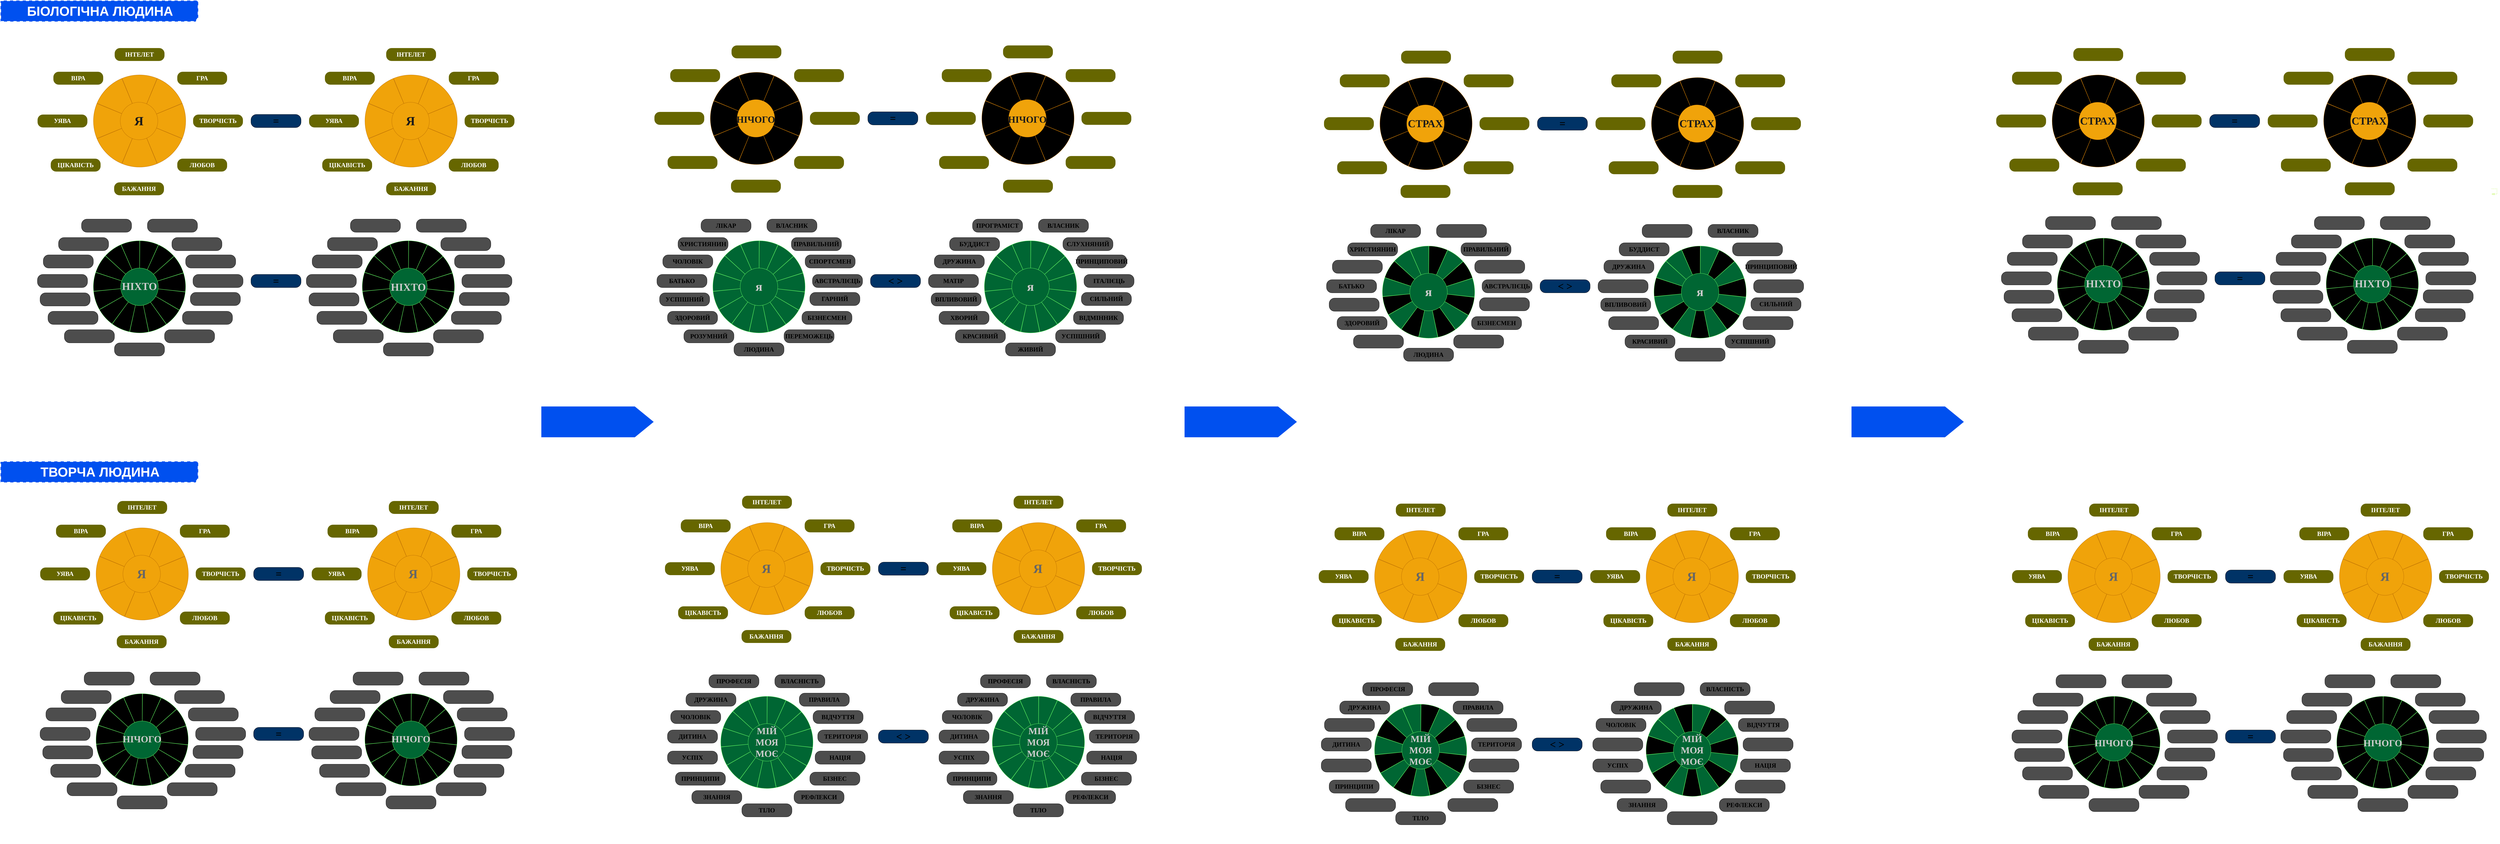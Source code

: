 <mxfile version="20.8.10" type="device"><diagram name="Page-1" id="TL1-TAXZS4xJ1jPznvmx"><mxGraphModel dx="6536" dy="7352" grid="1" gridSize="10" guides="1" tooltips="1" connect="1" arrows="1" fold="1" page="0" pageScale="1" pageWidth="1654" pageHeight="1169" math="0" shadow="0"><root><mxCell id="0"/><mxCell id="1" parent="0"/><mxCell id="_W9OXPl5GYEh0kkV_wBK-908" value="ТВОРЧА ЛЮДИНА" style="shape=umlFrame;whiteSpace=wrap;html=1;width=750;height=80;boundedLbl=1;verticalAlign=middle;align=center;spacingLeft=5;strokeColor=#FFFFFF;strokeWidth=4;fontFamily=Helvetica;fontSize=50;fontColor=#ffffff;fillColor=#0050ef;fontStyle=1;swimlaneFillColor=none;dashed=1;" parent="1" vertex="1"><mxGeometry x="-450" y="-1850" width="9460" height="1450" as="geometry"/></mxCell><mxCell id="_W9OXPl5GYEh0kkV_wBK-906" value="БІОЛОГІЧНА ЛЮДИНА" style="shape=umlFrame;whiteSpace=wrap;html=1;width=750;height=80;boundedLbl=1;verticalAlign=middle;align=center;spacingLeft=5;strokeColor=#FFFFFF;strokeWidth=4;fontFamily=Helvetica;fontSize=50;fontColor=#ffffff;fillColor=#0050ef;fontStyle=1;swimlaneFillColor=none;dashed=1;" parent="1" vertex="1"><mxGeometry x="-450" y="-3600" width="9450" height="1450" as="geometry"/></mxCell><mxCell id="_Rh4MugP-tznua38id_1-93" value="" style="group;fontFamily=Comic Sans MS;" parent="1" vertex="1" connectable="0"><mxGeometry x="2210.003" y="-1689.997" width="649.997" height="510" as="geometry"/></mxCell><mxCell id="_Rh4MugP-tznua38id_1-65" value="" style="verticalLabelPosition=middle;verticalAlign=middle;html=1;shape=mxgraph.basic.pie;startAngle=0.438;endAngle=0.562;sketch=0;fillColor=#f0a30a;strokeColor=#BD7000;labelPosition=center;align=center;spacingBottom=0;fontColor=#000000;" parent="_Rh4MugP-tznua38id_1-93" vertex="1"><mxGeometry x="72.487" y="72.487" width="350" height="350" as="geometry"/></mxCell><mxCell id="_Rh4MugP-tznua38id_1-86" value="" style="verticalLabelPosition=middle;verticalAlign=middle;html=1;shape=mxgraph.basic.pie;startAngle=0.438;endAngle=0.562;sketch=0;fillColor=#f0a30a;strokeColor=#BD7000;labelPosition=center;align=center;spacingBottom=0;rotation=45;fontColor=#000000;" parent="_Rh4MugP-tznua38id_1-93" vertex="1"><mxGeometry x="72.487" y="72.487" width="350" height="350" as="geometry"/></mxCell><mxCell id="_Rh4MugP-tznua38id_1-87" value="" style="verticalLabelPosition=middle;verticalAlign=middle;html=1;shape=mxgraph.basic.pie;startAngle=0.438;endAngle=0.562;sketch=0;fillColor=#f0a30a;strokeColor=#BD7000;labelPosition=center;align=center;spacingBottom=0;rotation=315;fontColor=#000000;" parent="_Rh4MugP-tznua38id_1-93" vertex="1"><mxGeometry x="72.487" y="72.487" width="350" height="350" as="geometry"/></mxCell><mxCell id="_Rh4MugP-tznua38id_1-88" value="" style="verticalLabelPosition=middle;verticalAlign=middle;html=1;shape=mxgraph.basic.pie;startAngle=0.438;endAngle=0.562;sketch=0;fillColor=#f0a30a;strokeColor=#BD7000;labelPosition=center;align=center;spacingBottom=0;rotation=90;fontColor=#000000;" parent="_Rh4MugP-tznua38id_1-93" vertex="1"><mxGeometry x="72.487" y="72.487" width="350" height="350" as="geometry"/></mxCell><mxCell id="_Rh4MugP-tznua38id_1-89" value="" style="verticalLabelPosition=middle;verticalAlign=middle;html=1;shape=mxgraph.basic.pie;startAngle=0.438;endAngle=0.562;sketch=0;fillColor=#f0a30a;strokeColor=#BD7000;labelPosition=center;align=center;spacingBottom=0;rotation=135;fontColor=#000000;" parent="_Rh4MugP-tznua38id_1-93" vertex="1"><mxGeometry x="72.487" y="72.487" width="350" height="350" as="geometry"/></mxCell><mxCell id="_Rh4MugP-tznua38id_1-90" value="" style="verticalLabelPosition=middle;verticalAlign=middle;html=1;shape=mxgraph.basic.pie;startAngle=0.438;endAngle=0.562;sketch=0;fillColor=#f0a30a;strokeColor=#BD7000;labelPosition=center;align=center;spacingBottom=0;rotation=180;fontColor=#000000;" parent="_Rh4MugP-tznua38id_1-93" vertex="1"><mxGeometry x="72.487" y="72.487" width="350" height="350" as="geometry"/></mxCell><mxCell id="_Rh4MugP-tznua38id_1-91" value="" style="verticalLabelPosition=middle;verticalAlign=middle;html=1;shape=mxgraph.basic.pie;startAngle=0.438;endAngle=0.562;sketch=0;fillColor=#f0a30a;strokeColor=#BD7000;labelPosition=center;align=center;spacingBottom=0;rotation=225;fontColor=#000000;" parent="_Rh4MugP-tznua38id_1-93" vertex="1"><mxGeometry x="72.487" y="72.487" width="350" height="350" as="geometry"/></mxCell><mxCell id="_Rh4MugP-tznua38id_1-92" value="" style="verticalLabelPosition=middle;verticalAlign=middle;html=1;shape=mxgraph.basic.pie;startAngle=0.438;endAngle=0.562;sketch=0;fillColor=#f0a30a;strokeColor=#BD7000;labelPosition=center;align=center;spacingBottom=0;rotation=270;fontColor=#000000;" parent="_Rh4MugP-tznua38id_1-93" vertex="1"><mxGeometry x="72.487" y="72.487" width="350" height="350" as="geometry"/></mxCell><mxCell id="nBiptYM-Tq1guiOCoKjS-2" value="" style="ellipse;whiteSpace=wrap;html=1;aspect=fixed;fontSize=24;fillColor=#f0a30a;strokeColor=#BD7000;fontColor=#000000;fontStyle=1" parent="_Rh4MugP-tznua38id_1-93" vertex="1"><mxGeometry x="174.23" y="176.23" width="142.51" height="142.51" as="geometry"/></mxCell><mxCell id="nBiptYM-Tq1guiOCoKjS-3" value="ГРА" style="rounded=1;whiteSpace=wrap;html=1;labelBorderColor=none;fontSize=24;fillColor=#666600;arcSize=42;fontStyle=1;fontFamily=Garamond;strokeColor=#FFFFFF;fontColor=#ffffff;" parent="_Rh4MugP-tznua38id_1-93" vertex="1"><mxGeometry x="390" y="60" width="190" height="50" as="geometry"/></mxCell><mxCell id="nBiptYM-Tq1guiOCoKjS-4" value="Я" style="text;html=1;strokeColor=none;fillColor=none;align=center;verticalAlign=middle;whiteSpace=wrap;rounded=0;fontSize=48;fontColor=#666666;fontStyle=1;fontFamily=Garamond;" parent="_Rh4MugP-tznua38id_1-93" vertex="1"><mxGeometry x="215.487" y="232.487" width="60" height="30" as="geometry"/></mxCell><mxCell id="nBiptYM-Tq1guiOCoKjS-6" value="ТВОРЧІСТЬ" style="rounded=1;whiteSpace=wrap;html=1;labelBorderColor=none;fontSize=24;fillColor=#666600;arcSize=42;fontStyle=1;fontFamily=Garamond;strokeColor=#FFFFFF;fontColor=#ffffff;" parent="_Rh4MugP-tznua38id_1-93" vertex="1"><mxGeometry x="450" y="222.49" width="190" height="50" as="geometry"/></mxCell><mxCell id="nBiptYM-Tq1guiOCoKjS-7" value="ЛЮБОВ" style="rounded=1;whiteSpace=wrap;html=1;labelBorderColor=none;fontSize=24;fillColor=#666600;arcSize=42;fontStyle=1;fontFamily=Garamond;strokeColor=#FFFFFF;fontColor=#ffffff;" parent="_Rh4MugP-tznua38id_1-93" vertex="1"><mxGeometry x="390" y="390" width="190" height="50" as="geometry"/></mxCell><mxCell id="nBiptYM-Tq1guiOCoKjS-11" value="ЦІКАВІСТЬ" style="rounded=1;whiteSpace=wrap;html=1;labelBorderColor=none;fontSize=24;fillColor=#666600;arcSize=42;fontStyle=1;fontFamily=Garamond;strokeColor=#FFFFFF;fontColor=#ffffff;" parent="_Rh4MugP-tznua38id_1-93" vertex="1"><mxGeometry x="-90.0" y="390" width="190" height="50" as="geometry"/></mxCell><mxCell id="nBiptYM-Tq1guiOCoKjS-14" value="БАЖАННЯ" style="rounded=1;whiteSpace=wrap;html=1;labelBorderColor=none;fontSize=24;fillColor=#666600;arcSize=42;fontStyle=1;fontFamily=Garamond;strokeColor=#FFFFFF;fontColor=#ffffff;" parent="_Rh4MugP-tznua38id_1-93" vertex="1"><mxGeometry x="150.49" y="480" width="190" height="50" as="geometry"/></mxCell><mxCell id="nBiptYM-Tq1guiOCoKjS-9" value="ІНТЕЛЕТ" style="rounded=1;whiteSpace=wrap;html=1;labelBorderColor=none;fontSize=24;fillColor=#666600;arcSize=42;fontStyle=1;fontFamily=Garamond;fontColor=#ffffff;strokeColor=#FFFFFF;" parent="_Rh4MugP-tznua38id_1-93" vertex="1"><mxGeometry x="152.49" y="-30" width="190" height="50" as="geometry"/></mxCell><mxCell id="nBiptYM-Tq1guiOCoKjS-10" value="УЯВА" style="rounded=1;whiteSpace=wrap;html=1;labelBorderColor=none;fontSize=24;fillColor=#666600;arcSize=42;fontStyle=1;fontFamily=Garamond;strokeColor=#FFFFFF;fontColor=#ffffff;" parent="1" vertex="1"><mxGeometry x="2070" y="-1467.51" width="190" height="50" as="geometry"/></mxCell><mxCell id="nBiptYM-Tq1guiOCoKjS-8" value="ВІРА" style="rounded=1;whiteSpace=wrap;html=1;labelBorderColor=none;fontSize=24;fillColor=#666600;arcSize=42;fontStyle=1;fontFamily=Garamond;strokeColor=#FFFFFF;fontColor=#ffffff;" parent="1" vertex="1"><mxGeometry x="2130.003" y="-1629.997" width="190" height="50" as="geometry"/></mxCell><mxCell id="nBiptYM-Tq1guiOCoKjS-84" value="=" style="rounded=1;whiteSpace=wrap;html=1;labelBorderColor=none;fontSize=40;fillColor=#003366;arcSize=42;fontStyle=1;fontFamily=Garamond;" parent="1" vertex="1"><mxGeometry x="2880.003" y="-1467.507" width="190" height="50" as="geometry"/></mxCell><mxCell id="nBiptYM-Tq1guiOCoKjS-85" value="&amp;lt; &amp;gt;" style="rounded=1;whiteSpace=wrap;html=1;labelBorderColor=none;fontSize=40;fillColor=#003366;arcSize=42;fontStyle=1;fontFamily=Garamond;" parent="1" vertex="1"><mxGeometry x="2880.003" y="-829.997" width="190" height="50" as="geometry"/></mxCell><mxCell id="nBiptYM-Tq1guiOCoKjS-169" value="" style="group;fontFamily=Comic Sans MS;" parent="1" vertex="1" connectable="0"><mxGeometry x="3240.003" y="-1689.997" width="649.997" height="510" as="geometry"/></mxCell><mxCell id="nBiptYM-Tq1guiOCoKjS-170" value="" style="verticalLabelPosition=middle;verticalAlign=middle;html=1;shape=mxgraph.basic.pie;startAngle=0.438;endAngle=0.562;sketch=0;fillColor=#f0a30a;strokeColor=#BD7000;labelPosition=center;align=center;spacingBottom=0;fontColor=#000000;" parent="nBiptYM-Tq1guiOCoKjS-169" vertex="1"><mxGeometry x="72.487" y="72.487" width="350" height="350" as="geometry"/></mxCell><mxCell id="nBiptYM-Tq1guiOCoKjS-171" value="" style="verticalLabelPosition=middle;verticalAlign=middle;html=1;shape=mxgraph.basic.pie;startAngle=0.438;endAngle=0.562;sketch=0;fillColor=#f0a30a;strokeColor=#BD7000;labelPosition=center;align=center;spacingBottom=0;rotation=45;fontColor=#000000;" parent="nBiptYM-Tq1guiOCoKjS-169" vertex="1"><mxGeometry x="72.487" y="72.487" width="350" height="350" as="geometry"/></mxCell><mxCell id="nBiptYM-Tq1guiOCoKjS-172" value="" style="verticalLabelPosition=middle;verticalAlign=middle;html=1;shape=mxgraph.basic.pie;startAngle=0.438;endAngle=0.562;sketch=0;fillColor=#f0a30a;strokeColor=#BD7000;labelPosition=center;align=center;spacingBottom=0;rotation=315;fontColor=#000000;" parent="nBiptYM-Tq1guiOCoKjS-169" vertex="1"><mxGeometry x="72.487" y="72.487" width="350" height="350" as="geometry"/></mxCell><mxCell id="nBiptYM-Tq1guiOCoKjS-173" value="" style="verticalLabelPosition=middle;verticalAlign=middle;html=1;shape=mxgraph.basic.pie;startAngle=0.438;endAngle=0.562;sketch=0;fillColor=#f0a30a;strokeColor=#BD7000;labelPosition=center;align=center;spacingBottom=0;rotation=90;fontColor=#000000;" parent="nBiptYM-Tq1guiOCoKjS-169" vertex="1"><mxGeometry x="72.487" y="72.487" width="350" height="350" as="geometry"/></mxCell><mxCell id="nBiptYM-Tq1guiOCoKjS-174" value="" style="verticalLabelPosition=middle;verticalAlign=middle;html=1;shape=mxgraph.basic.pie;startAngle=0.438;endAngle=0.562;sketch=0;fillColor=#f0a30a;strokeColor=#BD7000;labelPosition=center;align=center;spacingBottom=0;rotation=135;fontColor=#000000;" parent="nBiptYM-Tq1guiOCoKjS-169" vertex="1"><mxGeometry x="72.487" y="72.487" width="350" height="350" as="geometry"/></mxCell><mxCell id="nBiptYM-Tq1guiOCoKjS-175" value="" style="verticalLabelPosition=middle;verticalAlign=middle;html=1;shape=mxgraph.basic.pie;startAngle=0.438;endAngle=0.562;sketch=0;fillColor=#f0a30a;strokeColor=#BD7000;labelPosition=center;align=center;spacingBottom=0;rotation=180;fontColor=#000000;" parent="nBiptYM-Tq1guiOCoKjS-169" vertex="1"><mxGeometry x="72.487" y="72.487" width="350" height="350" as="geometry"/></mxCell><mxCell id="nBiptYM-Tq1guiOCoKjS-176" value="" style="verticalLabelPosition=middle;verticalAlign=middle;html=1;shape=mxgraph.basic.pie;startAngle=0.438;endAngle=0.562;sketch=0;fillColor=#f0a30a;strokeColor=#BD7000;labelPosition=center;align=center;spacingBottom=0;rotation=225;fontColor=#000000;" parent="nBiptYM-Tq1guiOCoKjS-169" vertex="1"><mxGeometry x="72.487" y="72.487" width="350" height="350" as="geometry"/></mxCell><mxCell id="nBiptYM-Tq1guiOCoKjS-177" value="" style="verticalLabelPosition=middle;verticalAlign=middle;html=1;shape=mxgraph.basic.pie;startAngle=0.438;endAngle=0.562;sketch=0;fillColor=#f0a30a;strokeColor=#BD7000;labelPosition=center;align=center;spacingBottom=0;rotation=270;fontColor=#000000;" parent="nBiptYM-Tq1guiOCoKjS-169" vertex="1"><mxGeometry x="72.487" y="72.487" width="350" height="350" as="geometry"/></mxCell><mxCell id="nBiptYM-Tq1guiOCoKjS-178" value="" style="ellipse;whiteSpace=wrap;html=1;aspect=fixed;fontSize=24;fillColor=#f0a30a;strokeColor=#BD7000;fontColor=#000000;fontStyle=1" parent="nBiptYM-Tq1guiOCoKjS-169" vertex="1"><mxGeometry x="174.23" y="176.23" width="142.51" height="142.51" as="geometry"/></mxCell><mxCell id="nBiptYM-Tq1guiOCoKjS-179" value="ГРА" style="rounded=1;whiteSpace=wrap;html=1;labelBorderColor=none;fontSize=24;fillColor=#666600;arcSize=42;fontStyle=1;fontFamily=Garamond;strokeColor=#FFFFFF;fontColor=#ffffff;" parent="nBiptYM-Tq1guiOCoKjS-169" vertex="1"><mxGeometry x="390" y="60" width="190" height="50" as="geometry"/></mxCell><mxCell id="nBiptYM-Tq1guiOCoKjS-180" value="Я" style="text;html=1;strokeColor=none;fillColor=none;align=center;verticalAlign=middle;whiteSpace=wrap;rounded=0;fontSize=48;fontColor=#666666;fontStyle=1;fontFamily=Garamond;" parent="nBiptYM-Tq1guiOCoKjS-169" vertex="1"><mxGeometry x="215.487" y="232.487" width="60" height="30" as="geometry"/></mxCell><mxCell id="nBiptYM-Tq1guiOCoKjS-181" value="ТВОРЧІСТЬ" style="rounded=1;whiteSpace=wrap;html=1;labelBorderColor=none;fontSize=24;fillColor=#666600;arcSize=42;fontStyle=1;fontFamily=Garamond;strokeColor=#FFFFFF;fontColor=#ffffff;" parent="nBiptYM-Tq1guiOCoKjS-169" vertex="1"><mxGeometry x="450" y="222.49" width="190" height="50" as="geometry"/></mxCell><mxCell id="nBiptYM-Tq1guiOCoKjS-182" value="ЛЮБОВ" style="rounded=1;whiteSpace=wrap;html=1;labelBorderColor=none;fontSize=24;fillColor=#666600;arcSize=42;fontStyle=1;fontFamily=Garamond;strokeColor=#FFFFFF;fontColor=#ffffff;" parent="nBiptYM-Tq1guiOCoKjS-169" vertex="1"><mxGeometry x="390" y="390" width="190" height="50" as="geometry"/></mxCell><mxCell id="nBiptYM-Tq1guiOCoKjS-183" value="ЦІКАВІСТЬ" style="rounded=1;whiteSpace=wrap;html=1;labelBorderColor=none;fontSize=24;fillColor=#666600;arcSize=42;fontStyle=1;fontFamily=Garamond;strokeColor=#FFFFFF;fontColor=#ffffff;" parent="nBiptYM-Tq1guiOCoKjS-169" vertex="1"><mxGeometry x="-90.0" y="390" width="190" height="50" as="geometry"/></mxCell><mxCell id="nBiptYM-Tq1guiOCoKjS-184" value="БАЖАННЯ" style="rounded=1;whiteSpace=wrap;html=1;labelBorderColor=none;fontSize=24;fillColor=#666600;arcSize=42;fontStyle=1;fontFamily=Garamond;strokeColor=#FFFFFF;fontColor=#ffffff;" parent="nBiptYM-Tq1guiOCoKjS-169" vertex="1"><mxGeometry x="152.49" y="480" width="190" height="50" as="geometry"/></mxCell><mxCell id="nBiptYM-Tq1guiOCoKjS-185" value="ІНТЕЛЕТ" style="rounded=1;whiteSpace=wrap;html=1;labelBorderColor=none;fontSize=24;fillColor=#666600;arcSize=42;fontStyle=1;fontFamily=Garamond;fontColor=#ffffff;strokeColor=#FFFFFF;" parent="nBiptYM-Tq1guiOCoKjS-169" vertex="1"><mxGeometry x="152.49" y="-30" width="190" height="50" as="geometry"/></mxCell><mxCell id="nBiptYM-Tq1guiOCoKjS-186" value="УЯВА" style="rounded=1;whiteSpace=wrap;html=1;labelBorderColor=none;fontSize=24;fillColor=#666600;arcSize=42;fontStyle=1;fontFamily=Garamond;strokeColor=#FFFFFF;fontColor=#ffffff;" parent="1" vertex="1"><mxGeometry x="3100" y="-1467.51" width="190" height="50" as="geometry"/></mxCell><mxCell id="nBiptYM-Tq1guiOCoKjS-187" value="ВІРА" style="rounded=1;whiteSpace=wrap;html=1;labelBorderColor=none;fontSize=24;fillColor=#666600;arcSize=42;fontStyle=1;fontFamily=Garamond;strokeColor=#FFFFFF;fontColor=#ffffff;" parent="1" vertex="1"><mxGeometry x="3160.003" y="-1629.997" width="190" height="50" as="geometry"/></mxCell><mxCell id="nBiptYM-Tq1guiOCoKjS-290" value="&amp;lt; &amp;gt;" style="rounded=1;whiteSpace=wrap;html=1;labelBorderColor=none;fontSize=40;fillColor=#003366;arcSize=42;fontStyle=1;fontFamily=Garamond;" parent="1" vertex="1"><mxGeometry x="2850.003" y="-2559.997" width="190" height="50" as="geometry"/></mxCell><mxCell id="_W9OXPl5GYEh0kkV_wBK-3" value="" style="group" parent="1" vertex="1" connectable="0"><mxGeometry x="3070.003" y="-2769.997" width="780" height="520.0" as="geometry"/></mxCell><mxCell id="nBiptYM-Tq1guiOCoKjS-322" value="ВПЛИВОВИЙ" style="rounded=1;whiteSpace=wrap;html=1;labelBorderColor=none;fontSize=24;fillColor=#4D4D4D;arcSize=42;fontStyle=1;fontFamily=Garamond;container=0;" parent="_W9OXPl5GYEh0kkV_wBK-3" vertex="1"><mxGeometry x="10" y="280" width="190" height="50" as="geometry"/></mxCell><mxCell id="nBiptYM-Tq1guiOCoKjS-323" value="МАТІР" style="rounded=1;whiteSpace=wrap;html=1;labelBorderColor=none;fontSize=24;fillColor=#4D4D4D;arcSize=42;fontStyle=1;fontFamily=Garamond;container=0;" parent="_W9OXPl5GYEh0kkV_wBK-3" vertex="1"><mxGeometry y="210" width="190" height="50" as="geometry"/></mxCell><mxCell id="nBiptYM-Tq1guiOCoKjS-292" value="" style="verticalLabelPosition=bottom;verticalAlign=top;html=1;shape=mxgraph.basic.pie;startAngle=0.468;endAngle=0.534;sketch=0;fillColor=#006633;gradientColor=none;rotation=24;strokeColor=#66FF66;container=0;" parent="_W9OXPl5GYEh0kkV_wBK-3" vertex="1"><mxGeometry x="212.147" y="82.147" width="350" height="350" as="geometry"/></mxCell><mxCell id="nBiptYM-Tq1guiOCoKjS-293" value="" style="verticalLabelPosition=bottom;verticalAlign=top;html=1;shape=mxgraph.basic.pie;startAngle=0.468;endAngle=0.534;sketch=0;fillColor=#006633;gradientColor=none;rotation=336;strokeColor=#66FF66;container=0;" parent="_W9OXPl5GYEh0kkV_wBK-3" vertex="1"><mxGeometry x="212.147" y="82.147" width="350" height="350" as="geometry"/></mxCell><mxCell id="nBiptYM-Tq1guiOCoKjS-294" value="" style="verticalLabelPosition=middle;verticalAlign=middle;html=1;shape=mxgraph.basic.pie;startAngle=0.468;endAngle=0.534;sketch=0;fillColor=#006633;gradientColor=none;strokeColor=#66FF66;labelPosition=center;align=center;spacingBottom=0;container=0;" parent="_W9OXPl5GYEh0kkV_wBK-3" vertex="1"><mxGeometry x="212.147" y="82.147" width="350" height="350" as="geometry"/></mxCell><mxCell id="nBiptYM-Tq1guiOCoKjS-295" value="" style="verticalLabelPosition=bottom;verticalAlign=top;html=1;shape=mxgraph.basic.pie;startAngle=0.468;endAngle=0.534;sketch=0;fillColor=#006633;gradientColor=none;rotation=312;strokeColor=#66FF66;container=0;" parent="_W9OXPl5GYEh0kkV_wBK-3" vertex="1"><mxGeometry x="212.147" y="82.147" width="350" height="350" as="geometry"/></mxCell><mxCell id="nBiptYM-Tq1guiOCoKjS-296" value="" style="verticalLabelPosition=bottom;verticalAlign=top;html=1;shape=mxgraph.basic.pie;startAngle=0.468;endAngle=0.534;sketch=0;fillColor=#006633;gradientColor=none;rotation=48;strokeColor=#66FF66;container=0;" parent="_W9OXPl5GYEh0kkV_wBK-3" vertex="1"><mxGeometry x="212.147" y="82.147" width="350" height="350" as="geometry"/></mxCell><mxCell id="nBiptYM-Tq1guiOCoKjS-297" value="" style="verticalLabelPosition=bottom;verticalAlign=top;html=1;shape=mxgraph.basic.pie;startAngle=0.468;endAngle=0.534;sketch=0;fillColor=#006633;gradientColor=none;rotation=72;strokeColor=#66FF66;container=0;" parent="_W9OXPl5GYEh0kkV_wBK-3" vertex="1"><mxGeometry x="212.147" y="82.147" width="350" height="350" as="geometry"/></mxCell><mxCell id="nBiptYM-Tq1guiOCoKjS-298" value="" style="verticalLabelPosition=bottom;verticalAlign=top;html=1;shape=mxgraph.basic.pie;startAngle=0.468;endAngle=0.534;sketch=0;fillColor=#006633;gradientColor=none;rotation=96;strokeColor=#66FF66;container=0;" parent="_W9OXPl5GYEh0kkV_wBK-3" vertex="1"><mxGeometry x="212.147" y="82.147" width="350" height="350" as="geometry"/></mxCell><mxCell id="nBiptYM-Tq1guiOCoKjS-299" value="" style="verticalLabelPosition=bottom;verticalAlign=top;html=1;shape=mxgraph.basic.pie;startAngle=0.468;endAngle=0.534;sketch=0;fillColor=#006633;gradientColor=none;rotation=120;strokeColor=#66FF66;container=0;" parent="_W9OXPl5GYEh0kkV_wBK-3" vertex="1"><mxGeometry x="212.147" y="82.147" width="350" height="350" as="geometry"/></mxCell><mxCell id="nBiptYM-Tq1guiOCoKjS-300" value="" style="verticalLabelPosition=bottom;verticalAlign=top;html=1;shape=mxgraph.basic.pie;startAngle=0.468;endAngle=0.534;sketch=0;fillColor=#006633;gradientColor=none;rotation=144;strokeColor=#66FF66;container=0;" parent="_W9OXPl5GYEh0kkV_wBK-3" vertex="1"><mxGeometry x="212.147" y="82.147" width="350" height="350" as="geometry"/></mxCell><mxCell id="nBiptYM-Tq1guiOCoKjS-301" value="" style="verticalLabelPosition=bottom;verticalAlign=top;html=1;shape=mxgraph.basic.pie;startAngle=0.468;endAngle=0.534;sketch=0;fillColor=#006633;gradientColor=none;rotation=168;strokeColor=#66FF66;container=0;" parent="_W9OXPl5GYEh0kkV_wBK-3" vertex="1"><mxGeometry x="212.147" y="82.147" width="350" height="350" as="geometry"/></mxCell><mxCell id="nBiptYM-Tq1guiOCoKjS-302" value="" style="verticalLabelPosition=bottom;verticalAlign=top;html=1;shape=mxgraph.basic.pie;startAngle=0.468;endAngle=0.534;sketch=0;fillColor=#006633;gradientColor=none;rotation=192;strokeColor=#66FF66;container=0;" parent="_W9OXPl5GYEh0kkV_wBK-3" vertex="1"><mxGeometry x="212.147" y="82.147" width="350" height="350" as="geometry"/></mxCell><mxCell id="nBiptYM-Tq1guiOCoKjS-303" value="" style="verticalLabelPosition=bottom;verticalAlign=top;html=1;shape=mxgraph.basic.pie;startAngle=0.468;endAngle=0.534;sketch=0;fillColor=#006633;gradientColor=none;rotation=216;strokeColor=#66FF66;container=0;" parent="_W9OXPl5GYEh0kkV_wBK-3" vertex="1"><mxGeometry x="212.147" y="82.147" width="350" height="350" as="geometry"/></mxCell><mxCell id="nBiptYM-Tq1guiOCoKjS-304" value="" style="verticalLabelPosition=bottom;verticalAlign=top;html=1;shape=mxgraph.basic.pie;startAngle=0.468;endAngle=0.534;sketch=0;fillColor=#006633;gradientColor=none;rotation=240;strokeColor=#66FF66;container=0;" parent="_W9OXPl5GYEh0kkV_wBK-3" vertex="1"><mxGeometry x="212.147" y="82.147" width="350" height="350" as="geometry"/></mxCell><mxCell id="nBiptYM-Tq1guiOCoKjS-305" value="" style="verticalLabelPosition=bottom;verticalAlign=top;html=1;shape=mxgraph.basic.pie;startAngle=0.468;endAngle=0.534;sketch=0;fillColor=#006633;gradientColor=none;rotation=264;strokeColor=#66FF66;container=0;" parent="_W9OXPl5GYEh0kkV_wBK-3" vertex="1"><mxGeometry x="212.147" y="82.147" width="350" height="350" as="geometry"/></mxCell><mxCell id="nBiptYM-Tq1guiOCoKjS-306" value="" style="verticalLabelPosition=bottom;verticalAlign=top;html=1;shape=mxgraph.basic.pie;startAngle=0.468;endAngle=0.534;sketch=0;fillColor=#006633;gradientColor=none;rotation=288;strokeColor=#66FF66;container=0;" parent="_W9OXPl5GYEh0kkV_wBK-3" vertex="1"><mxGeometry x="212.147" y="82.147" width="350" height="350" as="geometry"/></mxCell><mxCell id="nBiptYM-Tq1guiOCoKjS-307" value="" style="ellipse;whiteSpace=wrap;html=1;aspect=fixed;fontSize=24;fillColor=#006633;strokeColor=#66FF66;fontColor=#000000;fontStyle=1;container=0;" parent="_W9OXPl5GYEh0kkV_wBK-3" vertex="1"><mxGeometry x="315.89" y="185.89" width="142.51" height="142.51" as="geometry"/></mxCell><mxCell id="nBiptYM-Tq1guiOCoKjS-309" value="ВЛАСНИК" style="rounded=1;whiteSpace=wrap;html=1;labelBorderColor=none;fontSize=24;fillColor=#4D4D4D;arcSize=42;fontStyle=1;fontFamily=Garamond;container=0;" parent="_W9OXPl5GYEh0kkV_wBK-3" vertex="1"><mxGeometry x="417.15" width="190" height="50" as="geometry"/></mxCell><mxCell id="nBiptYM-Tq1guiOCoKjS-310" value="СЛУХНЯНИЙ" style="rounded=1;whiteSpace=wrap;html=1;labelBorderColor=none;fontSize=24;fillColor=#4D4D4D;arcSize=42;fontStyle=1;fontFamily=Garamond;container=0;" parent="_W9OXPl5GYEh0kkV_wBK-3" vertex="1"><mxGeometry x="510" y="70" width="190" height="50" as="geometry"/></mxCell><mxCell id="nBiptYM-Tq1guiOCoKjS-311" value="ПРИНЦИПОВИЙ" style="rounded=1;whiteSpace=wrap;html=1;labelBorderColor=none;fontSize=24;fillColor=#4D4D4D;arcSize=42;fontStyle=1;fontFamily=Garamond;container=0;" parent="_W9OXPl5GYEh0kkV_wBK-3" vertex="1"><mxGeometry x="562.15" y="135.89" width="190" height="50" as="geometry"/></mxCell><mxCell id="nBiptYM-Tq1guiOCoKjS-312" value="ІТАЛІЄЦЬ" style="rounded=1;whiteSpace=wrap;html=1;labelBorderColor=none;fontSize=24;fillColor=#4D4D4D;arcSize=42;fontStyle=1;fontFamily=Garamond;container=0;" parent="_W9OXPl5GYEh0kkV_wBK-3" vertex="1"><mxGeometry x="590" y="210" width="190" height="50" as="geometry"/></mxCell><mxCell id="nBiptYM-Tq1guiOCoKjS-313" value="СИЛЬНИЙ" style="rounded=1;whiteSpace=wrap;html=1;labelBorderColor=none;fontSize=24;fillColor=#4D4D4D;arcSize=42;fontStyle=1;fontFamily=Garamond;container=0;" parent="_W9OXPl5GYEh0kkV_wBK-3" vertex="1"><mxGeometry x="580" y="278.4" width="190" height="50" as="geometry"/></mxCell><mxCell id="nBiptYM-Tq1guiOCoKjS-314" value="ВІДМІННИК" style="rounded=1;whiteSpace=wrap;html=1;labelBorderColor=none;fontSize=24;fillColor=#4D4D4D;arcSize=42;fontStyle=1;fontFamily=Garamond;container=0;" parent="_W9OXPl5GYEh0kkV_wBK-3" vertex="1"><mxGeometry x="550" y="350" width="190" height="50" as="geometry"/></mxCell><mxCell id="nBiptYM-Tq1guiOCoKjS-315" value="УСПІШНИЙ" style="rounded=1;whiteSpace=wrap;html=1;labelBorderColor=none;fontSize=24;fillColor=#4D4D4D;arcSize=42;fontStyle=1;fontFamily=Garamond;container=0;" parent="_W9OXPl5GYEh0kkV_wBK-3" vertex="1"><mxGeometry x="482.14" y="420.0" width="190" height="50" as="geometry"/></mxCell><mxCell id="nBiptYM-Tq1guiOCoKjS-316" value="ЖИВИЙ" style="rounded=1;whiteSpace=wrap;html=1;labelBorderColor=none;fontSize=24;fillColor=#4D4D4D;arcSize=42;fontStyle=1;fontFamily=Garamond;container=0;" parent="_W9OXPl5GYEh0kkV_wBK-3" vertex="1"><mxGeometry x="292.14" y="470.0" width="190" height="50" as="geometry"/></mxCell><mxCell id="nBiptYM-Tq1guiOCoKjS-317" value="КРАСИВИЙ" style="rounded=1;whiteSpace=wrap;html=1;labelBorderColor=none;fontSize=24;fillColor=#4D4D4D;arcSize=42;fontStyle=1;fontFamily=Garamond;container=0;" parent="_W9OXPl5GYEh0kkV_wBK-3" vertex="1"><mxGeometry x="102.15" y="420.0" width="190" height="50" as="geometry"/></mxCell><mxCell id="nBiptYM-Tq1guiOCoKjS-318" value="ХВОРИЙ" style="rounded=1;whiteSpace=wrap;html=1;labelBorderColor=none;fontSize=24;fillColor=#4D4D4D;arcSize=42;fontStyle=1;fontFamily=Garamond;container=0;" parent="_W9OXPl5GYEh0kkV_wBK-3" vertex="1"><mxGeometry x="40.0" y="350" width="190" height="50" as="geometry"/></mxCell><mxCell id="nBiptYM-Tq1guiOCoKjS-319" value="БУДДИСТ" style="rounded=1;whiteSpace=wrap;html=1;labelBorderColor=none;fontSize=24;fillColor=#4D4D4D;arcSize=42;fontStyle=1;fontFamily=Garamond;container=0;" parent="_W9OXPl5GYEh0kkV_wBK-3" vertex="1"><mxGeometry x="80.0" y="70" width="190" height="50" as="geometry"/></mxCell><mxCell id="nBiptYM-Tq1guiOCoKjS-320" value="ПРОГРАМІСТ" style="rounded=1;whiteSpace=wrap;html=1;labelBorderColor=none;fontSize=24;fillColor=#4D4D4D;arcSize=42;fontStyle=1;fontFamily=Garamond;container=0;" parent="_W9OXPl5GYEh0kkV_wBK-3" vertex="1"><mxGeometry x="167.15" width="190" height="50" as="geometry"/></mxCell><mxCell id="nBiptYM-Tq1guiOCoKjS-321" value="ДРУЖИНА" style="rounded=1;whiteSpace=wrap;html=1;labelBorderColor=none;fontSize=24;fillColor=#4D4D4D;arcSize=42;fontStyle=1;fontFamily=Garamond;container=0;" parent="_W9OXPl5GYEh0kkV_wBK-3" vertex="1"><mxGeometry x="22.15" y="135.89" width="190" height="50" as="geometry"/></mxCell><mxCell id="_W9OXPl5GYEh0kkV_wBK-1" value="я" style="text;html=1;strokeColor=none;fillColor=none;align=center;verticalAlign=middle;whiteSpace=wrap;rounded=0;fontSize=48;fontColor=#CCCCCC;fontStyle=1;fontFamily=Garamond;container=0;" parent="_W9OXPl5GYEh0kkV_wBK-3" vertex="1"><mxGeometry x="357.147" y="239.997" width="60" height="30" as="geometry"/></mxCell><mxCell id="_W9OXPl5GYEh0kkV_wBK-4" value="" style="group" parent="1" vertex="1" connectable="0"><mxGeometry x="-309.997" y="-2769.997" width="780" height="520.0" as="geometry"/></mxCell><mxCell id="_W9OXPl5GYEh0kkV_wBK-5" value="" style="rounded=1;whiteSpace=wrap;html=1;labelBorderColor=none;fontSize=24;fillColor=#4D4D4D;arcSize=42;fontStyle=1;fontFamily=Garamond;container=0;" parent="_W9OXPl5GYEh0kkV_wBK-4" vertex="1"><mxGeometry x="10" y="280" width="190" height="50" as="geometry"/></mxCell><mxCell id="_W9OXPl5GYEh0kkV_wBK-6" value="" style="rounded=1;whiteSpace=wrap;html=1;labelBorderColor=none;fontSize=24;fillColor=#4D4D4D;arcSize=42;fontStyle=1;fontFamily=Garamond;container=0;" parent="_W9OXPl5GYEh0kkV_wBK-4" vertex="1"><mxGeometry y="210" width="190" height="50" as="geometry"/></mxCell><mxCell id="_W9OXPl5GYEh0kkV_wBK-7" value="" style="verticalLabelPosition=bottom;verticalAlign=top;html=1;shape=mxgraph.basic.pie;startAngle=0.468;endAngle=0.534;sketch=0;fillColor=#000000;gradientColor=none;rotation=24;strokeColor=#66FF66;container=0;" parent="_W9OXPl5GYEh0kkV_wBK-4" vertex="1"><mxGeometry x="212.147" y="82.147" width="350" height="350" as="geometry"/></mxCell><mxCell id="_W9OXPl5GYEh0kkV_wBK-8" value="" style="verticalLabelPosition=bottom;verticalAlign=top;html=1;shape=mxgraph.basic.pie;startAngle=0.468;endAngle=0.534;sketch=0;fillColor=#000000;gradientColor=none;rotation=336;strokeColor=#66FF66;container=0;" parent="_W9OXPl5GYEh0kkV_wBK-4" vertex="1"><mxGeometry x="212.147" y="82.147" width="350" height="350" as="geometry"/></mxCell><mxCell id="_W9OXPl5GYEh0kkV_wBK-9" value="" style="verticalLabelPosition=middle;verticalAlign=middle;html=1;shape=mxgraph.basic.pie;startAngle=0.468;endAngle=0.534;sketch=0;fillColor=#000000;gradientColor=none;strokeColor=#66FF66;labelPosition=center;align=center;spacingBottom=0;container=0;" parent="_W9OXPl5GYEh0kkV_wBK-4" vertex="1"><mxGeometry x="212.147" y="82.147" width="350" height="350" as="geometry"/></mxCell><mxCell id="_W9OXPl5GYEh0kkV_wBK-10" value="" style="verticalLabelPosition=bottom;verticalAlign=top;html=1;shape=mxgraph.basic.pie;startAngle=0.468;endAngle=0.534;sketch=0;fillColor=#000000;gradientColor=none;rotation=312;strokeColor=#66FF66;container=0;" parent="_W9OXPl5GYEh0kkV_wBK-4" vertex="1"><mxGeometry x="212.147" y="82.147" width="350" height="350" as="geometry"/></mxCell><mxCell id="_W9OXPl5GYEh0kkV_wBK-11" value="" style="verticalLabelPosition=bottom;verticalAlign=top;html=1;shape=mxgraph.basic.pie;startAngle=0.468;endAngle=0.534;sketch=0;fillColor=#000000;gradientColor=none;rotation=48;strokeColor=#66FF66;container=0;" parent="_W9OXPl5GYEh0kkV_wBK-4" vertex="1"><mxGeometry x="212.147" y="82.147" width="350" height="350" as="geometry"/></mxCell><mxCell id="_W9OXPl5GYEh0kkV_wBK-12" value="" style="verticalLabelPosition=bottom;verticalAlign=top;html=1;shape=mxgraph.basic.pie;startAngle=0.468;endAngle=0.534;sketch=0;fillColor=#000000;gradientColor=none;rotation=72;strokeColor=#66FF66;container=0;" parent="_W9OXPl5GYEh0kkV_wBK-4" vertex="1"><mxGeometry x="212.147" y="82.147" width="350" height="350" as="geometry"/></mxCell><mxCell id="_W9OXPl5GYEh0kkV_wBK-13" value="" style="verticalLabelPosition=bottom;verticalAlign=top;html=1;shape=mxgraph.basic.pie;startAngle=0.468;endAngle=0.534;sketch=0;fillColor=#000000;gradientColor=none;rotation=96;strokeColor=#66FF66;container=0;" parent="_W9OXPl5GYEh0kkV_wBK-4" vertex="1"><mxGeometry x="212.147" y="82.147" width="350" height="350" as="geometry"/></mxCell><mxCell id="_W9OXPl5GYEh0kkV_wBK-14" value="" style="verticalLabelPosition=bottom;verticalAlign=top;html=1;shape=mxgraph.basic.pie;startAngle=0.468;endAngle=0.534;sketch=0;fillColor=#000000;gradientColor=none;rotation=120;strokeColor=#66FF66;container=0;" parent="_W9OXPl5GYEh0kkV_wBK-4" vertex="1"><mxGeometry x="212.147" y="82.147" width="350" height="350" as="geometry"/></mxCell><mxCell id="_W9OXPl5GYEh0kkV_wBK-15" value="" style="verticalLabelPosition=bottom;verticalAlign=top;html=1;shape=mxgraph.basic.pie;startAngle=0.468;endAngle=0.534;sketch=0;fillColor=#000000;gradientColor=none;rotation=144;strokeColor=#66FF66;container=0;" parent="_W9OXPl5GYEh0kkV_wBK-4" vertex="1"><mxGeometry x="212.147" y="82.147" width="350" height="350" as="geometry"/></mxCell><mxCell id="_W9OXPl5GYEh0kkV_wBK-16" value="" style="verticalLabelPosition=bottom;verticalAlign=top;html=1;shape=mxgraph.basic.pie;startAngle=0.468;endAngle=0.534;sketch=0;fillColor=#000000;gradientColor=none;rotation=168;strokeColor=#66FF66;container=0;" parent="_W9OXPl5GYEh0kkV_wBK-4" vertex="1"><mxGeometry x="212.147" y="82.147" width="350" height="350" as="geometry"/></mxCell><mxCell id="_W9OXPl5GYEh0kkV_wBK-17" value="" style="verticalLabelPosition=bottom;verticalAlign=top;html=1;shape=mxgraph.basic.pie;startAngle=0.468;endAngle=0.534;sketch=0;fillColor=#000000;gradientColor=none;rotation=192;strokeColor=#66FF66;container=0;" parent="_W9OXPl5GYEh0kkV_wBK-4" vertex="1"><mxGeometry x="212.147" y="82.147" width="350" height="350" as="geometry"/></mxCell><mxCell id="_W9OXPl5GYEh0kkV_wBK-18" value="" style="verticalLabelPosition=bottom;verticalAlign=top;html=1;shape=mxgraph.basic.pie;startAngle=0.468;endAngle=0.534;sketch=0;fillColor=#000000;gradientColor=none;rotation=216;strokeColor=#66FF66;container=0;" parent="_W9OXPl5GYEh0kkV_wBK-4" vertex="1"><mxGeometry x="212.147" y="82.147" width="350" height="350" as="geometry"/></mxCell><mxCell id="_W9OXPl5GYEh0kkV_wBK-19" value="" style="verticalLabelPosition=bottom;verticalAlign=top;html=1;shape=mxgraph.basic.pie;startAngle=0.468;endAngle=0.534;sketch=0;fillColor=#000000;gradientColor=none;rotation=240;strokeColor=#66FF66;container=0;" parent="_W9OXPl5GYEh0kkV_wBK-4" vertex="1"><mxGeometry x="212.147" y="82.147" width="350" height="350" as="geometry"/></mxCell><mxCell id="_W9OXPl5GYEh0kkV_wBK-20" value="" style="verticalLabelPosition=bottom;verticalAlign=top;html=1;shape=mxgraph.basic.pie;startAngle=0.468;endAngle=0.534;sketch=0;fillColor=#000000;gradientColor=none;rotation=264;strokeColor=#66FF66;container=0;" parent="_W9OXPl5GYEh0kkV_wBK-4" vertex="1"><mxGeometry x="212.147" y="82.147" width="350" height="350" as="geometry"/></mxCell><mxCell id="_W9OXPl5GYEh0kkV_wBK-21" value="" style="verticalLabelPosition=bottom;verticalAlign=top;html=1;shape=mxgraph.basic.pie;startAngle=0.468;endAngle=0.534;sketch=0;fillColor=#000000;gradientColor=none;rotation=288;strokeColor=#66FF66;container=0;" parent="_W9OXPl5GYEh0kkV_wBK-4" vertex="1"><mxGeometry x="212.147" y="82.147" width="350" height="350" as="geometry"/></mxCell><mxCell id="_W9OXPl5GYEh0kkV_wBK-22" value="" style="ellipse;whiteSpace=wrap;html=1;aspect=fixed;fontSize=24;fillColor=#006633;strokeColor=#66FF66;fontColor=#000000;fontStyle=1;container=0;" parent="_W9OXPl5GYEh0kkV_wBK-4" vertex="1"><mxGeometry x="315.89" y="185.89" width="142.51" height="142.51" as="geometry"/></mxCell><mxCell id="_W9OXPl5GYEh0kkV_wBK-23" value="" style="rounded=1;whiteSpace=wrap;html=1;labelBorderColor=none;fontSize=24;fillColor=#4D4D4D;arcSize=42;fontStyle=1;fontFamily=Garamond;container=0;" parent="_W9OXPl5GYEh0kkV_wBK-4" vertex="1"><mxGeometry x="417.15" width="190" height="50" as="geometry"/></mxCell><mxCell id="_W9OXPl5GYEh0kkV_wBK-24" value="" style="rounded=1;whiteSpace=wrap;html=1;labelBorderColor=none;fontSize=24;fillColor=#4D4D4D;arcSize=42;fontStyle=1;fontFamily=Garamond;container=0;" parent="_W9OXPl5GYEh0kkV_wBK-4" vertex="1"><mxGeometry x="510" y="70" width="190" height="50" as="geometry"/></mxCell><mxCell id="_W9OXPl5GYEh0kkV_wBK-25" value="" style="rounded=1;whiteSpace=wrap;html=1;labelBorderColor=none;fontSize=24;fillColor=#4D4D4D;arcSize=42;fontStyle=1;fontFamily=Garamond;container=0;" parent="_W9OXPl5GYEh0kkV_wBK-4" vertex="1"><mxGeometry x="562.15" y="135.89" width="190" height="50" as="geometry"/></mxCell><mxCell id="_W9OXPl5GYEh0kkV_wBK-26" value="" style="rounded=1;whiteSpace=wrap;html=1;labelBorderColor=none;fontSize=24;fillColor=#4D4D4D;arcSize=42;fontStyle=1;fontFamily=Garamond;container=0;" parent="_W9OXPl5GYEh0kkV_wBK-4" vertex="1"><mxGeometry x="590" y="210" width="190" height="50" as="geometry"/></mxCell><mxCell id="_W9OXPl5GYEh0kkV_wBK-27" value="" style="rounded=1;whiteSpace=wrap;html=1;labelBorderColor=none;fontSize=24;fillColor=#4D4D4D;arcSize=42;fontStyle=1;fontFamily=Garamond;container=0;" parent="_W9OXPl5GYEh0kkV_wBK-4" vertex="1"><mxGeometry x="580" y="278.4" width="190" height="50" as="geometry"/></mxCell><mxCell id="_W9OXPl5GYEh0kkV_wBK-28" value="" style="rounded=1;whiteSpace=wrap;html=1;labelBorderColor=none;fontSize=24;fillColor=#4D4D4D;arcSize=42;fontStyle=1;fontFamily=Garamond;container=0;" parent="_W9OXPl5GYEh0kkV_wBK-4" vertex="1"><mxGeometry x="550" y="350" width="190" height="50" as="geometry"/></mxCell><mxCell id="_W9OXPl5GYEh0kkV_wBK-29" value="" style="rounded=1;whiteSpace=wrap;html=1;labelBorderColor=none;fontSize=24;fillColor=#4D4D4D;arcSize=42;fontStyle=1;fontFamily=Garamond;container=0;" parent="_W9OXPl5GYEh0kkV_wBK-4" vertex="1"><mxGeometry x="482.14" y="420.0" width="190" height="50" as="geometry"/></mxCell><mxCell id="_W9OXPl5GYEh0kkV_wBK-30" value="" style="rounded=1;whiteSpace=wrap;html=1;labelBorderColor=none;fontSize=24;fillColor=#4D4D4D;arcSize=42;fontStyle=1;fontFamily=Garamond;container=0;" parent="_W9OXPl5GYEh0kkV_wBK-4" vertex="1"><mxGeometry x="292.14" y="470.0" width="190" height="50" as="geometry"/></mxCell><mxCell id="_W9OXPl5GYEh0kkV_wBK-31" value="" style="rounded=1;whiteSpace=wrap;html=1;labelBorderColor=none;fontSize=24;fillColor=#4D4D4D;arcSize=42;fontStyle=1;fontFamily=Garamond;container=0;" parent="_W9OXPl5GYEh0kkV_wBK-4" vertex="1"><mxGeometry x="102.15" y="420.0" width="190" height="50" as="geometry"/></mxCell><mxCell id="_W9OXPl5GYEh0kkV_wBK-32" value="" style="rounded=1;whiteSpace=wrap;html=1;labelBorderColor=none;fontSize=24;fillColor=#4D4D4D;arcSize=42;fontStyle=1;fontFamily=Garamond;container=0;" parent="_W9OXPl5GYEh0kkV_wBK-4" vertex="1"><mxGeometry x="40.0" y="350" width="190" height="50" as="geometry"/></mxCell><mxCell id="_W9OXPl5GYEh0kkV_wBK-33" value="" style="rounded=1;whiteSpace=wrap;html=1;labelBorderColor=none;fontSize=24;fillColor=#4D4D4D;arcSize=42;fontStyle=1;fontFamily=Garamond;container=0;" parent="_W9OXPl5GYEh0kkV_wBK-4" vertex="1"><mxGeometry x="80.0" y="70" width="190" height="50" as="geometry"/></mxCell><mxCell id="_W9OXPl5GYEh0kkV_wBK-34" value="" style="rounded=1;whiteSpace=wrap;html=1;labelBorderColor=none;fontSize=24;fillColor=#4D4D4D;arcSize=42;fontStyle=1;fontFamily=Garamond;container=0;" parent="_W9OXPl5GYEh0kkV_wBK-4" vertex="1"><mxGeometry x="167.15" width="190" height="50" as="geometry"/></mxCell><mxCell id="_W9OXPl5GYEh0kkV_wBK-35" value="" style="rounded=1;whiteSpace=wrap;html=1;labelBorderColor=none;fontSize=24;fillColor=#4D4D4D;arcSize=42;fontStyle=1;fontFamily=Garamond;container=0;" parent="_W9OXPl5GYEh0kkV_wBK-4" vertex="1"><mxGeometry x="22.15" y="135.89" width="190" height="50" as="geometry"/></mxCell><mxCell id="_W9OXPl5GYEh0kkV_wBK-36" value="НІХТО" style="text;html=1;strokeColor=none;fillColor=none;align=center;verticalAlign=middle;whiteSpace=wrap;rounded=0;fontSize=40;fontColor=#CCCCCC;fontStyle=1;fontFamily=Garamond;container=0;" parent="_W9OXPl5GYEh0kkV_wBK-4" vertex="1"><mxGeometry x="357.147" y="239.997" width="60" height="30" as="geometry"/></mxCell><mxCell id="_W9OXPl5GYEh0kkV_wBK-38" value="" style="group" parent="1" vertex="1" connectable="0"><mxGeometry x="2040.003" y="-2769.997" width="780" height="520.0" as="geometry"/></mxCell><mxCell id="_W9OXPl5GYEh0kkV_wBK-39" value="УСПІШНИЙ" style="rounded=1;whiteSpace=wrap;html=1;labelBorderColor=none;fontSize=24;fillColor=#4D4D4D;arcSize=42;fontStyle=1;fontFamily=Garamond;container=0;" parent="_W9OXPl5GYEh0kkV_wBK-38" vertex="1"><mxGeometry x="10" y="280" width="190" height="50" as="geometry"/></mxCell><mxCell id="_W9OXPl5GYEh0kkV_wBK-40" value="БАТЬКО" style="rounded=1;whiteSpace=wrap;html=1;labelBorderColor=none;fontSize=24;fillColor=#4D4D4D;arcSize=42;fontStyle=1;fontFamily=Garamond;container=0;" parent="_W9OXPl5GYEh0kkV_wBK-38" vertex="1"><mxGeometry y="210" width="190" height="50" as="geometry"/></mxCell><mxCell id="_W9OXPl5GYEh0kkV_wBK-41" value="" style="verticalLabelPosition=bottom;verticalAlign=top;html=1;shape=mxgraph.basic.pie;startAngle=0.468;endAngle=0.534;sketch=0;fillColor=#006633;gradientColor=none;rotation=24;strokeColor=#66FF66;container=0;" parent="_W9OXPl5GYEh0kkV_wBK-38" vertex="1"><mxGeometry x="212.147" y="82.147" width="350" height="350" as="geometry"/></mxCell><mxCell id="_W9OXPl5GYEh0kkV_wBK-42" value="" style="verticalLabelPosition=bottom;verticalAlign=top;html=1;shape=mxgraph.basic.pie;startAngle=0.468;endAngle=0.534;sketch=0;fillColor=#006633;gradientColor=none;rotation=336;strokeColor=#66FF66;container=0;" parent="_W9OXPl5GYEh0kkV_wBK-38" vertex="1"><mxGeometry x="212.147" y="82.147" width="350" height="350" as="geometry"/></mxCell><mxCell id="_W9OXPl5GYEh0kkV_wBK-43" value="" style="verticalLabelPosition=middle;verticalAlign=middle;html=1;shape=mxgraph.basic.pie;startAngle=0.468;endAngle=0.534;sketch=0;fillColor=#006633;gradientColor=none;strokeColor=#66FF66;labelPosition=center;align=center;spacingBottom=0;container=0;" parent="_W9OXPl5GYEh0kkV_wBK-38" vertex="1"><mxGeometry x="212.147" y="82.147" width="350" height="350" as="geometry"/></mxCell><mxCell id="_W9OXPl5GYEh0kkV_wBK-44" value="" style="verticalLabelPosition=bottom;verticalAlign=top;html=1;shape=mxgraph.basic.pie;startAngle=0.468;endAngle=0.534;sketch=0;fillColor=#006633;gradientColor=none;rotation=312;strokeColor=#66FF66;container=0;" parent="_W9OXPl5GYEh0kkV_wBK-38" vertex="1"><mxGeometry x="212.147" y="82.147" width="350" height="350" as="geometry"/></mxCell><mxCell id="_W9OXPl5GYEh0kkV_wBK-45" value="" style="verticalLabelPosition=bottom;verticalAlign=top;html=1;shape=mxgraph.basic.pie;startAngle=0.468;endAngle=0.534;sketch=0;fillColor=#006633;gradientColor=none;rotation=48;strokeColor=#66FF66;container=0;" parent="_W9OXPl5GYEh0kkV_wBK-38" vertex="1"><mxGeometry x="212.147" y="82.147" width="350" height="350" as="geometry"/></mxCell><mxCell id="_W9OXPl5GYEh0kkV_wBK-46" value="" style="verticalLabelPosition=bottom;verticalAlign=top;html=1;shape=mxgraph.basic.pie;startAngle=0.468;endAngle=0.534;sketch=0;fillColor=#006633;gradientColor=none;rotation=72;strokeColor=#66FF66;container=0;" parent="_W9OXPl5GYEh0kkV_wBK-38" vertex="1"><mxGeometry x="212.147" y="82.147" width="350" height="350" as="geometry"/></mxCell><mxCell id="_W9OXPl5GYEh0kkV_wBK-47" value="" style="verticalLabelPosition=bottom;verticalAlign=top;html=1;shape=mxgraph.basic.pie;startAngle=0.468;endAngle=0.534;sketch=0;fillColor=#006633;gradientColor=none;rotation=96;strokeColor=#66FF66;container=0;" parent="_W9OXPl5GYEh0kkV_wBK-38" vertex="1"><mxGeometry x="212.147" y="82.147" width="350" height="350" as="geometry"/></mxCell><mxCell id="_W9OXPl5GYEh0kkV_wBK-48" value="" style="verticalLabelPosition=bottom;verticalAlign=top;html=1;shape=mxgraph.basic.pie;startAngle=0.468;endAngle=0.534;sketch=0;fillColor=#006633;gradientColor=none;rotation=120;strokeColor=#66FF66;container=0;" parent="_W9OXPl5GYEh0kkV_wBK-38" vertex="1"><mxGeometry x="212.147" y="82.147" width="350" height="350" as="geometry"/></mxCell><mxCell id="_W9OXPl5GYEh0kkV_wBK-49" value="" style="verticalLabelPosition=bottom;verticalAlign=top;html=1;shape=mxgraph.basic.pie;startAngle=0.468;endAngle=0.534;sketch=0;fillColor=#006633;gradientColor=none;rotation=144;strokeColor=#66FF66;container=0;" parent="_W9OXPl5GYEh0kkV_wBK-38" vertex="1"><mxGeometry x="212.147" y="82.147" width="350" height="350" as="geometry"/></mxCell><mxCell id="_W9OXPl5GYEh0kkV_wBK-50" value="" style="verticalLabelPosition=bottom;verticalAlign=top;html=1;shape=mxgraph.basic.pie;startAngle=0.468;endAngle=0.534;sketch=0;fillColor=#006633;gradientColor=none;rotation=168;strokeColor=#66FF66;container=0;" parent="_W9OXPl5GYEh0kkV_wBK-38" vertex="1"><mxGeometry x="212.147" y="82.147" width="350" height="350" as="geometry"/></mxCell><mxCell id="_W9OXPl5GYEh0kkV_wBK-51" value="" style="verticalLabelPosition=bottom;verticalAlign=top;html=1;shape=mxgraph.basic.pie;startAngle=0.468;endAngle=0.534;sketch=0;fillColor=#006633;gradientColor=none;rotation=192;strokeColor=#66FF66;container=0;" parent="_W9OXPl5GYEh0kkV_wBK-38" vertex="1"><mxGeometry x="212.147" y="82.147" width="350" height="350" as="geometry"/></mxCell><mxCell id="_W9OXPl5GYEh0kkV_wBK-52" value="" style="verticalLabelPosition=bottom;verticalAlign=top;html=1;shape=mxgraph.basic.pie;startAngle=0.468;endAngle=0.534;sketch=0;fillColor=#006633;gradientColor=none;rotation=216;strokeColor=#66FF66;container=0;" parent="_W9OXPl5GYEh0kkV_wBK-38" vertex="1"><mxGeometry x="212.147" y="82.147" width="350" height="350" as="geometry"/></mxCell><mxCell id="_W9OXPl5GYEh0kkV_wBK-53" value="" style="verticalLabelPosition=bottom;verticalAlign=top;html=1;shape=mxgraph.basic.pie;startAngle=0.468;endAngle=0.534;sketch=0;fillColor=#006633;gradientColor=none;rotation=240;strokeColor=#66FF66;container=0;" parent="_W9OXPl5GYEh0kkV_wBK-38" vertex="1"><mxGeometry x="212.147" y="82.147" width="350" height="350" as="geometry"/></mxCell><mxCell id="_W9OXPl5GYEh0kkV_wBK-54" value="" style="verticalLabelPosition=bottom;verticalAlign=top;html=1;shape=mxgraph.basic.pie;startAngle=0.468;endAngle=0.534;sketch=0;fillColor=#006633;gradientColor=none;rotation=264;strokeColor=#66FF66;container=0;" parent="_W9OXPl5GYEh0kkV_wBK-38" vertex="1"><mxGeometry x="212.147" y="82.147" width="350" height="350" as="geometry"/></mxCell><mxCell id="_W9OXPl5GYEh0kkV_wBK-55" value="" style="verticalLabelPosition=bottom;verticalAlign=top;html=1;shape=mxgraph.basic.pie;startAngle=0.468;endAngle=0.534;sketch=0;fillColor=#006633;gradientColor=none;rotation=288;strokeColor=#66FF66;container=0;" parent="_W9OXPl5GYEh0kkV_wBK-38" vertex="1"><mxGeometry x="212.147" y="82.147" width="350" height="350" as="geometry"/></mxCell><mxCell id="_W9OXPl5GYEh0kkV_wBK-56" value="" style="ellipse;whiteSpace=wrap;html=1;aspect=fixed;fontSize=24;fillColor=#006633;strokeColor=#66FF66;fontColor=#000000;fontStyle=1;container=0;" parent="_W9OXPl5GYEh0kkV_wBK-38" vertex="1"><mxGeometry x="315.89" y="185.89" width="142.51" height="142.51" as="geometry"/></mxCell><mxCell id="_W9OXPl5GYEh0kkV_wBK-57" value="ВЛАСНИК" style="rounded=1;whiteSpace=wrap;html=1;labelBorderColor=none;fontSize=24;fillColor=#4D4D4D;arcSize=42;fontStyle=1;fontFamily=Garamond;container=0;" parent="_W9OXPl5GYEh0kkV_wBK-38" vertex="1"><mxGeometry x="417.15" width="190" height="50" as="geometry"/></mxCell><mxCell id="_W9OXPl5GYEh0kkV_wBK-58" value="ПРАВИЛЬНИЙ" style="rounded=1;whiteSpace=wrap;html=1;labelBorderColor=none;fontSize=24;fillColor=#4D4D4D;arcSize=42;fontStyle=1;fontFamily=Garamond;container=0;" parent="_W9OXPl5GYEh0kkV_wBK-38" vertex="1"><mxGeometry x="510" y="70" width="190" height="50" as="geometry"/></mxCell><mxCell id="_W9OXPl5GYEh0kkV_wBK-59" value="СПОРТСМЕН" style="rounded=1;whiteSpace=wrap;html=1;labelBorderColor=none;fontSize=24;fillColor=#4D4D4D;arcSize=42;fontStyle=1;fontFamily=Garamond;container=0;" parent="_W9OXPl5GYEh0kkV_wBK-38" vertex="1"><mxGeometry x="562.15" y="135.89" width="190" height="50" as="geometry"/></mxCell><mxCell id="_W9OXPl5GYEh0kkV_wBK-60" value="АВСТРАЛІЄЦЬ" style="rounded=1;whiteSpace=wrap;html=1;labelBorderColor=none;fontSize=24;fillColor=#4D4D4D;arcSize=42;fontStyle=1;fontFamily=Garamond;container=0;" parent="_W9OXPl5GYEh0kkV_wBK-38" vertex="1"><mxGeometry x="590" y="210" width="190" height="50" as="geometry"/></mxCell><mxCell id="_W9OXPl5GYEh0kkV_wBK-61" value="ГАРНИЙ" style="rounded=1;whiteSpace=wrap;html=1;labelBorderColor=none;fontSize=24;fillColor=#4D4D4D;arcSize=42;fontStyle=1;fontFamily=Garamond;container=0;" parent="_W9OXPl5GYEh0kkV_wBK-38" vertex="1"><mxGeometry x="580" y="278.4" width="190" height="50" as="geometry"/></mxCell><mxCell id="_W9OXPl5GYEh0kkV_wBK-62" value="БІЗНЕСМЕН" style="rounded=1;whiteSpace=wrap;html=1;labelBorderColor=none;fontSize=24;fillColor=#4D4D4D;arcSize=42;fontStyle=1;fontFamily=Garamond;container=0;" parent="_W9OXPl5GYEh0kkV_wBK-38" vertex="1"><mxGeometry x="550" y="350" width="190" height="50" as="geometry"/></mxCell><mxCell id="_W9OXPl5GYEh0kkV_wBK-63" value="ПЕРЕМОЖЕЦЬ" style="rounded=1;whiteSpace=wrap;html=1;labelBorderColor=none;fontSize=24;fillColor=#4D4D4D;arcSize=42;fontStyle=1;fontFamily=Garamond;container=0;" parent="_W9OXPl5GYEh0kkV_wBK-38" vertex="1"><mxGeometry x="482.14" y="420.0" width="190" height="50" as="geometry"/></mxCell><mxCell id="_W9OXPl5GYEh0kkV_wBK-64" value="ЛЮДИНА" style="rounded=1;whiteSpace=wrap;html=1;labelBorderColor=none;fontSize=24;fillColor=#4D4D4D;arcSize=42;fontStyle=1;fontFamily=Garamond;container=0;" parent="_W9OXPl5GYEh0kkV_wBK-38" vertex="1"><mxGeometry x="292.14" y="470.0" width="190" height="50" as="geometry"/></mxCell><mxCell id="_W9OXPl5GYEh0kkV_wBK-65" value="РОЗУМНИЙ" style="rounded=1;whiteSpace=wrap;html=1;labelBorderColor=none;fontSize=24;fillColor=#4D4D4D;arcSize=42;fontStyle=1;fontFamily=Garamond;container=0;" parent="_W9OXPl5GYEh0kkV_wBK-38" vertex="1"><mxGeometry x="102.15" y="420.0" width="190" height="50" as="geometry"/></mxCell><mxCell id="_W9OXPl5GYEh0kkV_wBK-66" value="ЗДОРОВИЙ" style="rounded=1;whiteSpace=wrap;html=1;labelBorderColor=none;fontSize=24;fillColor=#4D4D4D;arcSize=42;fontStyle=1;fontFamily=Garamond;container=0;" parent="_W9OXPl5GYEh0kkV_wBK-38" vertex="1"><mxGeometry x="40.0" y="350" width="190" height="50" as="geometry"/></mxCell><mxCell id="_W9OXPl5GYEh0kkV_wBK-67" value="ХРИСТИЯНИН" style="rounded=1;whiteSpace=wrap;html=1;labelBorderColor=none;fontSize=24;fillColor=#4D4D4D;arcSize=42;fontStyle=1;fontFamily=Garamond;container=0;" parent="_W9OXPl5GYEh0kkV_wBK-38" vertex="1"><mxGeometry x="80.0" y="70" width="190" height="50" as="geometry"/></mxCell><mxCell id="_W9OXPl5GYEh0kkV_wBK-68" value="ЛІКАР" style="rounded=1;whiteSpace=wrap;html=1;labelBorderColor=none;fontSize=24;fillColor=#4D4D4D;arcSize=42;fontStyle=1;fontFamily=Garamond;container=0;" parent="_W9OXPl5GYEh0kkV_wBK-38" vertex="1"><mxGeometry x="167.15" width="190" height="50" as="geometry"/></mxCell><mxCell id="_W9OXPl5GYEh0kkV_wBK-69" value="ЧОЛОВІК" style="rounded=1;whiteSpace=wrap;html=1;labelBorderColor=none;fontSize=24;fillColor=#4D4D4D;arcSize=42;fontStyle=1;fontFamily=Garamond;container=0;" parent="_W9OXPl5GYEh0kkV_wBK-38" vertex="1"><mxGeometry x="22.15" y="135.89" width="190" height="50" as="geometry"/></mxCell><mxCell id="_W9OXPl5GYEh0kkV_wBK-70" value="я" style="text;html=1;strokeColor=none;fillColor=none;align=center;verticalAlign=middle;whiteSpace=wrap;rounded=0;fontSize=48;fontColor=#CCCCCC;fontStyle=1;fontFamily=Garamond;container=0;" parent="_W9OXPl5GYEh0kkV_wBK-38" vertex="1"><mxGeometry x="357.147" y="239.997" width="60" height="30" as="geometry"/></mxCell><mxCell id="_W9OXPl5GYEh0kkV_wBK-71" value="" style="group" parent="1" vertex="1" connectable="0"><mxGeometry x="710.003" y="-2769.997" width="780" height="520.0" as="geometry"/></mxCell><mxCell id="_W9OXPl5GYEh0kkV_wBK-72" value="" style="rounded=1;whiteSpace=wrap;html=1;labelBorderColor=none;fontSize=24;fillColor=#4D4D4D;arcSize=42;fontStyle=1;fontFamily=Garamond;container=0;" parent="_W9OXPl5GYEh0kkV_wBK-71" vertex="1"><mxGeometry x="10" y="280" width="190" height="50" as="geometry"/></mxCell><mxCell id="_W9OXPl5GYEh0kkV_wBK-73" value="" style="rounded=1;whiteSpace=wrap;html=1;labelBorderColor=none;fontSize=24;fillColor=#4D4D4D;arcSize=42;fontStyle=1;fontFamily=Garamond;container=0;" parent="_W9OXPl5GYEh0kkV_wBK-71" vertex="1"><mxGeometry y="210" width="190" height="50" as="geometry"/></mxCell><mxCell id="_W9OXPl5GYEh0kkV_wBK-74" value="" style="verticalLabelPosition=bottom;verticalAlign=top;html=1;shape=mxgraph.basic.pie;startAngle=0.468;endAngle=0.534;sketch=0;fillColor=#000000;gradientColor=none;rotation=24;strokeColor=#66FF66;container=0;" parent="_W9OXPl5GYEh0kkV_wBK-71" vertex="1"><mxGeometry x="212.147" y="82.147" width="350" height="350" as="geometry"/></mxCell><mxCell id="_W9OXPl5GYEh0kkV_wBK-75" value="" style="verticalLabelPosition=bottom;verticalAlign=top;html=1;shape=mxgraph.basic.pie;startAngle=0.468;endAngle=0.534;sketch=0;fillColor=#000000;gradientColor=none;rotation=336;strokeColor=#66FF66;container=0;" parent="_W9OXPl5GYEh0kkV_wBK-71" vertex="1"><mxGeometry x="212.147" y="82.147" width="350" height="350" as="geometry"/></mxCell><mxCell id="_W9OXPl5GYEh0kkV_wBK-76" value="" style="verticalLabelPosition=middle;verticalAlign=middle;html=1;shape=mxgraph.basic.pie;startAngle=0.468;endAngle=0.534;sketch=0;fillColor=#000000;gradientColor=none;strokeColor=#66FF66;labelPosition=center;align=center;spacingBottom=0;container=0;" parent="_W9OXPl5GYEh0kkV_wBK-71" vertex="1"><mxGeometry x="212.147" y="82.147" width="350" height="350" as="geometry"/></mxCell><mxCell id="_W9OXPl5GYEh0kkV_wBK-77" value="" style="verticalLabelPosition=bottom;verticalAlign=top;html=1;shape=mxgraph.basic.pie;startAngle=0.468;endAngle=0.534;sketch=0;fillColor=#000000;gradientColor=none;rotation=312;strokeColor=#66FF66;container=0;" parent="_W9OXPl5GYEh0kkV_wBK-71" vertex="1"><mxGeometry x="212.147" y="82.147" width="350" height="350" as="geometry"/></mxCell><mxCell id="_W9OXPl5GYEh0kkV_wBK-78" value="" style="verticalLabelPosition=bottom;verticalAlign=top;html=1;shape=mxgraph.basic.pie;startAngle=0.468;endAngle=0.534;sketch=0;fillColor=#000000;gradientColor=none;rotation=48;strokeColor=#66FF66;container=0;" parent="_W9OXPl5GYEh0kkV_wBK-71" vertex="1"><mxGeometry x="212.147" y="82.147" width="350" height="350" as="geometry"/></mxCell><mxCell id="_W9OXPl5GYEh0kkV_wBK-79" value="" style="verticalLabelPosition=bottom;verticalAlign=top;html=1;shape=mxgraph.basic.pie;startAngle=0.468;endAngle=0.534;sketch=0;fillColor=#000000;gradientColor=none;rotation=72;strokeColor=#66FF66;container=0;" parent="_W9OXPl5GYEh0kkV_wBK-71" vertex="1"><mxGeometry x="212.147" y="82.147" width="350" height="350" as="geometry"/></mxCell><mxCell id="_W9OXPl5GYEh0kkV_wBK-80" value="" style="verticalLabelPosition=bottom;verticalAlign=top;html=1;shape=mxgraph.basic.pie;startAngle=0.468;endAngle=0.534;sketch=0;fillColor=#000000;gradientColor=none;rotation=96;strokeColor=#66FF66;container=0;" parent="_W9OXPl5GYEh0kkV_wBK-71" vertex="1"><mxGeometry x="212.147" y="82.147" width="350" height="350" as="geometry"/></mxCell><mxCell id="_W9OXPl5GYEh0kkV_wBK-81" value="" style="verticalLabelPosition=bottom;verticalAlign=top;html=1;shape=mxgraph.basic.pie;startAngle=0.468;endAngle=0.534;sketch=0;fillColor=#000000;gradientColor=none;rotation=120;strokeColor=#66FF66;container=0;" parent="_W9OXPl5GYEh0kkV_wBK-71" vertex="1"><mxGeometry x="212.147" y="82.147" width="350" height="350" as="geometry"/></mxCell><mxCell id="_W9OXPl5GYEh0kkV_wBK-82" value="" style="verticalLabelPosition=bottom;verticalAlign=top;html=1;shape=mxgraph.basic.pie;startAngle=0.468;endAngle=0.534;sketch=0;fillColor=#000000;gradientColor=none;rotation=144;strokeColor=#66FF66;container=0;" parent="_W9OXPl5GYEh0kkV_wBK-71" vertex="1"><mxGeometry x="212.147" y="82.147" width="350" height="350" as="geometry"/></mxCell><mxCell id="_W9OXPl5GYEh0kkV_wBK-83" value="" style="verticalLabelPosition=bottom;verticalAlign=top;html=1;shape=mxgraph.basic.pie;startAngle=0.468;endAngle=0.534;sketch=0;fillColor=#000000;gradientColor=none;rotation=168;strokeColor=#66FF66;container=0;" parent="_W9OXPl5GYEh0kkV_wBK-71" vertex="1"><mxGeometry x="212.147" y="82.147" width="350" height="350" as="geometry"/></mxCell><mxCell id="_W9OXPl5GYEh0kkV_wBK-84" value="" style="verticalLabelPosition=bottom;verticalAlign=top;html=1;shape=mxgraph.basic.pie;startAngle=0.468;endAngle=0.534;sketch=0;fillColor=#000000;gradientColor=none;rotation=192;strokeColor=#66FF66;container=0;" parent="_W9OXPl5GYEh0kkV_wBK-71" vertex="1"><mxGeometry x="212.147" y="82.147" width="350" height="350" as="geometry"/></mxCell><mxCell id="_W9OXPl5GYEh0kkV_wBK-85" value="" style="verticalLabelPosition=bottom;verticalAlign=top;html=1;shape=mxgraph.basic.pie;startAngle=0.468;endAngle=0.534;sketch=0;fillColor=#000000;gradientColor=none;rotation=216;strokeColor=#66FF66;container=0;" parent="_W9OXPl5GYEh0kkV_wBK-71" vertex="1"><mxGeometry x="212.147" y="82.147" width="350" height="350" as="geometry"/></mxCell><mxCell id="_W9OXPl5GYEh0kkV_wBK-86" value="" style="verticalLabelPosition=bottom;verticalAlign=top;html=1;shape=mxgraph.basic.pie;startAngle=0.468;endAngle=0.534;sketch=0;fillColor=#000000;gradientColor=none;rotation=240;strokeColor=#66FF66;container=0;" parent="_W9OXPl5GYEh0kkV_wBK-71" vertex="1"><mxGeometry x="212.147" y="82.147" width="350" height="350" as="geometry"/></mxCell><mxCell id="_W9OXPl5GYEh0kkV_wBK-87" value="" style="verticalLabelPosition=bottom;verticalAlign=top;html=1;shape=mxgraph.basic.pie;startAngle=0.468;endAngle=0.534;sketch=0;fillColor=#000000;gradientColor=none;rotation=264;strokeColor=#66FF66;container=0;" parent="_W9OXPl5GYEh0kkV_wBK-71" vertex="1"><mxGeometry x="212.147" y="82.147" width="350" height="350" as="geometry"/></mxCell><mxCell id="_W9OXPl5GYEh0kkV_wBK-88" value="" style="verticalLabelPosition=bottom;verticalAlign=top;html=1;shape=mxgraph.basic.pie;startAngle=0.468;endAngle=0.534;sketch=0;fillColor=#000000;gradientColor=none;rotation=288;strokeColor=#66FF66;container=0;" parent="_W9OXPl5GYEh0kkV_wBK-71" vertex="1"><mxGeometry x="212.147" y="82.147" width="350" height="350" as="geometry"/></mxCell><mxCell id="_W9OXPl5GYEh0kkV_wBK-89" value="" style="ellipse;whiteSpace=wrap;html=1;aspect=fixed;fontSize=24;fillColor=#006633;strokeColor=#66FF66;fontColor=#000000;fontStyle=1;container=0;" parent="_W9OXPl5GYEh0kkV_wBK-71" vertex="1"><mxGeometry x="315.89" y="185.89" width="142.51" height="142.51" as="geometry"/></mxCell><mxCell id="_W9OXPl5GYEh0kkV_wBK-90" value="" style="rounded=1;whiteSpace=wrap;html=1;labelBorderColor=none;fontSize=24;fillColor=#4D4D4D;arcSize=42;fontStyle=1;fontFamily=Garamond;container=0;" parent="_W9OXPl5GYEh0kkV_wBK-71" vertex="1"><mxGeometry x="417.15" width="190" height="50" as="geometry"/></mxCell><mxCell id="_W9OXPl5GYEh0kkV_wBK-91" value="" style="rounded=1;whiteSpace=wrap;html=1;labelBorderColor=none;fontSize=24;fillColor=#4D4D4D;arcSize=42;fontStyle=1;fontFamily=Garamond;container=0;" parent="_W9OXPl5GYEh0kkV_wBK-71" vertex="1"><mxGeometry x="510" y="70" width="190" height="50" as="geometry"/></mxCell><mxCell id="_W9OXPl5GYEh0kkV_wBK-92" value="" style="rounded=1;whiteSpace=wrap;html=1;labelBorderColor=none;fontSize=24;fillColor=#4D4D4D;arcSize=42;fontStyle=1;fontFamily=Garamond;container=0;" parent="_W9OXPl5GYEh0kkV_wBK-71" vertex="1"><mxGeometry x="562.15" y="135.89" width="190" height="50" as="geometry"/></mxCell><mxCell id="_W9OXPl5GYEh0kkV_wBK-93" value="" style="rounded=1;whiteSpace=wrap;html=1;labelBorderColor=none;fontSize=24;fillColor=#4D4D4D;arcSize=42;fontStyle=1;fontFamily=Garamond;container=0;" parent="_W9OXPl5GYEh0kkV_wBK-71" vertex="1"><mxGeometry x="590" y="210" width="190" height="50" as="geometry"/></mxCell><mxCell id="_W9OXPl5GYEh0kkV_wBK-94" value="" style="rounded=1;whiteSpace=wrap;html=1;labelBorderColor=none;fontSize=24;fillColor=#4D4D4D;arcSize=42;fontStyle=1;fontFamily=Garamond;container=0;" parent="_W9OXPl5GYEh0kkV_wBK-71" vertex="1"><mxGeometry x="580" y="278.4" width="190" height="50" as="geometry"/></mxCell><mxCell id="_W9OXPl5GYEh0kkV_wBK-95" value="" style="rounded=1;whiteSpace=wrap;html=1;labelBorderColor=none;fontSize=24;fillColor=#4D4D4D;arcSize=42;fontStyle=1;fontFamily=Garamond;container=0;" parent="_W9OXPl5GYEh0kkV_wBK-71" vertex="1"><mxGeometry x="550" y="350" width="190" height="50" as="geometry"/></mxCell><mxCell id="_W9OXPl5GYEh0kkV_wBK-96" value="" style="rounded=1;whiteSpace=wrap;html=1;labelBorderColor=none;fontSize=24;fillColor=#4D4D4D;arcSize=42;fontStyle=1;fontFamily=Garamond;container=0;" parent="_W9OXPl5GYEh0kkV_wBK-71" vertex="1"><mxGeometry x="482.14" y="420.0" width="190" height="50" as="geometry"/></mxCell><mxCell id="_W9OXPl5GYEh0kkV_wBK-97" value="" style="rounded=1;whiteSpace=wrap;html=1;labelBorderColor=none;fontSize=24;fillColor=#4D4D4D;arcSize=42;fontStyle=1;fontFamily=Garamond;container=0;" parent="_W9OXPl5GYEh0kkV_wBK-71" vertex="1"><mxGeometry x="292.14" y="470.0" width="190" height="50" as="geometry"/></mxCell><mxCell id="_W9OXPl5GYEh0kkV_wBK-98" value="" style="rounded=1;whiteSpace=wrap;html=1;labelBorderColor=none;fontSize=24;fillColor=#4D4D4D;arcSize=42;fontStyle=1;fontFamily=Garamond;container=0;" parent="_W9OXPl5GYEh0kkV_wBK-71" vertex="1"><mxGeometry x="102.15" y="420.0" width="190" height="50" as="geometry"/></mxCell><mxCell id="_W9OXPl5GYEh0kkV_wBK-99" value="" style="rounded=1;whiteSpace=wrap;html=1;labelBorderColor=none;fontSize=24;fillColor=#4D4D4D;arcSize=42;fontStyle=1;fontFamily=Garamond;container=0;" parent="_W9OXPl5GYEh0kkV_wBK-71" vertex="1"><mxGeometry x="40.0" y="350" width="190" height="50" as="geometry"/></mxCell><mxCell id="_W9OXPl5GYEh0kkV_wBK-100" value="" style="rounded=1;whiteSpace=wrap;html=1;labelBorderColor=none;fontSize=24;fillColor=#4D4D4D;arcSize=42;fontStyle=1;fontFamily=Garamond;container=0;" parent="_W9OXPl5GYEh0kkV_wBK-71" vertex="1"><mxGeometry x="80.0" y="70" width="190" height="50" as="geometry"/></mxCell><mxCell id="_W9OXPl5GYEh0kkV_wBK-101" value="" style="rounded=1;whiteSpace=wrap;html=1;labelBorderColor=none;fontSize=24;fillColor=#4D4D4D;arcSize=42;fontStyle=1;fontFamily=Garamond;container=0;" parent="_W9OXPl5GYEh0kkV_wBK-71" vertex="1"><mxGeometry x="167.15" width="190" height="50" as="geometry"/></mxCell><mxCell id="_W9OXPl5GYEh0kkV_wBK-102" value="" style="rounded=1;whiteSpace=wrap;html=1;labelBorderColor=none;fontSize=24;fillColor=#4D4D4D;arcSize=42;fontStyle=1;fontFamily=Garamond;container=0;" parent="_W9OXPl5GYEh0kkV_wBK-71" vertex="1"><mxGeometry x="22.15" y="135.89" width="190" height="50" as="geometry"/></mxCell><mxCell id="_W9OXPl5GYEh0kkV_wBK-103" value="&lt;font style=&quot;font-size: 40px;&quot;&gt;НІХТО&lt;/font&gt;" style="text;html=1;strokeColor=none;fillColor=none;align=center;verticalAlign=middle;whiteSpace=wrap;rounded=0;fontSize=48;fontColor=#CCCCCC;fontStyle=1;fontFamily=Garamond;container=0;" parent="_W9OXPl5GYEh0kkV_wBK-71" vertex="1"><mxGeometry x="357.147" y="239.997" width="60" height="30" as="geometry"/></mxCell><mxCell id="_W9OXPl5GYEh0kkV_wBK-247" value="" style="group;fontFamily=Comic Sans MS;" parent="1" vertex="1" connectable="0"><mxGeometry x="-169.997" y="-3389.997" width="649.997" height="510" as="geometry"/></mxCell><mxCell id="_W9OXPl5GYEh0kkV_wBK-248" value="" style="verticalLabelPosition=middle;verticalAlign=middle;html=1;shape=mxgraph.basic.pie;startAngle=0.438;endAngle=0.562;sketch=0;fillColor=#f0a30a;strokeColor=#BD7000;labelPosition=center;align=center;spacingBottom=0;fontColor=#000000;" parent="_W9OXPl5GYEh0kkV_wBK-247" vertex="1"><mxGeometry x="72.487" y="72.487" width="350" height="350" as="geometry"/></mxCell><mxCell id="_W9OXPl5GYEh0kkV_wBK-249" value="" style="verticalLabelPosition=middle;verticalAlign=middle;html=1;shape=mxgraph.basic.pie;startAngle=0.438;endAngle=0.562;sketch=0;fillColor=#f0a30a;strokeColor=#BD7000;labelPosition=center;align=center;spacingBottom=0;rotation=45;fontColor=#000000;" parent="_W9OXPl5GYEh0kkV_wBK-247" vertex="1"><mxGeometry x="72.487" y="72.487" width="350" height="350" as="geometry"/></mxCell><mxCell id="_W9OXPl5GYEh0kkV_wBK-250" value="" style="verticalLabelPosition=middle;verticalAlign=middle;html=1;shape=mxgraph.basic.pie;startAngle=0.438;endAngle=0.562;sketch=0;fillColor=#f0a30a;strokeColor=#BD7000;labelPosition=center;align=center;spacingBottom=0;rotation=315;fontColor=#000000;" parent="_W9OXPl5GYEh0kkV_wBK-247" vertex="1"><mxGeometry x="72.487" y="72.487" width="350" height="350" as="geometry"/></mxCell><mxCell id="_W9OXPl5GYEh0kkV_wBK-251" value="" style="verticalLabelPosition=middle;verticalAlign=middle;html=1;shape=mxgraph.basic.pie;startAngle=0.438;endAngle=0.562;sketch=0;fillColor=#f0a30a;strokeColor=#BD7000;labelPosition=center;align=center;spacingBottom=0;rotation=90;fontColor=#000000;" parent="_W9OXPl5GYEh0kkV_wBK-247" vertex="1"><mxGeometry x="72.487" y="72.487" width="350" height="350" as="geometry"/></mxCell><mxCell id="_W9OXPl5GYEh0kkV_wBK-252" value="" style="verticalLabelPosition=middle;verticalAlign=middle;html=1;shape=mxgraph.basic.pie;startAngle=0.438;endAngle=0.562;sketch=0;fillColor=#f0a30a;strokeColor=#BD7000;labelPosition=center;align=center;spacingBottom=0;rotation=135;fontColor=#000000;" parent="_W9OXPl5GYEh0kkV_wBK-247" vertex="1"><mxGeometry x="72.487" y="72.487" width="350" height="350" as="geometry"/></mxCell><mxCell id="_W9OXPl5GYEh0kkV_wBK-253" value="" style="verticalLabelPosition=middle;verticalAlign=middle;html=1;shape=mxgraph.basic.pie;startAngle=0.438;endAngle=0.562;sketch=0;fillColor=#f0a30a;strokeColor=#BD7000;labelPosition=center;align=center;spacingBottom=0;rotation=180;fontColor=#000000;" parent="_W9OXPl5GYEh0kkV_wBK-247" vertex="1"><mxGeometry x="72.487" y="72.487" width="350" height="350" as="geometry"/></mxCell><mxCell id="_W9OXPl5GYEh0kkV_wBK-254" value="" style="verticalLabelPosition=middle;verticalAlign=middle;html=1;shape=mxgraph.basic.pie;startAngle=0.438;endAngle=0.562;sketch=0;fillColor=#f0a30a;strokeColor=#BD7000;labelPosition=center;align=center;spacingBottom=0;rotation=225;fontColor=#000000;" parent="_W9OXPl5GYEh0kkV_wBK-247" vertex="1"><mxGeometry x="72.487" y="72.487" width="350" height="350" as="geometry"/></mxCell><mxCell id="_W9OXPl5GYEh0kkV_wBK-255" value="" style="verticalLabelPosition=middle;verticalAlign=middle;html=1;shape=mxgraph.basic.pie;startAngle=0.438;endAngle=0.562;sketch=0;fillColor=#f0a30a;strokeColor=#BD7000;labelPosition=center;align=center;spacingBottom=0;rotation=270;fontColor=#000000;" parent="_W9OXPl5GYEh0kkV_wBK-247" vertex="1"><mxGeometry x="72.487" y="72.487" width="350" height="350" as="geometry"/></mxCell><mxCell id="_W9OXPl5GYEh0kkV_wBK-256" value="" style="ellipse;whiteSpace=wrap;html=1;aspect=fixed;fontSize=24;fillColor=#f0a30a;strokeColor=#BD7000;fontColor=#000000;fontStyle=1" parent="_W9OXPl5GYEh0kkV_wBK-247" vertex="1"><mxGeometry x="174.23" y="176.23" width="142.51" height="142.51" as="geometry"/></mxCell><mxCell id="_W9OXPl5GYEh0kkV_wBK-257" value="ГРА" style="rounded=1;whiteSpace=wrap;html=1;labelBorderColor=none;fontSize=24;fillColor=#666600;arcSize=42;fontStyle=1;fontFamily=Garamond;strokeColor=#FFFFFF;fontColor=#ffffff;" parent="_W9OXPl5GYEh0kkV_wBK-247" vertex="1"><mxGeometry x="390" y="60" width="190" height="50" as="geometry"/></mxCell><mxCell id="_W9OXPl5GYEh0kkV_wBK-258" value="Я" style="text;html=1;strokeColor=none;fillColor=none;align=center;verticalAlign=middle;whiteSpace=wrap;rounded=0;fontSize=48;fontColor=#1A1A1A;fontStyle=1;fontFamily=Garamond;" parent="_W9OXPl5GYEh0kkV_wBK-247" vertex="1"><mxGeometry x="215.487" y="232.487" width="60" height="30" as="geometry"/></mxCell><mxCell id="_W9OXPl5GYEh0kkV_wBK-259" value="ТВОРЧІСТЬ" style="rounded=1;whiteSpace=wrap;html=1;labelBorderColor=none;fontSize=24;fillColor=#666600;arcSize=42;fontStyle=1;fontFamily=Garamond;strokeColor=#FFFFFF;fontColor=#ffffff;" parent="_W9OXPl5GYEh0kkV_wBK-247" vertex="1"><mxGeometry x="450" y="222.49" width="190" height="50" as="geometry"/></mxCell><mxCell id="_W9OXPl5GYEh0kkV_wBK-260" value="ЛЮБОВ" style="rounded=1;whiteSpace=wrap;html=1;labelBorderColor=none;fontSize=24;fillColor=#666600;arcSize=42;fontStyle=1;fontFamily=Garamond;strokeColor=#FFFFFF;fontColor=#ffffff;" parent="_W9OXPl5GYEh0kkV_wBK-247" vertex="1"><mxGeometry x="390" y="390" width="190" height="50" as="geometry"/></mxCell><mxCell id="_W9OXPl5GYEh0kkV_wBK-261" value="ЦІКАВІСТЬ" style="rounded=1;whiteSpace=wrap;html=1;labelBorderColor=none;fontSize=24;fillColor=#666600;arcSize=42;fontStyle=1;fontFamily=Garamond;strokeColor=#FFFFFF;fontColor=#ffffff;" parent="_W9OXPl5GYEh0kkV_wBK-247" vertex="1"><mxGeometry x="-90.0" y="390" width="190" height="50" as="geometry"/></mxCell><mxCell id="_W9OXPl5GYEh0kkV_wBK-262" value="БАЖАННЯ" style="rounded=1;whiteSpace=wrap;html=1;labelBorderColor=none;fontSize=24;fillColor=#666600;arcSize=42;fontStyle=1;fontFamily=Garamond;strokeColor=#FFFFFF;fontColor=#ffffff;" parent="_W9OXPl5GYEh0kkV_wBK-247" vertex="1"><mxGeometry x="150.49" y="480" width="190" height="50" as="geometry"/></mxCell><mxCell id="_W9OXPl5GYEh0kkV_wBK-263" value="ІНТЕЛЕТ" style="rounded=1;whiteSpace=wrap;html=1;labelBorderColor=none;fontSize=24;fillColor=#666600;arcSize=42;fontStyle=1;fontFamily=Garamond;fontColor=#ffffff;strokeColor=#FFFFFF;" parent="_W9OXPl5GYEh0kkV_wBK-247" vertex="1"><mxGeometry x="152.49" y="-30" width="190" height="50" as="geometry"/></mxCell><mxCell id="_W9OXPl5GYEh0kkV_wBK-264" value="УЯВА" style="rounded=1;whiteSpace=wrap;html=1;labelBorderColor=none;fontSize=24;fillColor=#666600;arcSize=42;fontStyle=1;fontFamily=Garamond;strokeColor=#FFFFFF;fontColor=#ffffff;" parent="1" vertex="1"><mxGeometry x="-310" y="-3167.51" width="190" height="50" as="geometry"/></mxCell><mxCell id="_W9OXPl5GYEh0kkV_wBK-265" value="ВІРА" style="rounded=1;whiteSpace=wrap;html=1;labelBorderColor=none;fontSize=24;fillColor=#666600;arcSize=42;fontStyle=1;fontFamily=Garamond;strokeColor=#FFFFFF;fontColor=#ffffff;" parent="1" vertex="1"><mxGeometry x="-249.997" y="-3329.997" width="190" height="50" as="geometry"/></mxCell><mxCell id="_W9OXPl5GYEh0kkV_wBK-266" value="=" style="rounded=1;whiteSpace=wrap;html=1;labelBorderColor=none;fontSize=40;fillColor=#003366;arcSize=42;fontStyle=1;fontFamily=Garamond;" parent="1" vertex="1"><mxGeometry x="500.003" y="-3167.507" width="190" height="50" as="geometry"/></mxCell><mxCell id="_W9OXPl5GYEh0kkV_wBK-267" value="" style="group;fontFamily=Comic Sans MS;" parent="1" vertex="1" connectable="0"><mxGeometry x="860.003" y="-3389.997" width="649.997" height="510" as="geometry"/></mxCell><mxCell id="_W9OXPl5GYEh0kkV_wBK-268" value="" style="verticalLabelPosition=middle;verticalAlign=middle;html=1;shape=mxgraph.basic.pie;startAngle=0.438;endAngle=0.562;sketch=0;fillColor=#f0a30a;strokeColor=#BD7000;labelPosition=center;align=center;spacingBottom=0;fontColor=#000000;" parent="_W9OXPl5GYEh0kkV_wBK-267" vertex="1"><mxGeometry x="72.487" y="72.487" width="350" height="350" as="geometry"/></mxCell><mxCell id="_W9OXPl5GYEh0kkV_wBK-269" value="" style="verticalLabelPosition=middle;verticalAlign=middle;html=1;shape=mxgraph.basic.pie;startAngle=0.438;endAngle=0.562;sketch=0;fillColor=#f0a30a;strokeColor=#BD7000;labelPosition=center;align=center;spacingBottom=0;rotation=45;fontColor=#000000;" parent="_W9OXPl5GYEh0kkV_wBK-267" vertex="1"><mxGeometry x="72.487" y="72.487" width="350" height="350" as="geometry"/></mxCell><mxCell id="_W9OXPl5GYEh0kkV_wBK-270" value="" style="verticalLabelPosition=middle;verticalAlign=middle;html=1;shape=mxgraph.basic.pie;startAngle=0.438;endAngle=0.562;sketch=0;fillColor=#f0a30a;strokeColor=#BD7000;labelPosition=center;align=center;spacingBottom=0;rotation=315;fontColor=#000000;" parent="_W9OXPl5GYEh0kkV_wBK-267" vertex="1"><mxGeometry x="72.487" y="72.487" width="350" height="350" as="geometry"/></mxCell><mxCell id="_W9OXPl5GYEh0kkV_wBK-271" value="" style="verticalLabelPosition=middle;verticalAlign=middle;html=1;shape=mxgraph.basic.pie;startAngle=0.438;endAngle=0.562;sketch=0;fillColor=#f0a30a;strokeColor=#BD7000;labelPosition=center;align=center;spacingBottom=0;rotation=90;fontColor=#000000;" parent="_W9OXPl5GYEh0kkV_wBK-267" vertex="1"><mxGeometry x="72.487" y="72.487" width="350" height="350" as="geometry"/></mxCell><mxCell id="_W9OXPl5GYEh0kkV_wBK-272" value="" style="verticalLabelPosition=middle;verticalAlign=middle;html=1;shape=mxgraph.basic.pie;startAngle=0.438;endAngle=0.562;sketch=0;fillColor=#f0a30a;strokeColor=#BD7000;labelPosition=center;align=center;spacingBottom=0;rotation=135;fontColor=#000000;" parent="_W9OXPl5GYEh0kkV_wBK-267" vertex="1"><mxGeometry x="72.487" y="72.487" width="350" height="350" as="geometry"/></mxCell><mxCell id="_W9OXPl5GYEh0kkV_wBK-273" value="" style="verticalLabelPosition=middle;verticalAlign=middle;html=1;shape=mxgraph.basic.pie;startAngle=0.438;endAngle=0.562;sketch=0;fillColor=#f0a30a;strokeColor=#BD7000;labelPosition=center;align=center;spacingBottom=0;rotation=180;fontColor=#000000;" parent="_W9OXPl5GYEh0kkV_wBK-267" vertex="1"><mxGeometry x="72.487" y="72.487" width="350" height="350" as="geometry"/></mxCell><mxCell id="_W9OXPl5GYEh0kkV_wBK-274" value="" style="verticalLabelPosition=middle;verticalAlign=middle;html=1;shape=mxgraph.basic.pie;startAngle=0.438;endAngle=0.562;sketch=0;fillColor=#f0a30a;strokeColor=#BD7000;labelPosition=center;align=center;spacingBottom=0;rotation=225;fontColor=#000000;" parent="_W9OXPl5GYEh0kkV_wBK-267" vertex="1"><mxGeometry x="72.487" y="72.487" width="350" height="350" as="geometry"/></mxCell><mxCell id="_W9OXPl5GYEh0kkV_wBK-275" value="" style="verticalLabelPosition=middle;verticalAlign=middle;html=1;shape=mxgraph.basic.pie;startAngle=0.438;endAngle=0.562;sketch=0;fillColor=#f0a30a;strokeColor=#BD7000;labelPosition=center;align=center;spacingBottom=0;rotation=270;fontColor=#000000;" parent="_W9OXPl5GYEh0kkV_wBK-267" vertex="1"><mxGeometry x="72.487" y="72.487" width="350" height="350" as="geometry"/></mxCell><mxCell id="_W9OXPl5GYEh0kkV_wBK-276" value="" style="ellipse;whiteSpace=wrap;html=1;aspect=fixed;fontSize=24;fillColor=#f0a30a;strokeColor=#BD7000;fontColor=#000000;fontStyle=1" parent="_W9OXPl5GYEh0kkV_wBK-267" vertex="1"><mxGeometry x="174.23" y="176.23" width="142.51" height="142.51" as="geometry"/></mxCell><mxCell id="_W9OXPl5GYEh0kkV_wBK-277" value="ГРА" style="rounded=1;whiteSpace=wrap;html=1;labelBorderColor=none;fontSize=24;fillColor=#666600;arcSize=42;fontStyle=1;fontFamily=Garamond;strokeColor=#FFFFFF;fontColor=#ffffff;" parent="_W9OXPl5GYEh0kkV_wBK-267" vertex="1"><mxGeometry x="390" y="60" width="190" height="50" as="geometry"/></mxCell><mxCell id="_W9OXPl5GYEh0kkV_wBK-278" value="Я" style="text;html=1;strokeColor=none;fillColor=none;align=center;verticalAlign=middle;whiteSpace=wrap;rounded=0;fontSize=48;fontColor=#1A1A1A;fontStyle=1;fontFamily=Garamond;" parent="_W9OXPl5GYEh0kkV_wBK-267" vertex="1"><mxGeometry x="215.487" y="232.487" width="60" height="30" as="geometry"/></mxCell><mxCell id="_W9OXPl5GYEh0kkV_wBK-279" value="ТВОРЧІСТЬ" style="rounded=1;whiteSpace=wrap;html=1;labelBorderColor=none;fontSize=24;fillColor=#666600;arcSize=42;fontStyle=1;fontFamily=Garamond;strokeColor=#FFFFFF;fontColor=#ffffff;" parent="_W9OXPl5GYEh0kkV_wBK-267" vertex="1"><mxGeometry x="450" y="222.49" width="190" height="50" as="geometry"/></mxCell><mxCell id="_W9OXPl5GYEh0kkV_wBK-280" value="ЛЮБОВ" style="rounded=1;whiteSpace=wrap;html=1;labelBorderColor=none;fontSize=24;fillColor=#666600;arcSize=42;fontStyle=1;fontFamily=Garamond;strokeColor=#FFFFFF;fontColor=#ffffff;" parent="_W9OXPl5GYEh0kkV_wBK-267" vertex="1"><mxGeometry x="390" y="390" width="190" height="50" as="geometry"/></mxCell><mxCell id="_W9OXPl5GYEh0kkV_wBK-281" value="ЦІКАВІСТЬ" style="rounded=1;whiteSpace=wrap;html=1;labelBorderColor=none;fontSize=24;fillColor=#666600;arcSize=42;fontStyle=1;fontFamily=Garamond;strokeColor=#FFFFFF;fontColor=#ffffff;" parent="_W9OXPl5GYEh0kkV_wBK-267" vertex="1"><mxGeometry x="-90.0" y="390" width="190" height="50" as="geometry"/></mxCell><mxCell id="_W9OXPl5GYEh0kkV_wBK-282" value="БАЖАННЯ" style="rounded=1;whiteSpace=wrap;html=1;labelBorderColor=none;fontSize=24;fillColor=#666600;arcSize=42;fontStyle=1;fontFamily=Garamond;strokeColor=#FFFFFF;fontColor=#ffffff;" parent="_W9OXPl5GYEh0kkV_wBK-267" vertex="1"><mxGeometry x="152.49" y="480" width="190" height="50" as="geometry"/></mxCell><mxCell id="_W9OXPl5GYEh0kkV_wBK-283" value="ІНТЕЛЕТ" style="rounded=1;whiteSpace=wrap;html=1;labelBorderColor=none;fontSize=24;fillColor=#666600;arcSize=42;fontStyle=1;fontFamily=Garamond;fontColor=#ffffff;strokeColor=#FFFFFF;" parent="_W9OXPl5GYEh0kkV_wBK-267" vertex="1"><mxGeometry x="152.49" y="-30" width="190" height="50" as="geometry"/></mxCell><mxCell id="_W9OXPl5GYEh0kkV_wBK-284" value="УЯВА" style="rounded=1;whiteSpace=wrap;html=1;labelBorderColor=none;fontSize=24;fillColor=#666600;arcSize=42;fontStyle=1;fontFamily=Garamond;strokeColor=#FFFFFF;fontColor=#ffffff;" parent="1" vertex="1"><mxGeometry x="720" y="-3167.51" width="190" height="50" as="geometry"/></mxCell><mxCell id="_W9OXPl5GYEh0kkV_wBK-285" value="ВІРА" style="rounded=1;whiteSpace=wrap;html=1;labelBorderColor=none;fontSize=24;fillColor=#666600;arcSize=42;fontStyle=1;fontFamily=Garamond;strokeColor=#FFFFFF;fontColor=#ffffff;" parent="1" vertex="1"><mxGeometry x="780.003" y="-3329.997" width="190" height="50" as="geometry"/></mxCell><mxCell id="_W9OXPl5GYEh0kkV_wBK-286" value="=" style="rounded=1;whiteSpace=wrap;html=1;labelBorderColor=none;fontSize=40;fillColor=#003366;arcSize=42;fontStyle=1;fontFamily=Garamond;" parent="1" vertex="1"><mxGeometry x="500.003" y="-2559.997" width="190" height="50" as="geometry"/></mxCell><mxCell id="_W9OXPl5GYEh0kkV_wBK-306" value="=" style="rounded=1;whiteSpace=wrap;html=1;labelBorderColor=none;fontSize=40;fillColor=#003366;arcSize=42;fontStyle=1;fontFamily=Garamond;" parent="1" vertex="1"><mxGeometry x="2840.003" y="-3177.507" width="190" height="50" as="geometry"/></mxCell><mxCell id="_W9OXPl5GYEh0kkV_wBK-326" value="" style="group" parent="1" vertex="1" connectable="0"><mxGeometry x="2030" y="-3429.997" width="780.003" height="560" as="geometry"/></mxCell><mxCell id="_W9OXPl5GYEh0kkV_wBK-304" value="" style="rounded=1;whiteSpace=wrap;html=1;labelBorderColor=none;fontSize=24;fillColor=#666600;arcSize=42;fontStyle=1;fontFamily=Garamond;strokeColor=#FFFFFF;fontColor=#ffffff;container=0;" parent="_W9OXPl5GYEh0kkV_wBK-326" vertex="1"><mxGeometry y="252.487" width="190" height="50" as="geometry"/></mxCell><mxCell id="_W9OXPl5GYEh0kkV_wBK-305" value="" style="rounded=1;whiteSpace=wrap;html=1;labelBorderColor=none;fontSize=24;fillColor=#666600;arcSize=42;fontStyle=1;fontFamily=Garamond;strokeColor=#FFFFFF;fontColor=#ffffff;container=0;" parent="_W9OXPl5GYEh0kkV_wBK-326" vertex="1"><mxGeometry x="60.003" y="90" width="190" height="50" as="geometry"/></mxCell><mxCell id="_W9OXPl5GYEh0kkV_wBK-288" value="" style="verticalLabelPosition=middle;verticalAlign=middle;html=1;shape=mxgraph.basic.pie;startAngle=0.438;endAngle=0.562;sketch=0;fillColor=#000000;strokeColor=#BD7000;labelPosition=center;align=center;spacingBottom=0;fontColor=#000000;container=0;" parent="_W9OXPl5GYEh0kkV_wBK-326" vertex="1"><mxGeometry x="212.49" y="102.487" width="350" height="350" as="geometry"/></mxCell><mxCell id="_W9OXPl5GYEh0kkV_wBK-289" value="" style="verticalLabelPosition=middle;verticalAlign=middle;html=1;shape=mxgraph.basic.pie;startAngle=0.438;endAngle=0.562;sketch=0;fillColor=#000000;strokeColor=#BD7000;labelPosition=center;align=center;spacingBottom=0;rotation=45;fontColor=#000000;container=0;" parent="_W9OXPl5GYEh0kkV_wBK-326" vertex="1"><mxGeometry x="212.49" y="102.487" width="350" height="350" as="geometry"/></mxCell><mxCell id="_W9OXPl5GYEh0kkV_wBK-290" value="" style="verticalLabelPosition=middle;verticalAlign=middle;html=1;shape=mxgraph.basic.pie;startAngle=0.438;endAngle=0.562;sketch=0;fillColor=#000000;strokeColor=#BD7000;labelPosition=center;align=center;spacingBottom=0;rotation=315;fontColor=#000000;container=0;" parent="_W9OXPl5GYEh0kkV_wBK-326" vertex="1"><mxGeometry x="212.49" y="102.487" width="350" height="350" as="geometry"/></mxCell><mxCell id="_W9OXPl5GYEh0kkV_wBK-291" value="" style="verticalLabelPosition=middle;verticalAlign=middle;html=1;shape=mxgraph.basic.pie;startAngle=0.438;endAngle=0.562;sketch=0;fillColor=#000000;strokeColor=#BD7000;labelPosition=center;align=center;spacingBottom=0;rotation=90;fontColor=#000000;container=0;" parent="_W9OXPl5GYEh0kkV_wBK-326" vertex="1"><mxGeometry x="212.49" y="102.487" width="350" height="350" as="geometry"/></mxCell><mxCell id="_W9OXPl5GYEh0kkV_wBK-292" value="" style="verticalLabelPosition=middle;verticalAlign=middle;html=1;shape=mxgraph.basic.pie;startAngle=0.438;endAngle=0.562;sketch=0;fillColor=#000000;strokeColor=#BD7000;labelPosition=center;align=center;spacingBottom=0;rotation=135;fontColor=#000000;container=0;" parent="_W9OXPl5GYEh0kkV_wBK-326" vertex="1"><mxGeometry x="212.49" y="102.487" width="350" height="350" as="geometry"/></mxCell><mxCell id="_W9OXPl5GYEh0kkV_wBK-293" value="" style="verticalLabelPosition=middle;verticalAlign=middle;html=1;shape=mxgraph.basic.pie;startAngle=0.438;endAngle=0.562;sketch=0;fillColor=#000000;strokeColor=#BD7000;labelPosition=center;align=center;spacingBottom=0;rotation=180;fontColor=#000000;container=0;" parent="_W9OXPl5GYEh0kkV_wBK-326" vertex="1"><mxGeometry x="212.49" y="102.487" width="350" height="350" as="geometry"/></mxCell><mxCell id="_W9OXPl5GYEh0kkV_wBK-294" value="" style="verticalLabelPosition=middle;verticalAlign=middle;html=1;shape=mxgraph.basic.pie;startAngle=0.438;endAngle=0.562;sketch=0;fillColor=#000000;strokeColor=#BD7000;labelPosition=center;align=center;spacingBottom=0;rotation=225;fontColor=#000000;container=0;" parent="_W9OXPl5GYEh0kkV_wBK-326" vertex="1"><mxGeometry x="212.49" y="102.487" width="350" height="350" as="geometry"/></mxCell><mxCell id="_W9OXPl5GYEh0kkV_wBK-295" value="" style="verticalLabelPosition=middle;verticalAlign=middle;html=1;shape=mxgraph.basic.pie;startAngle=0.438;endAngle=0.562;sketch=0;fillColor=#000000;strokeColor=#BD7000;labelPosition=center;align=center;spacingBottom=0;rotation=270;fontColor=#000000;container=0;" parent="_W9OXPl5GYEh0kkV_wBK-326" vertex="1"><mxGeometry x="212.49" y="102.487" width="350" height="350" as="geometry"/></mxCell><mxCell id="_W9OXPl5GYEh0kkV_wBK-296" value="" style="ellipse;whiteSpace=wrap;html=1;aspect=fixed;fontSize=24;fillColor=#f0a30a;strokeColor=#BD7000;fontColor=#000000;fontStyle=1;container=0;" parent="_W9OXPl5GYEh0kkV_wBK-326" vertex="1"><mxGeometry x="314.233" y="206.23" width="142.51" height="142.51" as="geometry"/></mxCell><mxCell id="_W9OXPl5GYEh0kkV_wBK-297" value="" style="rounded=1;whiteSpace=wrap;html=1;labelBorderColor=none;fontSize=24;fillColor=#666600;arcSize=42;fontStyle=1;fontFamily=Garamond;strokeColor=#FFFFFF;fontColor=#ffffff;container=0;" parent="_W9OXPl5GYEh0kkV_wBK-326" vertex="1"><mxGeometry x="530.003" y="90" width="190" height="50" as="geometry"/></mxCell><mxCell id="_W9OXPl5GYEh0kkV_wBK-298" value="&lt;font style=&quot;font-size: 36px;&quot;&gt;НІЧОГО&lt;/font&gt;" style="text;html=1;strokeColor=none;fillColor=none;align=center;verticalAlign=middle;whiteSpace=wrap;rounded=0;fontSize=48;fontColor=#1A1A1A;fontStyle=1;fontFamily=Garamond;container=0;" parent="_W9OXPl5GYEh0kkV_wBK-326" vertex="1"><mxGeometry x="355.49" y="262.487" width="60" height="30" as="geometry"/></mxCell><mxCell id="_W9OXPl5GYEh0kkV_wBK-299" value="" style="rounded=1;whiteSpace=wrap;html=1;labelBorderColor=none;fontSize=24;fillColor=#666600;arcSize=42;fontStyle=1;fontFamily=Garamond;strokeColor=#FFFFFF;fontColor=#ffffff;container=0;" parent="_W9OXPl5GYEh0kkV_wBK-326" vertex="1"><mxGeometry x="590.003" y="252.49" width="190" height="50" as="geometry"/></mxCell><mxCell id="_W9OXPl5GYEh0kkV_wBK-300" value="" style="rounded=1;whiteSpace=wrap;html=1;labelBorderColor=none;fontSize=24;fillColor=#666600;arcSize=42;fontStyle=1;fontFamily=Garamond;strokeColor=#FFFFFF;fontColor=#ffffff;container=0;" parent="_W9OXPl5GYEh0kkV_wBK-326" vertex="1"><mxGeometry x="530.003" y="420" width="190" height="50" as="geometry"/></mxCell><mxCell id="_W9OXPl5GYEh0kkV_wBK-301" value="" style="rounded=1;whiteSpace=wrap;html=1;labelBorderColor=none;fontSize=24;fillColor=#666600;arcSize=42;fontStyle=1;fontFamily=Garamond;strokeColor=#FFFFFF;fontColor=#ffffff;container=0;" parent="_W9OXPl5GYEh0kkV_wBK-326" vertex="1"><mxGeometry x="50.003" y="420" width="190" height="50" as="geometry"/></mxCell><mxCell id="_W9OXPl5GYEh0kkV_wBK-302" value="" style="rounded=1;whiteSpace=wrap;html=1;labelBorderColor=none;fontSize=24;fillColor=#666600;arcSize=42;fontStyle=1;fontFamily=Garamond;strokeColor=#FFFFFF;fontColor=#ffffff;container=0;" parent="_W9OXPl5GYEh0kkV_wBK-326" vertex="1"><mxGeometry x="290.493" y="510" width="190" height="50" as="geometry"/></mxCell><mxCell id="_W9OXPl5GYEh0kkV_wBK-303" value="" style="rounded=1;whiteSpace=wrap;html=1;labelBorderColor=none;fontSize=24;fillColor=#666600;arcSize=42;fontStyle=1;fontFamily=Garamond;fontColor=#ffffff;strokeColor=#FFFFFF;container=0;" parent="_W9OXPl5GYEh0kkV_wBK-326" vertex="1"><mxGeometry x="292.493" width="190" height="50" as="geometry"/></mxCell><mxCell id="_W9OXPl5GYEh0kkV_wBK-327" value="" style="group" parent="1" vertex="1" connectable="0"><mxGeometry x="3060" y="-3429.997" width="780.003" height="560" as="geometry"/></mxCell><mxCell id="_W9OXPl5GYEh0kkV_wBK-324" value="" style="rounded=1;whiteSpace=wrap;html=1;labelBorderColor=none;fontSize=24;fillColor=#666600;arcSize=42;fontStyle=1;fontFamily=Garamond;strokeColor=#FFFFFF;fontColor=#ffffff;container=0;" parent="_W9OXPl5GYEh0kkV_wBK-327" vertex="1"><mxGeometry y="252.487" width="190" height="50" as="geometry"/></mxCell><mxCell id="_W9OXPl5GYEh0kkV_wBK-325" value="" style="rounded=1;whiteSpace=wrap;html=1;labelBorderColor=none;fontSize=24;fillColor=#666600;arcSize=42;fontStyle=1;fontFamily=Garamond;strokeColor=#FFFFFF;fontColor=#ffffff;container=0;" parent="_W9OXPl5GYEh0kkV_wBK-327" vertex="1"><mxGeometry x="60.003" y="90" width="190" height="50" as="geometry"/></mxCell><mxCell id="_W9OXPl5GYEh0kkV_wBK-308" value="" style="verticalLabelPosition=middle;verticalAlign=middle;html=1;shape=mxgraph.basic.pie;startAngle=0.438;endAngle=0.562;sketch=0;fillColor=#000000;strokeColor=#BD7000;labelPosition=center;align=center;spacingBottom=0;fontColor=#000000;container=0;" parent="_W9OXPl5GYEh0kkV_wBK-327" vertex="1"><mxGeometry x="212.49" y="102.487" width="350" height="350" as="geometry"/></mxCell><mxCell id="_W9OXPl5GYEh0kkV_wBK-309" value="" style="verticalLabelPosition=middle;verticalAlign=middle;html=1;shape=mxgraph.basic.pie;startAngle=0.438;endAngle=0.562;sketch=0;fillColor=#000000;strokeColor=#BD7000;labelPosition=center;align=center;spacingBottom=0;rotation=45;fontColor=#000000;container=0;" parent="_W9OXPl5GYEh0kkV_wBK-327" vertex="1"><mxGeometry x="212.49" y="102.487" width="350" height="350" as="geometry"/></mxCell><mxCell id="_W9OXPl5GYEh0kkV_wBK-310" value="" style="verticalLabelPosition=middle;verticalAlign=middle;html=1;shape=mxgraph.basic.pie;startAngle=0.438;endAngle=0.562;sketch=0;fillColor=#000000;strokeColor=#BD7000;labelPosition=center;align=center;spacingBottom=0;rotation=315;fontColor=#000000;container=0;" parent="_W9OXPl5GYEh0kkV_wBK-327" vertex="1"><mxGeometry x="212.49" y="102.487" width="350" height="350" as="geometry"/></mxCell><mxCell id="_W9OXPl5GYEh0kkV_wBK-311" value="" style="verticalLabelPosition=middle;verticalAlign=middle;html=1;shape=mxgraph.basic.pie;startAngle=0.438;endAngle=0.562;sketch=0;fillColor=#000000;strokeColor=#BD7000;labelPosition=center;align=center;spacingBottom=0;rotation=90;fontColor=#000000;container=0;" parent="_W9OXPl5GYEh0kkV_wBK-327" vertex="1"><mxGeometry x="212.49" y="102.487" width="350" height="350" as="geometry"/></mxCell><mxCell id="_W9OXPl5GYEh0kkV_wBK-312" value="" style="verticalLabelPosition=middle;verticalAlign=middle;html=1;shape=mxgraph.basic.pie;startAngle=0.438;endAngle=0.562;sketch=0;fillColor=#000000;strokeColor=#BD7000;labelPosition=center;align=center;spacingBottom=0;rotation=135;fontColor=#000000;container=0;" parent="_W9OXPl5GYEh0kkV_wBK-327" vertex="1"><mxGeometry x="212.49" y="102.487" width="350" height="350" as="geometry"/></mxCell><mxCell id="_W9OXPl5GYEh0kkV_wBK-313" value="" style="verticalLabelPosition=middle;verticalAlign=middle;html=1;shape=mxgraph.basic.pie;startAngle=0.438;endAngle=0.562;sketch=0;fillColor=#000000;strokeColor=#BD7000;labelPosition=center;align=center;spacingBottom=0;rotation=180;fontColor=#000000;container=0;" parent="_W9OXPl5GYEh0kkV_wBK-327" vertex="1"><mxGeometry x="212.49" y="102.487" width="350" height="350" as="geometry"/></mxCell><mxCell id="_W9OXPl5GYEh0kkV_wBK-314" value="" style="verticalLabelPosition=middle;verticalAlign=middle;html=1;shape=mxgraph.basic.pie;startAngle=0.438;endAngle=0.562;sketch=0;fillColor=#000000;strokeColor=#BD7000;labelPosition=center;align=center;spacingBottom=0;rotation=225;fontColor=#000000;container=0;" parent="_W9OXPl5GYEh0kkV_wBK-327" vertex="1"><mxGeometry x="212.49" y="102.487" width="350" height="350" as="geometry"/></mxCell><mxCell id="_W9OXPl5GYEh0kkV_wBK-315" value="" style="verticalLabelPosition=middle;verticalAlign=middle;html=1;shape=mxgraph.basic.pie;startAngle=0.438;endAngle=0.562;sketch=0;fillColor=#000000;strokeColor=#BD7000;labelPosition=center;align=center;spacingBottom=0;rotation=270;fontColor=#000000;container=0;" parent="_W9OXPl5GYEh0kkV_wBK-327" vertex="1"><mxGeometry x="212.49" y="102.487" width="350" height="350" as="geometry"/></mxCell><mxCell id="_W9OXPl5GYEh0kkV_wBK-316" value="" style="ellipse;whiteSpace=wrap;html=1;aspect=fixed;fontSize=24;fillColor=#f0a30a;strokeColor=#BD7000;fontColor=#000000;fontStyle=1;container=0;" parent="_W9OXPl5GYEh0kkV_wBK-327" vertex="1"><mxGeometry x="314.233" y="206.23" width="142.51" height="142.51" as="geometry"/></mxCell><mxCell id="_W9OXPl5GYEh0kkV_wBK-317" value="" style="rounded=1;whiteSpace=wrap;html=1;labelBorderColor=none;fontSize=24;fillColor=#666600;arcSize=42;fontStyle=1;fontFamily=Garamond;strokeColor=#FFFFFF;fontColor=#ffffff;container=0;" parent="_W9OXPl5GYEh0kkV_wBK-327" vertex="1"><mxGeometry x="530.003" y="90" width="190" height="50" as="geometry"/></mxCell><mxCell id="_W9OXPl5GYEh0kkV_wBK-318" value="&lt;font style=&quot;font-size: 36px;&quot;&gt;НІЧОГО&lt;/font&gt;" style="text;html=1;strokeColor=none;fillColor=none;align=center;verticalAlign=middle;whiteSpace=wrap;rounded=0;fontSize=48;fontColor=#1A1A1A;fontStyle=1;fontFamily=Garamond;container=0;" parent="_W9OXPl5GYEh0kkV_wBK-327" vertex="1"><mxGeometry x="355.49" y="262.487" width="60" height="30" as="geometry"/></mxCell><mxCell id="_W9OXPl5GYEh0kkV_wBK-319" value="" style="rounded=1;whiteSpace=wrap;html=1;labelBorderColor=none;fontSize=24;fillColor=#666600;arcSize=42;fontStyle=1;fontFamily=Garamond;strokeColor=#FFFFFF;fontColor=#ffffff;container=0;" parent="_W9OXPl5GYEh0kkV_wBK-327" vertex="1"><mxGeometry x="590.003" y="252.49" width="190" height="50" as="geometry"/></mxCell><mxCell id="_W9OXPl5GYEh0kkV_wBK-320" value="" style="rounded=1;whiteSpace=wrap;html=1;labelBorderColor=none;fontSize=24;fillColor=#666600;arcSize=42;fontStyle=1;fontFamily=Garamond;strokeColor=#FFFFFF;fontColor=#ffffff;container=0;" parent="_W9OXPl5GYEh0kkV_wBK-327" vertex="1"><mxGeometry x="530.003" y="420" width="190" height="50" as="geometry"/></mxCell><mxCell id="_W9OXPl5GYEh0kkV_wBK-321" value="" style="rounded=1;whiteSpace=wrap;html=1;labelBorderColor=none;fontSize=24;fillColor=#666600;arcSize=42;fontStyle=1;fontFamily=Garamond;strokeColor=#FFFFFF;fontColor=#ffffff;container=0;" parent="_W9OXPl5GYEh0kkV_wBK-327" vertex="1"><mxGeometry x="50.003" y="420" width="190" height="50" as="geometry"/></mxCell><mxCell id="_W9OXPl5GYEh0kkV_wBK-322" value="" style="rounded=1;whiteSpace=wrap;html=1;labelBorderColor=none;fontSize=24;fillColor=#666600;arcSize=42;fontStyle=1;fontFamily=Garamond;strokeColor=#FFFFFF;fontColor=#ffffff;container=0;" parent="_W9OXPl5GYEh0kkV_wBK-327" vertex="1"><mxGeometry x="292.493" y="510" width="190" height="50" as="geometry"/></mxCell><mxCell id="_W9OXPl5GYEh0kkV_wBK-323" value="" style="rounded=1;whiteSpace=wrap;html=1;labelBorderColor=none;fontSize=24;fillColor=#666600;arcSize=42;fontStyle=1;fontFamily=Garamond;fontColor=#ffffff;strokeColor=#FFFFFF;container=0;" parent="_W9OXPl5GYEh0kkV_wBK-327" vertex="1"><mxGeometry x="292.493" width="190" height="50" as="geometry"/></mxCell><mxCell id="_W9OXPl5GYEh0kkV_wBK-328" value="&amp;lt; &amp;gt;" style="rounded=1;whiteSpace=wrap;html=1;labelBorderColor=none;fontSize=40;fillColor=#003366;arcSize=42;fontStyle=1;fontFamily=Garamond;" parent="1" vertex="1"><mxGeometry x="5390.003" y="-2539.997" width="190" height="50" as="geometry"/></mxCell><mxCell id="_W9OXPl5GYEh0kkV_wBK-329" value="" style="group" parent="1" vertex="1" connectable="0"><mxGeometry x="5610.003" y="-2749.997" width="780" height="520.0" as="geometry"/></mxCell><mxCell id="_W9OXPl5GYEh0kkV_wBK-330" value="ВПЛИВОВИЙ" style="rounded=1;whiteSpace=wrap;html=1;labelBorderColor=none;fontSize=24;fillColor=#4D4D4D;arcSize=42;fontStyle=1;fontFamily=Garamond;container=0;" parent="_W9OXPl5GYEh0kkV_wBK-329" vertex="1"><mxGeometry x="10" y="280" width="190" height="50" as="geometry"/></mxCell><mxCell id="_W9OXPl5GYEh0kkV_wBK-331" value="" style="rounded=1;whiteSpace=wrap;html=1;labelBorderColor=none;fontSize=24;fillColor=#4D4D4D;arcSize=42;fontStyle=1;fontFamily=Garamond;container=0;" parent="_W9OXPl5GYEh0kkV_wBK-329" vertex="1"><mxGeometry y="210" width="190" height="50" as="geometry"/></mxCell><mxCell id="_W9OXPl5GYEh0kkV_wBK-332" value="" style="verticalLabelPosition=bottom;verticalAlign=top;html=1;shape=mxgraph.basic.pie;startAngle=0.468;endAngle=0.534;sketch=0;fillColor=#006633;gradientColor=none;rotation=24;strokeColor=#66FF66;container=0;" parent="_W9OXPl5GYEh0kkV_wBK-329" vertex="1"><mxGeometry x="212.147" y="82.147" width="350" height="350" as="geometry"/></mxCell><mxCell id="_W9OXPl5GYEh0kkV_wBK-333" value="" style="verticalLabelPosition=bottom;verticalAlign=top;html=1;shape=mxgraph.basic.pie;startAngle=0.468;endAngle=0.534;sketch=0;fillColor=#006633;gradientColor=none;rotation=336;strokeColor=#66FF66;container=0;" parent="_W9OXPl5GYEh0kkV_wBK-329" vertex="1"><mxGeometry x="212.147" y="82.147" width="350" height="350" as="geometry"/></mxCell><mxCell id="_W9OXPl5GYEh0kkV_wBK-334" value="" style="verticalLabelPosition=middle;verticalAlign=middle;html=1;shape=mxgraph.basic.pie;startAngle=0.468;endAngle=0.534;sketch=0;fillColor=#000000;gradientColor=none;strokeColor=#66FF66;labelPosition=center;align=center;spacingBottom=0;container=0;" parent="_W9OXPl5GYEh0kkV_wBK-329" vertex="1"><mxGeometry x="212.147" y="82.147" width="350" height="350" as="geometry"/></mxCell><mxCell id="_W9OXPl5GYEh0kkV_wBK-335" value="" style="verticalLabelPosition=bottom;verticalAlign=top;html=1;shape=mxgraph.basic.pie;startAngle=0.468;endAngle=0.534;sketch=0;fillColor=#000000;gradientColor=none;rotation=312;strokeColor=#66FF66;container=0;" parent="_W9OXPl5GYEh0kkV_wBK-329" vertex="1"><mxGeometry x="212.147" y="82.147" width="350" height="350" as="geometry"/></mxCell><mxCell id="_W9OXPl5GYEh0kkV_wBK-336" value="" style="verticalLabelPosition=bottom;verticalAlign=top;html=1;shape=mxgraph.basic.pie;startAngle=0.468;endAngle=0.534;sketch=0;fillColor=#000000;gradientColor=none;rotation=48;strokeColor=#66FF66;container=0;" parent="_W9OXPl5GYEh0kkV_wBK-329" vertex="1"><mxGeometry x="212.147" y="82.147" width="350" height="350" as="geometry"/></mxCell><mxCell id="_W9OXPl5GYEh0kkV_wBK-337" value="" style="verticalLabelPosition=bottom;verticalAlign=top;html=1;shape=mxgraph.basic.pie;startAngle=0.468;endAngle=0.534;sketch=0;fillColor=#006633;gradientColor=none;rotation=72;strokeColor=#66FF66;container=0;" parent="_W9OXPl5GYEh0kkV_wBK-329" vertex="1"><mxGeometry x="212.147" y="82.147" width="350" height="350" as="geometry"/></mxCell><mxCell id="_W9OXPl5GYEh0kkV_wBK-338" value="" style="verticalLabelPosition=bottom;verticalAlign=top;html=1;shape=mxgraph.basic.pie;startAngle=0.468;endAngle=0.534;sketch=0;fillColor=#000000;gradientColor=none;rotation=96;strokeColor=#66FF66;container=0;" parent="_W9OXPl5GYEh0kkV_wBK-329" vertex="1"><mxGeometry x="212.147" y="82.147" width="350" height="350" as="geometry"/></mxCell><mxCell id="_W9OXPl5GYEh0kkV_wBK-339" value="" style="verticalLabelPosition=bottom;verticalAlign=top;html=1;shape=mxgraph.basic.pie;startAngle=0.468;endAngle=0.534;sketch=0;fillColor=#006633;gradientColor=none;rotation=120;strokeColor=#66FF66;container=0;" parent="_W9OXPl5GYEh0kkV_wBK-329" vertex="1"><mxGeometry x="212.147" y="82.147" width="350" height="350" as="geometry"/></mxCell><mxCell id="_W9OXPl5GYEh0kkV_wBK-340" value="" style="verticalLabelPosition=bottom;verticalAlign=top;html=1;shape=mxgraph.basic.pie;startAngle=0.468;endAngle=0.534;sketch=0;fillColor=#006633;gradientColor=none;rotation=144;strokeColor=#66FF66;container=0;" parent="_W9OXPl5GYEh0kkV_wBK-329" vertex="1"><mxGeometry x="212.147" y="82.147" width="350" height="350" as="geometry"/></mxCell><mxCell id="_W9OXPl5GYEh0kkV_wBK-341" value="" style="verticalLabelPosition=bottom;verticalAlign=top;html=1;shape=mxgraph.basic.pie;startAngle=0.468;endAngle=0.534;sketch=0;fillColor=#000000;gradientColor=none;rotation=168;strokeColor=#66FF66;container=0;" parent="_W9OXPl5GYEh0kkV_wBK-329" vertex="1"><mxGeometry x="212.147" y="82.147" width="350" height="350" as="geometry"/></mxCell><mxCell id="_W9OXPl5GYEh0kkV_wBK-342" value="" style="verticalLabelPosition=bottom;verticalAlign=top;html=1;shape=mxgraph.basic.pie;startAngle=0.468;endAngle=0.534;sketch=0;fillColor=#006633;gradientColor=none;rotation=192;strokeColor=#66FF66;container=0;" parent="_W9OXPl5GYEh0kkV_wBK-329" vertex="1"><mxGeometry x="212.147" y="82.147" width="350" height="350" as="geometry"/></mxCell><mxCell id="_W9OXPl5GYEh0kkV_wBK-343" value="" style="verticalLabelPosition=bottom;verticalAlign=top;html=1;shape=mxgraph.basic.pie;startAngle=0.468;endAngle=0.534;sketch=0;fillColor=#000000;gradientColor=none;rotation=216;strokeColor=#66FF66;container=0;" parent="_W9OXPl5GYEh0kkV_wBK-329" vertex="1"><mxGeometry x="212.147" y="82.147" width="350" height="350" as="geometry"/></mxCell><mxCell id="_W9OXPl5GYEh0kkV_wBK-344" value="" style="verticalLabelPosition=bottom;verticalAlign=top;html=1;shape=mxgraph.basic.pie;startAngle=0.468;endAngle=0.534;sketch=0;fillColor=#006633;gradientColor=none;rotation=240;strokeColor=#66FF66;container=0;" parent="_W9OXPl5GYEh0kkV_wBK-329" vertex="1"><mxGeometry x="212.147" y="82.147" width="350" height="350" as="geometry"/></mxCell><mxCell id="_W9OXPl5GYEh0kkV_wBK-345" value="" style="verticalLabelPosition=bottom;verticalAlign=top;html=1;shape=mxgraph.basic.pie;startAngle=0.468;endAngle=0.534;sketch=0;fillColor=#000000;gradientColor=none;rotation=264;strokeColor=#66FF66;container=0;" parent="_W9OXPl5GYEh0kkV_wBK-329" vertex="1"><mxGeometry x="212.147" y="82.147" width="350" height="350" as="geometry"/></mxCell><mxCell id="_W9OXPl5GYEh0kkV_wBK-346" value="" style="verticalLabelPosition=bottom;verticalAlign=top;html=1;shape=mxgraph.basic.pie;startAngle=0.468;endAngle=0.534;sketch=0;fillColor=#006633;gradientColor=none;rotation=288;strokeColor=#66FF66;container=0;" parent="_W9OXPl5GYEh0kkV_wBK-329" vertex="1"><mxGeometry x="212.147" y="82.147" width="350" height="350" as="geometry"/></mxCell><mxCell id="_W9OXPl5GYEh0kkV_wBK-347" value="" style="ellipse;whiteSpace=wrap;html=1;aspect=fixed;fontSize=24;fillColor=#006633;strokeColor=#66FF66;fontColor=#000000;fontStyle=1;container=0;" parent="_W9OXPl5GYEh0kkV_wBK-329" vertex="1"><mxGeometry x="315.89" y="185.89" width="142.51" height="142.51" as="geometry"/></mxCell><mxCell id="_W9OXPl5GYEh0kkV_wBK-348" value="ВЛАСНИК" style="rounded=1;whiteSpace=wrap;html=1;labelBorderColor=none;fontSize=24;fillColor=#4D4D4D;arcSize=42;fontStyle=1;fontFamily=Garamond;container=0;" parent="_W9OXPl5GYEh0kkV_wBK-329" vertex="1"><mxGeometry x="417.15" width="190" height="50" as="geometry"/></mxCell><mxCell id="_W9OXPl5GYEh0kkV_wBK-349" value="" style="rounded=1;whiteSpace=wrap;html=1;labelBorderColor=none;fontSize=24;fillColor=#4D4D4D;arcSize=42;fontStyle=1;fontFamily=Garamond;container=0;" parent="_W9OXPl5GYEh0kkV_wBK-329" vertex="1"><mxGeometry x="510" y="70" width="190" height="50" as="geometry"/></mxCell><mxCell id="_W9OXPl5GYEh0kkV_wBK-350" value="ПРИНЦИПОВИЙ" style="rounded=1;whiteSpace=wrap;html=1;labelBorderColor=none;fontSize=24;fillColor=#4D4D4D;arcSize=42;fontStyle=1;fontFamily=Garamond;container=0;" parent="_W9OXPl5GYEh0kkV_wBK-329" vertex="1"><mxGeometry x="562.15" y="135.89" width="190" height="50" as="geometry"/></mxCell><mxCell id="_W9OXPl5GYEh0kkV_wBK-351" value="" style="rounded=1;whiteSpace=wrap;html=1;labelBorderColor=none;fontSize=24;fillColor=#4D4D4D;arcSize=42;fontStyle=1;fontFamily=Garamond;container=0;" parent="_W9OXPl5GYEh0kkV_wBK-329" vertex="1"><mxGeometry x="590" y="210" width="190" height="50" as="geometry"/></mxCell><mxCell id="_W9OXPl5GYEh0kkV_wBK-352" value="СИЛЬНИЙ" style="rounded=1;whiteSpace=wrap;html=1;labelBorderColor=none;fontSize=24;fillColor=#4D4D4D;arcSize=42;fontStyle=1;fontFamily=Garamond;container=0;" parent="_W9OXPl5GYEh0kkV_wBK-329" vertex="1"><mxGeometry x="580" y="278.4" width="190" height="50" as="geometry"/></mxCell><mxCell id="_W9OXPl5GYEh0kkV_wBK-353" value="" style="rounded=1;whiteSpace=wrap;html=1;labelBorderColor=none;fontSize=24;fillColor=#4D4D4D;arcSize=42;fontStyle=1;fontFamily=Garamond;container=0;" parent="_W9OXPl5GYEh0kkV_wBK-329" vertex="1"><mxGeometry x="550" y="350" width="190" height="50" as="geometry"/></mxCell><mxCell id="_W9OXPl5GYEh0kkV_wBK-354" value="УСПІШНИЙ" style="rounded=1;whiteSpace=wrap;html=1;labelBorderColor=none;fontSize=24;fillColor=#4D4D4D;arcSize=42;fontStyle=1;fontFamily=Garamond;container=0;" parent="_W9OXPl5GYEh0kkV_wBK-329" vertex="1"><mxGeometry x="482.14" y="420.0" width="190" height="50" as="geometry"/></mxCell><mxCell id="_W9OXPl5GYEh0kkV_wBK-355" value="" style="rounded=1;whiteSpace=wrap;html=1;labelBorderColor=none;fontSize=24;fillColor=#4D4D4D;arcSize=42;fontStyle=1;fontFamily=Garamond;container=0;" parent="_W9OXPl5GYEh0kkV_wBK-329" vertex="1"><mxGeometry x="292.14" y="470.0" width="190" height="50" as="geometry"/></mxCell><mxCell id="_W9OXPl5GYEh0kkV_wBK-356" value="КРАСИВИЙ" style="rounded=1;whiteSpace=wrap;html=1;labelBorderColor=none;fontSize=24;fillColor=#4D4D4D;arcSize=42;fontStyle=1;fontFamily=Garamond;container=0;" parent="_W9OXPl5GYEh0kkV_wBK-329" vertex="1"><mxGeometry x="102.15" y="420.0" width="190" height="50" as="geometry"/></mxCell><mxCell id="_W9OXPl5GYEh0kkV_wBK-357" value="" style="rounded=1;whiteSpace=wrap;html=1;labelBorderColor=none;fontSize=24;fillColor=#4D4D4D;arcSize=42;fontStyle=1;fontFamily=Garamond;container=0;" parent="_W9OXPl5GYEh0kkV_wBK-329" vertex="1"><mxGeometry x="40.0" y="350" width="190" height="50" as="geometry"/></mxCell><mxCell id="_W9OXPl5GYEh0kkV_wBK-358" value="БУДДИСТ" style="rounded=1;whiteSpace=wrap;html=1;labelBorderColor=none;fontSize=24;fillColor=#4D4D4D;arcSize=42;fontStyle=1;fontFamily=Garamond;container=0;" parent="_W9OXPl5GYEh0kkV_wBK-329" vertex="1"><mxGeometry x="80.0" y="70" width="190" height="50" as="geometry"/></mxCell><mxCell id="_W9OXPl5GYEh0kkV_wBK-359" value="" style="rounded=1;whiteSpace=wrap;html=1;labelBorderColor=none;fontSize=24;fillColor=#4D4D4D;arcSize=42;fontStyle=1;fontFamily=Garamond;container=0;" parent="_W9OXPl5GYEh0kkV_wBK-329" vertex="1"><mxGeometry x="167.15" width="190" height="50" as="geometry"/></mxCell><mxCell id="_W9OXPl5GYEh0kkV_wBK-360" value="ДРУЖИНА" style="rounded=1;whiteSpace=wrap;html=1;labelBorderColor=none;fontSize=24;fillColor=#4D4D4D;arcSize=42;fontStyle=1;fontFamily=Garamond;container=0;" parent="_W9OXPl5GYEh0kkV_wBK-329" vertex="1"><mxGeometry x="22.15" y="135.89" width="190" height="50" as="geometry"/></mxCell><mxCell id="_W9OXPl5GYEh0kkV_wBK-361" value="я" style="text;html=1;strokeColor=none;fillColor=none;align=center;verticalAlign=middle;whiteSpace=wrap;rounded=0;fontSize=48;fontColor=#CCCCCC;fontStyle=1;fontFamily=Garamond;container=0;" parent="_W9OXPl5GYEh0kkV_wBK-329" vertex="1"><mxGeometry x="357.147" y="239.997" width="60" height="30" as="geometry"/></mxCell><mxCell id="_W9OXPl5GYEh0kkV_wBK-362" value="" style="group" parent="1" vertex="1" connectable="0"><mxGeometry x="4580.003" y="-2749.997" width="780" height="520.0" as="geometry"/></mxCell><mxCell id="_W9OXPl5GYEh0kkV_wBK-363" value="" style="rounded=1;whiteSpace=wrap;html=1;labelBorderColor=none;fontSize=24;fillColor=#4D4D4D;arcSize=42;fontStyle=1;fontFamily=Garamond;container=0;" parent="_W9OXPl5GYEh0kkV_wBK-362" vertex="1"><mxGeometry x="10" y="280" width="190" height="50" as="geometry"/></mxCell><mxCell id="_W9OXPl5GYEh0kkV_wBK-364" value="БАТЬКО" style="rounded=1;whiteSpace=wrap;html=1;labelBorderColor=none;fontSize=24;fillColor=#4D4D4D;arcSize=42;fontStyle=1;fontFamily=Garamond;container=0;" parent="_W9OXPl5GYEh0kkV_wBK-362" vertex="1"><mxGeometry y="210" width="190" height="50" as="geometry"/></mxCell><mxCell id="_W9OXPl5GYEh0kkV_wBK-365" value="" style="verticalLabelPosition=bottom;verticalAlign=top;html=1;shape=mxgraph.basic.pie;startAngle=0.468;endAngle=0.534;sketch=0;fillColor=#000000;gradientColor=none;rotation=24;strokeColor=#66FF66;container=0;" parent="_W9OXPl5GYEh0kkV_wBK-362" vertex="1"><mxGeometry x="212.147" y="82.147" width="350" height="350" as="geometry"/></mxCell><mxCell id="_W9OXPl5GYEh0kkV_wBK-366" value="" style="verticalLabelPosition=bottom;verticalAlign=top;html=1;shape=mxgraph.basic.pie;startAngle=0.468;endAngle=0.534;sketch=0;fillColor=#000000;gradientColor=none;rotation=336;strokeColor=#66FF66;container=0;" parent="_W9OXPl5GYEh0kkV_wBK-362" vertex="1"><mxGeometry x="212.147" y="82.147" width="350" height="350" as="geometry"/></mxCell><mxCell id="_W9OXPl5GYEh0kkV_wBK-367" value="" style="verticalLabelPosition=middle;verticalAlign=middle;html=1;shape=mxgraph.basic.pie;startAngle=0.468;endAngle=0.534;sketch=0;fillColor=#006633;gradientColor=none;strokeColor=#66FF66;labelPosition=center;align=center;spacingBottom=0;container=0;" parent="_W9OXPl5GYEh0kkV_wBK-362" vertex="1"><mxGeometry x="212.147" y="82.147" width="350" height="350" as="geometry"/></mxCell><mxCell id="_W9OXPl5GYEh0kkV_wBK-368" value="" style="verticalLabelPosition=bottom;verticalAlign=top;html=1;shape=mxgraph.basic.pie;startAngle=0.468;endAngle=0.534;sketch=0;fillColor=#006633;gradientColor=none;rotation=312;strokeColor=#66FF66;container=0;" parent="_W9OXPl5GYEh0kkV_wBK-362" vertex="1"><mxGeometry x="212.147" y="82.147" width="350" height="350" as="geometry"/></mxCell><mxCell id="_W9OXPl5GYEh0kkV_wBK-369" value="" style="verticalLabelPosition=bottom;verticalAlign=top;html=1;shape=mxgraph.basic.pie;startAngle=0.468;endAngle=0.534;sketch=0;fillColor=#006633;gradientColor=none;rotation=48;strokeColor=#66FF66;container=0;" parent="_W9OXPl5GYEh0kkV_wBK-362" vertex="1"><mxGeometry x="212.147" y="82.147" width="350" height="350" as="geometry"/></mxCell><mxCell id="_W9OXPl5GYEh0kkV_wBK-370" value="" style="verticalLabelPosition=bottom;verticalAlign=top;html=1;shape=mxgraph.basic.pie;startAngle=0.468;endAngle=0.534;sketch=0;fillColor=#000000;gradientColor=none;rotation=72;strokeColor=#66FF66;container=0;" parent="_W9OXPl5GYEh0kkV_wBK-362" vertex="1"><mxGeometry x="212.147" y="82.147" width="350" height="350" as="geometry"/></mxCell><mxCell id="_W9OXPl5GYEh0kkV_wBK-371" value="" style="verticalLabelPosition=bottom;verticalAlign=top;html=1;shape=mxgraph.basic.pie;startAngle=0.468;endAngle=0.534;sketch=0;fillColor=#006633;gradientColor=none;rotation=96;strokeColor=#66FF66;container=0;" parent="_W9OXPl5GYEh0kkV_wBK-362" vertex="1"><mxGeometry x="212.147" y="82.147" width="350" height="350" as="geometry"/></mxCell><mxCell id="_W9OXPl5GYEh0kkV_wBK-372" value="" style="verticalLabelPosition=bottom;verticalAlign=top;html=1;shape=mxgraph.basic.pie;startAngle=0.468;endAngle=0.534;sketch=0;fillColor=#000000;gradientColor=none;rotation=120;strokeColor=#66FF66;container=0;" parent="_W9OXPl5GYEh0kkV_wBK-362" vertex="1"><mxGeometry x="212.147" y="82.147" width="350" height="350" as="geometry"/></mxCell><mxCell id="_W9OXPl5GYEh0kkV_wBK-373" value="" style="verticalLabelPosition=bottom;verticalAlign=top;html=1;shape=mxgraph.basic.pie;startAngle=0.468;endAngle=0.534;sketch=0;fillColor=#006633;gradientColor=none;rotation=144;strokeColor=#66FF66;container=0;" parent="_W9OXPl5GYEh0kkV_wBK-362" vertex="1"><mxGeometry x="212.147" y="82.147" width="350" height="350" as="geometry"/></mxCell><mxCell id="_W9OXPl5GYEh0kkV_wBK-374" value="" style="verticalLabelPosition=bottom;verticalAlign=top;html=1;shape=mxgraph.basic.pie;startAngle=0.468;endAngle=0.534;sketch=0;fillColor=#006633;gradientColor=none;rotation=168;strokeColor=#66FF66;container=0;" parent="_W9OXPl5GYEh0kkV_wBK-362" vertex="1"><mxGeometry x="212.147" y="82.147" width="350" height="350" as="geometry"/></mxCell><mxCell id="_W9OXPl5GYEh0kkV_wBK-375" value="" style="verticalLabelPosition=bottom;verticalAlign=top;html=1;shape=mxgraph.basic.pie;startAngle=0.468;endAngle=0.534;sketch=0;fillColor=#000000;gradientColor=none;rotation=192;strokeColor=#66FF66;container=0;" parent="_W9OXPl5GYEh0kkV_wBK-362" vertex="1"><mxGeometry x="212.147" y="82.147" width="350" height="350" as="geometry"/></mxCell><mxCell id="_W9OXPl5GYEh0kkV_wBK-376" value="" style="verticalLabelPosition=bottom;verticalAlign=top;html=1;shape=mxgraph.basic.pie;startAngle=0.468;endAngle=0.534;sketch=0;fillColor=#006633;gradientColor=none;rotation=216;strokeColor=#66FF66;container=0;" parent="_W9OXPl5GYEh0kkV_wBK-362" vertex="1"><mxGeometry x="212.147" y="82.147" width="350" height="350" as="geometry"/></mxCell><mxCell id="_W9OXPl5GYEh0kkV_wBK-377" value="" style="verticalLabelPosition=bottom;verticalAlign=top;html=1;shape=mxgraph.basic.pie;startAngle=0.468;endAngle=0.534;sketch=0;fillColor=#000000;gradientColor=none;rotation=240;strokeColor=#66FF66;container=0;" parent="_W9OXPl5GYEh0kkV_wBK-362" vertex="1"><mxGeometry x="212.147" y="82.147" width="350" height="350" as="geometry"/></mxCell><mxCell id="_W9OXPl5GYEh0kkV_wBK-378" value="" style="verticalLabelPosition=bottom;verticalAlign=top;html=1;shape=mxgraph.basic.pie;startAngle=0.468;endAngle=0.534;sketch=0;fillColor=#006633;gradientColor=none;rotation=264;strokeColor=#66FF66;container=0;" parent="_W9OXPl5GYEh0kkV_wBK-362" vertex="1"><mxGeometry x="212.147" y="82.147" width="350" height="350" as="geometry"/></mxCell><mxCell id="_W9OXPl5GYEh0kkV_wBK-379" value="" style="verticalLabelPosition=bottom;verticalAlign=top;html=1;shape=mxgraph.basic.pie;startAngle=0.468;endAngle=0.534;sketch=0;fillColor=#000000;gradientColor=none;rotation=288;strokeColor=#66FF66;container=0;" parent="_W9OXPl5GYEh0kkV_wBK-362" vertex="1"><mxGeometry x="212.147" y="82.147" width="350" height="350" as="geometry"/></mxCell><mxCell id="_W9OXPl5GYEh0kkV_wBK-380" value="" style="ellipse;whiteSpace=wrap;html=1;aspect=fixed;fontSize=24;fillColor=#006633;strokeColor=#66FF66;fontColor=#000000;fontStyle=1;container=0;" parent="_W9OXPl5GYEh0kkV_wBK-362" vertex="1"><mxGeometry x="315.89" y="185.89" width="142.51" height="142.51" as="geometry"/></mxCell><mxCell id="_W9OXPl5GYEh0kkV_wBK-381" value="" style="rounded=1;whiteSpace=wrap;html=1;labelBorderColor=none;fontSize=24;fillColor=#4D4D4D;arcSize=42;fontStyle=1;fontFamily=Garamond;container=0;" parent="_W9OXPl5GYEh0kkV_wBK-362" vertex="1"><mxGeometry x="417.15" width="190" height="50" as="geometry"/></mxCell><mxCell id="_W9OXPl5GYEh0kkV_wBK-382" value="ПРАВИЛЬНИЙ" style="rounded=1;whiteSpace=wrap;html=1;labelBorderColor=none;fontSize=24;fillColor=#4D4D4D;arcSize=42;fontStyle=1;fontFamily=Garamond;container=0;" parent="_W9OXPl5GYEh0kkV_wBK-362" vertex="1"><mxGeometry x="510" y="70" width="190" height="50" as="geometry"/></mxCell><mxCell id="_W9OXPl5GYEh0kkV_wBK-383" value="" style="rounded=1;whiteSpace=wrap;html=1;labelBorderColor=none;fontSize=24;fillColor=#4D4D4D;arcSize=42;fontStyle=1;fontFamily=Garamond;container=0;" parent="_W9OXPl5GYEh0kkV_wBK-362" vertex="1"><mxGeometry x="562.15" y="135.89" width="190" height="50" as="geometry"/></mxCell><mxCell id="_W9OXPl5GYEh0kkV_wBK-384" value="АВСТРАЛІЄЦЬ" style="rounded=1;whiteSpace=wrap;html=1;labelBorderColor=none;fontSize=24;fillColor=#4D4D4D;arcSize=42;fontStyle=1;fontFamily=Garamond;container=0;" parent="_W9OXPl5GYEh0kkV_wBK-362" vertex="1"><mxGeometry x="590" y="210" width="190" height="50" as="geometry"/></mxCell><mxCell id="_W9OXPl5GYEh0kkV_wBK-385" value="" style="rounded=1;whiteSpace=wrap;html=1;labelBorderColor=none;fontSize=24;fillColor=#4D4D4D;arcSize=42;fontStyle=1;fontFamily=Garamond;container=0;" parent="_W9OXPl5GYEh0kkV_wBK-362" vertex="1"><mxGeometry x="580" y="278.4" width="190" height="50" as="geometry"/></mxCell><mxCell id="_W9OXPl5GYEh0kkV_wBK-386" value="БІЗНЕСМЕН" style="rounded=1;whiteSpace=wrap;html=1;labelBorderColor=none;fontSize=24;fillColor=#4D4D4D;arcSize=42;fontStyle=1;fontFamily=Garamond;container=0;" parent="_W9OXPl5GYEh0kkV_wBK-362" vertex="1"><mxGeometry x="550" y="350" width="190" height="50" as="geometry"/></mxCell><mxCell id="_W9OXPl5GYEh0kkV_wBK-387" value="" style="rounded=1;whiteSpace=wrap;html=1;labelBorderColor=none;fontSize=24;fillColor=#4D4D4D;arcSize=42;fontStyle=1;fontFamily=Garamond;container=0;" parent="_W9OXPl5GYEh0kkV_wBK-362" vertex="1"><mxGeometry x="482.14" y="420.0" width="190" height="50" as="geometry"/></mxCell><mxCell id="_W9OXPl5GYEh0kkV_wBK-388" value="ЛЮДИНА" style="rounded=1;whiteSpace=wrap;html=1;labelBorderColor=none;fontSize=24;fillColor=#4D4D4D;arcSize=42;fontStyle=1;fontFamily=Garamond;container=0;" parent="_W9OXPl5GYEh0kkV_wBK-362" vertex="1"><mxGeometry x="292.14" y="470.0" width="190" height="50" as="geometry"/></mxCell><mxCell id="_W9OXPl5GYEh0kkV_wBK-389" value="" style="rounded=1;whiteSpace=wrap;html=1;labelBorderColor=none;fontSize=24;fillColor=#4D4D4D;arcSize=42;fontStyle=1;fontFamily=Garamond;container=0;" parent="_W9OXPl5GYEh0kkV_wBK-362" vertex="1"><mxGeometry x="102.15" y="420.0" width="190" height="50" as="geometry"/></mxCell><mxCell id="_W9OXPl5GYEh0kkV_wBK-390" value="ЗДОРОВИЙ" style="rounded=1;whiteSpace=wrap;html=1;labelBorderColor=none;fontSize=24;fillColor=#4D4D4D;arcSize=42;fontStyle=1;fontFamily=Garamond;container=0;" parent="_W9OXPl5GYEh0kkV_wBK-362" vertex="1"><mxGeometry x="40.0" y="350" width="190" height="50" as="geometry"/></mxCell><mxCell id="_W9OXPl5GYEh0kkV_wBK-391" value="ХРИСТИЯНИН" style="rounded=1;whiteSpace=wrap;html=1;labelBorderColor=none;fontSize=24;fillColor=#4D4D4D;arcSize=42;fontStyle=1;fontFamily=Garamond;container=0;" parent="_W9OXPl5GYEh0kkV_wBK-362" vertex="1"><mxGeometry x="80.0" y="70" width="190" height="50" as="geometry"/></mxCell><mxCell id="_W9OXPl5GYEh0kkV_wBK-392" value="ЛІКАР" style="rounded=1;whiteSpace=wrap;html=1;labelBorderColor=none;fontSize=24;fillColor=#4D4D4D;arcSize=42;fontStyle=1;fontFamily=Garamond;container=0;" parent="_W9OXPl5GYEh0kkV_wBK-362" vertex="1"><mxGeometry x="167.15" width="190" height="50" as="geometry"/></mxCell><mxCell id="_W9OXPl5GYEh0kkV_wBK-393" value="" style="rounded=1;whiteSpace=wrap;html=1;labelBorderColor=none;fontSize=24;fillColor=#4D4D4D;arcSize=42;fontStyle=1;fontFamily=Garamond;container=0;" parent="_W9OXPl5GYEh0kkV_wBK-362" vertex="1"><mxGeometry x="22.15" y="135.89" width="190" height="50" as="geometry"/></mxCell><mxCell id="_W9OXPl5GYEh0kkV_wBK-394" value="я" style="text;html=1;strokeColor=none;fillColor=none;align=center;verticalAlign=middle;whiteSpace=wrap;rounded=0;fontSize=48;fontColor=#CCCCCC;fontStyle=1;fontFamily=Garamond;container=0;" parent="_W9OXPl5GYEh0kkV_wBK-362" vertex="1"><mxGeometry x="357.147" y="239.997" width="60" height="30" as="geometry"/></mxCell><mxCell id="_W9OXPl5GYEh0kkV_wBK-395" value="=" style="rounded=1;whiteSpace=wrap;html=1;labelBorderColor=none;fontSize=40;fillColor=#003366;arcSize=42;fontStyle=1;fontFamily=Garamond;" parent="1" vertex="1"><mxGeometry x="5380.003" y="-3157.507" width="190" height="50" as="geometry"/></mxCell><mxCell id="_W9OXPl5GYEh0kkV_wBK-396" value="" style="group" parent="1" vertex="1" connectable="0"><mxGeometry x="4570" y="-3409.997" width="780.003" height="560" as="geometry"/></mxCell><mxCell id="_W9OXPl5GYEh0kkV_wBK-397" value="" style="rounded=1;whiteSpace=wrap;html=1;labelBorderColor=none;fontSize=24;fillColor=#666600;arcSize=42;fontStyle=1;fontFamily=Garamond;strokeColor=#FFFFFF;fontColor=#ffffff;container=0;" parent="_W9OXPl5GYEh0kkV_wBK-396" vertex="1"><mxGeometry y="252.487" width="190" height="50" as="geometry"/></mxCell><mxCell id="_W9OXPl5GYEh0kkV_wBK-398" value="" style="rounded=1;whiteSpace=wrap;html=1;labelBorderColor=none;fontSize=24;fillColor=#666600;arcSize=42;fontStyle=1;fontFamily=Garamond;strokeColor=#FFFFFF;fontColor=#ffffff;container=0;" parent="_W9OXPl5GYEh0kkV_wBK-396" vertex="1"><mxGeometry x="60.003" y="90" width="190" height="50" as="geometry"/></mxCell><mxCell id="_W9OXPl5GYEh0kkV_wBK-399" value="" style="verticalLabelPosition=middle;verticalAlign=middle;html=1;shape=mxgraph.basic.pie;startAngle=0.438;endAngle=0.562;sketch=0;fillColor=#000000;strokeColor=#BD7000;labelPosition=center;align=center;spacingBottom=0;fontColor=#000000;container=0;" parent="_W9OXPl5GYEh0kkV_wBK-396" vertex="1"><mxGeometry x="212.49" y="102.487" width="350" height="350" as="geometry"/></mxCell><mxCell id="_W9OXPl5GYEh0kkV_wBK-400" value="" style="verticalLabelPosition=middle;verticalAlign=middle;html=1;shape=mxgraph.basic.pie;startAngle=0.438;endAngle=0.562;sketch=0;fillColor=#000000;strokeColor=#BD7000;labelPosition=center;align=center;spacingBottom=0;rotation=45;fontColor=#000000;container=0;" parent="_W9OXPl5GYEh0kkV_wBK-396" vertex="1"><mxGeometry x="212.49" y="102.487" width="350" height="350" as="geometry"/></mxCell><mxCell id="_W9OXPl5GYEh0kkV_wBK-401" value="" style="verticalLabelPosition=middle;verticalAlign=middle;html=1;shape=mxgraph.basic.pie;startAngle=0.438;endAngle=0.562;sketch=0;fillColor=#000000;strokeColor=#BD7000;labelPosition=center;align=center;spacingBottom=0;rotation=315;fontColor=#000000;container=0;" parent="_W9OXPl5GYEh0kkV_wBK-396" vertex="1"><mxGeometry x="212.49" y="102.487" width="350" height="350" as="geometry"/></mxCell><mxCell id="_W9OXPl5GYEh0kkV_wBK-402" value="" style="verticalLabelPosition=middle;verticalAlign=middle;html=1;shape=mxgraph.basic.pie;startAngle=0.438;endAngle=0.562;sketch=0;fillColor=#000000;strokeColor=#BD7000;labelPosition=center;align=center;spacingBottom=0;rotation=90;fontColor=#000000;container=0;" parent="_W9OXPl5GYEh0kkV_wBK-396" vertex="1"><mxGeometry x="212.49" y="102.487" width="350" height="350" as="geometry"/></mxCell><mxCell id="_W9OXPl5GYEh0kkV_wBK-403" value="" style="verticalLabelPosition=middle;verticalAlign=middle;html=1;shape=mxgraph.basic.pie;startAngle=0.438;endAngle=0.562;sketch=0;fillColor=#000000;strokeColor=#BD7000;labelPosition=center;align=center;spacingBottom=0;rotation=135;fontColor=#000000;container=0;" parent="_W9OXPl5GYEh0kkV_wBK-396" vertex="1"><mxGeometry x="212.49" y="102.487" width="350" height="350" as="geometry"/></mxCell><mxCell id="_W9OXPl5GYEh0kkV_wBK-404" value="" style="verticalLabelPosition=middle;verticalAlign=middle;html=1;shape=mxgraph.basic.pie;startAngle=0.438;endAngle=0.562;sketch=0;fillColor=#000000;strokeColor=#BD7000;labelPosition=center;align=center;spacingBottom=0;rotation=180;fontColor=#000000;container=0;" parent="_W9OXPl5GYEh0kkV_wBK-396" vertex="1"><mxGeometry x="212.49" y="102.487" width="350" height="350" as="geometry"/></mxCell><mxCell id="_W9OXPl5GYEh0kkV_wBK-405" value="" style="verticalLabelPosition=middle;verticalAlign=middle;html=1;shape=mxgraph.basic.pie;startAngle=0.438;endAngle=0.562;sketch=0;fillColor=#000000;strokeColor=#BD7000;labelPosition=center;align=center;spacingBottom=0;rotation=225;fontColor=#000000;container=0;" parent="_W9OXPl5GYEh0kkV_wBK-396" vertex="1"><mxGeometry x="212.49" y="102.487" width="350" height="350" as="geometry"/></mxCell><mxCell id="_W9OXPl5GYEh0kkV_wBK-406" value="" style="verticalLabelPosition=middle;verticalAlign=middle;html=1;shape=mxgraph.basic.pie;startAngle=0.438;endAngle=0.562;sketch=0;fillColor=#000000;strokeColor=#BD7000;labelPosition=center;align=center;spacingBottom=0;rotation=270;fontColor=#000000;container=0;" parent="_W9OXPl5GYEh0kkV_wBK-396" vertex="1"><mxGeometry x="212.49" y="102.487" width="350" height="350" as="geometry"/></mxCell><mxCell id="_W9OXPl5GYEh0kkV_wBK-407" value="" style="ellipse;whiteSpace=wrap;html=1;aspect=fixed;fontSize=24;fillColor=#f0a30a;strokeColor=#BD7000;fontColor=#000000;fontStyle=1;container=0;" parent="_W9OXPl5GYEh0kkV_wBK-396" vertex="1"><mxGeometry x="314.233" y="206.23" width="142.51" height="142.51" as="geometry"/></mxCell><mxCell id="_W9OXPl5GYEh0kkV_wBK-408" value="" style="rounded=1;whiteSpace=wrap;html=1;labelBorderColor=none;fontSize=24;fillColor=#666600;arcSize=42;fontStyle=1;fontFamily=Garamond;strokeColor=#FFFFFF;fontColor=#ffffff;container=0;" parent="_W9OXPl5GYEh0kkV_wBK-396" vertex="1"><mxGeometry x="530.003" y="90" width="190" height="50" as="geometry"/></mxCell><mxCell id="_W9OXPl5GYEh0kkV_wBK-409" value="СТРАХ" style="text;html=1;strokeColor=none;fillColor=none;align=center;verticalAlign=middle;whiteSpace=wrap;rounded=0;fontSize=40;fontColor=#1A1A1A;fontStyle=1;fontFamily=Garamond;container=0;" parent="_W9OXPl5GYEh0kkV_wBK-396" vertex="1"><mxGeometry x="355.49" y="262.487" width="60" height="30" as="geometry"/></mxCell><mxCell id="_W9OXPl5GYEh0kkV_wBK-410" value="" style="rounded=1;whiteSpace=wrap;html=1;labelBorderColor=none;fontSize=24;fillColor=#666600;arcSize=42;fontStyle=1;fontFamily=Garamond;strokeColor=#FFFFFF;fontColor=#ffffff;container=0;" parent="_W9OXPl5GYEh0kkV_wBK-396" vertex="1"><mxGeometry x="590.003" y="252.49" width="190" height="50" as="geometry"/></mxCell><mxCell id="_W9OXPl5GYEh0kkV_wBK-411" value="" style="rounded=1;whiteSpace=wrap;html=1;labelBorderColor=none;fontSize=24;fillColor=#666600;arcSize=42;fontStyle=1;fontFamily=Garamond;strokeColor=#FFFFFF;fontColor=#ffffff;container=0;" parent="_W9OXPl5GYEh0kkV_wBK-396" vertex="1"><mxGeometry x="530.003" y="420" width="190" height="50" as="geometry"/></mxCell><mxCell id="_W9OXPl5GYEh0kkV_wBK-412" value="" style="rounded=1;whiteSpace=wrap;html=1;labelBorderColor=none;fontSize=24;fillColor=#666600;arcSize=42;fontStyle=1;fontFamily=Garamond;strokeColor=#FFFFFF;fontColor=#ffffff;container=0;" parent="_W9OXPl5GYEh0kkV_wBK-396" vertex="1"><mxGeometry x="50.003" y="420" width="190" height="50" as="geometry"/></mxCell><mxCell id="_W9OXPl5GYEh0kkV_wBK-413" value="" style="rounded=1;whiteSpace=wrap;html=1;labelBorderColor=none;fontSize=24;fillColor=#666600;arcSize=42;fontStyle=1;fontFamily=Garamond;strokeColor=#FFFFFF;fontColor=#ffffff;container=0;" parent="_W9OXPl5GYEh0kkV_wBK-396" vertex="1"><mxGeometry x="290.493" y="510" width="190" height="50" as="geometry"/></mxCell><mxCell id="_W9OXPl5GYEh0kkV_wBK-414" value="" style="rounded=1;whiteSpace=wrap;html=1;labelBorderColor=none;fontSize=24;fillColor=#666600;arcSize=42;fontStyle=1;fontFamily=Garamond;fontColor=#ffffff;strokeColor=#FFFFFF;container=0;" parent="_W9OXPl5GYEh0kkV_wBK-396" vertex="1"><mxGeometry x="292.493" width="190" height="50" as="geometry"/></mxCell><mxCell id="_W9OXPl5GYEh0kkV_wBK-415" value="" style="group" parent="1" vertex="1" connectable="0"><mxGeometry x="5600" y="-3409.997" width="780.003" height="560" as="geometry"/></mxCell><mxCell id="_W9OXPl5GYEh0kkV_wBK-416" value="" style="rounded=1;whiteSpace=wrap;html=1;labelBorderColor=none;fontSize=24;fillColor=#666600;arcSize=42;fontStyle=1;fontFamily=Garamond;strokeColor=#FFFFFF;fontColor=#ffffff;container=0;" parent="_W9OXPl5GYEh0kkV_wBK-415" vertex="1"><mxGeometry y="252.487" width="190" height="50" as="geometry"/></mxCell><mxCell id="_W9OXPl5GYEh0kkV_wBK-417" value="" style="rounded=1;whiteSpace=wrap;html=1;labelBorderColor=none;fontSize=24;fillColor=#666600;arcSize=42;fontStyle=1;fontFamily=Garamond;strokeColor=#FFFFFF;fontColor=#ffffff;container=0;" parent="_W9OXPl5GYEh0kkV_wBK-415" vertex="1"><mxGeometry x="60.003" y="90" width="190" height="50" as="geometry"/></mxCell><mxCell id="_W9OXPl5GYEh0kkV_wBK-418" value="" style="verticalLabelPosition=middle;verticalAlign=middle;html=1;shape=mxgraph.basic.pie;startAngle=0.438;endAngle=0.562;sketch=0;fillColor=#000000;strokeColor=#BD7000;labelPosition=center;align=center;spacingBottom=0;fontColor=#000000;container=0;" parent="_W9OXPl5GYEh0kkV_wBK-415" vertex="1"><mxGeometry x="212.49" y="102.487" width="350" height="350" as="geometry"/></mxCell><mxCell id="_W9OXPl5GYEh0kkV_wBK-419" value="" style="verticalLabelPosition=middle;verticalAlign=middle;html=1;shape=mxgraph.basic.pie;startAngle=0.438;endAngle=0.562;sketch=0;fillColor=#000000;strokeColor=#BD7000;labelPosition=center;align=center;spacingBottom=0;rotation=45;fontColor=#000000;container=0;" parent="_W9OXPl5GYEh0kkV_wBK-415" vertex="1"><mxGeometry x="212.49" y="102.487" width="350" height="350" as="geometry"/></mxCell><mxCell id="_W9OXPl5GYEh0kkV_wBK-420" value="" style="verticalLabelPosition=middle;verticalAlign=middle;html=1;shape=mxgraph.basic.pie;startAngle=0.438;endAngle=0.562;sketch=0;fillColor=#000000;strokeColor=#BD7000;labelPosition=center;align=center;spacingBottom=0;rotation=315;fontColor=#000000;container=0;" parent="_W9OXPl5GYEh0kkV_wBK-415" vertex="1"><mxGeometry x="212.49" y="102.487" width="350" height="350" as="geometry"/></mxCell><mxCell id="_W9OXPl5GYEh0kkV_wBK-421" value="" style="verticalLabelPosition=middle;verticalAlign=middle;html=1;shape=mxgraph.basic.pie;startAngle=0.438;endAngle=0.562;sketch=0;fillColor=#000000;strokeColor=#BD7000;labelPosition=center;align=center;spacingBottom=0;rotation=90;fontColor=#000000;container=0;" parent="_W9OXPl5GYEh0kkV_wBK-415" vertex="1"><mxGeometry x="212.49" y="102.487" width="350" height="350" as="geometry"/></mxCell><mxCell id="_W9OXPl5GYEh0kkV_wBK-422" value="" style="verticalLabelPosition=middle;verticalAlign=middle;html=1;shape=mxgraph.basic.pie;startAngle=0.438;endAngle=0.562;sketch=0;fillColor=#000000;strokeColor=#BD7000;labelPosition=center;align=center;spacingBottom=0;rotation=135;fontColor=#000000;container=0;" parent="_W9OXPl5GYEh0kkV_wBK-415" vertex="1"><mxGeometry x="212.49" y="102.487" width="350" height="350" as="geometry"/></mxCell><mxCell id="_W9OXPl5GYEh0kkV_wBK-423" value="" style="verticalLabelPosition=middle;verticalAlign=middle;html=1;shape=mxgraph.basic.pie;startAngle=0.438;endAngle=0.562;sketch=0;fillColor=#000000;strokeColor=#BD7000;labelPosition=center;align=center;spacingBottom=0;rotation=180;fontColor=#000000;container=0;" parent="_W9OXPl5GYEh0kkV_wBK-415" vertex="1"><mxGeometry x="212.49" y="102.487" width="350" height="350" as="geometry"/></mxCell><mxCell id="_W9OXPl5GYEh0kkV_wBK-424" value="" style="verticalLabelPosition=middle;verticalAlign=middle;html=1;shape=mxgraph.basic.pie;startAngle=0.438;endAngle=0.562;sketch=0;fillColor=#000000;strokeColor=#BD7000;labelPosition=center;align=center;spacingBottom=0;rotation=225;fontColor=#000000;container=0;" parent="_W9OXPl5GYEh0kkV_wBK-415" vertex="1"><mxGeometry x="212.49" y="102.487" width="350" height="350" as="geometry"/></mxCell><mxCell id="_W9OXPl5GYEh0kkV_wBK-425" value="" style="verticalLabelPosition=middle;verticalAlign=middle;html=1;shape=mxgraph.basic.pie;startAngle=0.438;endAngle=0.562;sketch=0;fillColor=#000000;strokeColor=#BD7000;labelPosition=center;align=center;spacingBottom=0;rotation=270;fontColor=#000000;container=0;" parent="_W9OXPl5GYEh0kkV_wBK-415" vertex="1"><mxGeometry x="212.49" y="102.487" width="350" height="350" as="geometry"/></mxCell><mxCell id="_W9OXPl5GYEh0kkV_wBK-426" value="" style="ellipse;whiteSpace=wrap;html=1;aspect=fixed;fontSize=24;fillColor=#f0a30a;strokeColor=#BD7000;fontColor=#000000;fontStyle=1;container=0;" parent="_W9OXPl5GYEh0kkV_wBK-415" vertex="1"><mxGeometry x="314.233" y="206.23" width="142.51" height="142.51" as="geometry"/></mxCell><mxCell id="_W9OXPl5GYEh0kkV_wBK-427" value="" style="rounded=1;whiteSpace=wrap;html=1;labelBorderColor=none;fontSize=24;fillColor=#666600;arcSize=42;fontStyle=1;fontFamily=Garamond;strokeColor=#FFFFFF;fontColor=#ffffff;container=0;" parent="_W9OXPl5GYEh0kkV_wBK-415" vertex="1"><mxGeometry x="530.003" y="90" width="190" height="50" as="geometry"/></mxCell><mxCell id="_W9OXPl5GYEh0kkV_wBK-428" value="СТРАХ" style="text;html=1;strokeColor=none;fillColor=none;align=center;verticalAlign=middle;whiteSpace=wrap;rounded=0;fontSize=40;fontColor=#1A1A1A;fontStyle=1;fontFamily=Garamond;container=0;" parent="_W9OXPl5GYEh0kkV_wBK-415" vertex="1"><mxGeometry x="355.49" y="262.487" width="60" height="30" as="geometry"/></mxCell><mxCell id="_W9OXPl5GYEh0kkV_wBK-429" value="" style="rounded=1;whiteSpace=wrap;html=1;labelBorderColor=none;fontSize=24;fillColor=#666600;arcSize=42;fontStyle=1;fontFamily=Garamond;strokeColor=#FFFFFF;fontColor=#ffffff;container=0;" parent="_W9OXPl5GYEh0kkV_wBK-415" vertex="1"><mxGeometry x="590.003" y="252.49" width="190" height="50" as="geometry"/></mxCell><mxCell id="_W9OXPl5GYEh0kkV_wBK-430" value="" style="rounded=1;whiteSpace=wrap;html=1;labelBorderColor=none;fontSize=24;fillColor=#666600;arcSize=42;fontStyle=1;fontFamily=Garamond;strokeColor=#FFFFFF;fontColor=#ffffff;container=0;" parent="_W9OXPl5GYEh0kkV_wBK-415" vertex="1"><mxGeometry x="530.003" y="420" width="190" height="50" as="geometry"/></mxCell><mxCell id="_W9OXPl5GYEh0kkV_wBK-431" value="" style="rounded=1;whiteSpace=wrap;html=1;labelBorderColor=none;fontSize=24;fillColor=#666600;arcSize=42;fontStyle=1;fontFamily=Garamond;strokeColor=#FFFFFF;fontColor=#ffffff;container=0;" parent="_W9OXPl5GYEh0kkV_wBK-415" vertex="1"><mxGeometry x="50.003" y="420" width="190" height="50" as="geometry"/></mxCell><mxCell id="_W9OXPl5GYEh0kkV_wBK-432" value="" style="rounded=1;whiteSpace=wrap;html=1;labelBorderColor=none;fontSize=24;fillColor=#666600;arcSize=42;fontStyle=1;fontFamily=Garamond;strokeColor=#FFFFFF;fontColor=#ffffff;container=0;" parent="_W9OXPl5GYEh0kkV_wBK-415" vertex="1"><mxGeometry x="292.493" y="510" width="190" height="50" as="geometry"/></mxCell><mxCell id="_W9OXPl5GYEh0kkV_wBK-433" value="" style="rounded=1;whiteSpace=wrap;html=1;labelBorderColor=none;fontSize=24;fillColor=#666600;arcSize=42;fontStyle=1;fontFamily=Garamond;fontColor=#ffffff;strokeColor=#FFFFFF;container=0;" parent="_W9OXPl5GYEh0kkV_wBK-415" vertex="1"><mxGeometry x="292.493" width="190" height="50" as="geometry"/></mxCell><mxCell id="_W9OXPl5GYEh0kkV_wBK-434" value="" style="group" parent="1" vertex="1" connectable="0"><mxGeometry x="7140.003" y="-2779.997" width="780" height="520.0" as="geometry"/></mxCell><mxCell id="_W9OXPl5GYEh0kkV_wBK-435" value="" style="rounded=1;whiteSpace=wrap;html=1;labelBorderColor=none;fontSize=24;fillColor=#4D4D4D;arcSize=42;fontStyle=1;fontFamily=Garamond;container=0;" parent="_W9OXPl5GYEh0kkV_wBK-434" vertex="1"><mxGeometry x="10" y="280" width="190" height="50" as="geometry"/></mxCell><mxCell id="_W9OXPl5GYEh0kkV_wBK-436" value="" style="rounded=1;whiteSpace=wrap;html=1;labelBorderColor=none;fontSize=24;fillColor=#4D4D4D;arcSize=42;fontStyle=1;fontFamily=Garamond;container=0;" parent="_W9OXPl5GYEh0kkV_wBK-434" vertex="1"><mxGeometry y="210" width="190" height="50" as="geometry"/></mxCell><mxCell id="_W9OXPl5GYEh0kkV_wBK-437" value="" style="verticalLabelPosition=bottom;verticalAlign=top;html=1;shape=mxgraph.basic.pie;startAngle=0.468;endAngle=0.534;sketch=0;fillColor=#000000;gradientColor=none;rotation=24;strokeColor=#66FF66;container=0;" parent="_W9OXPl5GYEh0kkV_wBK-434" vertex="1"><mxGeometry x="212.147" y="82.147" width="350" height="350" as="geometry"/></mxCell><mxCell id="_W9OXPl5GYEh0kkV_wBK-438" value="" style="verticalLabelPosition=bottom;verticalAlign=top;html=1;shape=mxgraph.basic.pie;startAngle=0.468;endAngle=0.534;sketch=0;fillColor=#000000;gradientColor=none;rotation=336;strokeColor=#66FF66;container=0;" parent="_W9OXPl5GYEh0kkV_wBK-434" vertex="1"><mxGeometry x="212.147" y="82.147" width="350" height="350" as="geometry"/></mxCell><mxCell id="_W9OXPl5GYEh0kkV_wBK-439" value="" style="verticalLabelPosition=middle;verticalAlign=middle;html=1;shape=mxgraph.basic.pie;startAngle=0.468;endAngle=0.534;sketch=0;fillColor=#000000;gradientColor=none;strokeColor=#66FF66;labelPosition=center;align=center;spacingBottom=0;container=0;" parent="_W9OXPl5GYEh0kkV_wBK-434" vertex="1"><mxGeometry x="212.147" y="82.147" width="350" height="350" as="geometry"/></mxCell><mxCell id="_W9OXPl5GYEh0kkV_wBK-440" value="" style="verticalLabelPosition=bottom;verticalAlign=top;html=1;shape=mxgraph.basic.pie;startAngle=0.468;endAngle=0.534;sketch=0;fillColor=#000000;gradientColor=none;rotation=312;strokeColor=#66FF66;container=0;" parent="_W9OXPl5GYEh0kkV_wBK-434" vertex="1"><mxGeometry x="212.147" y="82.147" width="350" height="350" as="geometry"/></mxCell><mxCell id="_W9OXPl5GYEh0kkV_wBK-441" value="" style="verticalLabelPosition=bottom;verticalAlign=top;html=1;shape=mxgraph.basic.pie;startAngle=0.468;endAngle=0.534;sketch=0;fillColor=#000000;gradientColor=none;rotation=48;strokeColor=#66FF66;container=0;" parent="_W9OXPl5GYEh0kkV_wBK-434" vertex="1"><mxGeometry x="212.147" y="82.147" width="350" height="350" as="geometry"/></mxCell><mxCell id="_W9OXPl5GYEh0kkV_wBK-442" value="" style="verticalLabelPosition=bottom;verticalAlign=top;html=1;shape=mxgraph.basic.pie;startAngle=0.468;endAngle=0.534;sketch=0;fillColor=#000000;gradientColor=none;rotation=72;strokeColor=#66FF66;container=0;" parent="_W9OXPl5GYEh0kkV_wBK-434" vertex="1"><mxGeometry x="212.147" y="82.147" width="350" height="350" as="geometry"/></mxCell><mxCell id="_W9OXPl5GYEh0kkV_wBK-443" value="" style="verticalLabelPosition=bottom;verticalAlign=top;html=1;shape=mxgraph.basic.pie;startAngle=0.468;endAngle=0.534;sketch=0;fillColor=#000000;gradientColor=none;rotation=96;strokeColor=#66FF66;container=0;" parent="_W9OXPl5GYEh0kkV_wBK-434" vertex="1"><mxGeometry x="212.147" y="82.147" width="350" height="350" as="geometry"/></mxCell><mxCell id="_W9OXPl5GYEh0kkV_wBK-444" value="" style="verticalLabelPosition=bottom;verticalAlign=top;html=1;shape=mxgraph.basic.pie;startAngle=0.468;endAngle=0.534;sketch=0;fillColor=#000000;gradientColor=none;rotation=120;strokeColor=#66FF66;container=0;" parent="_W9OXPl5GYEh0kkV_wBK-434" vertex="1"><mxGeometry x="212.147" y="82.147" width="350" height="350" as="geometry"/></mxCell><mxCell id="_W9OXPl5GYEh0kkV_wBK-445" value="" style="verticalLabelPosition=bottom;verticalAlign=top;html=1;shape=mxgraph.basic.pie;startAngle=0.468;endAngle=0.534;sketch=0;fillColor=#000000;gradientColor=none;rotation=144;strokeColor=#66FF66;container=0;" parent="_W9OXPl5GYEh0kkV_wBK-434" vertex="1"><mxGeometry x="212.147" y="82.147" width="350" height="350" as="geometry"/></mxCell><mxCell id="_W9OXPl5GYEh0kkV_wBK-446" value="" style="verticalLabelPosition=bottom;verticalAlign=top;html=1;shape=mxgraph.basic.pie;startAngle=0.468;endAngle=0.534;sketch=0;fillColor=#000000;gradientColor=none;rotation=168;strokeColor=#66FF66;container=0;" parent="_W9OXPl5GYEh0kkV_wBK-434" vertex="1"><mxGeometry x="212.147" y="82.147" width="350" height="350" as="geometry"/></mxCell><mxCell id="_W9OXPl5GYEh0kkV_wBK-447" value="" style="verticalLabelPosition=bottom;verticalAlign=top;html=1;shape=mxgraph.basic.pie;startAngle=0.468;endAngle=0.534;sketch=0;fillColor=#000000;gradientColor=none;rotation=192;strokeColor=#66FF66;container=0;" parent="_W9OXPl5GYEh0kkV_wBK-434" vertex="1"><mxGeometry x="212.147" y="82.147" width="350" height="350" as="geometry"/></mxCell><mxCell id="_W9OXPl5GYEh0kkV_wBK-448" value="" style="verticalLabelPosition=bottom;verticalAlign=top;html=1;shape=mxgraph.basic.pie;startAngle=0.468;endAngle=0.534;sketch=0;fillColor=#000000;gradientColor=none;rotation=216;strokeColor=#66FF66;container=0;" parent="_W9OXPl5GYEh0kkV_wBK-434" vertex="1"><mxGeometry x="212.147" y="82.147" width="350" height="350" as="geometry"/></mxCell><mxCell id="_W9OXPl5GYEh0kkV_wBK-449" value="" style="verticalLabelPosition=bottom;verticalAlign=top;html=1;shape=mxgraph.basic.pie;startAngle=0.468;endAngle=0.534;sketch=0;fillColor=#000000;gradientColor=none;rotation=240;strokeColor=#66FF66;container=0;" parent="_W9OXPl5GYEh0kkV_wBK-434" vertex="1"><mxGeometry x="212.147" y="82.147" width="350" height="350" as="geometry"/></mxCell><mxCell id="_W9OXPl5GYEh0kkV_wBK-450" value="" style="verticalLabelPosition=bottom;verticalAlign=top;html=1;shape=mxgraph.basic.pie;startAngle=0.468;endAngle=0.534;sketch=0;fillColor=#000000;gradientColor=none;rotation=264;strokeColor=#66FF66;container=0;" parent="_W9OXPl5GYEh0kkV_wBK-434" vertex="1"><mxGeometry x="212.147" y="82.147" width="350" height="350" as="geometry"/></mxCell><mxCell id="_W9OXPl5GYEh0kkV_wBK-451" value="" style="verticalLabelPosition=bottom;verticalAlign=top;html=1;shape=mxgraph.basic.pie;startAngle=0.468;endAngle=0.534;sketch=0;fillColor=#000000;gradientColor=none;rotation=288;strokeColor=#66FF66;container=0;" parent="_W9OXPl5GYEh0kkV_wBK-434" vertex="1"><mxGeometry x="212.147" y="82.147" width="350" height="350" as="geometry"/></mxCell><mxCell id="_W9OXPl5GYEh0kkV_wBK-452" value="" style="ellipse;whiteSpace=wrap;html=1;aspect=fixed;fontSize=24;fillColor=#006633;strokeColor=#66FF66;fontColor=#000000;fontStyle=1;container=0;" parent="_W9OXPl5GYEh0kkV_wBK-434" vertex="1"><mxGeometry x="315.89" y="185.89" width="142.51" height="142.51" as="geometry"/></mxCell><mxCell id="_W9OXPl5GYEh0kkV_wBK-453" value="" style="rounded=1;whiteSpace=wrap;html=1;labelBorderColor=none;fontSize=24;fillColor=#4D4D4D;arcSize=42;fontStyle=1;fontFamily=Garamond;container=0;" parent="_W9OXPl5GYEh0kkV_wBK-434" vertex="1"><mxGeometry x="417.15" width="190" height="50" as="geometry"/></mxCell><mxCell id="_W9OXPl5GYEh0kkV_wBK-454" value="" style="rounded=1;whiteSpace=wrap;html=1;labelBorderColor=none;fontSize=24;fillColor=#4D4D4D;arcSize=42;fontStyle=1;fontFamily=Garamond;container=0;" parent="_W9OXPl5GYEh0kkV_wBK-434" vertex="1"><mxGeometry x="510" y="70" width="190" height="50" as="geometry"/></mxCell><mxCell id="_W9OXPl5GYEh0kkV_wBK-455" value="" style="rounded=1;whiteSpace=wrap;html=1;labelBorderColor=none;fontSize=24;fillColor=#4D4D4D;arcSize=42;fontStyle=1;fontFamily=Garamond;container=0;" parent="_W9OXPl5GYEh0kkV_wBK-434" vertex="1"><mxGeometry x="562.15" y="135.89" width="190" height="50" as="geometry"/></mxCell><mxCell id="_W9OXPl5GYEh0kkV_wBK-456" value="" style="rounded=1;whiteSpace=wrap;html=1;labelBorderColor=none;fontSize=24;fillColor=#4D4D4D;arcSize=42;fontStyle=1;fontFamily=Garamond;container=0;" parent="_W9OXPl5GYEh0kkV_wBK-434" vertex="1"><mxGeometry x="590" y="210" width="190" height="50" as="geometry"/></mxCell><mxCell id="_W9OXPl5GYEh0kkV_wBK-457" value="" style="rounded=1;whiteSpace=wrap;html=1;labelBorderColor=none;fontSize=24;fillColor=#4D4D4D;arcSize=42;fontStyle=1;fontFamily=Garamond;container=0;" parent="_W9OXPl5GYEh0kkV_wBK-434" vertex="1"><mxGeometry x="580" y="278.4" width="190" height="50" as="geometry"/></mxCell><mxCell id="_W9OXPl5GYEh0kkV_wBK-458" value="" style="rounded=1;whiteSpace=wrap;html=1;labelBorderColor=none;fontSize=24;fillColor=#4D4D4D;arcSize=42;fontStyle=1;fontFamily=Garamond;container=0;" parent="_W9OXPl5GYEh0kkV_wBK-434" vertex="1"><mxGeometry x="550" y="350" width="190" height="50" as="geometry"/></mxCell><mxCell id="_W9OXPl5GYEh0kkV_wBK-459" value="" style="rounded=1;whiteSpace=wrap;html=1;labelBorderColor=none;fontSize=24;fillColor=#4D4D4D;arcSize=42;fontStyle=1;fontFamily=Garamond;container=0;" parent="_W9OXPl5GYEh0kkV_wBK-434" vertex="1"><mxGeometry x="482.14" y="420.0" width="190" height="50" as="geometry"/></mxCell><mxCell id="_W9OXPl5GYEh0kkV_wBK-460" value="" style="rounded=1;whiteSpace=wrap;html=1;labelBorderColor=none;fontSize=24;fillColor=#4D4D4D;arcSize=42;fontStyle=1;fontFamily=Garamond;container=0;" parent="_W9OXPl5GYEh0kkV_wBK-434" vertex="1"><mxGeometry x="292.14" y="470.0" width="190" height="50" as="geometry"/></mxCell><mxCell id="_W9OXPl5GYEh0kkV_wBK-461" value="" style="rounded=1;whiteSpace=wrap;html=1;labelBorderColor=none;fontSize=24;fillColor=#4D4D4D;arcSize=42;fontStyle=1;fontFamily=Garamond;container=0;" parent="_W9OXPl5GYEh0kkV_wBK-434" vertex="1"><mxGeometry x="102.15" y="420.0" width="190" height="50" as="geometry"/></mxCell><mxCell id="_W9OXPl5GYEh0kkV_wBK-462" value="" style="rounded=1;whiteSpace=wrap;html=1;labelBorderColor=none;fontSize=24;fillColor=#4D4D4D;arcSize=42;fontStyle=1;fontFamily=Garamond;container=0;" parent="_W9OXPl5GYEh0kkV_wBK-434" vertex="1"><mxGeometry x="40.0" y="350" width="190" height="50" as="geometry"/></mxCell><mxCell id="_W9OXPl5GYEh0kkV_wBK-463" value="" style="rounded=1;whiteSpace=wrap;html=1;labelBorderColor=none;fontSize=24;fillColor=#4D4D4D;arcSize=42;fontStyle=1;fontFamily=Garamond;container=0;" parent="_W9OXPl5GYEh0kkV_wBK-434" vertex="1"><mxGeometry x="80.0" y="70" width="190" height="50" as="geometry"/></mxCell><mxCell id="_W9OXPl5GYEh0kkV_wBK-464" value="" style="rounded=1;whiteSpace=wrap;html=1;labelBorderColor=none;fontSize=24;fillColor=#4D4D4D;arcSize=42;fontStyle=1;fontFamily=Garamond;container=0;" parent="_W9OXPl5GYEh0kkV_wBK-434" vertex="1"><mxGeometry x="167.15" width="190" height="50" as="geometry"/></mxCell><mxCell id="_W9OXPl5GYEh0kkV_wBK-465" value="" style="rounded=1;whiteSpace=wrap;html=1;labelBorderColor=none;fontSize=24;fillColor=#4D4D4D;arcSize=42;fontStyle=1;fontFamily=Garamond;container=0;" parent="_W9OXPl5GYEh0kkV_wBK-434" vertex="1"><mxGeometry x="22.15" y="135.89" width="190" height="50" as="geometry"/></mxCell><mxCell id="_W9OXPl5GYEh0kkV_wBK-466" value="НІХТО" style="text;html=1;strokeColor=none;fillColor=none;align=center;verticalAlign=middle;whiteSpace=wrap;rounded=0;fontSize=40;fontColor=#CCCCCC;fontStyle=1;fontFamily=Garamond;container=0;" parent="_W9OXPl5GYEh0kkV_wBK-434" vertex="1"><mxGeometry x="357.147" y="239.997" width="60" height="30" as="geometry"/></mxCell><mxCell id="_W9OXPl5GYEh0kkV_wBK-467" value="" style="group" parent="1" vertex="1" connectable="0"><mxGeometry x="8160.003" y="-2779.997" width="780" height="520.0" as="geometry"/></mxCell><mxCell id="_W9OXPl5GYEh0kkV_wBK-468" value="" style="rounded=1;whiteSpace=wrap;html=1;labelBorderColor=none;fontSize=24;fillColor=#4D4D4D;arcSize=42;fontStyle=1;fontFamily=Garamond;container=0;" parent="_W9OXPl5GYEh0kkV_wBK-467" vertex="1"><mxGeometry x="10" y="280" width="190" height="50" as="geometry"/></mxCell><mxCell id="_W9OXPl5GYEh0kkV_wBK-469" value="" style="rounded=1;whiteSpace=wrap;html=1;labelBorderColor=none;fontSize=24;fillColor=#4D4D4D;arcSize=42;fontStyle=1;fontFamily=Garamond;container=0;" parent="_W9OXPl5GYEh0kkV_wBK-467" vertex="1"><mxGeometry y="210" width="190" height="50" as="geometry"/></mxCell><mxCell id="_W9OXPl5GYEh0kkV_wBK-470" value="" style="verticalLabelPosition=bottom;verticalAlign=top;html=1;shape=mxgraph.basic.pie;startAngle=0.468;endAngle=0.534;sketch=0;fillColor=#000000;gradientColor=none;rotation=24;strokeColor=#66FF66;container=0;" parent="_W9OXPl5GYEh0kkV_wBK-467" vertex="1"><mxGeometry x="212.147" y="82.147" width="350" height="350" as="geometry"/></mxCell><mxCell id="_W9OXPl5GYEh0kkV_wBK-471" value="" style="verticalLabelPosition=bottom;verticalAlign=top;html=1;shape=mxgraph.basic.pie;startAngle=0.468;endAngle=0.534;sketch=0;fillColor=#000000;gradientColor=none;rotation=336;strokeColor=#66FF66;container=0;" parent="_W9OXPl5GYEh0kkV_wBK-467" vertex="1"><mxGeometry x="212.147" y="82.147" width="350" height="350" as="geometry"/></mxCell><mxCell id="_W9OXPl5GYEh0kkV_wBK-472" value="" style="verticalLabelPosition=middle;verticalAlign=middle;html=1;shape=mxgraph.basic.pie;startAngle=0.468;endAngle=0.534;sketch=0;fillColor=#000000;gradientColor=none;strokeColor=#66FF66;labelPosition=center;align=center;spacingBottom=0;container=0;" parent="_W9OXPl5GYEh0kkV_wBK-467" vertex="1"><mxGeometry x="212.147" y="82.147" width="350" height="350" as="geometry"/></mxCell><mxCell id="_W9OXPl5GYEh0kkV_wBK-473" value="" style="verticalLabelPosition=bottom;verticalAlign=top;html=1;shape=mxgraph.basic.pie;startAngle=0.468;endAngle=0.534;sketch=0;fillColor=#000000;gradientColor=none;rotation=312;strokeColor=#66FF66;container=0;" parent="_W9OXPl5GYEh0kkV_wBK-467" vertex="1"><mxGeometry x="212.147" y="82.147" width="350" height="350" as="geometry"/></mxCell><mxCell id="_W9OXPl5GYEh0kkV_wBK-474" value="" style="verticalLabelPosition=bottom;verticalAlign=top;html=1;shape=mxgraph.basic.pie;startAngle=0.468;endAngle=0.534;sketch=0;fillColor=#000000;gradientColor=none;rotation=48;strokeColor=#66FF66;container=0;" parent="_W9OXPl5GYEh0kkV_wBK-467" vertex="1"><mxGeometry x="212.147" y="82.147" width="350" height="350" as="geometry"/></mxCell><mxCell id="_W9OXPl5GYEh0kkV_wBK-475" value="" style="verticalLabelPosition=bottom;verticalAlign=top;html=1;shape=mxgraph.basic.pie;startAngle=0.468;endAngle=0.534;sketch=0;fillColor=#000000;gradientColor=none;rotation=72;strokeColor=#66FF66;container=0;" parent="_W9OXPl5GYEh0kkV_wBK-467" vertex="1"><mxGeometry x="212.147" y="82.147" width="350" height="350" as="geometry"/></mxCell><mxCell id="_W9OXPl5GYEh0kkV_wBK-476" value="" style="verticalLabelPosition=bottom;verticalAlign=top;html=1;shape=mxgraph.basic.pie;startAngle=0.468;endAngle=0.534;sketch=0;fillColor=#000000;gradientColor=none;rotation=96;strokeColor=#66FF66;container=0;" parent="_W9OXPl5GYEh0kkV_wBK-467" vertex="1"><mxGeometry x="212.147" y="82.147" width="350" height="350" as="geometry"/></mxCell><mxCell id="_W9OXPl5GYEh0kkV_wBK-477" value="" style="verticalLabelPosition=bottom;verticalAlign=top;html=1;shape=mxgraph.basic.pie;startAngle=0.468;endAngle=0.534;sketch=0;fillColor=#000000;gradientColor=none;rotation=120;strokeColor=#66FF66;container=0;" parent="_W9OXPl5GYEh0kkV_wBK-467" vertex="1"><mxGeometry x="212.147" y="82.147" width="350" height="350" as="geometry"/></mxCell><mxCell id="_W9OXPl5GYEh0kkV_wBK-478" value="" style="verticalLabelPosition=bottom;verticalAlign=top;html=1;shape=mxgraph.basic.pie;startAngle=0.468;endAngle=0.534;sketch=0;fillColor=#000000;gradientColor=none;rotation=144;strokeColor=#66FF66;container=0;" parent="_W9OXPl5GYEh0kkV_wBK-467" vertex="1"><mxGeometry x="212.147" y="82.147" width="350" height="350" as="geometry"/></mxCell><mxCell id="_W9OXPl5GYEh0kkV_wBK-479" value="" style="verticalLabelPosition=bottom;verticalAlign=top;html=1;shape=mxgraph.basic.pie;startAngle=0.468;endAngle=0.534;sketch=0;fillColor=#000000;gradientColor=none;rotation=168;strokeColor=#66FF66;container=0;" parent="_W9OXPl5GYEh0kkV_wBK-467" vertex="1"><mxGeometry x="212.147" y="82.147" width="350" height="350" as="geometry"/></mxCell><mxCell id="_W9OXPl5GYEh0kkV_wBK-480" value="" style="verticalLabelPosition=bottom;verticalAlign=top;html=1;shape=mxgraph.basic.pie;startAngle=0.468;endAngle=0.534;sketch=0;fillColor=#000000;gradientColor=none;rotation=192;strokeColor=#66FF66;container=0;" parent="_W9OXPl5GYEh0kkV_wBK-467" vertex="1"><mxGeometry x="212.147" y="82.147" width="350" height="350" as="geometry"/></mxCell><mxCell id="_W9OXPl5GYEh0kkV_wBK-481" value="" style="verticalLabelPosition=bottom;verticalAlign=top;html=1;shape=mxgraph.basic.pie;startAngle=0.468;endAngle=0.534;sketch=0;fillColor=#000000;gradientColor=none;rotation=216;strokeColor=#66FF66;container=0;" parent="_W9OXPl5GYEh0kkV_wBK-467" vertex="1"><mxGeometry x="212.147" y="82.147" width="350" height="350" as="geometry"/></mxCell><mxCell id="_W9OXPl5GYEh0kkV_wBK-482" value="" style="verticalLabelPosition=bottom;verticalAlign=top;html=1;shape=mxgraph.basic.pie;startAngle=0.468;endAngle=0.534;sketch=0;fillColor=#000000;gradientColor=none;rotation=240;strokeColor=#66FF66;container=0;" parent="_W9OXPl5GYEh0kkV_wBK-467" vertex="1"><mxGeometry x="212.147" y="82.147" width="350" height="350" as="geometry"/></mxCell><mxCell id="_W9OXPl5GYEh0kkV_wBK-483" value="" style="verticalLabelPosition=bottom;verticalAlign=top;html=1;shape=mxgraph.basic.pie;startAngle=0.468;endAngle=0.534;sketch=0;fillColor=#000000;gradientColor=none;rotation=264;strokeColor=#66FF66;container=0;" parent="_W9OXPl5GYEh0kkV_wBK-467" vertex="1"><mxGeometry x="212.147" y="82.147" width="350" height="350" as="geometry"/></mxCell><mxCell id="_W9OXPl5GYEh0kkV_wBK-484" value="" style="verticalLabelPosition=bottom;verticalAlign=top;html=1;shape=mxgraph.basic.pie;startAngle=0.468;endAngle=0.534;sketch=0;fillColor=#000000;gradientColor=none;rotation=288;strokeColor=#66FF66;container=0;" parent="_W9OXPl5GYEh0kkV_wBK-467" vertex="1"><mxGeometry x="212.147" y="82.147" width="350" height="350" as="geometry"/></mxCell><mxCell id="_W9OXPl5GYEh0kkV_wBK-485" value="" style="ellipse;whiteSpace=wrap;html=1;aspect=fixed;fontSize=24;fillColor=#006633;strokeColor=#66FF66;fontColor=#000000;fontStyle=1;container=0;" parent="_W9OXPl5GYEh0kkV_wBK-467" vertex="1"><mxGeometry x="315.89" y="185.89" width="142.51" height="142.51" as="geometry"/></mxCell><mxCell id="_W9OXPl5GYEh0kkV_wBK-486" value="" style="rounded=1;whiteSpace=wrap;html=1;labelBorderColor=none;fontSize=24;fillColor=#4D4D4D;arcSize=42;fontStyle=1;fontFamily=Garamond;container=0;" parent="_W9OXPl5GYEh0kkV_wBK-467" vertex="1"><mxGeometry x="417.15" width="190" height="50" as="geometry"/></mxCell><mxCell id="_W9OXPl5GYEh0kkV_wBK-487" value="" style="rounded=1;whiteSpace=wrap;html=1;labelBorderColor=none;fontSize=24;fillColor=#4D4D4D;arcSize=42;fontStyle=1;fontFamily=Garamond;container=0;" parent="_W9OXPl5GYEh0kkV_wBK-467" vertex="1"><mxGeometry x="510" y="70" width="190" height="50" as="geometry"/></mxCell><mxCell id="_W9OXPl5GYEh0kkV_wBK-488" value="" style="rounded=1;whiteSpace=wrap;html=1;labelBorderColor=none;fontSize=24;fillColor=#4D4D4D;arcSize=42;fontStyle=1;fontFamily=Garamond;container=0;" parent="_W9OXPl5GYEh0kkV_wBK-467" vertex="1"><mxGeometry x="562.15" y="135.89" width="190" height="50" as="geometry"/></mxCell><mxCell id="_W9OXPl5GYEh0kkV_wBK-489" value="" style="rounded=1;whiteSpace=wrap;html=1;labelBorderColor=none;fontSize=24;fillColor=#4D4D4D;arcSize=42;fontStyle=1;fontFamily=Garamond;container=0;" parent="_W9OXPl5GYEh0kkV_wBK-467" vertex="1"><mxGeometry x="590" y="210" width="190" height="50" as="geometry"/></mxCell><mxCell id="_W9OXPl5GYEh0kkV_wBK-490" value="" style="rounded=1;whiteSpace=wrap;html=1;labelBorderColor=none;fontSize=24;fillColor=#4D4D4D;arcSize=42;fontStyle=1;fontFamily=Garamond;container=0;" parent="_W9OXPl5GYEh0kkV_wBK-467" vertex="1"><mxGeometry x="580" y="278.4" width="190" height="50" as="geometry"/></mxCell><mxCell id="_W9OXPl5GYEh0kkV_wBK-491" value="" style="rounded=1;whiteSpace=wrap;html=1;labelBorderColor=none;fontSize=24;fillColor=#4D4D4D;arcSize=42;fontStyle=1;fontFamily=Garamond;container=0;" parent="_W9OXPl5GYEh0kkV_wBK-467" vertex="1"><mxGeometry x="550" y="350" width="190" height="50" as="geometry"/></mxCell><mxCell id="_W9OXPl5GYEh0kkV_wBK-492" value="" style="rounded=1;whiteSpace=wrap;html=1;labelBorderColor=none;fontSize=24;fillColor=#4D4D4D;arcSize=42;fontStyle=1;fontFamily=Garamond;container=0;" parent="_W9OXPl5GYEh0kkV_wBK-467" vertex="1"><mxGeometry x="482.14" y="420.0" width="190" height="50" as="geometry"/></mxCell><mxCell id="_W9OXPl5GYEh0kkV_wBK-493" value="" style="rounded=1;whiteSpace=wrap;html=1;labelBorderColor=none;fontSize=24;fillColor=#4D4D4D;arcSize=42;fontStyle=1;fontFamily=Garamond;container=0;" parent="_W9OXPl5GYEh0kkV_wBK-467" vertex="1"><mxGeometry x="292.14" y="470.0" width="190" height="50" as="geometry"/></mxCell><mxCell id="_W9OXPl5GYEh0kkV_wBK-494" value="" style="rounded=1;whiteSpace=wrap;html=1;labelBorderColor=none;fontSize=24;fillColor=#4D4D4D;arcSize=42;fontStyle=1;fontFamily=Garamond;container=0;" parent="_W9OXPl5GYEh0kkV_wBK-467" vertex="1"><mxGeometry x="102.15" y="420.0" width="190" height="50" as="geometry"/></mxCell><mxCell id="_W9OXPl5GYEh0kkV_wBK-495" value="" style="rounded=1;whiteSpace=wrap;html=1;labelBorderColor=none;fontSize=24;fillColor=#4D4D4D;arcSize=42;fontStyle=1;fontFamily=Garamond;container=0;" parent="_W9OXPl5GYEh0kkV_wBK-467" vertex="1"><mxGeometry x="40.0" y="350" width="190" height="50" as="geometry"/></mxCell><mxCell id="_W9OXPl5GYEh0kkV_wBK-496" value="" style="rounded=1;whiteSpace=wrap;html=1;labelBorderColor=none;fontSize=24;fillColor=#4D4D4D;arcSize=42;fontStyle=1;fontFamily=Garamond;container=0;" parent="_W9OXPl5GYEh0kkV_wBK-467" vertex="1"><mxGeometry x="80.0" y="70" width="190" height="50" as="geometry"/></mxCell><mxCell id="_W9OXPl5GYEh0kkV_wBK-497" value="" style="rounded=1;whiteSpace=wrap;html=1;labelBorderColor=none;fontSize=24;fillColor=#4D4D4D;arcSize=42;fontStyle=1;fontFamily=Garamond;container=0;" parent="_W9OXPl5GYEh0kkV_wBK-467" vertex="1"><mxGeometry x="167.15" width="190" height="50" as="geometry"/></mxCell><mxCell id="_W9OXPl5GYEh0kkV_wBK-498" value="" style="rounded=1;whiteSpace=wrap;html=1;labelBorderColor=none;fontSize=24;fillColor=#4D4D4D;arcSize=42;fontStyle=1;fontFamily=Garamond;container=0;" parent="_W9OXPl5GYEh0kkV_wBK-467" vertex="1"><mxGeometry x="22.15" y="135.89" width="190" height="50" as="geometry"/></mxCell><mxCell id="_W9OXPl5GYEh0kkV_wBK-499" value="НІХТО" style="text;html=1;strokeColor=none;fillColor=none;align=center;verticalAlign=middle;whiteSpace=wrap;rounded=0;fontSize=40;fontColor=#CCCCCC;fontStyle=1;fontFamily=Garamond;container=0;" parent="_W9OXPl5GYEh0kkV_wBK-467" vertex="1"><mxGeometry x="357.147" y="239.997" width="60" height="30" as="geometry"/></mxCell><mxCell id="_W9OXPl5GYEh0kkV_wBK-539" value="=" style="rounded=1;whiteSpace=wrap;html=1;labelBorderColor=none;fontSize=40;fillColor=#003366;arcSize=42;fontStyle=1;fontFamily=Garamond;" parent="1" vertex="1"><mxGeometry x="7950.003" y="-2569.997" width="190" height="50" as="geometry"/></mxCell><mxCell id="_W9OXPl5GYEh0kkV_wBK-540" value="=" style="rounded=1;whiteSpace=wrap;html=1;labelBorderColor=none;fontSize=40;fillColor=#003366;arcSize=42;fontStyle=1;fontFamily=Garamond;" parent="1" vertex="1"><mxGeometry x="7930.003" y="-3167.507" width="190" height="50" as="geometry"/></mxCell><mxCell id="_W9OXPl5GYEh0kkV_wBK-541" value="" style="group" parent="1" vertex="1" connectable="0"><mxGeometry x="7120" y="-3419.997" width="780.003" height="560" as="geometry"/></mxCell><mxCell id="_W9OXPl5GYEh0kkV_wBK-542" value="" style="rounded=1;whiteSpace=wrap;html=1;labelBorderColor=none;fontSize=24;fillColor=#666600;arcSize=42;fontStyle=1;fontFamily=Garamond;strokeColor=#FFFFFF;fontColor=#ffffff;container=0;" parent="_W9OXPl5GYEh0kkV_wBK-541" vertex="1"><mxGeometry y="252.487" width="190" height="50" as="geometry"/></mxCell><mxCell id="_W9OXPl5GYEh0kkV_wBK-543" value="" style="rounded=1;whiteSpace=wrap;html=1;labelBorderColor=none;fontSize=24;fillColor=#666600;arcSize=42;fontStyle=1;fontFamily=Garamond;strokeColor=#FFFFFF;fontColor=#ffffff;container=0;" parent="_W9OXPl5GYEh0kkV_wBK-541" vertex="1"><mxGeometry x="60.003" y="90" width="190" height="50" as="geometry"/></mxCell><mxCell id="_W9OXPl5GYEh0kkV_wBK-544" value="" style="verticalLabelPosition=middle;verticalAlign=middle;html=1;shape=mxgraph.basic.pie;startAngle=0.438;endAngle=0.562;sketch=0;fillColor=#000000;strokeColor=#BD7000;labelPosition=center;align=center;spacingBottom=0;fontColor=#000000;container=0;" parent="_W9OXPl5GYEh0kkV_wBK-541" vertex="1"><mxGeometry x="212.49" y="102.487" width="350" height="350" as="geometry"/></mxCell><mxCell id="_W9OXPl5GYEh0kkV_wBK-545" value="" style="verticalLabelPosition=middle;verticalAlign=middle;html=1;shape=mxgraph.basic.pie;startAngle=0.438;endAngle=0.562;sketch=0;fillColor=#000000;strokeColor=#BD7000;labelPosition=center;align=center;spacingBottom=0;rotation=45;fontColor=#000000;container=0;" parent="_W9OXPl5GYEh0kkV_wBK-541" vertex="1"><mxGeometry x="212.49" y="102.487" width="350" height="350" as="geometry"/></mxCell><mxCell id="_W9OXPl5GYEh0kkV_wBK-546" value="" style="verticalLabelPosition=middle;verticalAlign=middle;html=1;shape=mxgraph.basic.pie;startAngle=0.438;endAngle=0.562;sketch=0;fillColor=#000000;strokeColor=#BD7000;labelPosition=center;align=center;spacingBottom=0;rotation=315;fontColor=#000000;container=0;" parent="_W9OXPl5GYEh0kkV_wBK-541" vertex="1"><mxGeometry x="212.49" y="102.487" width="350" height="350" as="geometry"/></mxCell><mxCell id="_W9OXPl5GYEh0kkV_wBK-547" value="" style="verticalLabelPosition=middle;verticalAlign=middle;html=1;shape=mxgraph.basic.pie;startAngle=0.438;endAngle=0.562;sketch=0;fillColor=#000000;strokeColor=#BD7000;labelPosition=center;align=center;spacingBottom=0;rotation=90;fontColor=#000000;container=0;" parent="_W9OXPl5GYEh0kkV_wBK-541" vertex="1"><mxGeometry x="212.49" y="102.487" width="350" height="350" as="geometry"/></mxCell><mxCell id="_W9OXPl5GYEh0kkV_wBK-548" value="" style="verticalLabelPosition=middle;verticalAlign=middle;html=1;shape=mxgraph.basic.pie;startAngle=0.438;endAngle=0.562;sketch=0;fillColor=#000000;strokeColor=#BD7000;labelPosition=center;align=center;spacingBottom=0;rotation=135;fontColor=#000000;container=0;" parent="_W9OXPl5GYEh0kkV_wBK-541" vertex="1"><mxGeometry x="212.49" y="102.487" width="350" height="350" as="geometry"/></mxCell><mxCell id="_W9OXPl5GYEh0kkV_wBK-549" value="" style="verticalLabelPosition=middle;verticalAlign=middle;html=1;shape=mxgraph.basic.pie;startAngle=0.438;endAngle=0.562;sketch=0;fillColor=#000000;strokeColor=#BD7000;labelPosition=center;align=center;spacingBottom=0;rotation=180;fontColor=#000000;container=0;" parent="_W9OXPl5GYEh0kkV_wBK-541" vertex="1"><mxGeometry x="212.49" y="102.487" width="350" height="350" as="geometry"/></mxCell><mxCell id="_W9OXPl5GYEh0kkV_wBK-550" value="" style="verticalLabelPosition=middle;verticalAlign=middle;html=1;shape=mxgraph.basic.pie;startAngle=0.438;endAngle=0.562;sketch=0;fillColor=#000000;strokeColor=#BD7000;labelPosition=center;align=center;spacingBottom=0;rotation=225;fontColor=#000000;container=0;" parent="_W9OXPl5GYEh0kkV_wBK-541" vertex="1"><mxGeometry x="212.49" y="102.487" width="350" height="350" as="geometry"/></mxCell><mxCell id="_W9OXPl5GYEh0kkV_wBK-551" value="" style="verticalLabelPosition=middle;verticalAlign=middle;html=1;shape=mxgraph.basic.pie;startAngle=0.438;endAngle=0.562;sketch=0;fillColor=#000000;strokeColor=#BD7000;labelPosition=center;align=center;spacingBottom=0;rotation=270;fontColor=#000000;container=0;" parent="_W9OXPl5GYEh0kkV_wBK-541" vertex="1"><mxGeometry x="212.49" y="102.487" width="350" height="350" as="geometry"/></mxCell><mxCell id="_W9OXPl5GYEh0kkV_wBK-552" value="" style="ellipse;whiteSpace=wrap;html=1;aspect=fixed;fontSize=24;fillColor=#f0a30a;strokeColor=#BD7000;fontColor=#000000;fontStyle=1;container=0;" parent="_W9OXPl5GYEh0kkV_wBK-541" vertex="1"><mxGeometry x="314.233" y="206.23" width="142.51" height="142.51" as="geometry"/></mxCell><mxCell id="_W9OXPl5GYEh0kkV_wBK-553" value="" style="rounded=1;whiteSpace=wrap;html=1;labelBorderColor=none;fontSize=24;fillColor=#666600;arcSize=42;fontStyle=1;fontFamily=Garamond;strokeColor=#FFFFFF;fontColor=#ffffff;container=0;" parent="_W9OXPl5GYEh0kkV_wBK-541" vertex="1"><mxGeometry x="530.003" y="90" width="190" height="50" as="geometry"/></mxCell><mxCell id="_W9OXPl5GYEh0kkV_wBK-554" value="СТРАХ" style="text;html=1;strokeColor=none;fillColor=none;align=center;verticalAlign=middle;whiteSpace=wrap;rounded=0;fontSize=40;fontColor=#1A1A1A;fontStyle=1;fontFamily=Garamond;container=0;" parent="_W9OXPl5GYEh0kkV_wBK-541" vertex="1"><mxGeometry x="355.49" y="262.487" width="60" height="30" as="geometry"/></mxCell><mxCell id="_W9OXPl5GYEh0kkV_wBK-555" value="" style="rounded=1;whiteSpace=wrap;html=1;labelBorderColor=none;fontSize=24;fillColor=#666600;arcSize=42;fontStyle=1;fontFamily=Garamond;strokeColor=#FFFFFF;fontColor=#ffffff;container=0;" parent="_W9OXPl5GYEh0kkV_wBK-541" vertex="1"><mxGeometry x="590.003" y="252.49" width="190" height="50" as="geometry"/></mxCell><mxCell id="_W9OXPl5GYEh0kkV_wBK-556" value="" style="rounded=1;whiteSpace=wrap;html=1;labelBorderColor=none;fontSize=24;fillColor=#666600;arcSize=42;fontStyle=1;fontFamily=Garamond;strokeColor=#FFFFFF;fontColor=#ffffff;container=0;" parent="_W9OXPl5GYEh0kkV_wBK-541" vertex="1"><mxGeometry x="530.003" y="420" width="190" height="50" as="geometry"/></mxCell><mxCell id="_W9OXPl5GYEh0kkV_wBK-557" value="" style="rounded=1;whiteSpace=wrap;html=1;labelBorderColor=none;fontSize=24;fillColor=#666600;arcSize=42;fontStyle=1;fontFamily=Garamond;strokeColor=#FFFFFF;fontColor=#ffffff;container=0;" parent="_W9OXPl5GYEh0kkV_wBK-541" vertex="1"><mxGeometry x="50.003" y="420" width="190" height="50" as="geometry"/></mxCell><mxCell id="_W9OXPl5GYEh0kkV_wBK-558" value="" style="rounded=1;whiteSpace=wrap;html=1;labelBorderColor=none;fontSize=24;fillColor=#666600;arcSize=42;fontStyle=1;fontFamily=Garamond;strokeColor=#FFFFFF;fontColor=#ffffff;container=0;" parent="_W9OXPl5GYEh0kkV_wBK-541" vertex="1"><mxGeometry x="290.493" y="510" width="190" height="50" as="geometry"/></mxCell><mxCell id="_W9OXPl5GYEh0kkV_wBK-559" value="" style="rounded=1;whiteSpace=wrap;html=1;labelBorderColor=none;fontSize=24;fillColor=#666600;arcSize=42;fontStyle=1;fontFamily=Garamond;fontColor=#ffffff;strokeColor=#FFFFFF;container=0;" parent="_W9OXPl5GYEh0kkV_wBK-541" vertex="1"><mxGeometry x="292.493" width="190" height="50" as="geometry"/></mxCell><mxCell id="_W9OXPl5GYEh0kkV_wBK-560" value="" style="group" parent="1" vertex="1" connectable="0"><mxGeometry x="8150" y="-3419.997" width="780.003" height="560" as="geometry"/></mxCell><mxCell id="_W9OXPl5GYEh0kkV_wBK-561" value="" style="rounded=1;whiteSpace=wrap;html=1;labelBorderColor=none;fontSize=24;fillColor=#666600;arcSize=42;fontStyle=1;fontFamily=Garamond;strokeColor=#FFFFFF;fontColor=#ffffff;container=0;" parent="_W9OXPl5GYEh0kkV_wBK-560" vertex="1"><mxGeometry y="252.487" width="190" height="50" as="geometry"/></mxCell><mxCell id="_W9OXPl5GYEh0kkV_wBK-562" value="" style="rounded=1;whiteSpace=wrap;html=1;labelBorderColor=none;fontSize=24;fillColor=#666600;arcSize=42;fontStyle=1;fontFamily=Garamond;strokeColor=#FFFFFF;fontColor=#ffffff;container=0;" parent="_W9OXPl5GYEh0kkV_wBK-560" vertex="1"><mxGeometry x="60.003" y="90" width="190" height="50" as="geometry"/></mxCell><mxCell id="_W9OXPl5GYEh0kkV_wBK-563" value="" style="verticalLabelPosition=middle;verticalAlign=middle;html=1;shape=mxgraph.basic.pie;startAngle=0.438;endAngle=0.562;sketch=0;fillColor=#000000;strokeColor=#BD7000;labelPosition=center;align=center;spacingBottom=0;fontColor=#000000;container=0;" parent="_W9OXPl5GYEh0kkV_wBK-560" vertex="1"><mxGeometry x="212.49" y="102.487" width="350" height="350" as="geometry"/></mxCell><mxCell id="_W9OXPl5GYEh0kkV_wBK-564" value="" style="verticalLabelPosition=middle;verticalAlign=middle;html=1;shape=mxgraph.basic.pie;startAngle=0.438;endAngle=0.562;sketch=0;fillColor=#000000;strokeColor=#BD7000;labelPosition=center;align=center;spacingBottom=0;rotation=45;fontColor=#000000;container=0;" parent="_W9OXPl5GYEh0kkV_wBK-560" vertex="1"><mxGeometry x="212.49" y="102.487" width="350" height="350" as="geometry"/></mxCell><mxCell id="_W9OXPl5GYEh0kkV_wBK-565" value="" style="verticalLabelPosition=middle;verticalAlign=middle;html=1;shape=mxgraph.basic.pie;startAngle=0.438;endAngle=0.562;sketch=0;fillColor=#000000;strokeColor=#BD7000;labelPosition=center;align=center;spacingBottom=0;rotation=315;fontColor=#000000;container=0;" parent="_W9OXPl5GYEh0kkV_wBK-560" vertex="1"><mxGeometry x="212.49" y="102.487" width="350" height="350" as="geometry"/></mxCell><mxCell id="_W9OXPl5GYEh0kkV_wBK-566" value="" style="verticalLabelPosition=middle;verticalAlign=middle;html=1;shape=mxgraph.basic.pie;startAngle=0.438;endAngle=0.562;sketch=0;fillColor=#000000;strokeColor=#BD7000;labelPosition=center;align=center;spacingBottom=0;rotation=90;fontColor=#000000;container=0;" parent="_W9OXPl5GYEh0kkV_wBK-560" vertex="1"><mxGeometry x="212.49" y="102.487" width="350" height="350" as="geometry"/></mxCell><mxCell id="_W9OXPl5GYEh0kkV_wBK-567" value="" style="verticalLabelPosition=middle;verticalAlign=middle;html=1;shape=mxgraph.basic.pie;startAngle=0.438;endAngle=0.562;sketch=0;fillColor=#000000;strokeColor=#BD7000;labelPosition=center;align=center;spacingBottom=0;rotation=135;fontColor=#000000;container=0;" parent="_W9OXPl5GYEh0kkV_wBK-560" vertex="1"><mxGeometry x="212.49" y="102.487" width="350" height="350" as="geometry"/></mxCell><mxCell id="_W9OXPl5GYEh0kkV_wBK-568" value="" style="verticalLabelPosition=middle;verticalAlign=middle;html=1;shape=mxgraph.basic.pie;startAngle=0.438;endAngle=0.562;sketch=0;fillColor=#000000;strokeColor=#BD7000;labelPosition=center;align=center;spacingBottom=0;rotation=180;fontColor=#000000;container=0;" parent="_W9OXPl5GYEh0kkV_wBK-560" vertex="1"><mxGeometry x="212.49" y="102.487" width="350" height="350" as="geometry"/></mxCell><mxCell id="_W9OXPl5GYEh0kkV_wBK-569" value="" style="verticalLabelPosition=middle;verticalAlign=middle;html=1;shape=mxgraph.basic.pie;startAngle=0.438;endAngle=0.562;sketch=0;fillColor=#000000;strokeColor=#BD7000;labelPosition=center;align=center;spacingBottom=0;rotation=225;fontColor=#000000;container=0;" parent="_W9OXPl5GYEh0kkV_wBK-560" vertex="1"><mxGeometry x="212.49" y="102.487" width="350" height="350" as="geometry"/></mxCell><mxCell id="_W9OXPl5GYEh0kkV_wBK-570" value="" style="verticalLabelPosition=middle;verticalAlign=middle;html=1;shape=mxgraph.basic.pie;startAngle=0.438;endAngle=0.562;sketch=0;fillColor=#000000;strokeColor=#BD7000;labelPosition=center;align=center;spacingBottom=0;rotation=270;fontColor=#000000;container=0;" parent="_W9OXPl5GYEh0kkV_wBK-560" vertex="1"><mxGeometry x="212.49" y="102.487" width="350" height="350" as="geometry"/></mxCell><mxCell id="_W9OXPl5GYEh0kkV_wBK-571" value="" style="ellipse;whiteSpace=wrap;html=1;aspect=fixed;fontSize=24;fillColor=#f0a30a;strokeColor=#BD7000;fontColor=#000000;fontStyle=1;container=0;" parent="_W9OXPl5GYEh0kkV_wBK-560" vertex="1"><mxGeometry x="314.233" y="206.23" width="142.51" height="142.51" as="geometry"/></mxCell><mxCell id="_W9OXPl5GYEh0kkV_wBK-572" value="" style="rounded=1;whiteSpace=wrap;html=1;labelBorderColor=none;fontSize=24;fillColor=#666600;arcSize=42;fontStyle=1;fontFamily=Garamond;strokeColor=#FFFFFF;fontColor=#ffffff;container=0;" parent="_W9OXPl5GYEh0kkV_wBK-560" vertex="1"><mxGeometry x="530.003" y="90" width="190" height="50" as="geometry"/></mxCell><mxCell id="_W9OXPl5GYEh0kkV_wBK-573" value="СТРАХ" style="text;html=1;strokeColor=none;fillColor=none;align=center;verticalAlign=middle;whiteSpace=wrap;rounded=0;fontSize=40;fontColor=#1A1A1A;fontStyle=1;fontFamily=Garamond;container=0;" parent="_W9OXPl5GYEh0kkV_wBK-560" vertex="1"><mxGeometry x="355.49" y="262.487" width="60" height="30" as="geometry"/></mxCell><mxCell id="_W9OXPl5GYEh0kkV_wBK-574" value="" style="rounded=1;whiteSpace=wrap;html=1;labelBorderColor=none;fontSize=24;fillColor=#666600;arcSize=42;fontStyle=1;fontFamily=Garamond;strokeColor=#FFFFFF;fontColor=#ffffff;container=0;" parent="_W9OXPl5GYEh0kkV_wBK-560" vertex="1"><mxGeometry x="590.003" y="252.49" width="190" height="50" as="geometry"/></mxCell><mxCell id="_W9OXPl5GYEh0kkV_wBK-575" value="" style="rounded=1;whiteSpace=wrap;html=1;labelBorderColor=none;fontSize=24;fillColor=#666600;arcSize=42;fontStyle=1;fontFamily=Garamond;strokeColor=#FFFFFF;fontColor=#ffffff;container=0;" parent="_W9OXPl5GYEh0kkV_wBK-560" vertex="1"><mxGeometry x="530.003" y="420" width="190" height="50" as="geometry"/></mxCell><mxCell id="_W9OXPl5GYEh0kkV_wBK-576" value="" style="rounded=1;whiteSpace=wrap;html=1;labelBorderColor=none;fontSize=24;fillColor=#666600;arcSize=42;fontStyle=1;fontFamily=Garamond;strokeColor=#FFFFFF;fontColor=#ffffff;container=0;" parent="_W9OXPl5GYEh0kkV_wBK-560" vertex="1"><mxGeometry x="50.003" y="420" width="190" height="50" as="geometry"/></mxCell><mxCell id="_W9OXPl5GYEh0kkV_wBK-577" value="" style="rounded=1;whiteSpace=wrap;html=1;labelBorderColor=none;fontSize=24;fillColor=#666600;arcSize=42;fontStyle=1;fontFamily=Garamond;strokeColor=#FFFFFF;fontColor=#ffffff;container=0;" parent="_W9OXPl5GYEh0kkV_wBK-560" vertex="1"><mxGeometry x="292.493" y="510" width="190" height="50" as="geometry"/></mxCell><mxCell id="_W9OXPl5GYEh0kkV_wBK-578" value="" style="rounded=1;whiteSpace=wrap;html=1;labelBorderColor=none;fontSize=24;fillColor=#666600;arcSize=42;fontStyle=1;fontFamily=Garamond;fontColor=#ffffff;strokeColor=#FFFFFF;container=0;" parent="_W9OXPl5GYEh0kkV_wBK-560" vertex="1"><mxGeometry x="292.493" width="190" height="50" as="geometry"/></mxCell><mxCell id="_W9OXPl5GYEh0kkV_wBK-579" value="" style="group" parent="1" vertex="1" connectable="0"><mxGeometry x="-299.997" y="-1049.997" width="780" height="520.0" as="geometry"/></mxCell><mxCell id="_W9OXPl5GYEh0kkV_wBK-580" value="" style="rounded=1;whiteSpace=wrap;html=1;labelBorderColor=none;fontSize=24;fillColor=#4D4D4D;arcSize=42;fontStyle=1;fontFamily=Garamond;container=0;" parent="_W9OXPl5GYEh0kkV_wBK-579" vertex="1"><mxGeometry x="10" y="280" width="190" height="50" as="geometry"/></mxCell><mxCell id="_W9OXPl5GYEh0kkV_wBK-581" value="" style="rounded=1;whiteSpace=wrap;html=1;labelBorderColor=none;fontSize=24;fillColor=#4D4D4D;arcSize=42;fontStyle=1;fontFamily=Garamond;container=0;" parent="_W9OXPl5GYEh0kkV_wBK-579" vertex="1"><mxGeometry y="210" width="190" height="50" as="geometry"/></mxCell><mxCell id="_W9OXPl5GYEh0kkV_wBK-582" value="" style="verticalLabelPosition=bottom;verticalAlign=top;html=1;shape=mxgraph.basic.pie;startAngle=0.468;endAngle=0.534;sketch=0;fillColor=#000000;gradientColor=none;rotation=24;strokeColor=#66FF66;container=0;" parent="_W9OXPl5GYEh0kkV_wBK-579" vertex="1"><mxGeometry x="212.147" y="82.147" width="350" height="350" as="geometry"/></mxCell><mxCell id="_W9OXPl5GYEh0kkV_wBK-583" value="" style="verticalLabelPosition=bottom;verticalAlign=top;html=1;shape=mxgraph.basic.pie;startAngle=0.468;endAngle=0.534;sketch=0;fillColor=#000000;gradientColor=none;rotation=336;strokeColor=#66FF66;container=0;" parent="_W9OXPl5GYEh0kkV_wBK-579" vertex="1"><mxGeometry x="212.147" y="82.147" width="350" height="350" as="geometry"/></mxCell><mxCell id="_W9OXPl5GYEh0kkV_wBK-584" value="" style="verticalLabelPosition=middle;verticalAlign=middle;html=1;shape=mxgraph.basic.pie;startAngle=0.468;endAngle=0.534;sketch=0;fillColor=#000000;gradientColor=none;strokeColor=#66FF66;labelPosition=center;align=center;spacingBottom=0;container=0;" parent="_W9OXPl5GYEh0kkV_wBK-579" vertex="1"><mxGeometry x="212.147" y="82.147" width="350" height="350" as="geometry"/></mxCell><mxCell id="_W9OXPl5GYEh0kkV_wBK-585" value="" style="verticalLabelPosition=bottom;verticalAlign=top;html=1;shape=mxgraph.basic.pie;startAngle=0.468;endAngle=0.534;sketch=0;fillColor=#000000;gradientColor=none;rotation=312;strokeColor=#66FF66;container=0;" parent="_W9OXPl5GYEh0kkV_wBK-579" vertex="1"><mxGeometry x="212.147" y="82.147" width="350" height="350" as="geometry"/></mxCell><mxCell id="_W9OXPl5GYEh0kkV_wBK-586" value="" style="verticalLabelPosition=bottom;verticalAlign=top;html=1;shape=mxgraph.basic.pie;startAngle=0.468;endAngle=0.534;sketch=0;fillColor=#000000;gradientColor=none;rotation=48;strokeColor=#66FF66;container=0;" parent="_W9OXPl5GYEh0kkV_wBK-579" vertex="1"><mxGeometry x="212.147" y="82.147" width="350" height="350" as="geometry"/></mxCell><mxCell id="_W9OXPl5GYEh0kkV_wBK-587" value="" style="verticalLabelPosition=bottom;verticalAlign=top;html=1;shape=mxgraph.basic.pie;startAngle=0.468;endAngle=0.534;sketch=0;fillColor=#000000;gradientColor=none;rotation=72;strokeColor=#66FF66;container=0;" parent="_W9OXPl5GYEh0kkV_wBK-579" vertex="1"><mxGeometry x="212.147" y="82.147" width="350" height="350" as="geometry"/></mxCell><mxCell id="_W9OXPl5GYEh0kkV_wBK-588" value="" style="verticalLabelPosition=bottom;verticalAlign=top;html=1;shape=mxgraph.basic.pie;startAngle=0.468;endAngle=0.534;sketch=0;fillColor=#000000;gradientColor=none;rotation=96;strokeColor=#66FF66;container=0;" parent="_W9OXPl5GYEh0kkV_wBK-579" vertex="1"><mxGeometry x="212.147" y="82.147" width="350" height="350" as="geometry"/></mxCell><mxCell id="_W9OXPl5GYEh0kkV_wBK-589" value="" style="verticalLabelPosition=bottom;verticalAlign=top;html=1;shape=mxgraph.basic.pie;startAngle=0.468;endAngle=0.534;sketch=0;fillColor=#000000;gradientColor=none;rotation=120;strokeColor=#66FF66;container=0;" parent="_W9OXPl5GYEh0kkV_wBK-579" vertex="1"><mxGeometry x="212.147" y="82.147" width="350" height="350" as="geometry"/></mxCell><mxCell id="_W9OXPl5GYEh0kkV_wBK-590" value="" style="verticalLabelPosition=bottom;verticalAlign=top;html=1;shape=mxgraph.basic.pie;startAngle=0.468;endAngle=0.534;sketch=0;fillColor=#000000;gradientColor=none;rotation=144;strokeColor=#66FF66;container=0;" parent="_W9OXPl5GYEh0kkV_wBK-579" vertex="1"><mxGeometry x="212.147" y="82.147" width="350" height="350" as="geometry"/></mxCell><mxCell id="_W9OXPl5GYEh0kkV_wBK-591" value="" style="verticalLabelPosition=bottom;verticalAlign=top;html=1;shape=mxgraph.basic.pie;startAngle=0.468;endAngle=0.534;sketch=0;fillColor=#000000;gradientColor=none;rotation=168;strokeColor=#66FF66;container=0;" parent="_W9OXPl5GYEh0kkV_wBK-579" vertex="1"><mxGeometry x="212.147" y="82.147" width="350" height="350" as="geometry"/></mxCell><mxCell id="_W9OXPl5GYEh0kkV_wBK-592" value="" style="verticalLabelPosition=bottom;verticalAlign=top;html=1;shape=mxgraph.basic.pie;startAngle=0.468;endAngle=0.534;sketch=0;fillColor=#000000;gradientColor=none;rotation=192;strokeColor=#66FF66;container=0;" parent="_W9OXPl5GYEh0kkV_wBK-579" vertex="1"><mxGeometry x="212.147" y="82.147" width="350" height="350" as="geometry"/></mxCell><mxCell id="_W9OXPl5GYEh0kkV_wBK-593" value="" style="verticalLabelPosition=bottom;verticalAlign=top;html=1;shape=mxgraph.basic.pie;startAngle=0.468;endAngle=0.534;sketch=0;fillColor=#000000;gradientColor=none;rotation=216;strokeColor=#66FF66;container=0;" parent="_W9OXPl5GYEh0kkV_wBK-579" vertex="1"><mxGeometry x="212.147" y="82.147" width="350" height="350" as="geometry"/></mxCell><mxCell id="_W9OXPl5GYEh0kkV_wBK-594" value="" style="verticalLabelPosition=bottom;verticalAlign=top;html=1;shape=mxgraph.basic.pie;startAngle=0.468;endAngle=0.534;sketch=0;fillColor=#000000;gradientColor=none;rotation=240;strokeColor=#66FF66;container=0;" parent="_W9OXPl5GYEh0kkV_wBK-579" vertex="1"><mxGeometry x="212.147" y="82.147" width="350" height="350" as="geometry"/></mxCell><mxCell id="_W9OXPl5GYEh0kkV_wBK-595" value="" style="verticalLabelPosition=bottom;verticalAlign=top;html=1;shape=mxgraph.basic.pie;startAngle=0.468;endAngle=0.534;sketch=0;fillColor=#000000;gradientColor=none;rotation=264;strokeColor=#66FF66;container=0;" parent="_W9OXPl5GYEh0kkV_wBK-579" vertex="1"><mxGeometry x="212.147" y="82.147" width="350" height="350" as="geometry"/></mxCell><mxCell id="_W9OXPl5GYEh0kkV_wBK-596" value="" style="verticalLabelPosition=bottom;verticalAlign=top;html=1;shape=mxgraph.basic.pie;startAngle=0.468;endAngle=0.534;sketch=0;fillColor=#000000;gradientColor=none;rotation=288;strokeColor=#66FF66;container=0;" parent="_W9OXPl5GYEh0kkV_wBK-579" vertex="1"><mxGeometry x="212.147" y="82.147" width="350" height="350" as="geometry"/></mxCell><mxCell id="_W9OXPl5GYEh0kkV_wBK-597" value="" style="ellipse;whiteSpace=wrap;html=1;aspect=fixed;fontSize=24;fillColor=#006633;strokeColor=#66FF66;fontColor=#000000;fontStyle=1;container=0;" parent="_W9OXPl5GYEh0kkV_wBK-579" vertex="1"><mxGeometry x="315.89" y="185.89" width="142.51" height="142.51" as="geometry"/></mxCell><mxCell id="_W9OXPl5GYEh0kkV_wBK-598" value="" style="rounded=1;whiteSpace=wrap;html=1;labelBorderColor=none;fontSize=24;fillColor=#4D4D4D;arcSize=42;fontStyle=1;fontFamily=Garamond;container=0;" parent="_W9OXPl5GYEh0kkV_wBK-579" vertex="1"><mxGeometry x="417.15" width="190" height="50" as="geometry"/></mxCell><mxCell id="_W9OXPl5GYEh0kkV_wBK-599" value="" style="rounded=1;whiteSpace=wrap;html=1;labelBorderColor=none;fontSize=24;fillColor=#4D4D4D;arcSize=42;fontStyle=1;fontFamily=Garamond;container=0;" parent="_W9OXPl5GYEh0kkV_wBK-579" vertex="1"><mxGeometry x="510" y="70" width="190" height="50" as="geometry"/></mxCell><mxCell id="_W9OXPl5GYEh0kkV_wBK-600" value="" style="rounded=1;whiteSpace=wrap;html=1;labelBorderColor=none;fontSize=24;fillColor=#4D4D4D;arcSize=42;fontStyle=1;fontFamily=Garamond;container=0;" parent="_W9OXPl5GYEh0kkV_wBK-579" vertex="1"><mxGeometry x="562.15" y="135.89" width="190" height="50" as="geometry"/></mxCell><mxCell id="_W9OXPl5GYEh0kkV_wBK-601" value="" style="rounded=1;whiteSpace=wrap;html=1;labelBorderColor=none;fontSize=24;fillColor=#4D4D4D;arcSize=42;fontStyle=1;fontFamily=Garamond;container=0;" parent="_W9OXPl5GYEh0kkV_wBK-579" vertex="1"><mxGeometry x="590" y="210" width="190" height="50" as="geometry"/></mxCell><mxCell id="_W9OXPl5GYEh0kkV_wBK-602" value="" style="rounded=1;whiteSpace=wrap;html=1;labelBorderColor=none;fontSize=24;fillColor=#4D4D4D;arcSize=42;fontStyle=1;fontFamily=Garamond;container=0;" parent="_W9OXPl5GYEh0kkV_wBK-579" vertex="1"><mxGeometry x="580" y="278.4" width="190" height="50" as="geometry"/></mxCell><mxCell id="_W9OXPl5GYEh0kkV_wBK-603" value="" style="rounded=1;whiteSpace=wrap;html=1;labelBorderColor=none;fontSize=24;fillColor=#4D4D4D;arcSize=42;fontStyle=1;fontFamily=Garamond;container=0;" parent="_W9OXPl5GYEh0kkV_wBK-579" vertex="1"><mxGeometry x="550" y="350" width="190" height="50" as="geometry"/></mxCell><mxCell id="_W9OXPl5GYEh0kkV_wBK-604" value="" style="rounded=1;whiteSpace=wrap;html=1;labelBorderColor=none;fontSize=24;fillColor=#4D4D4D;arcSize=42;fontStyle=1;fontFamily=Garamond;container=0;" parent="_W9OXPl5GYEh0kkV_wBK-579" vertex="1"><mxGeometry x="482.14" y="420.0" width="190" height="50" as="geometry"/></mxCell><mxCell id="_W9OXPl5GYEh0kkV_wBK-605" value="" style="rounded=1;whiteSpace=wrap;html=1;labelBorderColor=none;fontSize=24;fillColor=#4D4D4D;arcSize=42;fontStyle=1;fontFamily=Garamond;container=0;" parent="_W9OXPl5GYEh0kkV_wBK-579" vertex="1"><mxGeometry x="292.14" y="470.0" width="190" height="50" as="geometry"/></mxCell><mxCell id="_W9OXPl5GYEh0kkV_wBK-606" value="" style="rounded=1;whiteSpace=wrap;html=1;labelBorderColor=none;fontSize=24;fillColor=#4D4D4D;arcSize=42;fontStyle=1;fontFamily=Garamond;container=0;" parent="_W9OXPl5GYEh0kkV_wBK-579" vertex="1"><mxGeometry x="102.15" y="420.0" width="190" height="50" as="geometry"/></mxCell><mxCell id="_W9OXPl5GYEh0kkV_wBK-607" value="" style="rounded=1;whiteSpace=wrap;html=1;labelBorderColor=none;fontSize=24;fillColor=#4D4D4D;arcSize=42;fontStyle=1;fontFamily=Garamond;container=0;" parent="_W9OXPl5GYEh0kkV_wBK-579" vertex="1"><mxGeometry x="40.0" y="350" width="190" height="50" as="geometry"/></mxCell><mxCell id="_W9OXPl5GYEh0kkV_wBK-608" value="" style="rounded=1;whiteSpace=wrap;html=1;labelBorderColor=none;fontSize=24;fillColor=#4D4D4D;arcSize=42;fontStyle=1;fontFamily=Garamond;container=0;" parent="_W9OXPl5GYEh0kkV_wBK-579" vertex="1"><mxGeometry x="80.0" y="70" width="190" height="50" as="geometry"/></mxCell><mxCell id="_W9OXPl5GYEh0kkV_wBK-609" value="" style="rounded=1;whiteSpace=wrap;html=1;labelBorderColor=none;fontSize=24;fillColor=#4D4D4D;arcSize=42;fontStyle=1;fontFamily=Garamond;container=0;" parent="_W9OXPl5GYEh0kkV_wBK-579" vertex="1"><mxGeometry x="167.15" width="190" height="50" as="geometry"/></mxCell><mxCell id="_W9OXPl5GYEh0kkV_wBK-610" value="" style="rounded=1;whiteSpace=wrap;html=1;labelBorderColor=none;fontSize=24;fillColor=#4D4D4D;arcSize=42;fontStyle=1;fontFamily=Garamond;container=0;" parent="_W9OXPl5GYEh0kkV_wBK-579" vertex="1"><mxGeometry x="22.15" y="135.89" width="190" height="50" as="geometry"/></mxCell><mxCell id="_W9OXPl5GYEh0kkV_wBK-611" value="НІЧОГО" style="text;html=1;strokeColor=none;fillColor=none;align=center;verticalAlign=middle;whiteSpace=wrap;rounded=0;fontSize=36;fontColor=#CCCCCC;fontStyle=1;fontFamily=Garamond;container=0;" parent="_W9OXPl5GYEh0kkV_wBK-579" vertex="1"><mxGeometry x="357.147" y="239.997" width="60" height="30" as="geometry"/></mxCell><mxCell id="_W9OXPl5GYEh0kkV_wBK-612" value="" style="group" parent="1" vertex="1" connectable="0"><mxGeometry x="720.003" y="-1049.997" width="780" height="520.0" as="geometry"/></mxCell><mxCell id="_W9OXPl5GYEh0kkV_wBK-613" value="" style="rounded=1;whiteSpace=wrap;html=1;labelBorderColor=none;fontSize=24;fillColor=#4D4D4D;arcSize=42;fontStyle=1;fontFamily=Garamond;container=0;" parent="_W9OXPl5GYEh0kkV_wBK-612" vertex="1"><mxGeometry x="10" y="280" width="190" height="50" as="geometry"/></mxCell><mxCell id="_W9OXPl5GYEh0kkV_wBK-614" value="" style="rounded=1;whiteSpace=wrap;html=1;labelBorderColor=none;fontSize=24;fillColor=#4D4D4D;arcSize=42;fontStyle=1;fontFamily=Garamond;container=0;" parent="_W9OXPl5GYEh0kkV_wBK-612" vertex="1"><mxGeometry y="210" width="190" height="50" as="geometry"/></mxCell><mxCell id="_W9OXPl5GYEh0kkV_wBK-615" value="" style="verticalLabelPosition=bottom;verticalAlign=top;html=1;shape=mxgraph.basic.pie;startAngle=0.468;endAngle=0.534;sketch=0;fillColor=#000000;gradientColor=none;rotation=24;strokeColor=#66FF66;container=0;" parent="_W9OXPl5GYEh0kkV_wBK-612" vertex="1"><mxGeometry x="212.147" y="82.147" width="350" height="350" as="geometry"/></mxCell><mxCell id="_W9OXPl5GYEh0kkV_wBK-616" value="" style="verticalLabelPosition=bottom;verticalAlign=top;html=1;shape=mxgraph.basic.pie;startAngle=0.468;endAngle=0.534;sketch=0;fillColor=#000000;gradientColor=none;rotation=336;strokeColor=#66FF66;container=0;" parent="_W9OXPl5GYEh0kkV_wBK-612" vertex="1"><mxGeometry x="212.147" y="82.147" width="350" height="350" as="geometry"/></mxCell><mxCell id="_W9OXPl5GYEh0kkV_wBK-617" value="" style="verticalLabelPosition=middle;verticalAlign=middle;html=1;shape=mxgraph.basic.pie;startAngle=0.468;endAngle=0.534;sketch=0;fillColor=#000000;gradientColor=none;strokeColor=#66FF66;labelPosition=center;align=center;spacingBottom=0;container=0;" parent="_W9OXPl5GYEh0kkV_wBK-612" vertex="1"><mxGeometry x="212.147" y="82.147" width="350" height="350" as="geometry"/></mxCell><mxCell id="_W9OXPl5GYEh0kkV_wBK-618" value="" style="verticalLabelPosition=bottom;verticalAlign=top;html=1;shape=mxgraph.basic.pie;startAngle=0.468;endAngle=0.534;sketch=0;fillColor=#000000;gradientColor=none;rotation=312;strokeColor=#66FF66;container=0;" parent="_W9OXPl5GYEh0kkV_wBK-612" vertex="1"><mxGeometry x="212.147" y="82.147" width="350" height="350" as="geometry"/></mxCell><mxCell id="_W9OXPl5GYEh0kkV_wBK-619" value="" style="verticalLabelPosition=bottom;verticalAlign=top;html=1;shape=mxgraph.basic.pie;startAngle=0.468;endAngle=0.534;sketch=0;fillColor=#000000;gradientColor=none;rotation=48;strokeColor=#66FF66;container=0;" parent="_W9OXPl5GYEh0kkV_wBK-612" vertex="1"><mxGeometry x="212.147" y="82.147" width="350" height="350" as="geometry"/></mxCell><mxCell id="_W9OXPl5GYEh0kkV_wBK-620" value="" style="verticalLabelPosition=bottom;verticalAlign=top;html=1;shape=mxgraph.basic.pie;startAngle=0.468;endAngle=0.534;sketch=0;fillColor=#000000;gradientColor=none;rotation=72;strokeColor=#66FF66;container=0;" parent="_W9OXPl5GYEh0kkV_wBK-612" vertex="1"><mxGeometry x="212.147" y="82.147" width="350" height="350" as="geometry"/></mxCell><mxCell id="_W9OXPl5GYEh0kkV_wBK-621" value="" style="verticalLabelPosition=bottom;verticalAlign=top;html=1;shape=mxgraph.basic.pie;startAngle=0.468;endAngle=0.534;sketch=0;fillColor=#000000;gradientColor=none;rotation=96;strokeColor=#66FF66;container=0;" parent="_W9OXPl5GYEh0kkV_wBK-612" vertex="1"><mxGeometry x="212.147" y="82.147" width="350" height="350" as="geometry"/></mxCell><mxCell id="_W9OXPl5GYEh0kkV_wBK-622" value="" style="verticalLabelPosition=bottom;verticalAlign=top;html=1;shape=mxgraph.basic.pie;startAngle=0.468;endAngle=0.534;sketch=0;fillColor=#000000;gradientColor=none;rotation=120;strokeColor=#66FF66;container=0;" parent="_W9OXPl5GYEh0kkV_wBK-612" vertex="1"><mxGeometry x="212.147" y="82.147" width="350" height="350" as="geometry"/></mxCell><mxCell id="_W9OXPl5GYEh0kkV_wBK-623" value="" style="verticalLabelPosition=bottom;verticalAlign=top;html=1;shape=mxgraph.basic.pie;startAngle=0.468;endAngle=0.534;sketch=0;fillColor=#000000;gradientColor=none;rotation=144;strokeColor=#66FF66;container=0;" parent="_W9OXPl5GYEh0kkV_wBK-612" vertex="1"><mxGeometry x="212.147" y="82.147" width="350" height="350" as="geometry"/></mxCell><mxCell id="_W9OXPl5GYEh0kkV_wBK-624" value="" style="verticalLabelPosition=bottom;verticalAlign=top;html=1;shape=mxgraph.basic.pie;startAngle=0.468;endAngle=0.534;sketch=0;fillColor=#000000;gradientColor=none;rotation=168;strokeColor=#66FF66;container=0;" parent="_W9OXPl5GYEh0kkV_wBK-612" vertex="1"><mxGeometry x="212.147" y="82.147" width="350" height="350" as="geometry"/></mxCell><mxCell id="_W9OXPl5GYEh0kkV_wBK-625" value="" style="verticalLabelPosition=bottom;verticalAlign=top;html=1;shape=mxgraph.basic.pie;startAngle=0.468;endAngle=0.534;sketch=0;fillColor=#000000;gradientColor=none;rotation=192;strokeColor=#66FF66;container=0;" parent="_W9OXPl5GYEh0kkV_wBK-612" vertex="1"><mxGeometry x="212.147" y="82.147" width="350" height="350" as="geometry"/></mxCell><mxCell id="_W9OXPl5GYEh0kkV_wBK-626" value="" style="verticalLabelPosition=bottom;verticalAlign=top;html=1;shape=mxgraph.basic.pie;startAngle=0.468;endAngle=0.534;sketch=0;fillColor=#000000;gradientColor=none;rotation=216;strokeColor=#66FF66;container=0;" parent="_W9OXPl5GYEh0kkV_wBK-612" vertex="1"><mxGeometry x="212.147" y="82.147" width="350" height="350" as="geometry"/></mxCell><mxCell id="_W9OXPl5GYEh0kkV_wBK-627" value="" style="verticalLabelPosition=bottom;verticalAlign=top;html=1;shape=mxgraph.basic.pie;startAngle=0.468;endAngle=0.534;sketch=0;fillColor=#000000;gradientColor=none;rotation=240;strokeColor=#66FF66;container=0;" parent="_W9OXPl5GYEh0kkV_wBK-612" vertex="1"><mxGeometry x="212.147" y="82.147" width="350" height="350" as="geometry"/></mxCell><mxCell id="_W9OXPl5GYEh0kkV_wBK-628" value="" style="verticalLabelPosition=bottom;verticalAlign=top;html=1;shape=mxgraph.basic.pie;startAngle=0.468;endAngle=0.534;sketch=0;fillColor=#000000;gradientColor=none;rotation=264;strokeColor=#66FF66;container=0;" parent="_W9OXPl5GYEh0kkV_wBK-612" vertex="1"><mxGeometry x="212.147" y="82.147" width="350" height="350" as="geometry"/></mxCell><mxCell id="_W9OXPl5GYEh0kkV_wBK-629" value="" style="verticalLabelPosition=bottom;verticalAlign=top;html=1;shape=mxgraph.basic.pie;startAngle=0.468;endAngle=0.534;sketch=0;fillColor=#000000;gradientColor=none;rotation=288;strokeColor=#66FF66;container=0;" parent="_W9OXPl5GYEh0kkV_wBK-612" vertex="1"><mxGeometry x="212.147" y="82.147" width="350" height="350" as="geometry"/></mxCell><mxCell id="_W9OXPl5GYEh0kkV_wBK-630" value="" style="ellipse;whiteSpace=wrap;html=1;aspect=fixed;fontSize=24;fillColor=#006633;strokeColor=#66FF66;fontColor=#000000;fontStyle=1;container=0;" parent="_W9OXPl5GYEh0kkV_wBK-612" vertex="1"><mxGeometry x="315.89" y="185.89" width="142.51" height="142.51" as="geometry"/></mxCell><mxCell id="_W9OXPl5GYEh0kkV_wBK-631" value="" style="rounded=1;whiteSpace=wrap;html=1;labelBorderColor=none;fontSize=24;fillColor=#4D4D4D;arcSize=42;fontStyle=1;fontFamily=Garamond;container=0;" parent="_W9OXPl5GYEh0kkV_wBK-612" vertex="1"><mxGeometry x="417.15" width="190" height="50" as="geometry"/></mxCell><mxCell id="_W9OXPl5GYEh0kkV_wBK-632" value="" style="rounded=1;whiteSpace=wrap;html=1;labelBorderColor=none;fontSize=24;fillColor=#4D4D4D;arcSize=42;fontStyle=1;fontFamily=Garamond;container=0;" parent="_W9OXPl5GYEh0kkV_wBK-612" vertex="1"><mxGeometry x="510" y="70" width="190" height="50" as="geometry"/></mxCell><mxCell id="_W9OXPl5GYEh0kkV_wBK-633" value="" style="rounded=1;whiteSpace=wrap;html=1;labelBorderColor=none;fontSize=24;fillColor=#4D4D4D;arcSize=42;fontStyle=1;fontFamily=Garamond;container=0;" parent="_W9OXPl5GYEh0kkV_wBK-612" vertex="1"><mxGeometry x="562.15" y="135.89" width="190" height="50" as="geometry"/></mxCell><mxCell id="_W9OXPl5GYEh0kkV_wBK-634" value="" style="rounded=1;whiteSpace=wrap;html=1;labelBorderColor=none;fontSize=24;fillColor=#4D4D4D;arcSize=42;fontStyle=1;fontFamily=Garamond;container=0;" parent="_W9OXPl5GYEh0kkV_wBK-612" vertex="1"><mxGeometry x="590" y="210" width="190" height="50" as="geometry"/></mxCell><mxCell id="_W9OXPl5GYEh0kkV_wBK-635" value="" style="rounded=1;whiteSpace=wrap;html=1;labelBorderColor=none;fontSize=24;fillColor=#4D4D4D;arcSize=42;fontStyle=1;fontFamily=Garamond;container=0;" parent="_W9OXPl5GYEh0kkV_wBK-612" vertex="1"><mxGeometry x="580" y="278.4" width="190" height="50" as="geometry"/></mxCell><mxCell id="_W9OXPl5GYEh0kkV_wBK-636" value="" style="rounded=1;whiteSpace=wrap;html=1;labelBorderColor=none;fontSize=24;fillColor=#4D4D4D;arcSize=42;fontStyle=1;fontFamily=Garamond;container=0;" parent="_W9OXPl5GYEh0kkV_wBK-612" vertex="1"><mxGeometry x="550" y="350" width="190" height="50" as="geometry"/></mxCell><mxCell id="_W9OXPl5GYEh0kkV_wBK-637" value="" style="rounded=1;whiteSpace=wrap;html=1;labelBorderColor=none;fontSize=24;fillColor=#4D4D4D;arcSize=42;fontStyle=1;fontFamily=Garamond;container=0;" parent="_W9OXPl5GYEh0kkV_wBK-612" vertex="1"><mxGeometry x="482.14" y="420.0" width="190" height="50" as="geometry"/></mxCell><mxCell id="_W9OXPl5GYEh0kkV_wBK-638" value="" style="rounded=1;whiteSpace=wrap;html=1;labelBorderColor=none;fontSize=24;fillColor=#4D4D4D;arcSize=42;fontStyle=1;fontFamily=Garamond;container=0;" parent="_W9OXPl5GYEh0kkV_wBK-612" vertex="1"><mxGeometry x="292.14" y="470.0" width="190" height="50" as="geometry"/></mxCell><mxCell id="_W9OXPl5GYEh0kkV_wBK-639" value="" style="rounded=1;whiteSpace=wrap;html=1;labelBorderColor=none;fontSize=24;fillColor=#4D4D4D;arcSize=42;fontStyle=1;fontFamily=Garamond;container=0;" parent="_W9OXPl5GYEh0kkV_wBK-612" vertex="1"><mxGeometry x="102.15" y="420.0" width="190" height="50" as="geometry"/></mxCell><mxCell id="_W9OXPl5GYEh0kkV_wBK-640" value="" style="rounded=1;whiteSpace=wrap;html=1;labelBorderColor=none;fontSize=24;fillColor=#4D4D4D;arcSize=42;fontStyle=1;fontFamily=Garamond;container=0;" parent="_W9OXPl5GYEh0kkV_wBK-612" vertex="1"><mxGeometry x="40.0" y="350" width="190" height="50" as="geometry"/></mxCell><mxCell id="_W9OXPl5GYEh0kkV_wBK-641" value="" style="rounded=1;whiteSpace=wrap;html=1;labelBorderColor=none;fontSize=24;fillColor=#4D4D4D;arcSize=42;fontStyle=1;fontFamily=Garamond;container=0;" parent="_W9OXPl5GYEh0kkV_wBK-612" vertex="1"><mxGeometry x="80.0" y="70" width="190" height="50" as="geometry"/></mxCell><mxCell id="_W9OXPl5GYEh0kkV_wBK-642" value="" style="rounded=1;whiteSpace=wrap;html=1;labelBorderColor=none;fontSize=24;fillColor=#4D4D4D;arcSize=42;fontStyle=1;fontFamily=Garamond;container=0;" parent="_W9OXPl5GYEh0kkV_wBK-612" vertex="1"><mxGeometry x="167.15" width="190" height="50" as="geometry"/></mxCell><mxCell id="_W9OXPl5GYEh0kkV_wBK-643" value="" style="rounded=1;whiteSpace=wrap;html=1;labelBorderColor=none;fontSize=24;fillColor=#4D4D4D;arcSize=42;fontStyle=1;fontFamily=Garamond;container=0;" parent="_W9OXPl5GYEh0kkV_wBK-612" vertex="1"><mxGeometry x="22.15" y="135.89" width="190" height="50" as="geometry"/></mxCell><mxCell id="_W9OXPl5GYEh0kkV_wBK-644" value="НІЧОГО" style="text;html=1;strokeColor=none;fillColor=none;align=center;verticalAlign=middle;whiteSpace=wrap;rounded=0;fontSize=36;fontColor=#CCCCCC;fontStyle=1;fontFamily=Garamond;container=0;" parent="_W9OXPl5GYEh0kkV_wBK-612" vertex="1"><mxGeometry x="357.147" y="239.997" width="60" height="30" as="geometry"/></mxCell><mxCell id="_W9OXPl5GYEh0kkV_wBK-645" value="" style="group;fontFamily=Comic Sans MS;" parent="1" vertex="1" connectable="0"><mxGeometry x="-159.997" y="-1669.997" width="649.997" height="510" as="geometry"/></mxCell><mxCell id="_W9OXPl5GYEh0kkV_wBK-646" value="" style="verticalLabelPosition=middle;verticalAlign=middle;html=1;shape=mxgraph.basic.pie;startAngle=0.438;endAngle=0.562;sketch=0;fillColor=#f0a30a;strokeColor=#BD7000;labelPosition=center;align=center;spacingBottom=0;fontColor=#000000;" parent="_W9OXPl5GYEh0kkV_wBK-645" vertex="1"><mxGeometry x="72.487" y="72.487" width="350" height="350" as="geometry"/></mxCell><mxCell id="_W9OXPl5GYEh0kkV_wBK-647" value="" style="verticalLabelPosition=middle;verticalAlign=middle;html=1;shape=mxgraph.basic.pie;startAngle=0.438;endAngle=0.562;sketch=0;fillColor=#f0a30a;strokeColor=#BD7000;labelPosition=center;align=center;spacingBottom=0;rotation=45;fontColor=#000000;" parent="_W9OXPl5GYEh0kkV_wBK-645" vertex="1"><mxGeometry x="72.487" y="72.487" width="350" height="350" as="geometry"/></mxCell><mxCell id="_W9OXPl5GYEh0kkV_wBK-648" value="" style="verticalLabelPosition=middle;verticalAlign=middle;html=1;shape=mxgraph.basic.pie;startAngle=0.438;endAngle=0.562;sketch=0;fillColor=#f0a30a;strokeColor=#BD7000;labelPosition=center;align=center;spacingBottom=0;rotation=315;fontColor=#000000;" parent="_W9OXPl5GYEh0kkV_wBK-645" vertex="1"><mxGeometry x="72.487" y="72.487" width="350" height="350" as="geometry"/></mxCell><mxCell id="_W9OXPl5GYEh0kkV_wBK-649" value="" style="verticalLabelPosition=middle;verticalAlign=middle;html=1;shape=mxgraph.basic.pie;startAngle=0.438;endAngle=0.562;sketch=0;fillColor=#f0a30a;strokeColor=#BD7000;labelPosition=center;align=center;spacingBottom=0;rotation=90;fontColor=#000000;" parent="_W9OXPl5GYEh0kkV_wBK-645" vertex="1"><mxGeometry x="72.487" y="72.487" width="350" height="350" as="geometry"/></mxCell><mxCell id="_W9OXPl5GYEh0kkV_wBK-650" value="" style="verticalLabelPosition=middle;verticalAlign=middle;html=1;shape=mxgraph.basic.pie;startAngle=0.438;endAngle=0.562;sketch=0;fillColor=#f0a30a;strokeColor=#BD7000;labelPosition=center;align=center;spacingBottom=0;rotation=135;fontColor=#000000;" parent="_W9OXPl5GYEh0kkV_wBK-645" vertex="1"><mxGeometry x="72.487" y="72.487" width="350" height="350" as="geometry"/></mxCell><mxCell id="_W9OXPl5GYEh0kkV_wBK-651" value="" style="verticalLabelPosition=middle;verticalAlign=middle;html=1;shape=mxgraph.basic.pie;startAngle=0.438;endAngle=0.562;sketch=0;fillColor=#f0a30a;strokeColor=#BD7000;labelPosition=center;align=center;spacingBottom=0;rotation=180;fontColor=#000000;" parent="_W9OXPl5GYEh0kkV_wBK-645" vertex="1"><mxGeometry x="72.487" y="72.487" width="350" height="350" as="geometry"/></mxCell><mxCell id="_W9OXPl5GYEh0kkV_wBK-652" value="" style="verticalLabelPosition=middle;verticalAlign=middle;html=1;shape=mxgraph.basic.pie;startAngle=0.438;endAngle=0.562;sketch=0;fillColor=#f0a30a;strokeColor=#BD7000;labelPosition=center;align=center;spacingBottom=0;rotation=225;fontColor=#000000;" parent="_W9OXPl5GYEh0kkV_wBK-645" vertex="1"><mxGeometry x="72.487" y="72.487" width="350" height="350" as="geometry"/></mxCell><mxCell id="_W9OXPl5GYEh0kkV_wBK-653" value="" style="verticalLabelPosition=middle;verticalAlign=middle;html=1;shape=mxgraph.basic.pie;startAngle=0.438;endAngle=0.562;sketch=0;fillColor=#f0a30a;strokeColor=#BD7000;labelPosition=center;align=center;spacingBottom=0;rotation=270;fontColor=#000000;" parent="_W9OXPl5GYEh0kkV_wBK-645" vertex="1"><mxGeometry x="72.487" y="72.487" width="350" height="350" as="geometry"/></mxCell><mxCell id="_W9OXPl5GYEh0kkV_wBK-654" value="" style="ellipse;whiteSpace=wrap;html=1;aspect=fixed;fontSize=24;fillColor=#f0a30a;strokeColor=#BD7000;fontColor=#000000;fontStyle=1" parent="_W9OXPl5GYEh0kkV_wBK-645" vertex="1"><mxGeometry x="174.23" y="176.23" width="142.51" height="142.51" as="geometry"/></mxCell><mxCell id="_W9OXPl5GYEh0kkV_wBK-655" value="ГРА" style="rounded=1;whiteSpace=wrap;html=1;labelBorderColor=none;fontSize=24;fillColor=#666600;arcSize=42;fontStyle=1;fontFamily=Garamond;strokeColor=#FFFFFF;fontColor=#ffffff;" parent="_W9OXPl5GYEh0kkV_wBK-645" vertex="1"><mxGeometry x="390" y="60" width="190" height="50" as="geometry"/></mxCell><mxCell id="_W9OXPl5GYEh0kkV_wBK-656" value="Я" style="text;html=1;strokeColor=none;fillColor=none;align=center;verticalAlign=middle;whiteSpace=wrap;rounded=0;fontSize=48;fontColor=#666666;fontStyle=1;fontFamily=Garamond;" parent="_W9OXPl5GYEh0kkV_wBK-645" vertex="1"><mxGeometry x="215.487" y="232.487" width="60" height="30" as="geometry"/></mxCell><mxCell id="_W9OXPl5GYEh0kkV_wBK-657" value="ТВОРЧІСТЬ" style="rounded=1;whiteSpace=wrap;html=1;labelBorderColor=none;fontSize=24;fillColor=#666600;arcSize=42;fontStyle=1;fontFamily=Garamond;strokeColor=#FFFFFF;fontColor=#ffffff;" parent="_W9OXPl5GYEh0kkV_wBK-645" vertex="1"><mxGeometry x="450" y="222.49" width="190" height="50" as="geometry"/></mxCell><mxCell id="_W9OXPl5GYEh0kkV_wBK-658" value="ЛЮБОВ" style="rounded=1;whiteSpace=wrap;html=1;labelBorderColor=none;fontSize=24;fillColor=#666600;arcSize=42;fontStyle=1;fontFamily=Garamond;strokeColor=#FFFFFF;fontColor=#ffffff;" parent="_W9OXPl5GYEh0kkV_wBK-645" vertex="1"><mxGeometry x="390" y="390" width="190" height="50" as="geometry"/></mxCell><mxCell id="_W9OXPl5GYEh0kkV_wBK-659" value="ЦІКАВІСТЬ" style="rounded=1;whiteSpace=wrap;html=1;labelBorderColor=none;fontSize=24;fillColor=#666600;arcSize=42;fontStyle=1;fontFamily=Garamond;strokeColor=#FFFFFF;fontColor=#ffffff;" parent="_W9OXPl5GYEh0kkV_wBK-645" vertex="1"><mxGeometry x="-90.0" y="390" width="190" height="50" as="geometry"/></mxCell><mxCell id="_W9OXPl5GYEh0kkV_wBK-660" value="БАЖАННЯ" style="rounded=1;whiteSpace=wrap;html=1;labelBorderColor=none;fontSize=24;fillColor=#666600;arcSize=42;fontStyle=1;fontFamily=Garamond;strokeColor=#FFFFFF;fontColor=#ffffff;" parent="_W9OXPl5GYEh0kkV_wBK-645" vertex="1"><mxGeometry x="150.49" y="480" width="190" height="50" as="geometry"/></mxCell><mxCell id="_W9OXPl5GYEh0kkV_wBK-661" value="ІНТЕЛЕТ" style="rounded=1;whiteSpace=wrap;html=1;labelBorderColor=none;fontSize=24;fillColor=#666600;arcSize=42;fontStyle=1;fontFamily=Garamond;fontColor=#ffffff;strokeColor=#FFFFFF;" parent="_W9OXPl5GYEh0kkV_wBK-645" vertex="1"><mxGeometry x="152.49" y="-30" width="190" height="50" as="geometry"/></mxCell><mxCell id="_W9OXPl5GYEh0kkV_wBK-662" value="УЯВА" style="rounded=1;whiteSpace=wrap;html=1;labelBorderColor=none;fontSize=24;fillColor=#666600;arcSize=42;fontStyle=1;fontFamily=Garamond;strokeColor=#FFFFFF;fontColor=#ffffff;" parent="1" vertex="1"><mxGeometry x="-300" y="-1447.51" width="190" height="50" as="geometry"/></mxCell><mxCell id="_W9OXPl5GYEh0kkV_wBK-663" value="ВІРА" style="rounded=1;whiteSpace=wrap;html=1;labelBorderColor=none;fontSize=24;fillColor=#666600;arcSize=42;fontStyle=1;fontFamily=Garamond;strokeColor=#FFFFFF;fontColor=#ffffff;" parent="1" vertex="1"><mxGeometry x="-239.997" y="-1609.997" width="190" height="50" as="geometry"/></mxCell><mxCell id="_W9OXPl5GYEh0kkV_wBK-664" value="=" style="rounded=1;whiteSpace=wrap;html=1;labelBorderColor=none;fontSize=40;fillColor=#003366;arcSize=42;fontStyle=1;fontFamily=Garamond;" parent="1" vertex="1"><mxGeometry x="510.003" y="-1447.507" width="190" height="50" as="geometry"/></mxCell><mxCell id="_W9OXPl5GYEh0kkV_wBK-665" value="" style="group;fontFamily=Comic Sans MS;" parent="1" vertex="1" connectable="0"><mxGeometry x="870.003" y="-1669.997" width="649.997" height="510" as="geometry"/></mxCell><mxCell id="_W9OXPl5GYEh0kkV_wBK-666" value="" style="verticalLabelPosition=middle;verticalAlign=middle;html=1;shape=mxgraph.basic.pie;startAngle=0.438;endAngle=0.562;sketch=0;fillColor=#f0a30a;strokeColor=#BD7000;labelPosition=center;align=center;spacingBottom=0;fontColor=#000000;" parent="_W9OXPl5GYEh0kkV_wBK-665" vertex="1"><mxGeometry x="72.487" y="72.487" width="350" height="350" as="geometry"/></mxCell><mxCell id="_W9OXPl5GYEh0kkV_wBK-667" value="" style="verticalLabelPosition=middle;verticalAlign=middle;html=1;shape=mxgraph.basic.pie;startAngle=0.438;endAngle=0.562;sketch=0;fillColor=#f0a30a;strokeColor=#BD7000;labelPosition=center;align=center;spacingBottom=0;rotation=45;fontColor=#000000;" parent="_W9OXPl5GYEh0kkV_wBK-665" vertex="1"><mxGeometry x="72.487" y="72.487" width="350" height="350" as="geometry"/></mxCell><mxCell id="_W9OXPl5GYEh0kkV_wBK-668" value="" style="verticalLabelPosition=middle;verticalAlign=middle;html=1;shape=mxgraph.basic.pie;startAngle=0.438;endAngle=0.562;sketch=0;fillColor=#f0a30a;strokeColor=#BD7000;labelPosition=center;align=center;spacingBottom=0;rotation=315;fontColor=#000000;" parent="_W9OXPl5GYEh0kkV_wBK-665" vertex="1"><mxGeometry x="72.487" y="72.487" width="350" height="350" as="geometry"/></mxCell><mxCell id="_W9OXPl5GYEh0kkV_wBK-669" value="" style="verticalLabelPosition=middle;verticalAlign=middle;html=1;shape=mxgraph.basic.pie;startAngle=0.438;endAngle=0.562;sketch=0;fillColor=#f0a30a;strokeColor=#BD7000;labelPosition=center;align=center;spacingBottom=0;rotation=90;fontColor=#000000;" parent="_W9OXPl5GYEh0kkV_wBK-665" vertex="1"><mxGeometry x="72.487" y="72.487" width="350" height="350" as="geometry"/></mxCell><mxCell id="_W9OXPl5GYEh0kkV_wBK-670" value="" style="verticalLabelPosition=middle;verticalAlign=middle;html=1;shape=mxgraph.basic.pie;startAngle=0.438;endAngle=0.562;sketch=0;fillColor=#f0a30a;strokeColor=#BD7000;labelPosition=center;align=center;spacingBottom=0;rotation=135;fontColor=#000000;" parent="_W9OXPl5GYEh0kkV_wBK-665" vertex="1"><mxGeometry x="72.487" y="72.487" width="350" height="350" as="geometry"/></mxCell><mxCell id="_W9OXPl5GYEh0kkV_wBK-671" value="" style="verticalLabelPosition=middle;verticalAlign=middle;html=1;shape=mxgraph.basic.pie;startAngle=0.438;endAngle=0.562;sketch=0;fillColor=#f0a30a;strokeColor=#BD7000;labelPosition=center;align=center;spacingBottom=0;rotation=180;fontColor=#000000;" parent="_W9OXPl5GYEh0kkV_wBK-665" vertex="1"><mxGeometry x="72.487" y="72.487" width="350" height="350" as="geometry"/></mxCell><mxCell id="_W9OXPl5GYEh0kkV_wBK-672" value="" style="verticalLabelPosition=middle;verticalAlign=middle;html=1;shape=mxgraph.basic.pie;startAngle=0.438;endAngle=0.562;sketch=0;fillColor=#f0a30a;strokeColor=#BD7000;labelPosition=center;align=center;spacingBottom=0;rotation=225;fontColor=#000000;" parent="_W9OXPl5GYEh0kkV_wBK-665" vertex="1"><mxGeometry x="72.487" y="72.487" width="350" height="350" as="geometry"/></mxCell><mxCell id="_W9OXPl5GYEh0kkV_wBK-673" value="" style="verticalLabelPosition=middle;verticalAlign=middle;html=1;shape=mxgraph.basic.pie;startAngle=0.438;endAngle=0.562;sketch=0;fillColor=#f0a30a;strokeColor=#BD7000;labelPosition=center;align=center;spacingBottom=0;rotation=270;fontColor=#000000;" parent="_W9OXPl5GYEh0kkV_wBK-665" vertex="1"><mxGeometry x="72.487" y="72.487" width="350" height="350" as="geometry"/></mxCell><mxCell id="_W9OXPl5GYEh0kkV_wBK-674" value="" style="ellipse;whiteSpace=wrap;html=1;aspect=fixed;fontSize=24;fillColor=#f0a30a;strokeColor=#BD7000;fontColor=#000000;fontStyle=1" parent="_W9OXPl5GYEh0kkV_wBK-665" vertex="1"><mxGeometry x="174.23" y="176.23" width="142.51" height="142.51" as="geometry"/></mxCell><mxCell id="_W9OXPl5GYEh0kkV_wBK-675" value="ГРА" style="rounded=1;whiteSpace=wrap;html=1;labelBorderColor=none;fontSize=24;fillColor=#666600;arcSize=42;fontStyle=1;fontFamily=Garamond;strokeColor=#FFFFFF;fontColor=#ffffff;" parent="_W9OXPl5GYEh0kkV_wBK-665" vertex="1"><mxGeometry x="390" y="60" width="190" height="50" as="geometry"/></mxCell><mxCell id="_W9OXPl5GYEh0kkV_wBK-676" value="Я" style="text;html=1;strokeColor=none;fillColor=none;align=center;verticalAlign=middle;whiteSpace=wrap;rounded=0;fontSize=48;fontColor=#666666;fontStyle=1;fontFamily=Garamond;" parent="_W9OXPl5GYEh0kkV_wBK-665" vertex="1"><mxGeometry x="215.487" y="232.487" width="60" height="30" as="geometry"/></mxCell><mxCell id="_W9OXPl5GYEh0kkV_wBK-677" value="ТВОРЧІСТЬ" style="rounded=1;whiteSpace=wrap;html=1;labelBorderColor=none;fontSize=24;fillColor=#666600;arcSize=42;fontStyle=1;fontFamily=Garamond;strokeColor=#FFFFFF;fontColor=#ffffff;" parent="_W9OXPl5GYEh0kkV_wBK-665" vertex="1"><mxGeometry x="450" y="222.49" width="190" height="50" as="geometry"/></mxCell><mxCell id="_W9OXPl5GYEh0kkV_wBK-678" value="ЛЮБОВ" style="rounded=1;whiteSpace=wrap;html=1;labelBorderColor=none;fontSize=24;fillColor=#666600;arcSize=42;fontStyle=1;fontFamily=Garamond;strokeColor=#FFFFFF;fontColor=#ffffff;" parent="_W9OXPl5GYEh0kkV_wBK-665" vertex="1"><mxGeometry x="390" y="390" width="190" height="50" as="geometry"/></mxCell><mxCell id="_W9OXPl5GYEh0kkV_wBK-679" value="ЦІКАВІСТЬ" style="rounded=1;whiteSpace=wrap;html=1;labelBorderColor=none;fontSize=24;fillColor=#666600;arcSize=42;fontStyle=1;fontFamily=Garamond;strokeColor=#FFFFFF;fontColor=#ffffff;" parent="_W9OXPl5GYEh0kkV_wBK-665" vertex="1"><mxGeometry x="-90.0" y="390" width="190" height="50" as="geometry"/></mxCell><mxCell id="_W9OXPl5GYEh0kkV_wBK-680" value="БАЖАННЯ" style="rounded=1;whiteSpace=wrap;html=1;labelBorderColor=none;fontSize=24;fillColor=#666600;arcSize=42;fontStyle=1;fontFamily=Garamond;strokeColor=#FFFFFF;fontColor=#ffffff;" parent="_W9OXPl5GYEh0kkV_wBK-665" vertex="1"><mxGeometry x="152.49" y="480" width="190" height="50" as="geometry"/></mxCell><mxCell id="_W9OXPl5GYEh0kkV_wBK-681" value="ІНТЕЛЕТ" style="rounded=1;whiteSpace=wrap;html=1;labelBorderColor=none;fontSize=24;fillColor=#666600;arcSize=42;fontStyle=1;fontFamily=Garamond;fontColor=#ffffff;strokeColor=#FFFFFF;" parent="_W9OXPl5GYEh0kkV_wBK-665" vertex="1"><mxGeometry x="152.49" y="-30" width="190" height="50" as="geometry"/></mxCell><mxCell id="_W9OXPl5GYEh0kkV_wBK-682" value="УЯВА" style="rounded=1;whiteSpace=wrap;html=1;labelBorderColor=none;fontSize=24;fillColor=#666600;arcSize=42;fontStyle=1;fontFamily=Garamond;strokeColor=#FFFFFF;fontColor=#ffffff;" parent="1" vertex="1"><mxGeometry x="730" y="-1447.51" width="190" height="50" as="geometry"/></mxCell><mxCell id="_W9OXPl5GYEh0kkV_wBK-683" value="ВІРА" style="rounded=1;whiteSpace=wrap;html=1;labelBorderColor=none;fontSize=24;fillColor=#666600;arcSize=42;fontStyle=1;fontFamily=Garamond;strokeColor=#FFFFFF;fontColor=#ffffff;" parent="1" vertex="1"><mxGeometry x="790.003" y="-1609.997" width="190" height="50" as="geometry"/></mxCell><mxCell id="_W9OXPl5GYEh0kkV_wBK-684" value="=" style="rounded=1;whiteSpace=wrap;html=1;labelBorderColor=none;fontSize=40;fillColor=#003366;arcSize=42;fontStyle=1;fontFamily=Garamond;" parent="1" vertex="1"><mxGeometry x="510.003" y="-839.997" width="190" height="50" as="geometry"/></mxCell><mxCell id="_W9OXPl5GYEh0kkV_wBK-685" value="" style="group" parent="1" vertex="1" connectable="0"><mxGeometry x="7180.003" y="-1039.997" width="780" height="520.0" as="geometry"/></mxCell><mxCell id="_W9OXPl5GYEh0kkV_wBK-686" value="" style="rounded=1;whiteSpace=wrap;html=1;labelBorderColor=none;fontSize=24;fillColor=#4D4D4D;arcSize=42;fontStyle=1;fontFamily=Garamond;container=0;" parent="_W9OXPl5GYEh0kkV_wBK-685" vertex="1"><mxGeometry x="10" y="280" width="190" height="50" as="geometry"/></mxCell><mxCell id="_W9OXPl5GYEh0kkV_wBK-687" value="" style="rounded=1;whiteSpace=wrap;html=1;labelBorderColor=none;fontSize=24;fillColor=#4D4D4D;arcSize=42;fontStyle=1;fontFamily=Garamond;container=0;" parent="_W9OXPl5GYEh0kkV_wBK-685" vertex="1"><mxGeometry y="210" width="190" height="50" as="geometry"/></mxCell><mxCell id="_W9OXPl5GYEh0kkV_wBK-688" value="" style="verticalLabelPosition=bottom;verticalAlign=top;html=1;shape=mxgraph.basic.pie;startAngle=0.468;endAngle=0.534;sketch=0;fillColor=#000000;gradientColor=none;rotation=24;strokeColor=#66FF66;container=0;" parent="_W9OXPl5GYEh0kkV_wBK-685" vertex="1"><mxGeometry x="212.147" y="82.147" width="350" height="350" as="geometry"/></mxCell><mxCell id="_W9OXPl5GYEh0kkV_wBK-689" value="" style="verticalLabelPosition=bottom;verticalAlign=top;html=1;shape=mxgraph.basic.pie;startAngle=0.468;endAngle=0.534;sketch=0;fillColor=#000000;gradientColor=none;rotation=336;strokeColor=#66FF66;container=0;" parent="_W9OXPl5GYEh0kkV_wBK-685" vertex="1"><mxGeometry x="212.147" y="82.147" width="350" height="350" as="geometry"/></mxCell><mxCell id="_W9OXPl5GYEh0kkV_wBK-690" value="" style="verticalLabelPosition=middle;verticalAlign=middle;html=1;shape=mxgraph.basic.pie;startAngle=0.468;endAngle=0.534;sketch=0;fillColor=#000000;gradientColor=none;strokeColor=#66FF66;labelPosition=center;align=center;spacingBottom=0;container=0;" parent="_W9OXPl5GYEh0kkV_wBK-685" vertex="1"><mxGeometry x="212.147" y="82.147" width="350" height="350" as="geometry"/></mxCell><mxCell id="_W9OXPl5GYEh0kkV_wBK-691" value="" style="verticalLabelPosition=bottom;verticalAlign=top;html=1;shape=mxgraph.basic.pie;startAngle=0.468;endAngle=0.534;sketch=0;fillColor=#000000;gradientColor=none;rotation=312;strokeColor=#66FF66;container=0;" parent="_W9OXPl5GYEh0kkV_wBK-685" vertex="1"><mxGeometry x="212.147" y="82.147" width="350" height="350" as="geometry"/></mxCell><mxCell id="_W9OXPl5GYEh0kkV_wBK-692" value="" style="verticalLabelPosition=bottom;verticalAlign=top;html=1;shape=mxgraph.basic.pie;startAngle=0.468;endAngle=0.534;sketch=0;fillColor=#000000;gradientColor=none;rotation=48;strokeColor=#66FF66;container=0;" parent="_W9OXPl5GYEh0kkV_wBK-685" vertex="1"><mxGeometry x="212.147" y="82.147" width="350" height="350" as="geometry"/></mxCell><mxCell id="_W9OXPl5GYEh0kkV_wBK-693" value="" style="verticalLabelPosition=bottom;verticalAlign=top;html=1;shape=mxgraph.basic.pie;startAngle=0.468;endAngle=0.534;sketch=0;fillColor=#000000;gradientColor=none;rotation=72;strokeColor=#66FF66;container=0;" parent="_W9OXPl5GYEh0kkV_wBK-685" vertex="1"><mxGeometry x="212.147" y="82.147" width="350" height="350" as="geometry"/></mxCell><mxCell id="_W9OXPl5GYEh0kkV_wBK-694" value="" style="verticalLabelPosition=bottom;verticalAlign=top;html=1;shape=mxgraph.basic.pie;startAngle=0.468;endAngle=0.534;sketch=0;fillColor=#000000;gradientColor=none;rotation=96;strokeColor=#66FF66;container=0;" parent="_W9OXPl5GYEh0kkV_wBK-685" vertex="1"><mxGeometry x="212.147" y="82.147" width="350" height="350" as="geometry"/></mxCell><mxCell id="_W9OXPl5GYEh0kkV_wBK-695" value="" style="verticalLabelPosition=bottom;verticalAlign=top;html=1;shape=mxgraph.basic.pie;startAngle=0.468;endAngle=0.534;sketch=0;fillColor=#000000;gradientColor=none;rotation=120;strokeColor=#66FF66;container=0;" parent="_W9OXPl5GYEh0kkV_wBK-685" vertex="1"><mxGeometry x="212.147" y="82.147" width="350" height="350" as="geometry"/></mxCell><mxCell id="_W9OXPl5GYEh0kkV_wBK-696" value="" style="verticalLabelPosition=bottom;verticalAlign=top;html=1;shape=mxgraph.basic.pie;startAngle=0.468;endAngle=0.534;sketch=0;fillColor=#000000;gradientColor=none;rotation=144;strokeColor=#66FF66;container=0;" parent="_W9OXPl5GYEh0kkV_wBK-685" vertex="1"><mxGeometry x="212.147" y="82.147" width="350" height="350" as="geometry"/></mxCell><mxCell id="_W9OXPl5GYEh0kkV_wBK-697" value="" style="verticalLabelPosition=bottom;verticalAlign=top;html=1;shape=mxgraph.basic.pie;startAngle=0.468;endAngle=0.534;sketch=0;fillColor=#000000;gradientColor=none;rotation=168;strokeColor=#66FF66;container=0;" parent="_W9OXPl5GYEh0kkV_wBK-685" vertex="1"><mxGeometry x="212.147" y="82.147" width="350" height="350" as="geometry"/></mxCell><mxCell id="_W9OXPl5GYEh0kkV_wBK-698" value="" style="verticalLabelPosition=bottom;verticalAlign=top;html=1;shape=mxgraph.basic.pie;startAngle=0.468;endAngle=0.534;sketch=0;fillColor=#000000;gradientColor=none;rotation=192;strokeColor=#66FF66;container=0;" parent="_W9OXPl5GYEh0kkV_wBK-685" vertex="1"><mxGeometry x="212.147" y="82.147" width="350" height="350" as="geometry"/></mxCell><mxCell id="_W9OXPl5GYEh0kkV_wBK-699" value="" style="verticalLabelPosition=bottom;verticalAlign=top;html=1;shape=mxgraph.basic.pie;startAngle=0.468;endAngle=0.534;sketch=0;fillColor=#000000;gradientColor=none;rotation=216;strokeColor=#66FF66;container=0;" parent="_W9OXPl5GYEh0kkV_wBK-685" vertex="1"><mxGeometry x="212.147" y="82.147" width="350" height="350" as="geometry"/></mxCell><mxCell id="_W9OXPl5GYEh0kkV_wBK-700" value="" style="verticalLabelPosition=bottom;verticalAlign=top;html=1;shape=mxgraph.basic.pie;startAngle=0.468;endAngle=0.534;sketch=0;fillColor=#000000;gradientColor=none;rotation=240;strokeColor=#66FF66;container=0;" parent="_W9OXPl5GYEh0kkV_wBK-685" vertex="1"><mxGeometry x="212.147" y="82.147" width="350" height="350" as="geometry"/></mxCell><mxCell id="_W9OXPl5GYEh0kkV_wBK-701" value="" style="verticalLabelPosition=bottom;verticalAlign=top;html=1;shape=mxgraph.basic.pie;startAngle=0.468;endAngle=0.534;sketch=0;fillColor=#000000;gradientColor=none;rotation=264;strokeColor=#66FF66;container=0;" parent="_W9OXPl5GYEh0kkV_wBK-685" vertex="1"><mxGeometry x="212.147" y="82.147" width="350" height="350" as="geometry"/></mxCell><mxCell id="_W9OXPl5GYEh0kkV_wBK-702" value="" style="verticalLabelPosition=bottom;verticalAlign=top;html=1;shape=mxgraph.basic.pie;startAngle=0.468;endAngle=0.534;sketch=0;fillColor=#000000;gradientColor=none;rotation=288;strokeColor=#66FF66;container=0;" parent="_W9OXPl5GYEh0kkV_wBK-685" vertex="1"><mxGeometry x="212.147" y="82.147" width="350" height="350" as="geometry"/></mxCell><mxCell id="_W9OXPl5GYEh0kkV_wBK-703" value="" style="ellipse;whiteSpace=wrap;html=1;aspect=fixed;fontSize=24;fillColor=#006633;strokeColor=#66FF66;fontColor=#000000;fontStyle=1;container=0;" parent="_W9OXPl5GYEh0kkV_wBK-685" vertex="1"><mxGeometry x="315.89" y="185.89" width="142.51" height="142.51" as="geometry"/></mxCell><mxCell id="_W9OXPl5GYEh0kkV_wBK-704" value="" style="rounded=1;whiteSpace=wrap;html=1;labelBorderColor=none;fontSize=24;fillColor=#4D4D4D;arcSize=42;fontStyle=1;fontFamily=Garamond;container=0;" parent="_W9OXPl5GYEh0kkV_wBK-685" vertex="1"><mxGeometry x="417.15" width="190" height="50" as="geometry"/></mxCell><mxCell id="_W9OXPl5GYEh0kkV_wBK-705" value="" style="rounded=1;whiteSpace=wrap;html=1;labelBorderColor=none;fontSize=24;fillColor=#4D4D4D;arcSize=42;fontStyle=1;fontFamily=Garamond;container=0;" parent="_W9OXPl5GYEh0kkV_wBK-685" vertex="1"><mxGeometry x="510" y="70" width="190" height="50" as="geometry"/></mxCell><mxCell id="_W9OXPl5GYEh0kkV_wBK-706" value="" style="rounded=1;whiteSpace=wrap;html=1;labelBorderColor=none;fontSize=24;fillColor=#4D4D4D;arcSize=42;fontStyle=1;fontFamily=Garamond;container=0;" parent="_W9OXPl5GYEh0kkV_wBK-685" vertex="1"><mxGeometry x="562.15" y="135.89" width="190" height="50" as="geometry"/></mxCell><mxCell id="_W9OXPl5GYEh0kkV_wBK-707" value="" style="rounded=1;whiteSpace=wrap;html=1;labelBorderColor=none;fontSize=24;fillColor=#4D4D4D;arcSize=42;fontStyle=1;fontFamily=Garamond;container=0;" parent="_W9OXPl5GYEh0kkV_wBK-685" vertex="1"><mxGeometry x="590" y="210" width="190" height="50" as="geometry"/></mxCell><mxCell id="_W9OXPl5GYEh0kkV_wBK-708" value="" style="rounded=1;whiteSpace=wrap;html=1;labelBorderColor=none;fontSize=24;fillColor=#4D4D4D;arcSize=42;fontStyle=1;fontFamily=Garamond;container=0;" parent="_W9OXPl5GYEh0kkV_wBK-685" vertex="1"><mxGeometry x="580" y="278.4" width="190" height="50" as="geometry"/></mxCell><mxCell id="_W9OXPl5GYEh0kkV_wBK-709" value="" style="rounded=1;whiteSpace=wrap;html=1;labelBorderColor=none;fontSize=24;fillColor=#4D4D4D;arcSize=42;fontStyle=1;fontFamily=Garamond;container=0;" parent="_W9OXPl5GYEh0kkV_wBK-685" vertex="1"><mxGeometry x="550" y="350" width="190" height="50" as="geometry"/></mxCell><mxCell id="_W9OXPl5GYEh0kkV_wBK-710" value="" style="rounded=1;whiteSpace=wrap;html=1;labelBorderColor=none;fontSize=24;fillColor=#4D4D4D;arcSize=42;fontStyle=1;fontFamily=Garamond;container=0;" parent="_W9OXPl5GYEh0kkV_wBK-685" vertex="1"><mxGeometry x="482.14" y="420.0" width="190" height="50" as="geometry"/></mxCell><mxCell id="_W9OXPl5GYEh0kkV_wBK-711" value="" style="rounded=1;whiteSpace=wrap;html=1;labelBorderColor=none;fontSize=24;fillColor=#4D4D4D;arcSize=42;fontStyle=1;fontFamily=Garamond;container=0;" parent="_W9OXPl5GYEh0kkV_wBK-685" vertex="1"><mxGeometry x="292.14" y="470.0" width="190" height="50" as="geometry"/></mxCell><mxCell id="_W9OXPl5GYEh0kkV_wBK-712" value="" style="rounded=1;whiteSpace=wrap;html=1;labelBorderColor=none;fontSize=24;fillColor=#4D4D4D;arcSize=42;fontStyle=1;fontFamily=Garamond;container=0;" parent="_W9OXPl5GYEh0kkV_wBK-685" vertex="1"><mxGeometry x="102.15" y="420.0" width="190" height="50" as="geometry"/></mxCell><mxCell id="_W9OXPl5GYEh0kkV_wBK-713" value="" style="rounded=1;whiteSpace=wrap;html=1;labelBorderColor=none;fontSize=24;fillColor=#4D4D4D;arcSize=42;fontStyle=1;fontFamily=Garamond;container=0;" parent="_W9OXPl5GYEh0kkV_wBK-685" vertex="1"><mxGeometry x="40.0" y="350" width="190" height="50" as="geometry"/></mxCell><mxCell id="_W9OXPl5GYEh0kkV_wBK-714" value="" style="rounded=1;whiteSpace=wrap;html=1;labelBorderColor=none;fontSize=24;fillColor=#4D4D4D;arcSize=42;fontStyle=1;fontFamily=Garamond;container=0;" parent="_W9OXPl5GYEh0kkV_wBK-685" vertex="1"><mxGeometry x="80.0" y="70" width="190" height="50" as="geometry"/></mxCell><mxCell id="_W9OXPl5GYEh0kkV_wBK-715" value="" style="rounded=1;whiteSpace=wrap;html=1;labelBorderColor=none;fontSize=24;fillColor=#4D4D4D;arcSize=42;fontStyle=1;fontFamily=Garamond;container=0;" parent="_W9OXPl5GYEh0kkV_wBK-685" vertex="1"><mxGeometry x="167.15" width="190" height="50" as="geometry"/></mxCell><mxCell id="_W9OXPl5GYEh0kkV_wBK-716" value="" style="rounded=1;whiteSpace=wrap;html=1;labelBorderColor=none;fontSize=24;fillColor=#4D4D4D;arcSize=42;fontStyle=1;fontFamily=Garamond;container=0;" parent="_W9OXPl5GYEh0kkV_wBK-685" vertex="1"><mxGeometry x="22.15" y="135.89" width="190" height="50" as="geometry"/></mxCell><mxCell id="_W9OXPl5GYEh0kkV_wBK-717" value="&lt;font style=&quot;font-size: 36px;&quot;&gt;НІЧОГО&lt;/font&gt;" style="text;html=1;strokeColor=none;fillColor=none;align=center;verticalAlign=middle;whiteSpace=wrap;rounded=0;fontSize=48;fontColor=#CCCCCC;fontStyle=1;fontFamily=Garamond;container=0;" parent="_W9OXPl5GYEh0kkV_wBK-685" vertex="1"><mxGeometry x="357.147" y="239.997" width="60" height="30" as="geometry"/></mxCell><mxCell id="_W9OXPl5GYEh0kkV_wBK-718" value="" style="group" parent="1" vertex="1" connectable="0"><mxGeometry x="8200.003" y="-1039.997" width="780" height="520.0" as="geometry"/></mxCell><mxCell id="_W9OXPl5GYEh0kkV_wBK-719" value="" style="rounded=1;whiteSpace=wrap;html=1;labelBorderColor=none;fontSize=24;fillColor=#4D4D4D;arcSize=42;fontStyle=1;fontFamily=Garamond;container=0;" parent="_W9OXPl5GYEh0kkV_wBK-718" vertex="1"><mxGeometry x="10" y="280" width="190" height="50" as="geometry"/></mxCell><mxCell id="_W9OXPl5GYEh0kkV_wBK-720" value="" style="rounded=1;whiteSpace=wrap;html=1;labelBorderColor=none;fontSize=24;fillColor=#4D4D4D;arcSize=42;fontStyle=1;fontFamily=Garamond;container=0;" parent="_W9OXPl5GYEh0kkV_wBK-718" vertex="1"><mxGeometry y="210" width="190" height="50" as="geometry"/></mxCell><mxCell id="_W9OXPl5GYEh0kkV_wBK-721" value="" style="verticalLabelPosition=bottom;verticalAlign=top;html=1;shape=mxgraph.basic.pie;startAngle=0.468;endAngle=0.534;sketch=0;fillColor=#000000;gradientColor=none;rotation=24;strokeColor=#66FF66;container=0;" parent="_W9OXPl5GYEh0kkV_wBK-718" vertex="1"><mxGeometry x="212.147" y="82.147" width="350" height="350" as="geometry"/></mxCell><mxCell id="_W9OXPl5GYEh0kkV_wBK-722" value="" style="verticalLabelPosition=bottom;verticalAlign=top;html=1;shape=mxgraph.basic.pie;startAngle=0.468;endAngle=0.534;sketch=0;fillColor=#000000;gradientColor=none;rotation=336;strokeColor=#66FF66;container=0;" parent="_W9OXPl5GYEh0kkV_wBK-718" vertex="1"><mxGeometry x="212.147" y="82.147" width="350" height="350" as="geometry"/></mxCell><mxCell id="_W9OXPl5GYEh0kkV_wBK-723" value="" style="verticalLabelPosition=middle;verticalAlign=middle;html=1;shape=mxgraph.basic.pie;startAngle=0.468;endAngle=0.534;sketch=0;fillColor=#000000;gradientColor=none;strokeColor=#66FF66;labelPosition=center;align=center;spacingBottom=0;container=0;" parent="_W9OXPl5GYEh0kkV_wBK-718" vertex="1"><mxGeometry x="212.147" y="82.147" width="350" height="350" as="geometry"/></mxCell><mxCell id="_W9OXPl5GYEh0kkV_wBK-724" value="" style="verticalLabelPosition=bottom;verticalAlign=top;html=1;shape=mxgraph.basic.pie;startAngle=0.468;endAngle=0.534;sketch=0;fillColor=#000000;gradientColor=none;rotation=312;strokeColor=#66FF66;container=0;" parent="_W9OXPl5GYEh0kkV_wBK-718" vertex="1"><mxGeometry x="212.147" y="82.147" width="350" height="350" as="geometry"/></mxCell><mxCell id="_W9OXPl5GYEh0kkV_wBK-725" value="" style="verticalLabelPosition=bottom;verticalAlign=top;html=1;shape=mxgraph.basic.pie;startAngle=0.468;endAngle=0.534;sketch=0;fillColor=#000000;gradientColor=none;rotation=48;strokeColor=#66FF66;container=0;" parent="_W9OXPl5GYEh0kkV_wBK-718" vertex="1"><mxGeometry x="212.147" y="82.147" width="350" height="350" as="geometry"/></mxCell><mxCell id="_W9OXPl5GYEh0kkV_wBK-726" value="" style="verticalLabelPosition=bottom;verticalAlign=top;html=1;shape=mxgraph.basic.pie;startAngle=0.468;endAngle=0.534;sketch=0;fillColor=#000000;gradientColor=none;rotation=72;strokeColor=#66FF66;container=0;" parent="_W9OXPl5GYEh0kkV_wBK-718" vertex="1"><mxGeometry x="212.147" y="82.147" width="350" height="350" as="geometry"/></mxCell><mxCell id="_W9OXPl5GYEh0kkV_wBK-727" value="" style="verticalLabelPosition=bottom;verticalAlign=top;html=1;shape=mxgraph.basic.pie;startAngle=0.468;endAngle=0.534;sketch=0;fillColor=#000000;gradientColor=none;rotation=96;strokeColor=#66FF66;container=0;" parent="_W9OXPl5GYEh0kkV_wBK-718" vertex="1"><mxGeometry x="212.147" y="82.147" width="350" height="350" as="geometry"/></mxCell><mxCell id="_W9OXPl5GYEh0kkV_wBK-728" value="" style="verticalLabelPosition=bottom;verticalAlign=top;html=1;shape=mxgraph.basic.pie;startAngle=0.468;endAngle=0.534;sketch=0;fillColor=#000000;gradientColor=none;rotation=120;strokeColor=#66FF66;container=0;" parent="_W9OXPl5GYEh0kkV_wBK-718" vertex="1"><mxGeometry x="212.147" y="82.147" width="350" height="350" as="geometry"/></mxCell><mxCell id="_W9OXPl5GYEh0kkV_wBK-729" value="" style="verticalLabelPosition=bottom;verticalAlign=top;html=1;shape=mxgraph.basic.pie;startAngle=0.468;endAngle=0.534;sketch=0;fillColor=#000000;gradientColor=none;rotation=144;strokeColor=#66FF66;container=0;" parent="_W9OXPl5GYEh0kkV_wBK-718" vertex="1"><mxGeometry x="212.147" y="82.147" width="350" height="350" as="geometry"/></mxCell><mxCell id="_W9OXPl5GYEh0kkV_wBK-730" value="" style="verticalLabelPosition=bottom;verticalAlign=top;html=1;shape=mxgraph.basic.pie;startAngle=0.468;endAngle=0.534;sketch=0;fillColor=#000000;gradientColor=none;rotation=168;strokeColor=#66FF66;container=0;" parent="_W9OXPl5GYEh0kkV_wBK-718" vertex="1"><mxGeometry x="212.147" y="82.147" width="350" height="350" as="geometry"/></mxCell><mxCell id="_W9OXPl5GYEh0kkV_wBK-731" value="" style="verticalLabelPosition=bottom;verticalAlign=top;html=1;shape=mxgraph.basic.pie;startAngle=0.468;endAngle=0.534;sketch=0;fillColor=#000000;gradientColor=none;rotation=192;strokeColor=#66FF66;container=0;" parent="_W9OXPl5GYEh0kkV_wBK-718" vertex="1"><mxGeometry x="212.147" y="82.147" width="350" height="350" as="geometry"/></mxCell><mxCell id="_W9OXPl5GYEh0kkV_wBK-732" value="" style="verticalLabelPosition=bottom;verticalAlign=top;html=1;shape=mxgraph.basic.pie;startAngle=0.468;endAngle=0.534;sketch=0;fillColor=#000000;gradientColor=none;rotation=216;strokeColor=#66FF66;container=0;" parent="_W9OXPl5GYEh0kkV_wBK-718" vertex="1"><mxGeometry x="212.147" y="82.147" width="350" height="350" as="geometry"/></mxCell><mxCell id="_W9OXPl5GYEh0kkV_wBK-733" value="" style="verticalLabelPosition=bottom;verticalAlign=top;html=1;shape=mxgraph.basic.pie;startAngle=0.468;endAngle=0.534;sketch=0;fillColor=#000000;gradientColor=none;rotation=240;strokeColor=#66FF66;container=0;" parent="_W9OXPl5GYEh0kkV_wBK-718" vertex="1"><mxGeometry x="212.147" y="82.147" width="350" height="350" as="geometry"/></mxCell><mxCell id="_W9OXPl5GYEh0kkV_wBK-734" value="" style="verticalLabelPosition=bottom;verticalAlign=top;html=1;shape=mxgraph.basic.pie;startAngle=0.468;endAngle=0.534;sketch=0;fillColor=#000000;gradientColor=none;rotation=264;strokeColor=#66FF66;container=0;" parent="_W9OXPl5GYEh0kkV_wBK-718" vertex="1"><mxGeometry x="212.147" y="82.147" width="350" height="350" as="geometry"/></mxCell><mxCell id="_W9OXPl5GYEh0kkV_wBK-735" value="" style="verticalLabelPosition=bottom;verticalAlign=top;html=1;shape=mxgraph.basic.pie;startAngle=0.468;endAngle=0.534;sketch=0;fillColor=#000000;gradientColor=none;rotation=288;strokeColor=#66FF66;container=0;" parent="_W9OXPl5GYEh0kkV_wBK-718" vertex="1"><mxGeometry x="212.147" y="82.147" width="350" height="350" as="geometry"/></mxCell><mxCell id="_W9OXPl5GYEh0kkV_wBK-736" value="" style="ellipse;whiteSpace=wrap;html=1;aspect=fixed;fontSize=24;fillColor=#006633;strokeColor=#66FF66;fontColor=#000000;fontStyle=1;container=0;" parent="_W9OXPl5GYEh0kkV_wBK-718" vertex="1"><mxGeometry x="315.89" y="185.89" width="142.51" height="142.51" as="geometry"/></mxCell><mxCell id="_W9OXPl5GYEh0kkV_wBK-737" value="" style="rounded=1;whiteSpace=wrap;html=1;labelBorderColor=none;fontSize=24;fillColor=#4D4D4D;arcSize=42;fontStyle=1;fontFamily=Garamond;container=0;" parent="_W9OXPl5GYEh0kkV_wBK-718" vertex="1"><mxGeometry x="417.15" width="190" height="50" as="geometry"/></mxCell><mxCell id="_W9OXPl5GYEh0kkV_wBK-738" value="" style="rounded=1;whiteSpace=wrap;html=1;labelBorderColor=none;fontSize=24;fillColor=#4D4D4D;arcSize=42;fontStyle=1;fontFamily=Garamond;container=0;" parent="_W9OXPl5GYEh0kkV_wBK-718" vertex="1"><mxGeometry x="510" y="70" width="190" height="50" as="geometry"/></mxCell><mxCell id="_W9OXPl5GYEh0kkV_wBK-739" value="" style="rounded=1;whiteSpace=wrap;html=1;labelBorderColor=none;fontSize=24;fillColor=#4D4D4D;arcSize=42;fontStyle=1;fontFamily=Garamond;container=0;" parent="_W9OXPl5GYEh0kkV_wBK-718" vertex="1"><mxGeometry x="562.15" y="135.89" width="190" height="50" as="geometry"/></mxCell><mxCell id="_W9OXPl5GYEh0kkV_wBK-740" value="" style="rounded=1;whiteSpace=wrap;html=1;labelBorderColor=none;fontSize=24;fillColor=#4D4D4D;arcSize=42;fontStyle=1;fontFamily=Garamond;container=0;" parent="_W9OXPl5GYEh0kkV_wBK-718" vertex="1"><mxGeometry x="590" y="210" width="190" height="50" as="geometry"/></mxCell><mxCell id="_W9OXPl5GYEh0kkV_wBK-741" value="" style="rounded=1;whiteSpace=wrap;html=1;labelBorderColor=none;fontSize=24;fillColor=#4D4D4D;arcSize=42;fontStyle=1;fontFamily=Garamond;container=0;" parent="_W9OXPl5GYEh0kkV_wBK-718" vertex="1"><mxGeometry x="580" y="278.4" width="190" height="50" as="geometry"/></mxCell><mxCell id="_W9OXPl5GYEh0kkV_wBK-742" value="" style="rounded=1;whiteSpace=wrap;html=1;labelBorderColor=none;fontSize=24;fillColor=#4D4D4D;arcSize=42;fontStyle=1;fontFamily=Garamond;container=0;" parent="_W9OXPl5GYEh0kkV_wBK-718" vertex="1"><mxGeometry x="550" y="350" width="190" height="50" as="geometry"/></mxCell><mxCell id="_W9OXPl5GYEh0kkV_wBK-743" value="" style="rounded=1;whiteSpace=wrap;html=1;labelBorderColor=none;fontSize=24;fillColor=#4D4D4D;arcSize=42;fontStyle=1;fontFamily=Garamond;container=0;" parent="_W9OXPl5GYEh0kkV_wBK-718" vertex="1"><mxGeometry x="482.14" y="420.0" width="190" height="50" as="geometry"/></mxCell><mxCell id="_W9OXPl5GYEh0kkV_wBK-744" value="" style="rounded=1;whiteSpace=wrap;html=1;labelBorderColor=none;fontSize=24;fillColor=#4D4D4D;arcSize=42;fontStyle=1;fontFamily=Garamond;container=0;" parent="_W9OXPl5GYEh0kkV_wBK-718" vertex="1"><mxGeometry x="292.14" y="470.0" width="190" height="50" as="geometry"/></mxCell><mxCell id="_W9OXPl5GYEh0kkV_wBK-745" value="" style="rounded=1;whiteSpace=wrap;html=1;labelBorderColor=none;fontSize=24;fillColor=#4D4D4D;arcSize=42;fontStyle=1;fontFamily=Garamond;container=0;" parent="_W9OXPl5GYEh0kkV_wBK-718" vertex="1"><mxGeometry x="102.15" y="420.0" width="190" height="50" as="geometry"/></mxCell><mxCell id="_W9OXPl5GYEh0kkV_wBK-746" value="" style="rounded=1;whiteSpace=wrap;html=1;labelBorderColor=none;fontSize=24;fillColor=#4D4D4D;arcSize=42;fontStyle=1;fontFamily=Garamond;container=0;" parent="_W9OXPl5GYEh0kkV_wBK-718" vertex="1"><mxGeometry x="40.0" y="350" width="190" height="50" as="geometry"/></mxCell><mxCell id="_W9OXPl5GYEh0kkV_wBK-747" value="" style="rounded=1;whiteSpace=wrap;html=1;labelBorderColor=none;fontSize=24;fillColor=#4D4D4D;arcSize=42;fontStyle=1;fontFamily=Garamond;container=0;" parent="_W9OXPl5GYEh0kkV_wBK-718" vertex="1"><mxGeometry x="80.0" y="70" width="190" height="50" as="geometry"/></mxCell><mxCell id="_W9OXPl5GYEh0kkV_wBK-748" value="" style="rounded=1;whiteSpace=wrap;html=1;labelBorderColor=none;fontSize=24;fillColor=#4D4D4D;arcSize=42;fontStyle=1;fontFamily=Garamond;container=0;" parent="_W9OXPl5GYEh0kkV_wBK-718" vertex="1"><mxGeometry x="167.15" width="190" height="50" as="geometry"/></mxCell><mxCell id="_W9OXPl5GYEh0kkV_wBK-749" value="" style="rounded=1;whiteSpace=wrap;html=1;labelBorderColor=none;fontSize=24;fillColor=#4D4D4D;arcSize=42;fontStyle=1;fontFamily=Garamond;container=0;" parent="_W9OXPl5GYEh0kkV_wBK-718" vertex="1"><mxGeometry x="22.15" y="135.89" width="190" height="50" as="geometry"/></mxCell><mxCell id="_W9OXPl5GYEh0kkV_wBK-750" value="&lt;font style=&quot;font-size: 36px;&quot;&gt;НІЧОГО&lt;/font&gt;" style="text;html=1;strokeColor=none;fillColor=none;align=center;verticalAlign=middle;whiteSpace=wrap;rounded=0;fontSize=48;fontColor=#CCCCCC;fontStyle=1;fontFamily=Garamond;container=0;" parent="_W9OXPl5GYEh0kkV_wBK-718" vertex="1"><mxGeometry x="357.147" y="239.997" width="60" height="30" as="geometry"/></mxCell><mxCell id="_W9OXPl5GYEh0kkV_wBK-751" value="" style="group;fontFamily=Comic Sans MS;" parent="1" vertex="1" connectable="0"><mxGeometry x="7320.003" y="-1659.997" width="649.997" height="510" as="geometry"/></mxCell><mxCell id="_W9OXPl5GYEh0kkV_wBK-752" value="" style="verticalLabelPosition=middle;verticalAlign=middle;html=1;shape=mxgraph.basic.pie;startAngle=0.438;endAngle=0.562;sketch=0;fillColor=#f0a30a;strokeColor=#BD7000;labelPosition=center;align=center;spacingBottom=0;fontColor=#000000;" parent="_W9OXPl5GYEh0kkV_wBK-751" vertex="1"><mxGeometry x="72.487" y="72.487" width="350" height="350" as="geometry"/></mxCell><mxCell id="_W9OXPl5GYEh0kkV_wBK-753" value="" style="verticalLabelPosition=middle;verticalAlign=middle;html=1;shape=mxgraph.basic.pie;startAngle=0.438;endAngle=0.562;sketch=0;fillColor=#f0a30a;strokeColor=#BD7000;labelPosition=center;align=center;spacingBottom=0;rotation=45;fontColor=#000000;" parent="_W9OXPl5GYEh0kkV_wBK-751" vertex="1"><mxGeometry x="72.487" y="72.487" width="350" height="350" as="geometry"/></mxCell><mxCell id="_W9OXPl5GYEh0kkV_wBK-754" value="" style="verticalLabelPosition=middle;verticalAlign=middle;html=1;shape=mxgraph.basic.pie;startAngle=0.438;endAngle=0.562;sketch=0;fillColor=#f0a30a;strokeColor=#BD7000;labelPosition=center;align=center;spacingBottom=0;rotation=315;fontColor=#000000;" parent="_W9OXPl5GYEh0kkV_wBK-751" vertex="1"><mxGeometry x="72.487" y="72.487" width="350" height="350" as="geometry"/></mxCell><mxCell id="_W9OXPl5GYEh0kkV_wBK-755" value="" style="verticalLabelPosition=middle;verticalAlign=middle;html=1;shape=mxgraph.basic.pie;startAngle=0.438;endAngle=0.562;sketch=0;fillColor=#f0a30a;strokeColor=#BD7000;labelPosition=center;align=center;spacingBottom=0;rotation=90;fontColor=#000000;" parent="_W9OXPl5GYEh0kkV_wBK-751" vertex="1"><mxGeometry x="72.487" y="72.487" width="350" height="350" as="geometry"/></mxCell><mxCell id="_W9OXPl5GYEh0kkV_wBK-756" value="" style="verticalLabelPosition=middle;verticalAlign=middle;html=1;shape=mxgraph.basic.pie;startAngle=0.438;endAngle=0.562;sketch=0;fillColor=#f0a30a;strokeColor=#BD7000;labelPosition=center;align=center;spacingBottom=0;rotation=135;fontColor=#000000;" parent="_W9OXPl5GYEh0kkV_wBK-751" vertex="1"><mxGeometry x="72.487" y="72.487" width="350" height="350" as="geometry"/></mxCell><mxCell id="_W9OXPl5GYEh0kkV_wBK-757" value="" style="verticalLabelPosition=middle;verticalAlign=middle;html=1;shape=mxgraph.basic.pie;startAngle=0.438;endAngle=0.562;sketch=0;fillColor=#f0a30a;strokeColor=#BD7000;labelPosition=center;align=center;spacingBottom=0;rotation=180;fontColor=#000000;" parent="_W9OXPl5GYEh0kkV_wBK-751" vertex="1"><mxGeometry x="72.487" y="72.487" width="350" height="350" as="geometry"/></mxCell><mxCell id="_W9OXPl5GYEh0kkV_wBK-758" value="" style="verticalLabelPosition=middle;verticalAlign=middle;html=1;shape=mxgraph.basic.pie;startAngle=0.438;endAngle=0.562;sketch=0;fillColor=#f0a30a;strokeColor=#BD7000;labelPosition=center;align=center;spacingBottom=0;rotation=225;fontColor=#000000;" parent="_W9OXPl5GYEh0kkV_wBK-751" vertex="1"><mxGeometry x="72.487" y="72.487" width="350" height="350" as="geometry"/></mxCell><mxCell id="_W9OXPl5GYEh0kkV_wBK-759" value="" style="verticalLabelPosition=middle;verticalAlign=middle;html=1;shape=mxgraph.basic.pie;startAngle=0.438;endAngle=0.562;sketch=0;fillColor=#f0a30a;strokeColor=#BD7000;labelPosition=center;align=center;spacingBottom=0;rotation=270;fontColor=#000000;" parent="_W9OXPl5GYEh0kkV_wBK-751" vertex="1"><mxGeometry x="72.487" y="72.487" width="350" height="350" as="geometry"/></mxCell><mxCell id="_W9OXPl5GYEh0kkV_wBK-760" value="" style="ellipse;whiteSpace=wrap;html=1;aspect=fixed;fontSize=24;fillColor=#f0a30a;strokeColor=#BD7000;fontColor=#000000;fontStyle=1" parent="_W9OXPl5GYEh0kkV_wBK-751" vertex="1"><mxGeometry x="174.23" y="176.23" width="142.51" height="142.51" as="geometry"/></mxCell><mxCell id="_W9OXPl5GYEh0kkV_wBK-761" value="ГРА" style="rounded=1;whiteSpace=wrap;html=1;labelBorderColor=none;fontSize=24;fillColor=#666600;arcSize=42;fontStyle=1;fontFamily=Garamond;strokeColor=#FFFFFF;fontColor=#ffffff;" parent="_W9OXPl5GYEh0kkV_wBK-751" vertex="1"><mxGeometry x="390" y="60" width="190" height="50" as="geometry"/></mxCell><mxCell id="_W9OXPl5GYEh0kkV_wBK-762" value="Я" style="text;html=1;strokeColor=none;fillColor=none;align=center;verticalAlign=middle;whiteSpace=wrap;rounded=0;fontSize=48;fontColor=#666666;fontStyle=1;fontFamily=Garamond;" parent="_W9OXPl5GYEh0kkV_wBK-751" vertex="1"><mxGeometry x="215.487" y="232.487" width="60" height="30" as="geometry"/></mxCell><mxCell id="_W9OXPl5GYEh0kkV_wBK-763" value="ТВОРЧІСТЬ" style="rounded=1;whiteSpace=wrap;html=1;labelBorderColor=none;fontSize=24;fillColor=#666600;arcSize=42;fontStyle=1;fontFamily=Garamond;strokeColor=#FFFFFF;fontColor=#ffffff;" parent="_W9OXPl5GYEh0kkV_wBK-751" vertex="1"><mxGeometry x="450" y="222.49" width="190" height="50" as="geometry"/></mxCell><mxCell id="_W9OXPl5GYEh0kkV_wBK-764" value="ЛЮБОВ" style="rounded=1;whiteSpace=wrap;html=1;labelBorderColor=none;fontSize=24;fillColor=#666600;arcSize=42;fontStyle=1;fontFamily=Garamond;strokeColor=#FFFFFF;fontColor=#ffffff;" parent="_W9OXPl5GYEh0kkV_wBK-751" vertex="1"><mxGeometry x="390" y="390" width="190" height="50" as="geometry"/></mxCell><mxCell id="_W9OXPl5GYEh0kkV_wBK-765" value="ЦІКАВІСТЬ" style="rounded=1;whiteSpace=wrap;html=1;labelBorderColor=none;fontSize=24;fillColor=#666600;arcSize=42;fontStyle=1;fontFamily=Garamond;strokeColor=#FFFFFF;fontColor=#ffffff;" parent="_W9OXPl5GYEh0kkV_wBK-751" vertex="1"><mxGeometry x="-90.0" y="390" width="190" height="50" as="geometry"/></mxCell><mxCell id="_W9OXPl5GYEh0kkV_wBK-766" value="БАЖАННЯ" style="rounded=1;whiteSpace=wrap;html=1;labelBorderColor=none;fontSize=24;fillColor=#666600;arcSize=42;fontStyle=1;fontFamily=Garamond;strokeColor=#FFFFFF;fontColor=#ffffff;" parent="_W9OXPl5GYEh0kkV_wBK-751" vertex="1"><mxGeometry x="150.49" y="480" width="190" height="50" as="geometry"/></mxCell><mxCell id="_W9OXPl5GYEh0kkV_wBK-767" value="ІНТЕЛЕТ" style="rounded=1;whiteSpace=wrap;html=1;labelBorderColor=none;fontSize=24;fillColor=#666600;arcSize=42;fontStyle=1;fontFamily=Garamond;fontColor=#ffffff;strokeColor=#FFFFFF;" parent="_W9OXPl5GYEh0kkV_wBK-751" vertex="1"><mxGeometry x="152.49" y="-30" width="190" height="50" as="geometry"/></mxCell><mxCell id="_W9OXPl5GYEh0kkV_wBK-768" value="УЯВА" style="rounded=1;whiteSpace=wrap;html=1;labelBorderColor=none;fontSize=24;fillColor=#666600;arcSize=42;fontStyle=1;fontFamily=Garamond;strokeColor=#FFFFFF;fontColor=#ffffff;" parent="1" vertex="1"><mxGeometry x="7180" y="-1437.51" width="190" height="50" as="geometry"/></mxCell><mxCell id="_W9OXPl5GYEh0kkV_wBK-769" value="ВІРА" style="rounded=1;whiteSpace=wrap;html=1;labelBorderColor=none;fontSize=24;fillColor=#666600;arcSize=42;fontStyle=1;fontFamily=Garamond;strokeColor=#FFFFFF;fontColor=#ffffff;" parent="1" vertex="1"><mxGeometry x="7240.003" y="-1599.997" width="190" height="50" as="geometry"/></mxCell><mxCell id="_W9OXPl5GYEh0kkV_wBK-770" value="=" style="rounded=1;whiteSpace=wrap;html=1;labelBorderColor=none;fontSize=40;fillColor=#003366;arcSize=42;fontStyle=1;fontFamily=Garamond;" parent="1" vertex="1"><mxGeometry x="7990.003" y="-1437.507" width="190" height="50" as="geometry"/></mxCell><mxCell id="_W9OXPl5GYEh0kkV_wBK-771" value="" style="group;fontFamily=Comic Sans MS;" parent="1" vertex="1" connectable="0"><mxGeometry x="8350.003" y="-1659.997" width="649.997" height="510" as="geometry"/></mxCell><mxCell id="_W9OXPl5GYEh0kkV_wBK-772" value="" style="verticalLabelPosition=middle;verticalAlign=middle;html=1;shape=mxgraph.basic.pie;startAngle=0.438;endAngle=0.562;sketch=0;fillColor=#f0a30a;strokeColor=#BD7000;labelPosition=center;align=center;spacingBottom=0;fontColor=#000000;" parent="_W9OXPl5GYEh0kkV_wBK-771" vertex="1"><mxGeometry x="72.487" y="72.487" width="350" height="350" as="geometry"/></mxCell><mxCell id="_W9OXPl5GYEh0kkV_wBK-773" value="" style="verticalLabelPosition=middle;verticalAlign=middle;html=1;shape=mxgraph.basic.pie;startAngle=0.438;endAngle=0.562;sketch=0;fillColor=#f0a30a;strokeColor=#BD7000;labelPosition=center;align=center;spacingBottom=0;rotation=45;fontColor=#000000;" parent="_W9OXPl5GYEh0kkV_wBK-771" vertex="1"><mxGeometry x="72.487" y="72.487" width="350" height="350" as="geometry"/></mxCell><mxCell id="_W9OXPl5GYEh0kkV_wBK-774" value="" style="verticalLabelPosition=middle;verticalAlign=middle;html=1;shape=mxgraph.basic.pie;startAngle=0.438;endAngle=0.562;sketch=0;fillColor=#f0a30a;strokeColor=#BD7000;labelPosition=center;align=center;spacingBottom=0;rotation=315;fontColor=#000000;" parent="_W9OXPl5GYEh0kkV_wBK-771" vertex="1"><mxGeometry x="72.487" y="72.487" width="350" height="350" as="geometry"/></mxCell><mxCell id="_W9OXPl5GYEh0kkV_wBK-775" value="" style="verticalLabelPosition=middle;verticalAlign=middle;html=1;shape=mxgraph.basic.pie;startAngle=0.438;endAngle=0.562;sketch=0;fillColor=#f0a30a;strokeColor=#BD7000;labelPosition=center;align=center;spacingBottom=0;rotation=90;fontColor=#000000;" parent="_W9OXPl5GYEh0kkV_wBK-771" vertex="1"><mxGeometry x="72.487" y="72.487" width="350" height="350" as="geometry"/></mxCell><mxCell id="_W9OXPl5GYEh0kkV_wBK-776" value="" style="verticalLabelPosition=middle;verticalAlign=middle;html=1;shape=mxgraph.basic.pie;startAngle=0.438;endAngle=0.562;sketch=0;fillColor=#f0a30a;strokeColor=#BD7000;labelPosition=center;align=center;spacingBottom=0;rotation=135;fontColor=#000000;" parent="_W9OXPl5GYEh0kkV_wBK-771" vertex="1"><mxGeometry x="72.487" y="72.487" width="350" height="350" as="geometry"/></mxCell><mxCell id="_W9OXPl5GYEh0kkV_wBK-777" value="" style="verticalLabelPosition=middle;verticalAlign=middle;html=1;shape=mxgraph.basic.pie;startAngle=0.438;endAngle=0.562;sketch=0;fillColor=#f0a30a;strokeColor=#BD7000;labelPosition=center;align=center;spacingBottom=0;rotation=180;fontColor=#000000;" parent="_W9OXPl5GYEh0kkV_wBK-771" vertex="1"><mxGeometry x="72.487" y="72.487" width="350" height="350" as="geometry"/></mxCell><mxCell id="_W9OXPl5GYEh0kkV_wBK-778" value="" style="verticalLabelPosition=middle;verticalAlign=middle;html=1;shape=mxgraph.basic.pie;startAngle=0.438;endAngle=0.562;sketch=0;fillColor=#f0a30a;strokeColor=#BD7000;labelPosition=center;align=center;spacingBottom=0;rotation=225;fontColor=#000000;" parent="_W9OXPl5GYEh0kkV_wBK-771" vertex="1"><mxGeometry x="72.487" y="72.487" width="350" height="350" as="geometry"/></mxCell><mxCell id="_W9OXPl5GYEh0kkV_wBK-779" value="" style="verticalLabelPosition=middle;verticalAlign=middle;html=1;shape=mxgraph.basic.pie;startAngle=0.438;endAngle=0.562;sketch=0;fillColor=#f0a30a;strokeColor=#BD7000;labelPosition=center;align=center;spacingBottom=0;rotation=270;fontColor=#000000;" parent="_W9OXPl5GYEh0kkV_wBK-771" vertex="1"><mxGeometry x="72.487" y="72.487" width="350" height="350" as="geometry"/></mxCell><mxCell id="_W9OXPl5GYEh0kkV_wBK-780" value="" style="ellipse;whiteSpace=wrap;html=1;aspect=fixed;fontSize=24;fillColor=#f0a30a;strokeColor=#BD7000;fontColor=#000000;fontStyle=1" parent="_W9OXPl5GYEh0kkV_wBK-771" vertex="1"><mxGeometry x="174.23" y="176.23" width="142.51" height="142.51" as="geometry"/></mxCell><mxCell id="_W9OXPl5GYEh0kkV_wBK-781" value="ГРА" style="rounded=1;whiteSpace=wrap;html=1;labelBorderColor=none;fontSize=24;fillColor=#666600;arcSize=42;fontStyle=1;fontFamily=Garamond;strokeColor=#FFFFFF;fontColor=#ffffff;" parent="_W9OXPl5GYEh0kkV_wBK-771" vertex="1"><mxGeometry x="390" y="60" width="190" height="50" as="geometry"/></mxCell><mxCell id="_W9OXPl5GYEh0kkV_wBK-782" value="Я" style="text;html=1;strokeColor=none;fillColor=none;align=center;verticalAlign=middle;whiteSpace=wrap;rounded=0;fontSize=48;fontColor=#666666;fontStyle=1;fontFamily=Garamond;" parent="_W9OXPl5GYEh0kkV_wBK-771" vertex="1"><mxGeometry x="215.487" y="232.487" width="60" height="30" as="geometry"/></mxCell><mxCell id="_W9OXPl5GYEh0kkV_wBK-783" value="ТВОРЧІСТЬ" style="rounded=1;whiteSpace=wrap;html=1;labelBorderColor=none;fontSize=24;fillColor=#666600;arcSize=42;fontStyle=1;fontFamily=Garamond;strokeColor=#FFFFFF;fontColor=#ffffff;" parent="_W9OXPl5GYEh0kkV_wBK-771" vertex="1"><mxGeometry x="450" y="222.49" width="190" height="50" as="geometry"/></mxCell><mxCell id="_W9OXPl5GYEh0kkV_wBK-784" value="ЛЮБОВ" style="rounded=1;whiteSpace=wrap;html=1;labelBorderColor=none;fontSize=24;fillColor=#666600;arcSize=42;fontStyle=1;fontFamily=Garamond;strokeColor=#FFFFFF;fontColor=#ffffff;" parent="_W9OXPl5GYEh0kkV_wBK-771" vertex="1"><mxGeometry x="390" y="390" width="190" height="50" as="geometry"/></mxCell><mxCell id="_W9OXPl5GYEh0kkV_wBK-785" value="ЦІКАВІСТЬ" style="rounded=1;whiteSpace=wrap;html=1;labelBorderColor=none;fontSize=24;fillColor=#666600;arcSize=42;fontStyle=1;fontFamily=Garamond;strokeColor=#FFFFFF;fontColor=#ffffff;" parent="_W9OXPl5GYEh0kkV_wBK-771" vertex="1"><mxGeometry x="-90.0" y="390" width="190" height="50" as="geometry"/></mxCell><mxCell id="_W9OXPl5GYEh0kkV_wBK-786" value="БАЖАННЯ" style="rounded=1;whiteSpace=wrap;html=1;labelBorderColor=none;fontSize=24;fillColor=#666600;arcSize=42;fontStyle=1;fontFamily=Garamond;strokeColor=#FFFFFF;fontColor=#ffffff;" parent="_W9OXPl5GYEh0kkV_wBK-771" vertex="1"><mxGeometry x="152.49" y="480" width="190" height="50" as="geometry"/></mxCell><mxCell id="_W9OXPl5GYEh0kkV_wBK-787" value="ІНТЕЛЕТ" style="rounded=1;whiteSpace=wrap;html=1;labelBorderColor=none;fontSize=24;fillColor=#666600;arcSize=42;fontStyle=1;fontFamily=Garamond;fontColor=#ffffff;strokeColor=#FFFFFF;" parent="_W9OXPl5GYEh0kkV_wBK-771" vertex="1"><mxGeometry x="152.49" y="-30" width="190" height="50" as="geometry"/></mxCell><mxCell id="_W9OXPl5GYEh0kkV_wBK-788" value="УЯВА" style="rounded=1;whiteSpace=wrap;html=1;labelBorderColor=none;fontSize=24;fillColor=#666600;arcSize=42;fontStyle=1;fontFamily=Garamond;strokeColor=#FFFFFF;fontColor=#ffffff;" parent="1" vertex="1"><mxGeometry x="8210" y="-1437.51" width="190" height="50" as="geometry"/></mxCell><mxCell id="_W9OXPl5GYEh0kkV_wBK-789" value="ВІРА" style="rounded=1;whiteSpace=wrap;html=1;labelBorderColor=none;fontSize=24;fillColor=#666600;arcSize=42;fontStyle=1;fontFamily=Garamond;strokeColor=#FFFFFF;fontColor=#ffffff;" parent="1" vertex="1"><mxGeometry x="8270.003" y="-1599.997" width="190" height="50" as="geometry"/></mxCell><mxCell id="_W9OXPl5GYEh0kkV_wBK-790" value="=" style="rounded=1;whiteSpace=wrap;html=1;labelBorderColor=none;fontSize=40;fillColor=#003366;arcSize=42;fontStyle=1;fontFamily=Garamond;" parent="1" vertex="1"><mxGeometry x="7990.003" y="-829.997" width="190" height="50" as="geometry"/></mxCell><mxCell id="_W9OXPl5GYEh0kkV_wBK-820" value="" style="group;fontFamily=Comic Sans MS;" parent="1" vertex="1" connectable="0"><mxGeometry x="4690.003" y="-1659.997" width="649.997" height="510" as="geometry"/></mxCell><mxCell id="_W9OXPl5GYEh0kkV_wBK-821" value="" style="verticalLabelPosition=middle;verticalAlign=middle;html=1;shape=mxgraph.basic.pie;startAngle=0.438;endAngle=0.562;sketch=0;fillColor=#f0a30a;strokeColor=#BD7000;labelPosition=center;align=center;spacingBottom=0;fontColor=#000000;" parent="_W9OXPl5GYEh0kkV_wBK-820" vertex="1"><mxGeometry x="72.487" y="72.487" width="350" height="350" as="geometry"/></mxCell><mxCell id="_W9OXPl5GYEh0kkV_wBK-822" value="" style="verticalLabelPosition=middle;verticalAlign=middle;html=1;shape=mxgraph.basic.pie;startAngle=0.438;endAngle=0.562;sketch=0;fillColor=#f0a30a;strokeColor=#BD7000;labelPosition=center;align=center;spacingBottom=0;rotation=45;fontColor=#000000;" parent="_W9OXPl5GYEh0kkV_wBK-820" vertex="1"><mxGeometry x="72.487" y="72.487" width="350" height="350" as="geometry"/></mxCell><mxCell id="_W9OXPl5GYEh0kkV_wBK-823" value="" style="verticalLabelPosition=middle;verticalAlign=middle;html=1;shape=mxgraph.basic.pie;startAngle=0.438;endAngle=0.562;sketch=0;fillColor=#f0a30a;strokeColor=#BD7000;labelPosition=center;align=center;spacingBottom=0;rotation=315;fontColor=#000000;" parent="_W9OXPl5GYEh0kkV_wBK-820" vertex="1"><mxGeometry x="72.487" y="72.487" width="350" height="350" as="geometry"/></mxCell><mxCell id="_W9OXPl5GYEh0kkV_wBK-824" value="" style="verticalLabelPosition=middle;verticalAlign=middle;html=1;shape=mxgraph.basic.pie;startAngle=0.438;endAngle=0.562;sketch=0;fillColor=#f0a30a;strokeColor=#BD7000;labelPosition=center;align=center;spacingBottom=0;rotation=90;fontColor=#000000;" parent="_W9OXPl5GYEh0kkV_wBK-820" vertex="1"><mxGeometry x="72.487" y="72.487" width="350" height="350" as="geometry"/></mxCell><mxCell id="_W9OXPl5GYEh0kkV_wBK-825" value="" style="verticalLabelPosition=middle;verticalAlign=middle;html=1;shape=mxgraph.basic.pie;startAngle=0.438;endAngle=0.562;sketch=0;fillColor=#f0a30a;strokeColor=#BD7000;labelPosition=center;align=center;spacingBottom=0;rotation=135;fontColor=#000000;" parent="_W9OXPl5GYEh0kkV_wBK-820" vertex="1"><mxGeometry x="72.487" y="72.487" width="350" height="350" as="geometry"/></mxCell><mxCell id="_W9OXPl5GYEh0kkV_wBK-826" value="" style="verticalLabelPosition=middle;verticalAlign=middle;html=1;shape=mxgraph.basic.pie;startAngle=0.438;endAngle=0.562;sketch=0;fillColor=#f0a30a;strokeColor=#BD7000;labelPosition=center;align=center;spacingBottom=0;rotation=180;fontColor=#000000;" parent="_W9OXPl5GYEh0kkV_wBK-820" vertex="1"><mxGeometry x="72.487" y="72.487" width="350" height="350" as="geometry"/></mxCell><mxCell id="_W9OXPl5GYEh0kkV_wBK-827" value="" style="verticalLabelPosition=middle;verticalAlign=middle;html=1;shape=mxgraph.basic.pie;startAngle=0.438;endAngle=0.562;sketch=0;fillColor=#f0a30a;strokeColor=#BD7000;labelPosition=center;align=center;spacingBottom=0;rotation=225;fontColor=#000000;" parent="_W9OXPl5GYEh0kkV_wBK-820" vertex="1"><mxGeometry x="72.487" y="72.487" width="350" height="350" as="geometry"/></mxCell><mxCell id="_W9OXPl5GYEh0kkV_wBK-828" value="" style="verticalLabelPosition=middle;verticalAlign=middle;html=1;shape=mxgraph.basic.pie;startAngle=0.438;endAngle=0.562;sketch=0;fillColor=#f0a30a;strokeColor=#BD7000;labelPosition=center;align=center;spacingBottom=0;rotation=270;fontColor=#000000;" parent="_W9OXPl5GYEh0kkV_wBK-820" vertex="1"><mxGeometry x="72.487" y="72.487" width="350" height="350" as="geometry"/></mxCell><mxCell id="_W9OXPl5GYEh0kkV_wBK-829" value="" style="ellipse;whiteSpace=wrap;html=1;aspect=fixed;fontSize=24;fillColor=#f0a30a;strokeColor=#BD7000;fontColor=#000000;fontStyle=1" parent="_W9OXPl5GYEh0kkV_wBK-820" vertex="1"><mxGeometry x="174.23" y="176.23" width="142.51" height="142.51" as="geometry"/></mxCell><mxCell id="_W9OXPl5GYEh0kkV_wBK-830" value="ГРА" style="rounded=1;whiteSpace=wrap;html=1;labelBorderColor=none;fontSize=24;fillColor=#666600;arcSize=42;fontStyle=1;fontFamily=Garamond;strokeColor=#FFFFFF;fontColor=#ffffff;" parent="_W9OXPl5GYEh0kkV_wBK-820" vertex="1"><mxGeometry x="390" y="60" width="190" height="50" as="geometry"/></mxCell><mxCell id="_W9OXPl5GYEh0kkV_wBK-831" value="Я" style="text;html=1;strokeColor=none;fillColor=none;align=center;verticalAlign=middle;whiteSpace=wrap;rounded=0;fontSize=48;fontColor=#666666;fontStyle=1;fontFamily=Garamond;" parent="_W9OXPl5GYEh0kkV_wBK-820" vertex="1"><mxGeometry x="215.487" y="232.487" width="60" height="30" as="geometry"/></mxCell><mxCell id="_W9OXPl5GYEh0kkV_wBK-832" value="ТВОРЧІСТЬ" style="rounded=1;whiteSpace=wrap;html=1;labelBorderColor=none;fontSize=24;fillColor=#666600;arcSize=42;fontStyle=1;fontFamily=Garamond;strokeColor=#FFFFFF;fontColor=#ffffff;" parent="_W9OXPl5GYEh0kkV_wBK-820" vertex="1"><mxGeometry x="450" y="222.49" width="190" height="50" as="geometry"/></mxCell><mxCell id="_W9OXPl5GYEh0kkV_wBK-833" value="ЛЮБОВ" style="rounded=1;whiteSpace=wrap;html=1;labelBorderColor=none;fontSize=24;fillColor=#666600;arcSize=42;fontStyle=1;fontFamily=Garamond;strokeColor=#FFFFFF;fontColor=#ffffff;" parent="_W9OXPl5GYEh0kkV_wBK-820" vertex="1"><mxGeometry x="390" y="390" width="190" height="50" as="geometry"/></mxCell><mxCell id="_W9OXPl5GYEh0kkV_wBK-834" value="ЦІКАВІСТЬ" style="rounded=1;whiteSpace=wrap;html=1;labelBorderColor=none;fontSize=24;fillColor=#666600;arcSize=42;fontStyle=1;fontFamily=Garamond;strokeColor=#FFFFFF;fontColor=#ffffff;" parent="_W9OXPl5GYEh0kkV_wBK-820" vertex="1"><mxGeometry x="-90.0" y="390" width="190" height="50" as="geometry"/></mxCell><mxCell id="_W9OXPl5GYEh0kkV_wBK-835" value="БАЖАННЯ" style="rounded=1;whiteSpace=wrap;html=1;labelBorderColor=none;fontSize=24;fillColor=#666600;arcSize=42;fontStyle=1;fontFamily=Garamond;strokeColor=#FFFFFF;fontColor=#ffffff;" parent="_W9OXPl5GYEh0kkV_wBK-820" vertex="1"><mxGeometry x="150.49" y="480" width="190" height="50" as="geometry"/></mxCell><mxCell id="_W9OXPl5GYEh0kkV_wBK-836" value="ІНТЕЛЕТ" style="rounded=1;whiteSpace=wrap;html=1;labelBorderColor=none;fontSize=24;fillColor=#666600;arcSize=42;fontStyle=1;fontFamily=Garamond;fontColor=#ffffff;strokeColor=#FFFFFF;" parent="_W9OXPl5GYEh0kkV_wBK-820" vertex="1"><mxGeometry x="152.49" y="-30" width="190" height="50" as="geometry"/></mxCell><mxCell id="_W9OXPl5GYEh0kkV_wBK-837" value="УЯВА" style="rounded=1;whiteSpace=wrap;html=1;labelBorderColor=none;fontSize=24;fillColor=#666600;arcSize=42;fontStyle=1;fontFamily=Garamond;strokeColor=#FFFFFF;fontColor=#ffffff;" parent="1" vertex="1"><mxGeometry x="4550" y="-1437.51" width="190" height="50" as="geometry"/></mxCell><mxCell id="_W9OXPl5GYEh0kkV_wBK-838" value="ВІРА" style="rounded=1;whiteSpace=wrap;html=1;labelBorderColor=none;fontSize=24;fillColor=#666600;arcSize=42;fontStyle=1;fontFamily=Garamond;strokeColor=#FFFFFF;fontColor=#ffffff;" parent="1" vertex="1"><mxGeometry x="4610.003" y="-1599.997" width="190" height="50" as="geometry"/></mxCell><mxCell id="_W9OXPl5GYEh0kkV_wBK-841" value="=" style="rounded=1;whiteSpace=wrap;html=1;labelBorderColor=none;fontSize=40;fillColor=#003366;arcSize=42;fontStyle=1;fontFamily=Garamond;" parent="1" vertex="1"><mxGeometry x="5360.003" y="-1437.507" width="190" height="50" as="geometry"/></mxCell><mxCell id="_W9OXPl5GYEh0kkV_wBK-842" value="&amp;lt; &amp;gt;" style="rounded=1;whiteSpace=wrap;html=1;labelBorderColor=none;fontSize=40;fillColor=#003366;arcSize=42;fontStyle=1;fontFamily=Garamond;" parent="1" vertex="1"><mxGeometry x="5360.003" y="-799.997" width="190" height="50" as="geometry"/></mxCell><mxCell id="_W9OXPl5GYEh0kkV_wBK-843" value="" style="group;fontFamily=Comic Sans MS;" parent="1" vertex="1" connectable="0"><mxGeometry x="5720.003" y="-1659.997" width="649.997" height="510" as="geometry"/></mxCell><mxCell id="_W9OXPl5GYEh0kkV_wBK-844" value="" style="verticalLabelPosition=middle;verticalAlign=middle;html=1;shape=mxgraph.basic.pie;startAngle=0.438;endAngle=0.562;sketch=0;fillColor=#f0a30a;strokeColor=#BD7000;labelPosition=center;align=center;spacingBottom=0;fontColor=#000000;" parent="_W9OXPl5GYEh0kkV_wBK-843" vertex="1"><mxGeometry x="72.487" y="72.487" width="350" height="350" as="geometry"/></mxCell><mxCell id="_W9OXPl5GYEh0kkV_wBK-845" value="" style="verticalLabelPosition=middle;verticalAlign=middle;html=1;shape=mxgraph.basic.pie;startAngle=0.438;endAngle=0.562;sketch=0;fillColor=#f0a30a;strokeColor=#BD7000;labelPosition=center;align=center;spacingBottom=0;rotation=45;fontColor=#000000;" parent="_W9OXPl5GYEh0kkV_wBK-843" vertex="1"><mxGeometry x="72.487" y="72.487" width="350" height="350" as="geometry"/></mxCell><mxCell id="_W9OXPl5GYEh0kkV_wBK-846" value="" style="verticalLabelPosition=middle;verticalAlign=middle;html=1;shape=mxgraph.basic.pie;startAngle=0.438;endAngle=0.562;sketch=0;fillColor=#f0a30a;strokeColor=#BD7000;labelPosition=center;align=center;spacingBottom=0;rotation=315;fontColor=#000000;" parent="_W9OXPl5GYEh0kkV_wBK-843" vertex="1"><mxGeometry x="72.487" y="72.487" width="350" height="350" as="geometry"/></mxCell><mxCell id="_W9OXPl5GYEh0kkV_wBK-847" value="" style="verticalLabelPosition=middle;verticalAlign=middle;html=1;shape=mxgraph.basic.pie;startAngle=0.438;endAngle=0.562;sketch=0;fillColor=#f0a30a;strokeColor=#BD7000;labelPosition=center;align=center;spacingBottom=0;rotation=90;fontColor=#000000;" parent="_W9OXPl5GYEh0kkV_wBK-843" vertex="1"><mxGeometry x="72.487" y="72.487" width="350" height="350" as="geometry"/></mxCell><mxCell id="_W9OXPl5GYEh0kkV_wBK-848" value="" style="verticalLabelPosition=middle;verticalAlign=middle;html=1;shape=mxgraph.basic.pie;startAngle=0.438;endAngle=0.562;sketch=0;fillColor=#f0a30a;strokeColor=#BD7000;labelPosition=center;align=center;spacingBottom=0;rotation=135;fontColor=#000000;" parent="_W9OXPl5GYEh0kkV_wBK-843" vertex="1"><mxGeometry x="72.487" y="72.487" width="350" height="350" as="geometry"/></mxCell><mxCell id="_W9OXPl5GYEh0kkV_wBK-849" value="" style="verticalLabelPosition=middle;verticalAlign=middle;html=1;shape=mxgraph.basic.pie;startAngle=0.438;endAngle=0.562;sketch=0;fillColor=#f0a30a;strokeColor=#BD7000;labelPosition=center;align=center;spacingBottom=0;rotation=180;fontColor=#000000;" parent="_W9OXPl5GYEh0kkV_wBK-843" vertex="1"><mxGeometry x="72.487" y="72.487" width="350" height="350" as="geometry"/></mxCell><mxCell id="_W9OXPl5GYEh0kkV_wBK-850" value="" style="verticalLabelPosition=middle;verticalAlign=middle;html=1;shape=mxgraph.basic.pie;startAngle=0.438;endAngle=0.562;sketch=0;fillColor=#f0a30a;strokeColor=#BD7000;labelPosition=center;align=center;spacingBottom=0;rotation=225;fontColor=#000000;" parent="_W9OXPl5GYEh0kkV_wBK-843" vertex="1"><mxGeometry x="72.487" y="72.487" width="350" height="350" as="geometry"/></mxCell><mxCell id="_W9OXPl5GYEh0kkV_wBK-851" value="" style="verticalLabelPosition=middle;verticalAlign=middle;html=1;shape=mxgraph.basic.pie;startAngle=0.438;endAngle=0.562;sketch=0;fillColor=#f0a30a;strokeColor=#BD7000;labelPosition=center;align=center;spacingBottom=0;rotation=270;fontColor=#000000;" parent="_W9OXPl5GYEh0kkV_wBK-843" vertex="1"><mxGeometry x="72.487" y="72.487" width="350" height="350" as="geometry"/></mxCell><mxCell id="_W9OXPl5GYEh0kkV_wBK-852" value="" style="ellipse;whiteSpace=wrap;html=1;aspect=fixed;fontSize=24;fillColor=#f0a30a;strokeColor=#BD7000;fontColor=#000000;fontStyle=1" parent="_W9OXPl5GYEh0kkV_wBK-843" vertex="1"><mxGeometry x="174.23" y="176.23" width="142.51" height="142.51" as="geometry"/></mxCell><mxCell id="_W9OXPl5GYEh0kkV_wBK-853" value="ГРА" style="rounded=1;whiteSpace=wrap;html=1;labelBorderColor=none;fontSize=24;fillColor=#666600;arcSize=42;fontStyle=1;fontFamily=Garamond;strokeColor=#FFFFFF;fontColor=#ffffff;" parent="_W9OXPl5GYEh0kkV_wBK-843" vertex="1"><mxGeometry x="390" y="60" width="190" height="50" as="geometry"/></mxCell><mxCell id="_W9OXPl5GYEh0kkV_wBK-854" value="Я" style="text;html=1;strokeColor=none;fillColor=none;align=center;verticalAlign=middle;whiteSpace=wrap;rounded=0;fontSize=48;fontColor=#666666;fontStyle=1;fontFamily=Garamond;" parent="_W9OXPl5GYEh0kkV_wBK-843" vertex="1"><mxGeometry x="215.487" y="232.487" width="60" height="30" as="geometry"/></mxCell><mxCell id="_W9OXPl5GYEh0kkV_wBK-855" value="ТВОРЧІСТЬ" style="rounded=1;whiteSpace=wrap;html=1;labelBorderColor=none;fontSize=24;fillColor=#666600;arcSize=42;fontStyle=1;fontFamily=Garamond;strokeColor=#FFFFFF;fontColor=#ffffff;" parent="_W9OXPl5GYEh0kkV_wBK-843" vertex="1"><mxGeometry x="450" y="222.49" width="190" height="50" as="geometry"/></mxCell><mxCell id="_W9OXPl5GYEh0kkV_wBK-856" value="ЛЮБОВ" style="rounded=1;whiteSpace=wrap;html=1;labelBorderColor=none;fontSize=24;fillColor=#666600;arcSize=42;fontStyle=1;fontFamily=Garamond;strokeColor=#FFFFFF;fontColor=#ffffff;" parent="_W9OXPl5GYEh0kkV_wBK-843" vertex="1"><mxGeometry x="390" y="390" width="190" height="50" as="geometry"/></mxCell><mxCell id="_W9OXPl5GYEh0kkV_wBK-857" value="ЦІКАВІСТЬ" style="rounded=1;whiteSpace=wrap;html=1;labelBorderColor=none;fontSize=24;fillColor=#666600;arcSize=42;fontStyle=1;fontFamily=Garamond;strokeColor=#FFFFFF;fontColor=#ffffff;" parent="_W9OXPl5GYEh0kkV_wBK-843" vertex="1"><mxGeometry x="-90.0" y="390" width="190" height="50" as="geometry"/></mxCell><mxCell id="_W9OXPl5GYEh0kkV_wBK-858" value="БАЖАННЯ" style="rounded=1;whiteSpace=wrap;html=1;labelBorderColor=none;fontSize=24;fillColor=#666600;arcSize=42;fontStyle=1;fontFamily=Garamond;strokeColor=#FFFFFF;fontColor=#ffffff;" parent="_W9OXPl5GYEh0kkV_wBK-843" vertex="1"><mxGeometry x="152.49" y="480" width="190" height="50" as="geometry"/></mxCell><mxCell id="_W9OXPl5GYEh0kkV_wBK-859" value="ІНТЕЛЕТ" style="rounded=1;whiteSpace=wrap;html=1;labelBorderColor=none;fontSize=24;fillColor=#666600;arcSize=42;fontStyle=1;fontFamily=Garamond;fontColor=#ffffff;strokeColor=#FFFFFF;" parent="_W9OXPl5GYEh0kkV_wBK-843" vertex="1"><mxGeometry x="152.49" y="-30" width="190" height="50" as="geometry"/></mxCell><mxCell id="_W9OXPl5GYEh0kkV_wBK-860" value="УЯВА" style="rounded=1;whiteSpace=wrap;html=1;labelBorderColor=none;fontSize=24;fillColor=#666600;arcSize=42;fontStyle=1;fontFamily=Garamond;strokeColor=#FFFFFF;fontColor=#ffffff;" parent="1" vertex="1"><mxGeometry x="5580" y="-1437.51" width="190" height="50" as="geometry"/></mxCell><mxCell id="_W9OXPl5GYEh0kkV_wBK-861" value="ВІРА" style="rounded=1;whiteSpace=wrap;html=1;labelBorderColor=none;fontSize=24;fillColor=#666600;arcSize=42;fontStyle=1;fontFamily=Garamond;strokeColor=#FFFFFF;fontColor=#ffffff;" parent="1" vertex="1"><mxGeometry x="5640.003" y="-1599.997" width="190" height="50" as="geometry"/></mxCell><mxCell id="_W9OXPl5GYEh0kkV_wBK-898" value="" style="group" parent="1" vertex="1" connectable="0"><mxGeometry x="2080.003" y="-1039.997" width="760" height="540" as="geometry"/></mxCell><mxCell id="nBiptYM-Tq1guiOCoKjS-28" value="УСПІХ" style="rounded=1;whiteSpace=wrap;html=1;labelBorderColor=none;fontSize=24;fillColor=#4D4D4D;arcSize=42;fontStyle=1;fontFamily=Garamond;container=0;" parent="_W9OXPl5GYEh0kkV_wBK-898" vertex="1"><mxGeometry y="290" width="190" height="50" as="geometry"/></mxCell><mxCell id="nBiptYM-Tq1guiOCoKjS-29" value="ДИТИНА" style="rounded=1;whiteSpace=wrap;html=1;labelBorderColor=none;fontSize=24;fillColor=#4D4D4D;arcSize=42;fontStyle=1;fontFamily=Garamond;container=0;" parent="_W9OXPl5GYEh0kkV_wBK-898" vertex="1"><mxGeometry y="210" width="190" height="50" as="geometry"/></mxCell><mxCell id="nBiptYM-Tq1guiOCoKjS-24" value="ТІЛО" style="rounded=1;whiteSpace=wrap;html=1;labelBorderColor=none;fontSize=24;fillColor=#4D4D4D;arcSize=42;fontStyle=1;fontFamily=Garamond;container=0;" parent="_W9OXPl5GYEh0kkV_wBK-898" vertex="1"><mxGeometry x="282.15" y="490" width="190" height="50" as="geometry"/></mxCell><mxCell id="nBiptYM-Tq1guiOCoKjS-26" value="ПРИНЦИПИ" style="rounded=1;whiteSpace=wrap;html=1;labelBorderColor=none;fontSize=24;fillColor=#4D4D4D;arcSize=42;fontStyle=1;fontFamily=Garamond;container=0;" parent="_W9OXPl5GYEh0kkV_wBK-898" vertex="1"><mxGeometry x="30" y="370" width="190" height="50" as="geometry"/></mxCell><mxCell id="_Rh4MugP-tznua38id_1-22" value="" style="verticalLabelPosition=bottom;verticalAlign=top;html=1;shape=mxgraph.basic.pie;startAngle=0.468;endAngle=0.534;sketch=0;fillColor=#006633;gradientColor=none;rotation=24;strokeColor=#66FF66;container=0;" parent="_W9OXPl5GYEh0kkV_wBK-898" vertex="1"><mxGeometry x="202.147" y="82.147" width="350" height="350" as="geometry"/></mxCell><mxCell id="_Rh4MugP-tznua38id_1-23" value="" style="verticalLabelPosition=bottom;verticalAlign=top;html=1;shape=mxgraph.basic.pie;startAngle=0.468;endAngle=0.534;sketch=0;fillColor=#006633;gradientColor=none;rotation=336;strokeColor=#66FF66;container=0;" parent="_W9OXPl5GYEh0kkV_wBK-898" vertex="1"><mxGeometry x="202.147" y="82.147" width="350" height="350" as="geometry"/></mxCell><mxCell id="_Rh4MugP-tznua38id_1-6" value="" style="verticalLabelPosition=middle;verticalAlign=middle;html=1;shape=mxgraph.basic.pie;startAngle=0.468;endAngle=0.534;sketch=0;fillColor=#006633;gradientColor=none;strokeColor=#66FF66;labelPosition=center;align=center;spacingBottom=0;container=0;" parent="_W9OXPl5GYEh0kkV_wBK-898" vertex="1"><mxGeometry x="202.147" y="82.147" width="350" height="350" as="geometry"/></mxCell><mxCell id="_Rh4MugP-tznua38id_1-37" value="" style="verticalLabelPosition=bottom;verticalAlign=top;html=1;shape=mxgraph.basic.pie;startAngle=0.468;endAngle=0.534;sketch=0;fillColor=#006633;gradientColor=none;rotation=312;strokeColor=#66FF66;container=0;" parent="_W9OXPl5GYEh0kkV_wBK-898" vertex="1"><mxGeometry x="202.147" y="82.147" width="350" height="350" as="geometry"/></mxCell><mxCell id="_Rh4MugP-tznua38id_1-49" value="" style="verticalLabelPosition=bottom;verticalAlign=top;html=1;shape=mxgraph.basic.pie;startAngle=0.468;endAngle=0.534;sketch=0;fillColor=#006633;gradientColor=none;rotation=48;strokeColor=#66FF66;container=0;" parent="_W9OXPl5GYEh0kkV_wBK-898" vertex="1"><mxGeometry x="202.147" y="82.147" width="350" height="350" as="geometry"/></mxCell><mxCell id="_Rh4MugP-tznua38id_1-50" value="" style="verticalLabelPosition=bottom;verticalAlign=top;html=1;shape=mxgraph.basic.pie;startAngle=0.468;endAngle=0.534;sketch=0;fillColor=#006633;gradientColor=none;rotation=72;strokeColor=#66FF66;container=0;" parent="_W9OXPl5GYEh0kkV_wBK-898" vertex="1"><mxGeometry x="202.147" y="82.147" width="350" height="350" as="geometry"/></mxCell><mxCell id="_Rh4MugP-tznua38id_1-51" value="" style="verticalLabelPosition=bottom;verticalAlign=top;html=1;shape=mxgraph.basic.pie;startAngle=0.468;endAngle=0.534;sketch=0;fillColor=#006633;gradientColor=none;rotation=96;strokeColor=#66FF66;container=0;" parent="_W9OXPl5GYEh0kkV_wBK-898" vertex="1"><mxGeometry x="202.147" y="82.147" width="350" height="350" as="geometry"/></mxCell><mxCell id="_Rh4MugP-tznua38id_1-52" value="" style="verticalLabelPosition=bottom;verticalAlign=top;html=1;shape=mxgraph.basic.pie;startAngle=0.468;endAngle=0.534;sketch=0;fillColor=#006633;gradientColor=none;rotation=120;strokeColor=#66FF66;container=0;" parent="_W9OXPl5GYEh0kkV_wBK-898" vertex="1"><mxGeometry x="202.147" y="82.147" width="350" height="350" as="geometry"/></mxCell><mxCell id="_Rh4MugP-tznua38id_1-53" value="" style="verticalLabelPosition=bottom;verticalAlign=top;html=1;shape=mxgraph.basic.pie;startAngle=0.468;endAngle=0.534;sketch=0;fillColor=#006633;gradientColor=none;rotation=144;strokeColor=#66FF66;container=0;" parent="_W9OXPl5GYEh0kkV_wBK-898" vertex="1"><mxGeometry x="202.147" y="82.147" width="350" height="350" as="geometry"/></mxCell><mxCell id="_Rh4MugP-tznua38id_1-54" value="" style="verticalLabelPosition=bottom;verticalAlign=top;html=1;shape=mxgraph.basic.pie;startAngle=0.468;endAngle=0.534;sketch=0;fillColor=#006633;gradientColor=none;rotation=168;strokeColor=#66FF66;container=0;" parent="_W9OXPl5GYEh0kkV_wBK-898" vertex="1"><mxGeometry x="202.147" y="82.147" width="350" height="350" as="geometry"/></mxCell><mxCell id="_Rh4MugP-tznua38id_1-55" value="" style="verticalLabelPosition=bottom;verticalAlign=top;html=1;shape=mxgraph.basic.pie;startAngle=0.468;endAngle=0.534;sketch=0;fillColor=#006633;gradientColor=none;rotation=192;strokeColor=#66FF66;container=0;" parent="_W9OXPl5GYEh0kkV_wBK-898" vertex="1"><mxGeometry x="202.147" y="82.147" width="350" height="350" as="geometry"/></mxCell><mxCell id="_Rh4MugP-tznua38id_1-56" value="" style="verticalLabelPosition=bottom;verticalAlign=top;html=1;shape=mxgraph.basic.pie;startAngle=0.468;endAngle=0.534;sketch=0;fillColor=#006633;gradientColor=none;rotation=216;strokeColor=#66FF66;container=0;" parent="_W9OXPl5GYEh0kkV_wBK-898" vertex="1"><mxGeometry x="202.147" y="82.147" width="350" height="350" as="geometry"/></mxCell><mxCell id="_Rh4MugP-tznua38id_1-57" value="" style="verticalLabelPosition=bottom;verticalAlign=top;html=1;shape=mxgraph.basic.pie;startAngle=0.468;endAngle=0.534;sketch=0;fillColor=#006633;gradientColor=none;rotation=240;strokeColor=#66FF66;container=0;" parent="_W9OXPl5GYEh0kkV_wBK-898" vertex="1"><mxGeometry x="202.147" y="82.147" width="350" height="350" as="geometry"/></mxCell><mxCell id="_Rh4MugP-tznua38id_1-58" value="" style="verticalLabelPosition=bottom;verticalAlign=top;html=1;shape=mxgraph.basic.pie;startAngle=0.468;endAngle=0.534;sketch=0;fillColor=#006633;gradientColor=none;rotation=264;strokeColor=#66FF66;container=0;" parent="_W9OXPl5GYEh0kkV_wBK-898" vertex="1"><mxGeometry x="202.147" y="82.147" width="350" height="350" as="geometry"/></mxCell><mxCell id="_Rh4MugP-tznua38id_1-59" value="" style="verticalLabelPosition=bottom;verticalAlign=top;html=1;shape=mxgraph.basic.pie;startAngle=0.468;endAngle=0.534;sketch=0;fillColor=#006633;gradientColor=none;rotation=288;strokeColor=#66FF66;container=0;" parent="_W9OXPl5GYEh0kkV_wBK-898" vertex="1"><mxGeometry x="202.147" y="82.147" width="350" height="350" as="geometry"/></mxCell><mxCell id="nBiptYM-Tq1guiOCoKjS-12" value="" style="ellipse;whiteSpace=wrap;html=1;aspect=fixed;fontSize=24;fillColor=#006633;strokeColor=#66FF66;fontColor=#000000;fontStyle=1;container=0;" parent="_W9OXPl5GYEh0kkV_wBK-898" vertex="1"><mxGeometry x="305.89" y="185.89" width="142.51" height="142.51" as="geometry"/></mxCell><mxCell id="nBiptYM-Tq1guiOCoKjS-13" value="МІЙ&lt;br style=&quot;font-size: 36px;&quot;&gt;МОЯ&lt;br style=&quot;font-size: 36px;&quot;&gt;МОЄ" style="text;html=1;strokeColor=none;fillColor=none;align=center;verticalAlign=middle;whiteSpace=wrap;rounded=0;fontSize=36;fontColor=#CCCCCC;fontStyle=1;fontFamily=Garamond;container=0;" parent="_W9OXPl5GYEh0kkV_wBK-898" vertex="1"><mxGeometry x="347.147" y="242.147" width="60" height="30" as="geometry"/></mxCell><mxCell id="nBiptYM-Tq1guiOCoKjS-17" value="ВЛАСНІСТЬ" style="rounded=1;whiteSpace=wrap;html=1;labelBorderColor=none;fontSize=24;fillColor=#4D4D4D;arcSize=42;fontStyle=1;fontFamily=Garamond;container=0;" parent="_W9OXPl5GYEh0kkV_wBK-898" vertex="1"><mxGeometry x="407.15" width="190" height="50" as="geometry"/></mxCell><mxCell id="nBiptYM-Tq1guiOCoKjS-18" value="ПРАВИЛА" style="rounded=1;whiteSpace=wrap;html=1;labelBorderColor=none;fontSize=24;fillColor=#4D4D4D;arcSize=42;fontStyle=1;fontFamily=Garamond;container=0;" parent="_W9OXPl5GYEh0kkV_wBK-898" vertex="1"><mxGeometry x="500" y="70" width="190" height="50" as="geometry"/></mxCell><mxCell id="nBiptYM-Tq1guiOCoKjS-19" value="ВІДЧУТТЯ" style="rounded=1;whiteSpace=wrap;html=1;labelBorderColor=none;fontSize=24;fillColor=#4D4D4D;arcSize=42;fontStyle=1;fontFamily=Garamond;container=0;" parent="_W9OXPl5GYEh0kkV_wBK-898" vertex="1"><mxGeometry x="552.15" y="135.89" width="190" height="50" as="geometry"/></mxCell><mxCell id="nBiptYM-Tq1guiOCoKjS-20" value="ТЕРИТОРІЯ" style="rounded=1;whiteSpace=wrap;html=1;labelBorderColor=none;fontSize=24;fillColor=#4D4D4D;arcSize=42;fontStyle=1;fontFamily=Garamond;container=0;" parent="_W9OXPl5GYEh0kkV_wBK-898" vertex="1"><mxGeometry x="570" y="210" width="190" height="50" as="geometry"/></mxCell><mxCell id="nBiptYM-Tq1guiOCoKjS-21" value="НАЦІЯ" style="rounded=1;whiteSpace=wrap;html=1;labelBorderColor=none;fontSize=24;fillColor=#4D4D4D;arcSize=42;fontStyle=1;fontFamily=Garamond;container=0;" parent="_W9OXPl5GYEh0kkV_wBK-898" vertex="1"><mxGeometry x="560" y="290" width="190" height="50" as="geometry"/></mxCell><mxCell id="nBiptYM-Tq1guiOCoKjS-22" value="БІЗНЕС" style="rounded=1;whiteSpace=wrap;html=1;labelBorderColor=none;fontSize=24;fillColor=#4D4D4D;arcSize=42;fontStyle=1;fontFamily=Garamond;container=0;" parent="_W9OXPl5GYEh0kkV_wBK-898" vertex="1"><mxGeometry x="540" y="370.0" width="190" height="50" as="geometry"/></mxCell><mxCell id="nBiptYM-Tq1guiOCoKjS-23" value="РЕФЛЕКСИ" style="rounded=1;whiteSpace=wrap;html=1;labelBorderColor=none;fontSize=24;fillColor=#4D4D4D;arcSize=42;fontStyle=1;fontFamily=Garamond;container=0;" parent="_W9OXPl5GYEh0kkV_wBK-898" vertex="1"><mxGeometry x="480" y="440.0" width="190" height="50" as="geometry"/></mxCell><mxCell id="nBiptYM-Tq1guiOCoKjS-25" value="ЗНАННЯ" style="rounded=1;whiteSpace=wrap;html=1;labelBorderColor=none;fontSize=24;fillColor=#4D4D4D;arcSize=42;fontStyle=1;fontFamily=Garamond;container=0;" parent="_W9OXPl5GYEh0kkV_wBK-898" vertex="1"><mxGeometry x="92.15" y="440.0" width="190" height="50" as="geometry"/></mxCell><mxCell id="nBiptYM-Tq1guiOCoKjS-27" value="ДРУЖИНА" style="rounded=1;whiteSpace=wrap;html=1;labelBorderColor=none;fontSize=24;fillColor=#4D4D4D;arcSize=42;fontStyle=1;fontFamily=Garamond;container=0;" parent="_W9OXPl5GYEh0kkV_wBK-898" vertex="1"><mxGeometry x="70" y="70" width="190" height="50" as="geometry"/></mxCell><mxCell id="nBiptYM-Tq1guiOCoKjS-31" value="ПРОФЕСІЯ" style="rounded=1;whiteSpace=wrap;html=1;labelBorderColor=none;fontSize=24;fillColor=#4D4D4D;arcSize=42;fontStyle=1;fontFamily=Garamond;container=0;" parent="_W9OXPl5GYEh0kkV_wBK-898" vertex="1"><mxGeometry x="157.15" width="190" height="50" as="geometry"/></mxCell><mxCell id="nBiptYM-Tq1guiOCoKjS-30" value="ЧОЛОВІК" style="rounded=1;whiteSpace=wrap;html=1;labelBorderColor=none;fontSize=24;fillColor=#4D4D4D;arcSize=42;fontStyle=1;fontFamily=Garamond;container=0;" parent="_W9OXPl5GYEh0kkV_wBK-898" vertex="1"><mxGeometry x="12.15" y="135.89" width="190" height="50" as="geometry"/></mxCell><mxCell id="_W9OXPl5GYEh0kkV_wBK-899" value="" style="group" parent="1" vertex="1" connectable="0"><mxGeometry x="3110.003" y="-1039.997" width="760" height="540" as="geometry"/></mxCell><mxCell id="nBiptYM-Tq1guiOCoKjS-387" value="УСПІХ" style="rounded=1;whiteSpace=wrap;html=1;labelBorderColor=none;fontSize=24;fillColor=#4D4D4D;arcSize=42;fontStyle=1;fontFamily=Garamond;container=0;" parent="_W9OXPl5GYEh0kkV_wBK-899" vertex="1"><mxGeometry y="290" width="190" height="50" as="geometry"/></mxCell><mxCell id="nBiptYM-Tq1guiOCoKjS-388" value="ДИТИНА" style="rounded=1;whiteSpace=wrap;html=1;labelBorderColor=none;fontSize=24;fillColor=#4D4D4D;arcSize=42;fontStyle=1;fontFamily=Garamond;container=0;" parent="_W9OXPl5GYEh0kkV_wBK-899" vertex="1"><mxGeometry y="210" width="190" height="50" as="geometry"/></mxCell><mxCell id="nBiptYM-Tq1guiOCoKjS-389" value="ТІЛО" style="rounded=1;whiteSpace=wrap;html=1;labelBorderColor=none;fontSize=24;fillColor=#4D4D4D;arcSize=42;fontStyle=1;fontFamily=Garamond;container=0;" parent="_W9OXPl5GYEh0kkV_wBK-899" vertex="1"><mxGeometry x="282.15" y="490" width="190" height="50" as="geometry"/></mxCell><mxCell id="nBiptYM-Tq1guiOCoKjS-390" value="ПРИНЦИПИ" style="rounded=1;whiteSpace=wrap;html=1;labelBorderColor=none;fontSize=24;fillColor=#4D4D4D;arcSize=42;fontStyle=1;fontFamily=Garamond;container=0;" parent="_W9OXPl5GYEh0kkV_wBK-899" vertex="1"><mxGeometry x="30" y="370" width="190" height="50" as="geometry"/></mxCell><mxCell id="nBiptYM-Tq1guiOCoKjS-359" value="" style="verticalLabelPosition=bottom;verticalAlign=top;html=1;shape=mxgraph.basic.pie;startAngle=0.468;endAngle=0.534;sketch=0;fillColor=#006633;gradientColor=none;rotation=24;strokeColor=#66FF66;container=0;" parent="_W9OXPl5GYEh0kkV_wBK-899" vertex="1"><mxGeometry x="202.147" y="82.147" width="350" height="350" as="geometry"/></mxCell><mxCell id="nBiptYM-Tq1guiOCoKjS-360" value="" style="verticalLabelPosition=bottom;verticalAlign=top;html=1;shape=mxgraph.basic.pie;startAngle=0.468;endAngle=0.534;sketch=0;fillColor=#006633;gradientColor=none;rotation=336;strokeColor=#66FF66;container=0;" parent="_W9OXPl5GYEh0kkV_wBK-899" vertex="1"><mxGeometry x="202.147" y="82.147" width="350" height="350" as="geometry"/></mxCell><mxCell id="nBiptYM-Tq1guiOCoKjS-361" value="" style="verticalLabelPosition=middle;verticalAlign=middle;html=1;shape=mxgraph.basic.pie;startAngle=0.468;endAngle=0.534;sketch=0;fillColor=#006633;gradientColor=none;strokeColor=#66FF66;labelPosition=center;align=center;spacingBottom=0;container=0;" parent="_W9OXPl5GYEh0kkV_wBK-899" vertex="1"><mxGeometry x="202.147" y="82.147" width="350" height="350" as="geometry"/></mxCell><mxCell id="nBiptYM-Tq1guiOCoKjS-362" value="" style="verticalLabelPosition=bottom;verticalAlign=top;html=1;shape=mxgraph.basic.pie;startAngle=0.468;endAngle=0.534;sketch=0;fillColor=#006633;gradientColor=none;rotation=312;strokeColor=#66FF66;container=0;" parent="_W9OXPl5GYEh0kkV_wBK-899" vertex="1"><mxGeometry x="202.147" y="82.147" width="350" height="350" as="geometry"/></mxCell><mxCell id="nBiptYM-Tq1guiOCoKjS-363" value="" style="verticalLabelPosition=bottom;verticalAlign=top;html=1;shape=mxgraph.basic.pie;startAngle=0.468;endAngle=0.534;sketch=0;fillColor=#006633;gradientColor=none;rotation=48;strokeColor=#66FF66;container=0;" parent="_W9OXPl5GYEh0kkV_wBK-899" vertex="1"><mxGeometry x="202.147" y="82.147" width="350" height="350" as="geometry"/></mxCell><mxCell id="nBiptYM-Tq1guiOCoKjS-364" value="" style="verticalLabelPosition=bottom;verticalAlign=top;html=1;shape=mxgraph.basic.pie;startAngle=0.468;endAngle=0.534;sketch=0;fillColor=#006633;gradientColor=none;rotation=72;strokeColor=#66FF66;container=0;" parent="_W9OXPl5GYEh0kkV_wBK-899" vertex="1"><mxGeometry x="202.147" y="82.147" width="350" height="350" as="geometry"/></mxCell><mxCell id="nBiptYM-Tq1guiOCoKjS-365" value="" style="verticalLabelPosition=bottom;verticalAlign=top;html=1;shape=mxgraph.basic.pie;startAngle=0.468;endAngle=0.534;sketch=0;fillColor=#006633;gradientColor=none;rotation=96;strokeColor=#66FF66;container=0;" parent="_W9OXPl5GYEh0kkV_wBK-899" vertex="1"><mxGeometry x="202.147" y="82.147" width="350" height="350" as="geometry"/></mxCell><mxCell id="nBiptYM-Tq1guiOCoKjS-366" value="" style="verticalLabelPosition=bottom;verticalAlign=top;html=1;shape=mxgraph.basic.pie;startAngle=0.468;endAngle=0.534;sketch=0;fillColor=#006633;gradientColor=none;rotation=120;strokeColor=#66FF66;container=0;" parent="_W9OXPl5GYEh0kkV_wBK-899" vertex="1"><mxGeometry x="202.147" y="82.147" width="350" height="350" as="geometry"/></mxCell><mxCell id="nBiptYM-Tq1guiOCoKjS-367" value="" style="verticalLabelPosition=bottom;verticalAlign=top;html=1;shape=mxgraph.basic.pie;startAngle=0.468;endAngle=0.534;sketch=0;fillColor=#006633;gradientColor=none;rotation=144;strokeColor=#66FF66;container=0;" parent="_W9OXPl5GYEh0kkV_wBK-899" vertex="1"><mxGeometry x="202.147" y="82.147" width="350" height="350" as="geometry"/></mxCell><mxCell id="nBiptYM-Tq1guiOCoKjS-368" value="" style="verticalLabelPosition=bottom;verticalAlign=top;html=1;shape=mxgraph.basic.pie;startAngle=0.468;endAngle=0.534;sketch=0;fillColor=#006633;gradientColor=none;rotation=168;strokeColor=#66FF66;container=0;" parent="_W9OXPl5GYEh0kkV_wBK-899" vertex="1"><mxGeometry x="202.147" y="82.147" width="350" height="350" as="geometry"/></mxCell><mxCell id="nBiptYM-Tq1guiOCoKjS-369" value="" style="verticalLabelPosition=bottom;verticalAlign=top;html=1;shape=mxgraph.basic.pie;startAngle=0.468;endAngle=0.534;sketch=0;fillColor=#006633;gradientColor=none;rotation=192;strokeColor=#66FF66;container=0;" parent="_W9OXPl5GYEh0kkV_wBK-899" vertex="1"><mxGeometry x="202.147" y="82.147" width="350" height="350" as="geometry"/></mxCell><mxCell id="nBiptYM-Tq1guiOCoKjS-370" value="" style="verticalLabelPosition=bottom;verticalAlign=top;html=1;shape=mxgraph.basic.pie;startAngle=0.468;endAngle=0.534;sketch=0;fillColor=#006633;gradientColor=none;rotation=216;strokeColor=#66FF66;container=0;" parent="_W9OXPl5GYEh0kkV_wBK-899" vertex="1"><mxGeometry x="202.147" y="82.147" width="350" height="350" as="geometry"/></mxCell><mxCell id="nBiptYM-Tq1guiOCoKjS-371" value="" style="verticalLabelPosition=bottom;verticalAlign=top;html=1;shape=mxgraph.basic.pie;startAngle=0.468;endAngle=0.534;sketch=0;fillColor=#006633;gradientColor=none;rotation=240;strokeColor=#66FF66;container=0;" parent="_W9OXPl5GYEh0kkV_wBK-899" vertex="1"><mxGeometry x="202.147" y="82.147" width="350" height="350" as="geometry"/></mxCell><mxCell id="nBiptYM-Tq1guiOCoKjS-372" value="" style="verticalLabelPosition=bottom;verticalAlign=top;html=1;shape=mxgraph.basic.pie;startAngle=0.468;endAngle=0.534;sketch=0;fillColor=#006633;gradientColor=none;rotation=264;strokeColor=#66FF66;container=0;" parent="_W9OXPl5GYEh0kkV_wBK-899" vertex="1"><mxGeometry x="202.147" y="82.147" width="350" height="350" as="geometry"/></mxCell><mxCell id="nBiptYM-Tq1guiOCoKjS-373" value="" style="verticalLabelPosition=bottom;verticalAlign=top;html=1;shape=mxgraph.basic.pie;startAngle=0.468;endAngle=0.534;sketch=0;fillColor=#006633;gradientColor=none;rotation=288;strokeColor=#66FF66;container=0;" parent="_W9OXPl5GYEh0kkV_wBK-899" vertex="1"><mxGeometry x="202.147" y="82.147" width="350" height="350" as="geometry"/></mxCell><mxCell id="nBiptYM-Tq1guiOCoKjS-374" value="" style="ellipse;whiteSpace=wrap;html=1;aspect=fixed;fontSize=24;fillColor=#006633;strokeColor=#66FF66;fontColor=#000000;fontStyle=1;container=0;" parent="_W9OXPl5GYEh0kkV_wBK-899" vertex="1"><mxGeometry x="305.89" y="185.89" width="142.51" height="142.51" as="geometry"/></mxCell><mxCell id="nBiptYM-Tq1guiOCoKjS-375" value="МІЙ&lt;br style=&quot;font-size: 36px;&quot;&gt;МОЯ&lt;br style=&quot;font-size: 36px;&quot;&gt;МОЄ" style="text;html=1;strokeColor=none;fillColor=none;align=center;verticalAlign=middle;whiteSpace=wrap;rounded=0;fontSize=36;fontColor=#CCCCCC;fontStyle=1;fontFamily=Garamond;container=0;" parent="_W9OXPl5GYEh0kkV_wBK-899" vertex="1"><mxGeometry x="347.147" y="242.147" width="60" height="30" as="geometry"/></mxCell><mxCell id="nBiptYM-Tq1guiOCoKjS-376" value="ВЛАСНІСТЬ" style="rounded=1;whiteSpace=wrap;html=1;labelBorderColor=none;fontSize=24;fillColor=#4D4D4D;arcSize=42;fontStyle=1;fontFamily=Garamond;container=0;" parent="_W9OXPl5GYEh0kkV_wBK-899" vertex="1"><mxGeometry x="407.15" width="190" height="50" as="geometry"/></mxCell><mxCell id="nBiptYM-Tq1guiOCoKjS-377" value="ПРАВИЛА" style="rounded=1;whiteSpace=wrap;html=1;labelBorderColor=none;fontSize=24;fillColor=#4D4D4D;arcSize=42;fontStyle=1;fontFamily=Garamond;container=0;" parent="_W9OXPl5GYEh0kkV_wBK-899" vertex="1"><mxGeometry x="500" y="70" width="190" height="50" as="geometry"/></mxCell><mxCell id="nBiptYM-Tq1guiOCoKjS-378" value="ВІДЧУТТЯ" style="rounded=1;whiteSpace=wrap;html=1;labelBorderColor=none;fontSize=24;fillColor=#4D4D4D;arcSize=42;fontStyle=1;fontFamily=Garamond;container=0;" parent="_W9OXPl5GYEh0kkV_wBK-899" vertex="1"><mxGeometry x="552.15" y="135.89" width="190" height="50" as="geometry"/></mxCell><mxCell id="nBiptYM-Tq1guiOCoKjS-379" value="ТЕРИТОРІЯ" style="rounded=1;whiteSpace=wrap;html=1;labelBorderColor=none;fontSize=24;fillColor=#4D4D4D;arcSize=42;fontStyle=1;fontFamily=Garamond;container=0;" parent="_W9OXPl5GYEh0kkV_wBK-899" vertex="1"><mxGeometry x="570" y="210" width="190" height="50" as="geometry"/></mxCell><mxCell id="nBiptYM-Tq1guiOCoKjS-380" value="НАЦІЯ" style="rounded=1;whiteSpace=wrap;html=1;labelBorderColor=none;fontSize=24;fillColor=#4D4D4D;arcSize=42;fontStyle=1;fontFamily=Garamond;container=0;" parent="_W9OXPl5GYEh0kkV_wBK-899" vertex="1"><mxGeometry x="560" y="290" width="190" height="50" as="geometry"/></mxCell><mxCell id="nBiptYM-Tq1guiOCoKjS-381" value="БІЗНЕС" style="rounded=1;whiteSpace=wrap;html=1;labelBorderColor=none;fontSize=24;fillColor=#4D4D4D;arcSize=42;fontStyle=1;fontFamily=Garamond;container=0;" parent="_W9OXPl5GYEh0kkV_wBK-899" vertex="1"><mxGeometry x="540" y="370.0" width="190" height="50" as="geometry"/></mxCell><mxCell id="nBiptYM-Tq1guiOCoKjS-382" value="РЕФЛЕКСИ" style="rounded=1;whiteSpace=wrap;html=1;labelBorderColor=none;fontSize=24;fillColor=#4D4D4D;arcSize=42;fontStyle=1;fontFamily=Garamond;container=0;" parent="_W9OXPl5GYEh0kkV_wBK-899" vertex="1"><mxGeometry x="480" y="440.0" width="190" height="50" as="geometry"/></mxCell><mxCell id="nBiptYM-Tq1guiOCoKjS-383" value="ЗНАННЯ" style="rounded=1;whiteSpace=wrap;html=1;labelBorderColor=none;fontSize=24;fillColor=#4D4D4D;arcSize=42;fontStyle=1;fontFamily=Garamond;container=0;" parent="_W9OXPl5GYEh0kkV_wBK-899" vertex="1"><mxGeometry x="92.15" y="440.0" width="190" height="50" as="geometry"/></mxCell><mxCell id="nBiptYM-Tq1guiOCoKjS-384" value="ДРУЖИНА" style="rounded=1;whiteSpace=wrap;html=1;labelBorderColor=none;fontSize=24;fillColor=#4D4D4D;arcSize=42;fontStyle=1;fontFamily=Garamond;container=0;" parent="_W9OXPl5GYEh0kkV_wBK-899" vertex="1"><mxGeometry x="70" y="70" width="190" height="50" as="geometry"/></mxCell><mxCell id="nBiptYM-Tq1guiOCoKjS-385" value="ПРОФЕСІЯ" style="rounded=1;whiteSpace=wrap;html=1;labelBorderColor=none;fontSize=24;fillColor=#4D4D4D;arcSize=42;fontStyle=1;fontFamily=Garamond;container=0;" parent="_W9OXPl5GYEh0kkV_wBK-899" vertex="1"><mxGeometry x="157.15" width="190" height="50" as="geometry"/></mxCell><mxCell id="nBiptYM-Tq1guiOCoKjS-386" value="ЧОЛОВІК" style="rounded=1;whiteSpace=wrap;html=1;labelBorderColor=none;fontSize=24;fillColor=#4D4D4D;arcSize=42;fontStyle=1;fontFamily=Garamond;container=0;" parent="_W9OXPl5GYEh0kkV_wBK-899" vertex="1"><mxGeometry x="12.15" y="135.89" width="190" height="50" as="geometry"/></mxCell><mxCell id="_W9OXPl5GYEh0kkV_wBK-900" value="" style="group" parent="1" vertex="1" connectable="0"><mxGeometry x="4560.003" y="-1009.997" width="760" height="540" as="geometry"/></mxCell><mxCell id="_W9OXPl5GYEh0kkV_wBK-839" value="" style="rounded=1;whiteSpace=wrap;html=1;labelBorderColor=none;fontSize=24;fillColor=#4D4D4D;arcSize=42;fontStyle=1;fontFamily=Garamond;container=0;" parent="_W9OXPl5GYEh0kkV_wBK-900" vertex="1"><mxGeometry y="290" width="190" height="50" as="geometry"/></mxCell><mxCell id="_W9OXPl5GYEh0kkV_wBK-840" value="ДИТИНА" style="rounded=1;whiteSpace=wrap;html=1;labelBorderColor=none;fontSize=24;fillColor=#4D4D4D;arcSize=42;fontStyle=1;fontFamily=Garamond;container=0;" parent="_W9OXPl5GYEh0kkV_wBK-900" vertex="1"><mxGeometry y="210" width="190" height="50" as="geometry"/></mxCell><mxCell id="_W9OXPl5GYEh0kkV_wBK-862" value="ТІЛО" style="rounded=1;whiteSpace=wrap;html=1;labelBorderColor=none;fontSize=24;fillColor=#4D4D4D;arcSize=42;fontStyle=1;fontFamily=Garamond;container=0;" parent="_W9OXPl5GYEh0kkV_wBK-900" vertex="1"><mxGeometry x="282.15" y="490" width="190" height="50" as="geometry"/></mxCell><mxCell id="_W9OXPl5GYEh0kkV_wBK-863" value="ПРИНЦИПИ" style="rounded=1;whiteSpace=wrap;html=1;labelBorderColor=none;fontSize=24;fillColor=#4D4D4D;arcSize=42;fontStyle=1;fontFamily=Garamond;container=0;" parent="_W9OXPl5GYEh0kkV_wBK-900" vertex="1"><mxGeometry x="30" y="370" width="190" height="50" as="geometry"/></mxCell><mxCell id="_W9OXPl5GYEh0kkV_wBK-792" value="" style="verticalLabelPosition=bottom;verticalAlign=top;html=1;shape=mxgraph.basic.pie;startAngle=0.468;endAngle=0.534;sketch=0;fillColor=#000000;gradientColor=none;rotation=24;strokeColor=#66FF66;container=0;" parent="_W9OXPl5GYEh0kkV_wBK-900" vertex="1"><mxGeometry x="202.147" y="82.147" width="350" height="350" as="geometry"/></mxCell><mxCell id="_W9OXPl5GYEh0kkV_wBK-793" value="" style="verticalLabelPosition=bottom;verticalAlign=top;html=1;shape=mxgraph.basic.pie;startAngle=0.468;endAngle=0.534;sketch=0;fillColor=#000000;gradientColor=none;rotation=336;strokeColor=#66FF66;container=0;" parent="_W9OXPl5GYEh0kkV_wBK-900" vertex="1"><mxGeometry x="202.147" y="82.147" width="350" height="350" as="geometry"/></mxCell><mxCell id="_W9OXPl5GYEh0kkV_wBK-794" value="" style="verticalLabelPosition=middle;verticalAlign=middle;html=1;shape=mxgraph.basic.pie;startAngle=0.468;endAngle=0.534;sketch=0;fillColor=#006633;gradientColor=none;strokeColor=#66FF66;labelPosition=center;align=center;spacingBottom=0;container=0;" parent="_W9OXPl5GYEh0kkV_wBK-900" vertex="1"><mxGeometry x="202.147" y="82.147" width="350" height="350" as="geometry"/></mxCell><mxCell id="_W9OXPl5GYEh0kkV_wBK-795" value="" style="verticalLabelPosition=bottom;verticalAlign=top;html=1;shape=mxgraph.basic.pie;startAngle=0.468;endAngle=0.534;sketch=0;fillColor=#006633;gradientColor=none;rotation=312;strokeColor=#66FF66;container=0;" parent="_W9OXPl5GYEh0kkV_wBK-900" vertex="1"><mxGeometry x="202.147" y="82.147" width="350" height="350" as="geometry"/></mxCell><mxCell id="_W9OXPl5GYEh0kkV_wBK-796" value="" style="verticalLabelPosition=bottom;verticalAlign=top;html=1;shape=mxgraph.basic.pie;startAngle=0.468;endAngle=0.534;sketch=0;fillColor=#006633;gradientColor=none;rotation=48;strokeColor=#66FF66;container=0;" parent="_W9OXPl5GYEh0kkV_wBK-900" vertex="1"><mxGeometry x="202.147" y="82.147" width="350" height="350" as="geometry"/></mxCell><mxCell id="_W9OXPl5GYEh0kkV_wBK-797" value="" style="verticalLabelPosition=bottom;verticalAlign=top;html=1;shape=mxgraph.basic.pie;startAngle=0.468;endAngle=0.534;sketch=0;fillColor=#000000;gradientColor=none;rotation=72;strokeColor=#66FF66;container=0;" parent="_W9OXPl5GYEh0kkV_wBK-900" vertex="1"><mxGeometry x="202.147" y="82.147" width="350" height="350" as="geometry"/></mxCell><mxCell id="_W9OXPl5GYEh0kkV_wBK-798" value="" style="verticalLabelPosition=bottom;verticalAlign=top;html=1;shape=mxgraph.basic.pie;startAngle=0.468;endAngle=0.534;sketch=0;fillColor=#006633;gradientColor=none;rotation=96;strokeColor=#66FF66;container=0;" parent="_W9OXPl5GYEh0kkV_wBK-900" vertex="1"><mxGeometry x="202.147" y="82.147" width="350" height="350" as="geometry"/></mxCell><mxCell id="_W9OXPl5GYEh0kkV_wBK-799" value="" style="verticalLabelPosition=bottom;verticalAlign=top;html=1;shape=mxgraph.basic.pie;startAngle=0.468;endAngle=0.534;sketch=0;fillColor=#000000;gradientColor=none;rotation=120;strokeColor=#66FF66;container=0;" parent="_W9OXPl5GYEh0kkV_wBK-900" vertex="1"><mxGeometry x="202.147" y="82.147" width="350" height="350" as="geometry"/></mxCell><mxCell id="_W9OXPl5GYEh0kkV_wBK-800" value="" style="verticalLabelPosition=bottom;verticalAlign=top;html=1;shape=mxgraph.basic.pie;startAngle=0.468;endAngle=0.534;sketch=0;fillColor=#006633;gradientColor=none;rotation=144;strokeColor=#66FF66;container=0;" parent="_W9OXPl5GYEh0kkV_wBK-900" vertex="1"><mxGeometry x="202.147" y="82.147" width="350" height="350" as="geometry"/></mxCell><mxCell id="_W9OXPl5GYEh0kkV_wBK-801" value="" style="verticalLabelPosition=bottom;verticalAlign=top;html=1;shape=mxgraph.basic.pie;startAngle=0.468;endAngle=0.534;sketch=0;fillColor=#006633;gradientColor=none;rotation=168;strokeColor=#66FF66;container=0;" parent="_W9OXPl5GYEh0kkV_wBK-900" vertex="1"><mxGeometry x="202.147" y="82.147" width="350" height="350" as="geometry"/></mxCell><mxCell id="_W9OXPl5GYEh0kkV_wBK-802" value="" style="verticalLabelPosition=bottom;verticalAlign=top;html=1;shape=mxgraph.basic.pie;startAngle=0.468;endAngle=0.534;sketch=0;fillColor=#000000;gradientColor=none;rotation=192;strokeColor=#66FF66;container=0;" parent="_W9OXPl5GYEh0kkV_wBK-900" vertex="1"><mxGeometry x="202.147" y="82.147" width="350" height="350" as="geometry"/></mxCell><mxCell id="_W9OXPl5GYEh0kkV_wBK-803" value="" style="verticalLabelPosition=bottom;verticalAlign=top;html=1;shape=mxgraph.basic.pie;startAngle=0.468;endAngle=0.534;sketch=0;fillColor=#006633;gradientColor=none;rotation=216;strokeColor=#66FF66;container=0;" parent="_W9OXPl5GYEh0kkV_wBK-900" vertex="1"><mxGeometry x="202.147" y="82.147" width="350" height="350" as="geometry"/></mxCell><mxCell id="_W9OXPl5GYEh0kkV_wBK-804" value="" style="verticalLabelPosition=bottom;verticalAlign=top;html=1;shape=mxgraph.basic.pie;startAngle=0.468;endAngle=0.534;sketch=0;fillColor=#000000;gradientColor=none;rotation=240;strokeColor=#66FF66;container=0;" parent="_W9OXPl5GYEh0kkV_wBK-900" vertex="1"><mxGeometry x="202.147" y="82.147" width="350" height="350" as="geometry"/></mxCell><mxCell id="_W9OXPl5GYEh0kkV_wBK-805" value="" style="verticalLabelPosition=bottom;verticalAlign=top;html=1;shape=mxgraph.basic.pie;startAngle=0.468;endAngle=0.534;sketch=0;fillColor=#006633;gradientColor=none;rotation=264;strokeColor=#66FF66;container=0;" parent="_W9OXPl5GYEh0kkV_wBK-900" vertex="1"><mxGeometry x="202.147" y="82.147" width="350" height="350" as="geometry"/></mxCell><mxCell id="_W9OXPl5GYEh0kkV_wBK-806" value="" style="verticalLabelPosition=bottom;verticalAlign=top;html=1;shape=mxgraph.basic.pie;startAngle=0.468;endAngle=0.534;sketch=0;fillColor=#000000;gradientColor=none;rotation=288;strokeColor=#66FF66;container=0;" parent="_W9OXPl5GYEh0kkV_wBK-900" vertex="1"><mxGeometry x="202.147" y="82.147" width="350" height="350" as="geometry"/></mxCell><mxCell id="_W9OXPl5GYEh0kkV_wBK-807" value="" style="ellipse;whiteSpace=wrap;html=1;aspect=fixed;fontSize=24;fillColor=#006633;strokeColor=#66FF66;fontColor=#000000;fontStyle=1;container=0;" parent="_W9OXPl5GYEh0kkV_wBK-900" vertex="1"><mxGeometry x="305.89" y="185.89" width="142.51" height="142.51" as="geometry"/></mxCell><mxCell id="_W9OXPl5GYEh0kkV_wBK-808" value="МІЙ&lt;br style=&quot;font-size: 36px;&quot;&gt;МОЯ&lt;br style=&quot;font-size: 36px;&quot;&gt;МОЄ" style="text;html=1;strokeColor=none;fillColor=none;align=center;verticalAlign=middle;whiteSpace=wrap;rounded=0;fontSize=36;fontColor=#CCCCCC;fontStyle=1;fontFamily=Garamond;container=0;" parent="_W9OXPl5GYEh0kkV_wBK-900" vertex="1"><mxGeometry x="347.147" y="242.147" width="60" height="30" as="geometry"/></mxCell><mxCell id="_W9OXPl5GYEh0kkV_wBK-809" value="" style="rounded=1;whiteSpace=wrap;html=1;labelBorderColor=none;fontSize=24;fillColor=#4D4D4D;arcSize=42;fontStyle=1;fontFamily=Garamond;container=0;" parent="_W9OXPl5GYEh0kkV_wBK-900" vertex="1"><mxGeometry x="407.15" width="190" height="50" as="geometry"/></mxCell><mxCell id="_W9OXPl5GYEh0kkV_wBK-810" value="ПРАВИЛА" style="rounded=1;whiteSpace=wrap;html=1;labelBorderColor=none;fontSize=24;fillColor=#4D4D4D;arcSize=42;fontStyle=1;fontFamily=Garamond;container=0;" parent="_W9OXPl5GYEh0kkV_wBK-900" vertex="1"><mxGeometry x="500" y="70" width="190" height="50" as="geometry"/></mxCell><mxCell id="_W9OXPl5GYEh0kkV_wBK-811" value="" style="rounded=1;whiteSpace=wrap;html=1;labelBorderColor=none;fontSize=24;fillColor=#4D4D4D;arcSize=42;fontStyle=1;fontFamily=Garamond;container=0;" parent="_W9OXPl5GYEh0kkV_wBK-900" vertex="1"><mxGeometry x="552.15" y="135.89" width="190" height="50" as="geometry"/></mxCell><mxCell id="_W9OXPl5GYEh0kkV_wBK-812" value="ТЕРИТОРІЯ" style="rounded=1;whiteSpace=wrap;html=1;labelBorderColor=none;fontSize=24;fillColor=#4D4D4D;arcSize=42;fontStyle=1;fontFamily=Garamond;container=0;" parent="_W9OXPl5GYEh0kkV_wBK-900" vertex="1"><mxGeometry x="570" y="210" width="190" height="50" as="geometry"/></mxCell><mxCell id="_W9OXPl5GYEh0kkV_wBK-813" value="" style="rounded=1;whiteSpace=wrap;html=1;labelBorderColor=none;fontSize=24;fillColor=#4D4D4D;arcSize=42;fontStyle=1;fontFamily=Garamond;container=0;" parent="_W9OXPl5GYEh0kkV_wBK-900" vertex="1"><mxGeometry x="560" y="290.0" width="190" height="50" as="geometry"/></mxCell><mxCell id="_W9OXPl5GYEh0kkV_wBK-814" value="БІЗНЕС" style="rounded=1;whiteSpace=wrap;html=1;labelBorderColor=none;fontSize=24;fillColor=#4D4D4D;arcSize=42;fontStyle=1;fontFamily=Garamond;container=0;" parent="_W9OXPl5GYEh0kkV_wBK-900" vertex="1"><mxGeometry x="540" y="370.0" width="190" height="50" as="geometry"/></mxCell><mxCell id="_W9OXPl5GYEh0kkV_wBK-815" value="" style="rounded=1;whiteSpace=wrap;html=1;labelBorderColor=none;fontSize=24;fillColor=#4D4D4D;arcSize=42;fontStyle=1;fontFamily=Garamond;container=0;" parent="_W9OXPl5GYEh0kkV_wBK-900" vertex="1"><mxGeometry x="480" y="440.0" width="190" height="50" as="geometry"/></mxCell><mxCell id="_W9OXPl5GYEh0kkV_wBK-816" value="" style="rounded=1;whiteSpace=wrap;html=1;labelBorderColor=none;fontSize=24;fillColor=#4D4D4D;arcSize=42;fontStyle=1;fontFamily=Garamond;container=0;" parent="_W9OXPl5GYEh0kkV_wBK-900" vertex="1"><mxGeometry x="92.15" y="440.0" width="190" height="50" as="geometry"/></mxCell><mxCell id="_W9OXPl5GYEh0kkV_wBK-817" value="ДРУЖИНА" style="rounded=1;whiteSpace=wrap;html=1;labelBorderColor=none;fontSize=24;fillColor=#4D4D4D;arcSize=42;fontStyle=1;fontFamily=Garamond;container=0;" parent="_W9OXPl5GYEh0kkV_wBK-900" vertex="1"><mxGeometry x="70" y="70" width="190" height="50" as="geometry"/></mxCell><mxCell id="_W9OXPl5GYEh0kkV_wBK-818" value="ПРОФЕСІЯ" style="rounded=1;whiteSpace=wrap;html=1;labelBorderColor=none;fontSize=24;fillColor=#4D4D4D;arcSize=42;fontStyle=1;fontFamily=Garamond;container=0;" parent="_W9OXPl5GYEh0kkV_wBK-900" vertex="1"><mxGeometry x="157.15" width="190" height="50" as="geometry"/></mxCell><mxCell id="_W9OXPl5GYEh0kkV_wBK-819" value="" style="rounded=1;whiteSpace=wrap;html=1;labelBorderColor=none;fontSize=24;fillColor=#4D4D4D;arcSize=42;fontStyle=1;fontFamily=Garamond;container=0;" parent="_W9OXPl5GYEh0kkV_wBK-900" vertex="1"><mxGeometry x="12.15" y="135.89" width="190" height="50" as="geometry"/></mxCell><mxCell id="_W9OXPl5GYEh0kkV_wBK-901" value="" style="group" parent="1" vertex="1" connectable="0"><mxGeometry x="5590.003" y="-1009.997" width="760" height="540" as="geometry"/></mxCell><mxCell id="_W9OXPl5GYEh0kkV_wBK-893" value="УСПІХ" style="rounded=1;whiteSpace=wrap;html=1;labelBorderColor=none;fontSize=24;fillColor=#4D4D4D;arcSize=42;fontStyle=1;fontFamily=Garamond;container=0;" parent="_W9OXPl5GYEh0kkV_wBK-901" vertex="1"><mxGeometry y="290" width="190" height="50" as="geometry"/></mxCell><mxCell id="_W9OXPl5GYEh0kkV_wBK-894" value="" style="rounded=1;whiteSpace=wrap;html=1;labelBorderColor=none;fontSize=24;fillColor=#4D4D4D;arcSize=42;fontStyle=1;fontFamily=Garamond;container=0;" parent="_W9OXPl5GYEh0kkV_wBK-901" vertex="1"><mxGeometry y="210" width="190" height="50" as="geometry"/></mxCell><mxCell id="_W9OXPl5GYEh0kkV_wBK-895" value="" style="rounded=1;whiteSpace=wrap;html=1;labelBorderColor=none;fontSize=24;fillColor=#4D4D4D;arcSize=42;fontStyle=1;fontFamily=Garamond;container=0;" parent="_W9OXPl5GYEh0kkV_wBK-901" vertex="1"><mxGeometry x="282.15" y="490" width="190" height="50" as="geometry"/></mxCell><mxCell id="_W9OXPl5GYEh0kkV_wBK-896" value="" style="rounded=1;whiteSpace=wrap;html=1;labelBorderColor=none;fontSize=24;fillColor=#4D4D4D;arcSize=42;fontStyle=1;fontFamily=Garamond;container=0;" parent="_W9OXPl5GYEh0kkV_wBK-901" vertex="1"><mxGeometry x="30" y="370" width="190" height="50" as="geometry"/></mxCell><mxCell id="_W9OXPl5GYEh0kkV_wBK-865" value="" style="verticalLabelPosition=bottom;verticalAlign=top;html=1;shape=mxgraph.basic.pie;startAngle=0.468;endAngle=0.534;sketch=0;fillColor=#006633;gradientColor=none;rotation=24;strokeColor=#66FF66;container=0;" parent="_W9OXPl5GYEh0kkV_wBK-901" vertex="1"><mxGeometry x="202.147" y="82.147" width="350" height="350" as="geometry"/></mxCell><mxCell id="_W9OXPl5GYEh0kkV_wBK-866" value="" style="verticalLabelPosition=bottom;verticalAlign=top;html=1;shape=mxgraph.basic.pie;startAngle=0.468;endAngle=0.534;sketch=0;fillColor=#006633;gradientColor=none;rotation=336;strokeColor=#66FF66;container=0;" parent="_W9OXPl5GYEh0kkV_wBK-901" vertex="1"><mxGeometry x="202.147" y="82.147" width="350" height="350" as="geometry"/></mxCell><mxCell id="_W9OXPl5GYEh0kkV_wBK-867" value="" style="verticalLabelPosition=middle;verticalAlign=middle;html=1;shape=mxgraph.basic.pie;startAngle=0.468;endAngle=0.534;sketch=0;fillColor=#000000;gradientColor=none;strokeColor=#66FF66;labelPosition=center;align=center;spacingBottom=0;container=0;" parent="_W9OXPl5GYEh0kkV_wBK-901" vertex="1"><mxGeometry x="202.147" y="82.147" width="350" height="350" as="geometry"/></mxCell><mxCell id="_W9OXPl5GYEh0kkV_wBK-868" value="" style="verticalLabelPosition=bottom;verticalAlign=top;html=1;shape=mxgraph.basic.pie;startAngle=0.468;endAngle=0.534;sketch=0;fillColor=#000000;gradientColor=none;rotation=312;strokeColor=#66FF66;container=0;" parent="_W9OXPl5GYEh0kkV_wBK-901" vertex="1"><mxGeometry x="202.147" y="82.147" width="350" height="350" as="geometry"/></mxCell><mxCell id="_W9OXPl5GYEh0kkV_wBK-869" value="" style="verticalLabelPosition=bottom;verticalAlign=top;html=1;shape=mxgraph.basic.pie;startAngle=0.468;endAngle=0.534;sketch=0;fillColor=#000000;gradientColor=none;rotation=48;strokeColor=#66FF66;container=0;" parent="_W9OXPl5GYEh0kkV_wBK-901" vertex="1"><mxGeometry x="202.147" y="82.147" width="350" height="350" as="geometry"/></mxCell><mxCell id="_W9OXPl5GYEh0kkV_wBK-870" value="" style="verticalLabelPosition=bottom;verticalAlign=top;html=1;shape=mxgraph.basic.pie;startAngle=0.468;endAngle=0.534;sketch=0;fillColor=#006633;gradientColor=none;rotation=72;strokeColor=#66FF66;container=0;" parent="_W9OXPl5GYEh0kkV_wBK-901" vertex="1"><mxGeometry x="202.147" y="82.147" width="350" height="350" as="geometry"/></mxCell><mxCell id="_W9OXPl5GYEh0kkV_wBK-871" value="" style="verticalLabelPosition=bottom;verticalAlign=top;html=1;shape=mxgraph.basic.pie;startAngle=0.468;endAngle=0.534;sketch=0;fillColor=#000000;gradientColor=none;rotation=96;strokeColor=#66FF66;container=0;" parent="_W9OXPl5GYEh0kkV_wBK-901" vertex="1"><mxGeometry x="202.147" y="82.147" width="350" height="350" as="geometry"/></mxCell><mxCell id="_W9OXPl5GYEh0kkV_wBK-872" value="" style="verticalLabelPosition=bottom;verticalAlign=top;html=1;shape=mxgraph.basic.pie;startAngle=0.468;endAngle=0.534;sketch=0;fillColor=#006633;gradientColor=none;rotation=120;strokeColor=#66FF66;container=0;" parent="_W9OXPl5GYEh0kkV_wBK-901" vertex="1"><mxGeometry x="202.147" y="82.147" width="350" height="350" as="geometry"/></mxCell><mxCell id="_W9OXPl5GYEh0kkV_wBK-873" value="" style="verticalLabelPosition=bottom;verticalAlign=top;html=1;shape=mxgraph.basic.pie;startAngle=0.468;endAngle=0.534;sketch=0;fillColor=#006633;gradientColor=none;rotation=144;strokeColor=#66FF66;container=0;" parent="_W9OXPl5GYEh0kkV_wBK-901" vertex="1"><mxGeometry x="202.147" y="82.147" width="350" height="350" as="geometry"/></mxCell><mxCell id="_W9OXPl5GYEh0kkV_wBK-874" value="" style="verticalLabelPosition=bottom;verticalAlign=top;html=1;shape=mxgraph.basic.pie;startAngle=0.468;endAngle=0.534;sketch=0;fillColor=#000000;gradientColor=none;rotation=168;strokeColor=#66FF66;container=0;" parent="_W9OXPl5GYEh0kkV_wBK-901" vertex="1"><mxGeometry x="202.147" y="82.147" width="350" height="350" as="geometry"/></mxCell><mxCell id="_W9OXPl5GYEh0kkV_wBK-875" value="" style="verticalLabelPosition=bottom;verticalAlign=top;html=1;shape=mxgraph.basic.pie;startAngle=0.468;endAngle=0.534;sketch=0;fillColor=#006633;gradientColor=none;rotation=192;strokeColor=#66FF66;container=0;" parent="_W9OXPl5GYEh0kkV_wBK-901" vertex="1"><mxGeometry x="202.147" y="82.147" width="350" height="350" as="geometry"/></mxCell><mxCell id="_W9OXPl5GYEh0kkV_wBK-876" value="" style="verticalLabelPosition=bottom;verticalAlign=top;html=1;shape=mxgraph.basic.pie;startAngle=0.468;endAngle=0.534;sketch=0;fillColor=#000000;gradientColor=none;rotation=216;strokeColor=#66FF66;container=0;" parent="_W9OXPl5GYEh0kkV_wBK-901" vertex="1"><mxGeometry x="202.147" y="82.147" width="350" height="350" as="geometry"/></mxCell><mxCell id="_W9OXPl5GYEh0kkV_wBK-877" value="" style="verticalLabelPosition=bottom;verticalAlign=top;html=1;shape=mxgraph.basic.pie;startAngle=0.468;endAngle=0.534;sketch=0;fillColor=#006633;gradientColor=none;rotation=240;strokeColor=#66FF66;container=0;" parent="_W9OXPl5GYEh0kkV_wBK-901" vertex="1"><mxGeometry x="202.147" y="82.147" width="350" height="350" as="geometry"/></mxCell><mxCell id="_W9OXPl5GYEh0kkV_wBK-878" value="" style="verticalLabelPosition=bottom;verticalAlign=top;html=1;shape=mxgraph.basic.pie;startAngle=0.468;endAngle=0.534;sketch=0;fillColor=#000000;gradientColor=none;rotation=264;strokeColor=#66FF66;container=0;" parent="_W9OXPl5GYEh0kkV_wBK-901" vertex="1"><mxGeometry x="202.147" y="82.147" width="350" height="350" as="geometry"/></mxCell><mxCell id="_W9OXPl5GYEh0kkV_wBK-879" value="" style="verticalLabelPosition=bottom;verticalAlign=top;html=1;shape=mxgraph.basic.pie;startAngle=0.468;endAngle=0.534;sketch=0;fillColor=#006633;gradientColor=none;rotation=288;strokeColor=#66FF66;container=0;" parent="_W9OXPl5GYEh0kkV_wBK-901" vertex="1"><mxGeometry x="202.147" y="82.147" width="350" height="350" as="geometry"/></mxCell><mxCell id="_W9OXPl5GYEh0kkV_wBK-880" value="" style="ellipse;whiteSpace=wrap;html=1;aspect=fixed;fontSize=24;fillColor=#006633;strokeColor=#66FF66;fontColor=#000000;fontStyle=1;container=0;" parent="_W9OXPl5GYEh0kkV_wBK-901" vertex="1"><mxGeometry x="305.89" y="185.89" width="142.51" height="142.51" as="geometry"/></mxCell><mxCell id="_W9OXPl5GYEh0kkV_wBK-881" value="МІЙ&lt;br style=&quot;font-size: 36px;&quot;&gt;МОЯ&lt;br style=&quot;font-size: 36px;&quot;&gt;МОЄ" style="text;html=1;strokeColor=none;fillColor=none;align=center;verticalAlign=middle;whiteSpace=wrap;rounded=0;fontSize=36;fontColor=#CCCCCC;fontStyle=1;fontFamily=Garamond;container=0;" parent="_W9OXPl5GYEh0kkV_wBK-901" vertex="1"><mxGeometry x="347.147" y="242.147" width="60" height="30" as="geometry"/></mxCell><mxCell id="_W9OXPl5GYEh0kkV_wBK-882" value="ВЛАСНІСТЬ" style="rounded=1;whiteSpace=wrap;html=1;labelBorderColor=none;fontSize=24;fillColor=#4D4D4D;arcSize=42;fontStyle=1;fontFamily=Garamond;container=0;" parent="_W9OXPl5GYEh0kkV_wBK-901" vertex="1"><mxGeometry x="407.15" width="190" height="50" as="geometry"/></mxCell><mxCell id="_W9OXPl5GYEh0kkV_wBK-883" value="" style="rounded=1;whiteSpace=wrap;html=1;labelBorderColor=none;fontSize=24;fillColor=#4D4D4D;arcSize=42;fontStyle=1;fontFamily=Garamond;container=0;" parent="_W9OXPl5GYEh0kkV_wBK-901" vertex="1"><mxGeometry x="500" y="70" width="190" height="50" as="geometry"/></mxCell><mxCell id="_W9OXPl5GYEh0kkV_wBK-884" value="ВІДЧУТТЯ" style="rounded=1;whiteSpace=wrap;html=1;labelBorderColor=none;fontSize=24;fillColor=#4D4D4D;arcSize=42;fontStyle=1;fontFamily=Garamond;container=0;" parent="_W9OXPl5GYEh0kkV_wBK-901" vertex="1"><mxGeometry x="552.15" y="135.89" width="190" height="50" as="geometry"/></mxCell><mxCell id="_W9OXPl5GYEh0kkV_wBK-885" value="" style="rounded=1;whiteSpace=wrap;html=1;labelBorderColor=none;fontSize=24;fillColor=#4D4D4D;arcSize=42;fontStyle=1;fontFamily=Garamond;container=0;" parent="_W9OXPl5GYEh0kkV_wBK-901" vertex="1"><mxGeometry x="570" y="210" width="190" height="50" as="geometry"/></mxCell><mxCell id="_W9OXPl5GYEh0kkV_wBK-886" value="НАЦІЯ" style="rounded=1;whiteSpace=wrap;html=1;labelBorderColor=none;fontSize=24;fillColor=#4D4D4D;arcSize=42;fontStyle=1;fontFamily=Garamond;container=0;" parent="_W9OXPl5GYEh0kkV_wBK-901" vertex="1"><mxGeometry x="560" y="290.0" width="190" height="50" as="geometry"/></mxCell><mxCell id="_W9OXPl5GYEh0kkV_wBK-887" value="" style="rounded=1;whiteSpace=wrap;html=1;labelBorderColor=none;fontSize=24;fillColor=#4D4D4D;arcSize=42;fontStyle=1;fontFamily=Garamond;container=0;" parent="_W9OXPl5GYEh0kkV_wBK-901" vertex="1"><mxGeometry x="540" y="370.0" width="190" height="50" as="geometry"/></mxCell><mxCell id="_W9OXPl5GYEh0kkV_wBK-888" value="РЕФЛЕКСИ" style="rounded=1;whiteSpace=wrap;html=1;labelBorderColor=none;fontSize=24;fillColor=#4D4D4D;arcSize=42;fontStyle=1;fontFamily=Garamond;container=0;" parent="_W9OXPl5GYEh0kkV_wBK-901" vertex="1"><mxGeometry x="480" y="440.0" width="190" height="50" as="geometry"/></mxCell><mxCell id="_W9OXPl5GYEh0kkV_wBK-889" value="ЗНАННЯ" style="rounded=1;whiteSpace=wrap;html=1;labelBorderColor=none;fontSize=24;fillColor=#4D4D4D;arcSize=42;fontStyle=1;fontFamily=Garamond;container=0;" parent="_W9OXPl5GYEh0kkV_wBK-901" vertex="1"><mxGeometry x="92.15" y="440.0" width="190" height="50" as="geometry"/></mxCell><mxCell id="_W9OXPl5GYEh0kkV_wBK-890" value="ДРУЖИНА" style="rounded=1;whiteSpace=wrap;html=1;labelBorderColor=none;fontSize=24;fillColor=#4D4D4D;arcSize=42;fontStyle=1;fontFamily=Garamond;container=0;" parent="_W9OXPl5GYEh0kkV_wBK-901" vertex="1"><mxGeometry x="70" y="70" width="190" height="50" as="geometry"/></mxCell><mxCell id="_W9OXPl5GYEh0kkV_wBK-891" value="" style="rounded=1;whiteSpace=wrap;html=1;labelBorderColor=none;fontSize=24;fillColor=#4D4D4D;arcSize=42;fontStyle=1;fontFamily=Garamond;container=0;" parent="_W9OXPl5GYEh0kkV_wBK-901" vertex="1"><mxGeometry x="157.15" width="190" height="50" as="geometry"/></mxCell><mxCell id="_W9OXPl5GYEh0kkV_wBK-892" value="ЧОЛОВІК" style="rounded=1;whiteSpace=wrap;html=1;labelBorderColor=none;fontSize=24;fillColor=#4D4D4D;arcSize=42;fontStyle=1;fontFamily=Garamond;container=0;" parent="_W9OXPl5GYEh0kkV_wBK-901" vertex="1"><mxGeometry x="12.15" y="135.89" width="190" height="50" as="geometry"/></mxCell><mxCell id="_W9OXPl5GYEh0kkV_wBK-902" value="" style="html=1;shadow=0;dashed=0;align=center;verticalAlign=middle;shape=mxgraph.arrows2.arrow;dy=0;dx=73.33;notch=0;strokeColor=#FFFFFF;strokeWidth=3;fontFamily=Helvetica;fontSize=36;fontColor=#ffffff;fillColor=#0050ef;" parent="1" vertex="1"><mxGeometry x="1600" y="-2060" width="430" height="120" as="geometry"/></mxCell><mxCell id="_W9OXPl5GYEh0kkV_wBK-903" value="" style="html=1;shadow=0;dashed=0;align=center;verticalAlign=middle;shape=mxgraph.arrows2.arrow;dy=0;dx=73.33;notch=0;strokeColor=#FFFFFF;strokeWidth=3;fontFamily=Helvetica;fontSize=36;fontColor=#ffffff;fillColor=#0050ef;" parent="1" vertex="1"><mxGeometry x="4040" y="-2060" width="430" height="120" as="geometry"/></mxCell><mxCell id="_W9OXPl5GYEh0kkV_wBK-904" value="" style="html=1;shadow=0;dashed=0;align=center;verticalAlign=middle;shape=mxgraph.arrows2.arrow;dy=0;dx=73.33;notch=0;strokeColor=#FFFFFF;strokeWidth=3;fontFamily=Helvetica;fontSize=36;fontColor=#ffffff;fillColor=#0050ef;" parent="1" vertex="1"><mxGeometry x="6570" y="-2060" width="430" height="120" as="geometry"/></mxCell><mxCell id="_W9OXPl5GYEh0kkV_wBK-907" style="edgeStyle=orthogonalEdgeStyle;shape=connector;rounded=0;orthogonalLoop=1;jettySize=auto;html=1;shadow=0;dashed=1;labelBackgroundColor=default;strokeColor=#B4F545;strokeWidth=1;fontFamily=Helvetica;fontSize=36;fontColor=#1A1A1A;endArrow=blockThin;endFill=0;endSize=8;fillColor=#0050ef;" parent="1" source="_W9OXPl5GYEh0kkV_wBK-906" target="_W9OXPl5GYEh0kkV_wBK-906" edge="1"><mxGeometry relative="1" as="geometry"/></mxCell></root></mxGraphModel></diagram></mxfile>